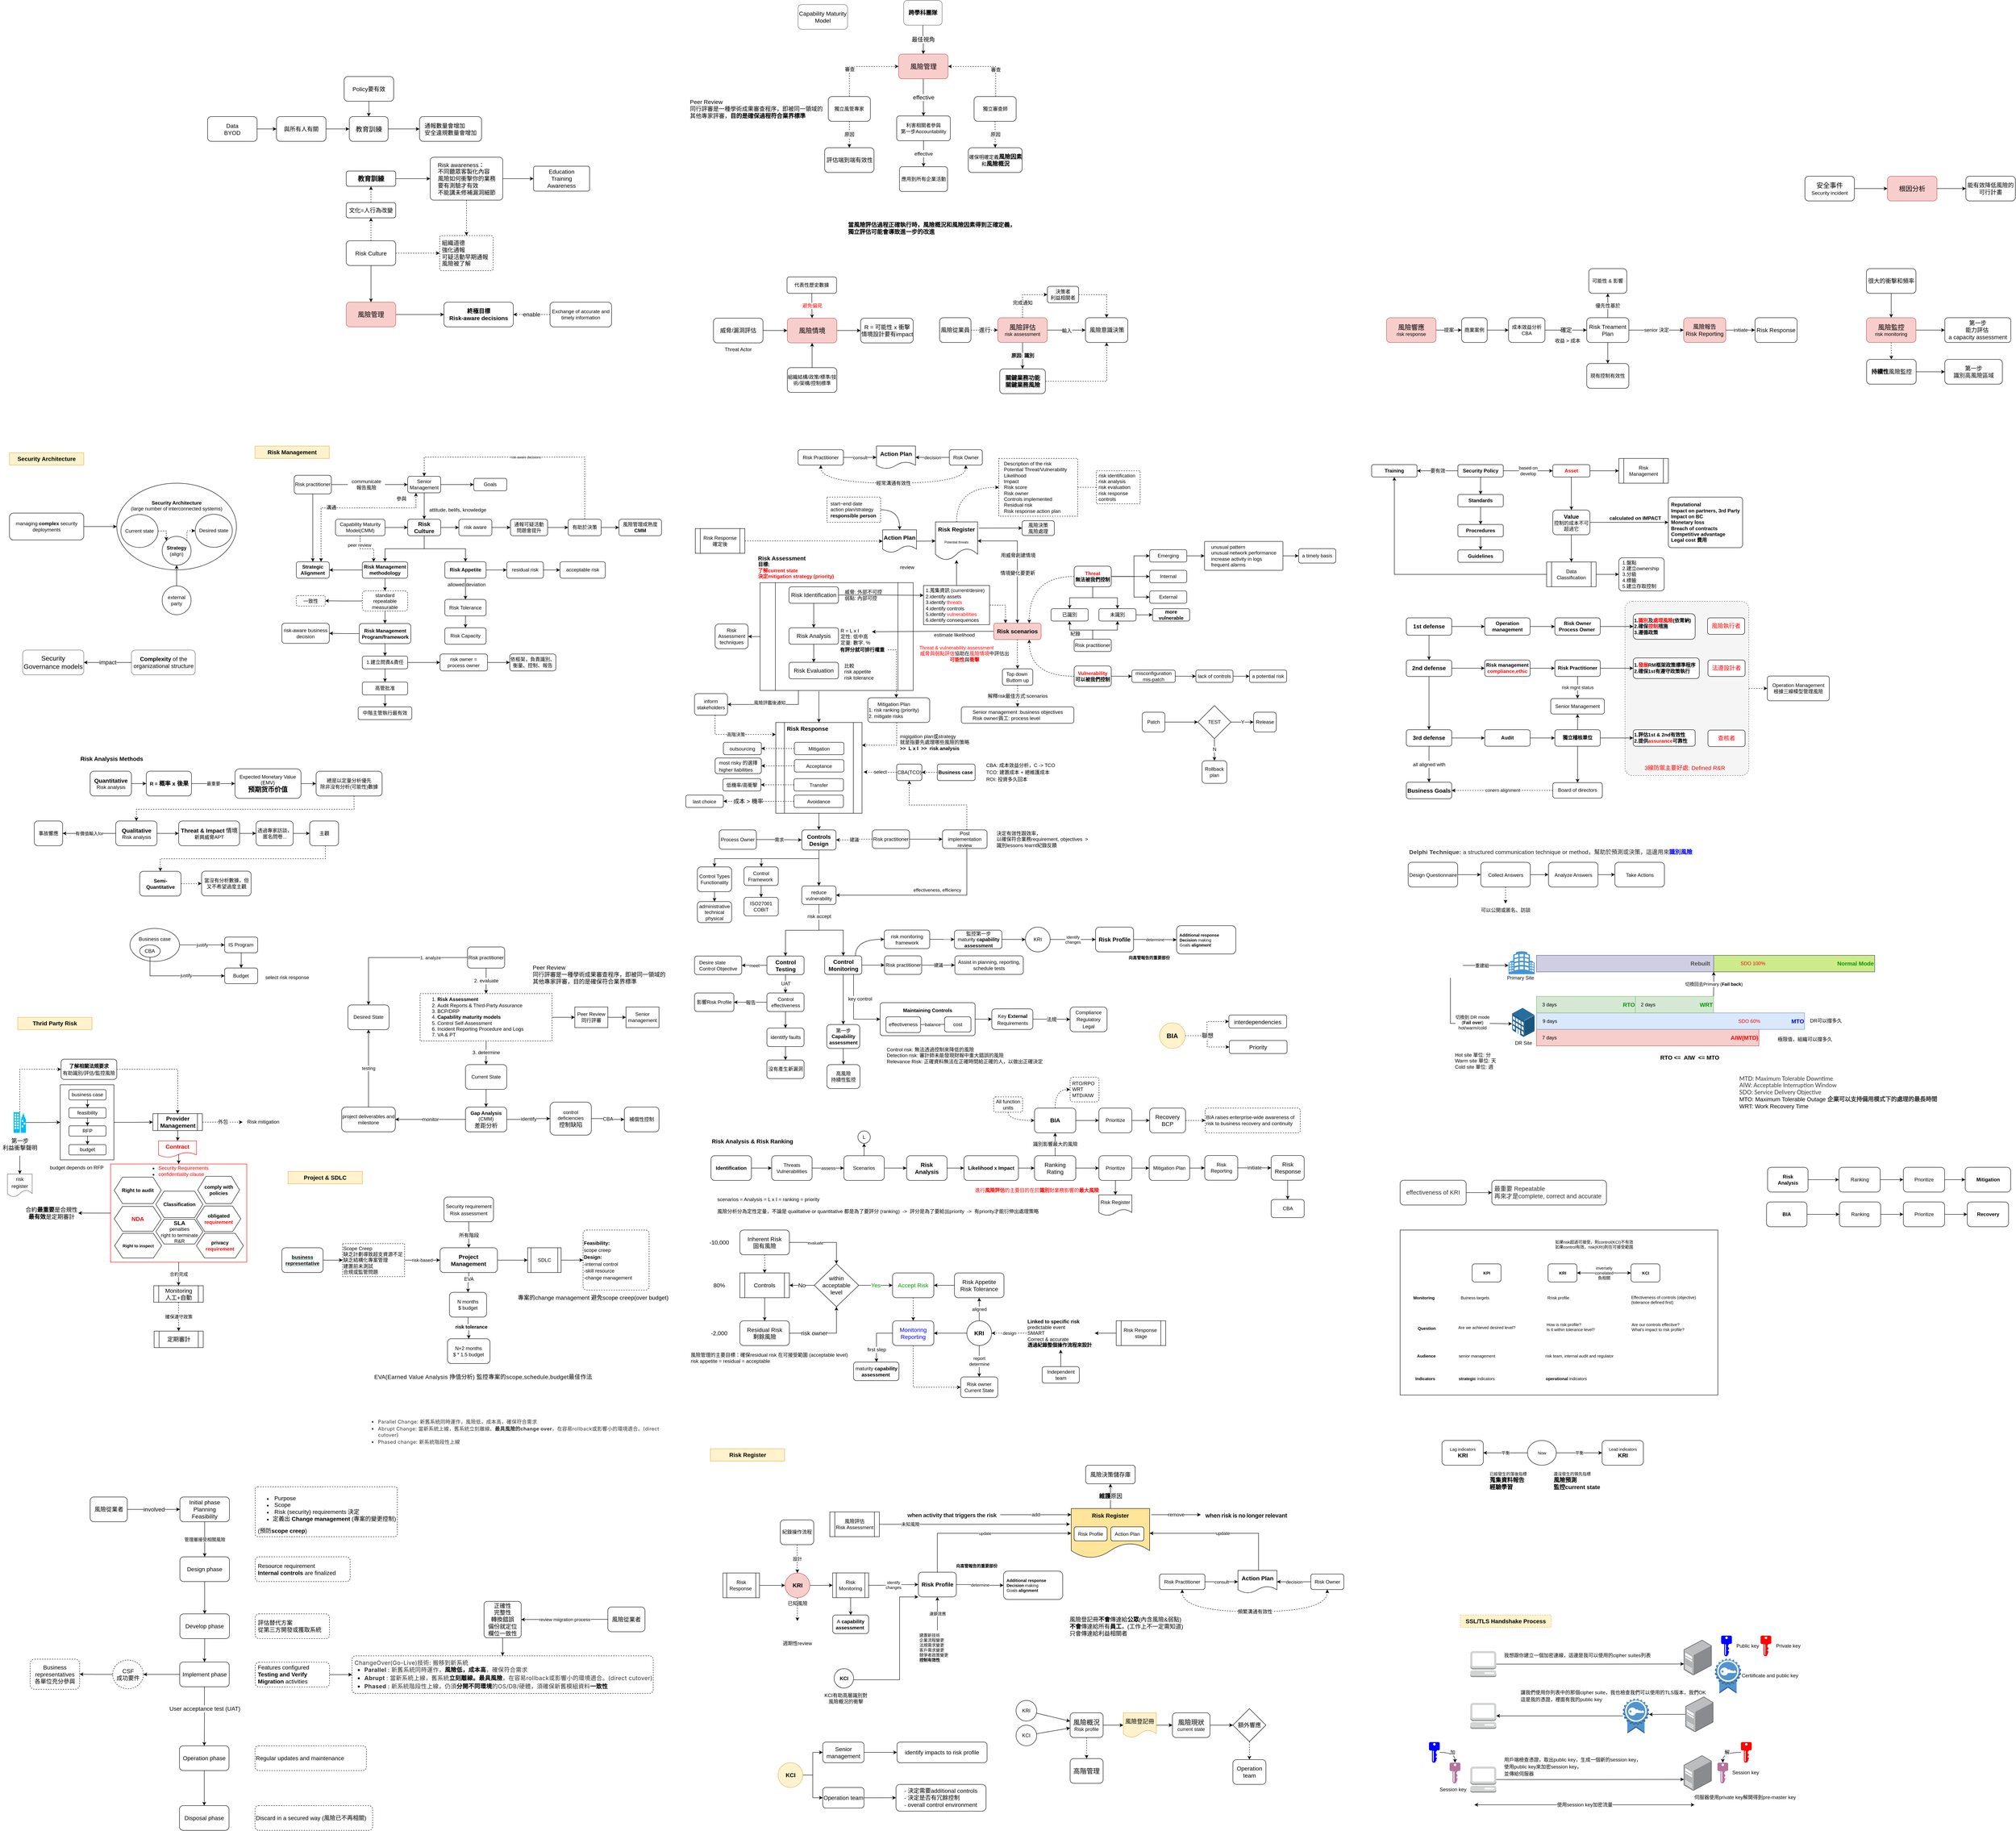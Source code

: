 <mxfile version="20.0.1" type="github">
  <diagram id="kBBc2JsPWASkHgDuxC8e" name="Page-1">
    <mxGraphModel dx="3076" dy="1875" grid="1" gridSize="10" guides="1" tooltips="1" connect="1" arrows="1" fold="1" page="1" pageScale="1" pageWidth="1654" pageHeight="1169" background="none" math="0" shadow="0">
      <root>
        <mxCell id="0" />
        <mxCell id="1" parent="0" />
        <mxCell id="ln6FcJClQyvE4a3wRQ_i-55" value="communicate&lt;br&gt;報告風險" style="text;html=1;strokeColor=none;fillColor=none;align=center;verticalAlign=middle;whiteSpace=wrap;rounded=0;" parent="1" vertex="1">
          <mxGeometry x="-810" y="88.43" width="90" height="30" as="geometry" />
        </mxCell>
        <mxCell id="ppujjk4q9aCOOOV1Y9fn-51" value="" style="rounded=0;whiteSpace=wrap;html=1;fontSize=10;fontColor=#000000;" parent="1" vertex="1">
          <mxGeometry x="1740" y="1910" width="770" height="400" as="geometry" />
        </mxCell>
        <mxCell id="an5q0qQgftGwTU-aSFFn-17" value="" style="edgeStyle=orthogonalEdgeStyle;rounded=0;orthogonalLoop=1;jettySize=auto;html=1;dashed=1;fontColor=#000000;" parent="1" source="at9FaAFanRED1QmZHUpi-50" target="an5q0qQgftGwTU-aSFFn-16" edge="1">
          <mxGeometry relative="1" as="geometry" />
        </mxCell>
        <mxCell id="at9FaAFanRED1QmZHUpi-50" value="" style="rounded=1;whiteSpace=wrap;html=1;fontSize=14;fillColor=#f5f5f5;strokeColor=#666666;fontColor=#333333;dashed=1;arcSize=6;" parent="1" vertex="1">
          <mxGeometry x="2285" y="386.39" width="300" height="422.07" as="geometry" />
        </mxCell>
        <mxCell id="ln6FcJClQyvE4a3wRQ_i-1" style="edgeStyle=orthogonalEdgeStyle;rounded=0;orthogonalLoop=1;jettySize=auto;html=1;entryX=0.5;entryY=0;entryDx=0;entryDy=0;" parent="1" source="ln6FcJClQyvE4a3wRQ_i-3" target="ln6FcJClQyvE4a3wRQ_i-8" edge="1">
          <mxGeometry relative="1" as="geometry" />
        </mxCell>
        <mxCell id="ln6FcJClQyvE4a3wRQ_i-2" value="" style="edgeStyle=orthogonalEdgeStyle;rounded=0;orthogonalLoop=1;jettySize=auto;html=1;" parent="1" source="ln6FcJClQyvE4a3wRQ_i-3" target="ln6FcJClQyvE4a3wRQ_i-14" edge="1">
          <mxGeometry relative="1" as="geometry" />
        </mxCell>
        <mxCell id="ln6FcJClQyvE4a3wRQ_i-3" value="&lt;b&gt;&lt;font style=&quot;font-size: 14px;&quot;&gt;Risk Culture&lt;/font&gt;&lt;/b&gt;" style="rounded=1;whiteSpace=wrap;html=1;" parent="1" vertex="1">
          <mxGeometry x="-665" y="187.43" width="80" height="40" as="geometry" />
        </mxCell>
        <mxCell id="ln6FcJClQyvE4a3wRQ_i-4" value="" style="edgeStyle=orthogonalEdgeStyle;rounded=0;orthogonalLoop=1;jettySize=auto;html=1;" parent="1" source="ln6FcJClQyvE4a3wRQ_i-5" target="ln6FcJClQyvE4a3wRQ_i-16" edge="1">
          <mxGeometry relative="1" as="geometry" />
        </mxCell>
        <mxCell id="9qnvDsTE580gVhcHcqW_-9" value="" style="edgeStyle=orthogonalEdgeStyle;rounded=0;orthogonalLoop=1;jettySize=auto;html=1;fontSize=12;" parent="1" source="ln6FcJClQyvE4a3wRQ_i-5" target="9qnvDsTE580gVhcHcqW_-8" edge="1">
          <mxGeometry relative="1" as="geometry" />
        </mxCell>
        <mxCell id="ln6FcJClQyvE4a3wRQ_i-5" value="&lt;b&gt;Risk Appetite&lt;/b&gt;" style="rounded=1;whiteSpace=wrap;html=1;" parent="1" vertex="1">
          <mxGeometry x="-575" y="290.43" width="100" height="40" as="geometry" />
        </mxCell>
        <mxCell id="ln6FcJClQyvE4a3wRQ_i-6" value="" style="edgeStyle=orthogonalEdgeStyle;rounded=0;orthogonalLoop=1;jettySize=auto;html=1;exitX=0.5;exitY=1;exitDx=0;exitDy=0;" parent="1" source="ln6FcJClQyvE4a3wRQ_i-3" target="ln6FcJClQyvE4a3wRQ_i-5" edge="1">
          <mxGeometry relative="1" as="geometry" />
        </mxCell>
        <mxCell id="ln6FcJClQyvE4a3wRQ_i-7" style="edgeStyle=orthogonalEdgeStyle;rounded=0;orthogonalLoop=1;jettySize=auto;html=1;entryX=1;entryY=0.5;entryDx=0;entryDy=0;" parent="1" source="ln6FcJClQyvE4a3wRQ_i-8" target="ln6FcJClQyvE4a3wRQ_i-72" edge="1">
          <mxGeometry relative="1" as="geometry" />
        </mxCell>
        <mxCell id="JK4otoB0jXalJQ3BIUNk-70" value="" style="edgeStyle=orthogonalEdgeStyle;rounded=0;orthogonalLoop=1;jettySize=auto;html=1;fontSize=12;startArrow=none;startFill=0;" parent="1" source="ln6FcJClQyvE4a3wRQ_i-8" target="JK4otoB0jXalJQ3BIUNk-69" edge="1">
          <mxGeometry relative="1" as="geometry" />
        </mxCell>
        <mxCell id="ln6FcJClQyvE4a3wRQ_i-8" value="&lt;b&gt;Risk Management methodology&lt;/b&gt;" style="rounded=1;whiteSpace=wrap;html=1;" parent="1" vertex="1">
          <mxGeometry x="-775" y="290.43" width="110" height="40" as="geometry" />
        </mxCell>
        <mxCell id="ln6FcJClQyvE4a3wRQ_i-9" style="edgeStyle=orthogonalEdgeStyle;rounded=0;orthogonalLoop=1;jettySize=auto;html=1;entryX=0.5;entryY=0;entryDx=0;entryDy=0;" parent="1" source="ln6FcJClQyvE4a3wRQ_i-11" target="ln6FcJClQyvE4a3wRQ_i-3" edge="1">
          <mxGeometry relative="1" as="geometry" />
        </mxCell>
        <mxCell id="ln6FcJClQyvE4a3wRQ_i-10" value="" style="edgeStyle=orthogonalEdgeStyle;rounded=0;orthogonalLoop=1;jettySize=auto;html=1;" parent="1" source="ln6FcJClQyvE4a3wRQ_i-11" target="ln6FcJClQyvE4a3wRQ_i-56" edge="1">
          <mxGeometry relative="1" as="geometry" />
        </mxCell>
        <mxCell id="ln6FcJClQyvE4a3wRQ_i-11" value="Senior Management" style="rounded=1;whiteSpace=wrap;html=1;" parent="1" vertex="1">
          <mxGeometry x="-665" y="83.43" width="80" height="40" as="geometry" />
        </mxCell>
        <mxCell id="ln6FcJClQyvE4a3wRQ_i-12" value="attitude, belifs, knowledge" style="text;html=1;strokeColor=none;fillColor=none;align=center;verticalAlign=middle;whiteSpace=wrap;rounded=0;" parent="1" vertex="1">
          <mxGeometry x="-626" y="149.95" width="165" height="30" as="geometry" />
        </mxCell>
        <mxCell id="ln6FcJClQyvE4a3wRQ_i-13" value="" style="edgeStyle=orthogonalEdgeStyle;rounded=0;orthogonalLoop=1;jettySize=auto;html=1;" parent="1" source="ln6FcJClQyvE4a3wRQ_i-14" target="ln6FcJClQyvE4a3wRQ_i-15" edge="1">
          <mxGeometry relative="1" as="geometry" />
        </mxCell>
        <mxCell id="ln6FcJClQyvE4a3wRQ_i-14" value="risk aware" style="rounded=1;whiteSpace=wrap;html=1;" parent="1" vertex="1">
          <mxGeometry x="-541" y="187.43" width="80" height="40" as="geometry" />
        </mxCell>
        <mxCell id="TevLKIAy9YhjM-IDDqqt-16" value="" style="rounded=0;orthogonalLoop=1;jettySize=auto;html=1;fontSize=8;fontColor=#000000;startArrow=none;startFill=0;edgeStyle=orthogonalEdgeStyle;" parent="1" source="ln6FcJClQyvE4a3wRQ_i-15" target="TevLKIAy9YhjM-IDDqqt-15" edge="1">
          <mxGeometry relative="1" as="geometry" />
        </mxCell>
        <mxCell id="ln6FcJClQyvE4a3wRQ_i-15" value="通報可疑活動&lt;br&gt;問題會提升" style="rounded=1;whiteSpace=wrap;html=1;" parent="1" vertex="1">
          <mxGeometry x="-416" y="187.43" width="90" height="40" as="geometry" />
        </mxCell>
        <mxCell id="at9FaAFanRED1QmZHUpi-53" value="" style="edgeStyle=orthogonalEdgeStyle;rounded=0;orthogonalLoop=1;jettySize=auto;html=1;fontSize=14;fontColor=#FF0000;" parent="1" source="ln6FcJClQyvE4a3wRQ_i-16" target="at9FaAFanRED1QmZHUpi-52" edge="1">
          <mxGeometry relative="1" as="geometry" />
        </mxCell>
        <mxCell id="ln6FcJClQyvE4a3wRQ_i-16" value="Risk Tolerance" style="rounded=1;whiteSpace=wrap;html=1;" parent="1" vertex="1">
          <mxGeometry x="-575" y="381.68" width="100" height="40" as="geometry" />
        </mxCell>
        <mxCell id="ln6FcJClQyvE4a3wRQ_i-17" value="allowed deviation" style="text;html=1;strokeColor=none;fillColor=none;align=center;verticalAlign=middle;whiteSpace=wrap;rounded=0;" parent="1" vertex="1">
          <mxGeometry x="-584.5" y="330.43" width="124" height="32" as="geometry" />
        </mxCell>
        <mxCell id="ln6FcJClQyvE4a3wRQ_i-18" value="" style="edgeStyle=orthogonalEdgeStyle;rounded=0;orthogonalLoop=1;jettySize=auto;html=1;" parent="1" source="ln6FcJClQyvE4a3wRQ_i-19" target="ln6FcJClQyvE4a3wRQ_i-21" edge="1">
          <mxGeometry relative="1" as="geometry" />
        </mxCell>
        <mxCell id="FXxkkbOfWT-pd1TcEbKr-78" value="" style="edgeStyle=orthogonalEdgeStyle;rounded=0;orthogonalLoop=1;jettySize=auto;html=1;fontFamily=Helvetica;fontSize=14;fontColor=#000000;startArrow=none;startFill=0;endArrow=classic;endFill=1;" parent="1" source="ln6FcJClQyvE4a3wRQ_i-19" target="FXxkkbOfWT-pd1TcEbKr-77" edge="1">
          <mxGeometry relative="1" as="geometry" />
        </mxCell>
        <mxCell id="ln6FcJClQyvE4a3wRQ_i-19" value="&lt;b&gt;&lt;font color=&quot;#ff0000&quot;&gt;Asset&lt;/font&gt;&lt;/b&gt;" style="rounded=1;whiteSpace=wrap;html=1;" parent="1" vertex="1">
          <mxGeometry x="2110" y="55.06" width="90" height="30" as="geometry" />
        </mxCell>
        <mxCell id="ln6FcJClQyvE4a3wRQ_i-20" style="edgeStyle=orthogonalEdgeStyle;rounded=0;orthogonalLoop=1;jettySize=auto;html=1;entryX=0;entryY=0.5;entryDx=0;entryDy=0;" parent="1" source="ln6FcJClQyvE4a3wRQ_i-21" target="ln6FcJClQyvE4a3wRQ_i-22" edge="1">
          <mxGeometry relative="1" as="geometry" />
        </mxCell>
        <mxCell id="FXxkkbOfWT-pd1TcEbKr-61" value="" style="edgeStyle=none;rounded=0;orthogonalLoop=1;jettySize=auto;html=1;fontFamily=Helvetica;fontSize=12;fontColor=#000000;startArrow=none;startFill=0;endArrow=classic;endFill=1;" parent="1" source="ln6FcJClQyvE4a3wRQ_i-21" target="FXxkkbOfWT-pd1TcEbKr-60" edge="1">
          <mxGeometry relative="1" as="geometry" />
        </mxCell>
        <mxCell id="ln6FcJClQyvE4a3wRQ_i-21" value="&lt;b&gt;&lt;font style=&quot;font-size: 14px;&quot;&gt;Value&lt;/font&gt;&lt;/b&gt;&lt;br&gt;控制的成本不可超過它" style="rounded=1;whiteSpace=wrap;html=1;" parent="1" vertex="1">
          <mxGeometry x="2110" y="165.06" width="90" height="60" as="geometry" />
        </mxCell>
        <mxCell id="ln6FcJClQyvE4a3wRQ_i-22" value="&lt;div style=&quot;text-align: left;&quot;&gt;&lt;b style=&quot;background-color: initial;&quot;&gt;Reputational&lt;/b&gt;&lt;/div&gt;&lt;b&gt;&lt;div style=&quot;text-align: left;&quot;&gt;&lt;b style=&quot;background-color: initial;&quot;&gt;Impact on partners, 3rd Party&lt;/b&gt;&lt;/div&gt;&lt;div style=&quot;text-align: left;&quot;&gt;&lt;b style=&quot;background-color: initial;&quot;&gt;Impact on BC&lt;/b&gt;&lt;/div&gt;&lt;div style=&quot;text-align: left;&quot;&gt;&lt;b style=&quot;background-color: initial;&quot;&gt;Monetary loss&lt;/b&gt;&lt;/div&gt;&lt;div style=&quot;text-align: left;&quot;&gt;Breach of contracts&lt;/div&gt;&lt;div style=&quot;text-align: left;&quot;&gt;Competitive advantage&lt;/div&gt;&lt;div style=&quot;text-align: left;&quot;&gt;Legal cost 費用&lt;/div&gt;&lt;/b&gt;" style="rounded=1;whiteSpace=wrap;html=1;arcSize=6;" parent="1" vertex="1">
          <mxGeometry x="2390" y="133.81" width="180" height="122.5" as="geometry" />
        </mxCell>
        <mxCell id="ln6FcJClQyvE4a3wRQ_i-23" value="&lt;b&gt;calculated on IMPACT&lt;/b&gt;" style="text;html=1;strokeColor=none;fillColor=none;align=center;verticalAlign=middle;whiteSpace=wrap;rounded=0;" parent="1" vertex="1">
          <mxGeometry x="2230" y="170.06" width="160" height="30" as="geometry" />
        </mxCell>
        <mxCell id="ln6FcJClQyvE4a3wRQ_i-24" value="" style="edgeStyle=orthogonalEdgeStyle;rounded=0;orthogonalLoop=1;jettySize=auto;html=1;" parent="1" source="ln6FcJClQyvE4a3wRQ_i-29" target="ln6FcJClQyvE4a3wRQ_i-30" edge="1">
          <mxGeometry relative="1" as="geometry" />
        </mxCell>
        <mxCell id="ln6FcJClQyvE4a3wRQ_i-25" style="edgeStyle=orthogonalEdgeStyle;rounded=0;orthogonalLoop=1;jettySize=auto;html=1;entryX=0.5;entryY=0;entryDx=0;entryDy=0;" parent="1" source="ln6FcJClQyvE4a3wRQ_i-29" target="ln6FcJClQyvE4a3wRQ_i-32" edge="1">
          <mxGeometry relative="1" as="geometry" />
        </mxCell>
        <mxCell id="ln6FcJClQyvE4a3wRQ_i-26" value="" style="edgeStyle=orthogonalEdgeStyle;rounded=0;orthogonalLoop=1;jettySize=auto;html=1;" parent="1" source="ln6FcJClQyvE4a3wRQ_i-29" target="ln6FcJClQyvE4a3wRQ_i-37" edge="1">
          <mxGeometry relative="1" as="geometry" />
        </mxCell>
        <mxCell id="ln6FcJClQyvE4a3wRQ_i-27" value="" style="edgeStyle=orthogonalEdgeStyle;rounded=0;orthogonalLoop=1;jettySize=auto;html=1;" parent="1" source="ln6FcJClQyvE4a3wRQ_i-29" target="ln6FcJClQyvE4a3wRQ_i-38" edge="1">
          <mxGeometry relative="1" as="geometry">
            <Array as="points">
              <mxPoint x="1095" y="325.96" />
              <mxPoint x="1095" y="375.96" />
            </Array>
          </mxGeometry>
        </mxCell>
        <mxCell id="ln6FcJClQyvE4a3wRQ_i-28" value="" style="edgeStyle=orthogonalEdgeStyle;rounded=0;orthogonalLoop=1;jettySize=auto;html=1;entryX=0;entryY=0.5;entryDx=0;entryDy=0;" parent="1" source="ln6FcJClQyvE4a3wRQ_i-29" target="ln6FcJClQyvE4a3wRQ_i-40" edge="1">
          <mxGeometry relative="1" as="geometry">
            <Array as="points">
              <mxPoint x="1095" y="325.96" />
              <mxPoint x="1095" y="275.96" />
            </Array>
          </mxGeometry>
        </mxCell>
        <mxCell id="TevLKIAy9YhjM-IDDqqt-13" style="edgeStyle=orthogonalEdgeStyle;rounded=0;orthogonalLoop=1;jettySize=auto;html=1;entryX=0.75;entryY=0;entryDx=0;entryDy=0;fontSize=8;fontColor=#000000;startArrow=none;startFill=0;curved=1;dashed=1;" parent="1" source="ln6FcJClQyvE4a3wRQ_i-29" target="TevLKIAy9YhjM-IDDqqt-4" edge="1">
          <mxGeometry relative="1" as="geometry" />
        </mxCell>
        <mxCell id="ln6FcJClQyvE4a3wRQ_i-29" value="&lt;b&gt;&lt;font color=&quot;#ff0000&quot;&gt;Threat&lt;/font&gt;&lt;br&gt;無法被我們控制&lt;/b&gt;" style="rounded=1;whiteSpace=wrap;html=1;" parent="1" vertex="1">
          <mxGeometry x="950" y="301.14" width="90" height="50" as="geometry" />
        </mxCell>
        <mxCell id="ln6FcJClQyvE4a3wRQ_i-30" value="已識別" style="rounded=1;whiteSpace=wrap;html=1;" parent="1" vertex="1">
          <mxGeometry x="894" y="404.14" width="90" height="30" as="geometry" />
        </mxCell>
        <mxCell id="ln6FcJClQyvE4a3wRQ_i-31" value="" style="edgeStyle=orthogonalEdgeStyle;rounded=0;orthogonalLoop=1;jettySize=auto;html=1;" parent="1" source="ln6FcJClQyvE4a3wRQ_i-32" target="ln6FcJClQyvE4a3wRQ_i-33" edge="1">
          <mxGeometry relative="1" as="geometry" />
        </mxCell>
        <mxCell id="ln6FcJClQyvE4a3wRQ_i-32" value="未識別" style="rounded=1;whiteSpace=wrap;html=1;" parent="1" vertex="1">
          <mxGeometry x="1010" y="404.14" width="90" height="30" as="geometry" />
        </mxCell>
        <mxCell id="ln6FcJClQyvE4a3wRQ_i-33" value="&lt;b&gt;more vulnerable&lt;/b&gt;" style="rounded=1;whiteSpace=wrap;html=1;" parent="1" vertex="1">
          <mxGeometry x="1140" y="404.14" width="90" height="30" as="geometry" />
        </mxCell>
        <mxCell id="ln6FcJClQyvE4a3wRQ_i-34" value="" style="edgeStyle=orthogonalEdgeStyle;rounded=0;orthogonalLoop=1;jettySize=auto;html=1;" parent="1" source="ln6FcJClQyvE4a3wRQ_i-36" target="ln6FcJClQyvE4a3wRQ_i-30" edge="1">
          <mxGeometry relative="1" as="geometry" />
        </mxCell>
        <mxCell id="ln6FcJClQyvE4a3wRQ_i-35" style="edgeStyle=orthogonalEdgeStyle;rounded=0;orthogonalLoop=1;jettySize=auto;html=1;entryX=0.5;entryY=1;entryDx=0;entryDy=0;" parent="1" source="ln6FcJClQyvE4a3wRQ_i-36" target="ln6FcJClQyvE4a3wRQ_i-32" edge="1">
          <mxGeometry relative="1" as="geometry" />
        </mxCell>
        <mxCell id="ln6FcJClQyvE4a3wRQ_i-36" value="Risk practitioner" style="rounded=1;whiteSpace=wrap;html=1;" parent="1" vertex="1">
          <mxGeometry x="950" y="478.02" width="90" height="30" as="geometry" />
        </mxCell>
        <mxCell id="ln6FcJClQyvE4a3wRQ_i-37" value="Internal" style="rounded=1;whiteSpace=wrap;html=1;" parent="1" vertex="1">
          <mxGeometry x="1133" y="311.14" width="90" height="30" as="geometry" />
        </mxCell>
        <mxCell id="ln6FcJClQyvE4a3wRQ_i-38" value="External" style="rounded=1;whiteSpace=wrap;html=1;" parent="1" vertex="1">
          <mxGeometry x="1133" y="361.14" width="90" height="30" as="geometry" />
        </mxCell>
        <mxCell id="ln6FcJClQyvE4a3wRQ_i-39" value="" style="edgeStyle=orthogonalEdgeStyle;rounded=0;orthogonalLoop=1;jettySize=auto;html=1;" parent="1" source="ln6FcJClQyvE4a3wRQ_i-40" target="ln6FcJClQyvE4a3wRQ_i-42" edge="1">
          <mxGeometry relative="1" as="geometry" />
        </mxCell>
        <mxCell id="ln6FcJClQyvE4a3wRQ_i-40" value="Emerging" style="rounded=1;whiteSpace=wrap;html=1;" parent="1" vertex="1">
          <mxGeometry x="1133" y="261.14" width="90" height="30" as="geometry" />
        </mxCell>
        <mxCell id="ln6FcJClQyvE4a3wRQ_i-41" value="" style="edgeStyle=orthogonalEdgeStyle;rounded=0;orthogonalLoop=1;jettySize=auto;html=1;" parent="1" source="ln6FcJClQyvE4a3wRQ_i-42" target="ln6FcJClQyvE4a3wRQ_i-43" edge="1">
          <mxGeometry relative="1" as="geometry" />
        </mxCell>
        <mxCell id="ln6FcJClQyvE4a3wRQ_i-42" value="&lt;div style=&quot;text-align: left;&quot;&gt;&lt;span style=&quot;background-color: initial;&quot;&gt;unusual pattern&lt;/span&gt;&lt;/div&gt;&lt;div style=&quot;text-align: left;&quot;&gt;&lt;span style=&quot;background-color: initial;&quot;&gt;unusual network performance&lt;/span&gt;&lt;/div&gt;&lt;div style=&quot;text-align: left;&quot;&gt;&lt;span style=&quot;background-color: initial;&quot;&gt;increase activity in logs&lt;/span&gt;&lt;/div&gt;&lt;div style=&quot;text-align: left;&quot;&gt;&lt;span style=&quot;background-color: initial;&quot;&gt;frequent alarms&lt;/span&gt;&lt;/div&gt;" style="rounded=1;whiteSpace=wrap;html=1;arcSize=3;" parent="1" vertex="1">
          <mxGeometry x="1266" y="241.14" width="190" height="70" as="geometry" />
        </mxCell>
        <mxCell id="ln6FcJClQyvE4a3wRQ_i-43" value="&lt;div style=&quot;text-align: left;&quot;&gt;a timely basis&lt;/div&gt;" style="rounded=1;whiteSpace=wrap;html=1;" parent="1" vertex="1">
          <mxGeometry x="1494" y="258.64" width="90" height="35" as="geometry" />
        </mxCell>
        <mxCell id="ln6FcJClQyvE4a3wRQ_i-44" value="" style="edgeStyle=orthogonalEdgeStyle;rounded=0;orthogonalLoop=1;jettySize=auto;html=1;" parent="1" source="ln6FcJClQyvE4a3wRQ_i-45" target="ln6FcJClQyvE4a3wRQ_i-47" edge="1">
          <mxGeometry relative="1" as="geometry" />
        </mxCell>
        <mxCell id="TevLKIAy9YhjM-IDDqqt-14" style="edgeStyle=orthogonalEdgeStyle;curved=1;rounded=0;orthogonalLoop=1;jettySize=auto;html=1;entryX=0.75;entryY=1;entryDx=0;entryDy=0;dashed=1;fontSize=8;fontColor=#000000;startArrow=none;startFill=0;" parent="1" source="ln6FcJClQyvE4a3wRQ_i-45" target="TevLKIAy9YhjM-IDDqqt-4" edge="1">
          <mxGeometry relative="1" as="geometry" />
        </mxCell>
        <mxCell id="ln6FcJClQyvE4a3wRQ_i-45" value="&lt;b&gt;&lt;font color=&quot;#ff0000&quot;&gt;Vulnerability&lt;/font&gt;&lt;br&gt;可以被我們控制&lt;/b&gt;" style="rounded=1;whiteSpace=wrap;html=1;" parent="1" vertex="1">
          <mxGeometry x="950" y="542.89" width="90" height="50" as="geometry" />
        </mxCell>
        <mxCell id="ln6FcJClQyvE4a3wRQ_i-46" value="" style="edgeStyle=orthogonalEdgeStyle;rounded=0;orthogonalLoop=1;jettySize=auto;html=1;" parent="1" source="ln6FcJClQyvE4a3wRQ_i-47" target="ln6FcJClQyvE4a3wRQ_i-49" edge="1">
          <mxGeometry relative="1" as="geometry" />
        </mxCell>
        <mxCell id="ln6FcJClQyvE4a3wRQ_i-47" value="misconfiguration&lt;br&gt;mis-patch" style="rounded=1;whiteSpace=wrap;html=1;" parent="1" vertex="1">
          <mxGeometry x="1090" y="552.89" width="105" height="30" as="geometry" />
        </mxCell>
        <mxCell id="ln6FcJClQyvE4a3wRQ_i-48" value="" style="edgeStyle=orthogonalEdgeStyle;rounded=0;orthogonalLoop=1;jettySize=auto;html=1;" parent="1" source="ln6FcJClQyvE4a3wRQ_i-49" target="ln6FcJClQyvE4a3wRQ_i-50" edge="1">
          <mxGeometry relative="1" as="geometry" />
        </mxCell>
        <mxCell id="ln6FcJClQyvE4a3wRQ_i-49" value="lack of controls" style="rounded=1;whiteSpace=wrap;html=1;" parent="1" vertex="1">
          <mxGeometry x="1245" y="552.89" width="90" height="30" as="geometry" />
        </mxCell>
        <mxCell id="ln6FcJClQyvE4a3wRQ_i-50" value="a potential risk" style="rounded=1;whiteSpace=wrap;html=1;" parent="1" vertex="1">
          <mxGeometry x="1375" y="552.89" width="90" height="30" as="geometry" />
        </mxCell>
        <mxCell id="ln6FcJClQyvE4a3wRQ_i-51" value="紀錄" style="text;html=1;strokeColor=none;fillColor=none;align=center;verticalAlign=middle;whiteSpace=wrap;rounded=0;" parent="1" vertex="1">
          <mxGeometry x="923" y="448.02" width="60" height="34" as="geometry" />
        </mxCell>
        <mxCell id="ln6FcJClQyvE4a3wRQ_i-52" value="" style="edgeStyle=orthogonalEdgeStyle;rounded=0;orthogonalLoop=1;jettySize=auto;html=1;startArrow=none;" parent="1" source="ln6FcJClQyvE4a3wRQ_i-55" target="ln6FcJClQyvE4a3wRQ_i-11" edge="1">
          <mxGeometry relative="1" as="geometry" />
        </mxCell>
        <mxCell id="ln6FcJClQyvE4a3wRQ_i-53" style="edgeStyle=orthogonalEdgeStyle;rounded=0;orthogonalLoop=1;jettySize=auto;html=1;entryX=0.5;entryY=0;entryDx=0;entryDy=0;" parent="1" source="ln6FcJClQyvE4a3wRQ_i-54" target="ln6FcJClQyvE4a3wRQ_i-72" edge="1">
          <mxGeometry relative="1" as="geometry" />
        </mxCell>
        <mxCell id="ln6FcJClQyvE4a3wRQ_i-54" value="Risk practitioner" style="rounded=1;whiteSpace=wrap;html=1;" parent="1" vertex="1">
          <mxGeometry x="-940" y="80.91" width="90" height="45.04" as="geometry" />
        </mxCell>
        <mxCell id="ln6FcJClQyvE4a3wRQ_i-56" value="Goals" style="rounded=1;whiteSpace=wrap;html=1;" parent="1" vertex="1">
          <mxGeometry x="-505" y="88.43" width="80" height="30" as="geometry" />
        </mxCell>
        <mxCell id="sEhgoOJz0VxtFth73quX-20" value="" style="edgeStyle=orthogonalEdgeStyle;rounded=0;orthogonalLoop=1;jettySize=auto;html=1;fontFamily=Helvetica;fontSize=12;entryX=0.5;entryY=0;entryDx=0;entryDy=0;exitX=0.384;exitY=1.006;exitDx=0;exitDy=0;exitPerimeter=0;" parent="1" source="ln6FcJClQyvE4a3wRQ_i-57" target="9qnvDsTE580gVhcHcqW_-21" edge="1">
          <mxGeometry relative="1" as="geometry">
            <mxPoint x="374" y="689.96" as="targetPoint" />
          </mxGeometry>
        </mxCell>
        <mxCell id="sEhgoOJz0VxtFth73quX-22" value="" style="edgeStyle=orthogonalEdgeStyle;rounded=0;orthogonalLoop=1;jettySize=auto;html=1;fontFamily=Helvetica;fontSize=12;fontColor=#FF0000;" parent="1" source="ln6FcJClQyvE4a3wRQ_i-57" target="sEhgoOJz0VxtFth73quX-21" edge="1">
          <mxGeometry relative="1" as="geometry" />
        </mxCell>
        <mxCell id="KODNFRQt7JBXWhugqiNK-2" style="edgeStyle=orthogonalEdgeStyle;rounded=0;orthogonalLoop=1;jettySize=auto;html=1;entryX=1;entryY=0.5;entryDx=0;entryDy=0;exitX=0.25;exitY=1;exitDx=0;exitDy=0;" parent="1" source="ln6FcJClQyvE4a3wRQ_i-57" target="KODNFRQt7JBXWhugqiNK-1" edge="1">
          <mxGeometry relative="1" as="geometry" />
        </mxCell>
        <mxCell id="KODNFRQt7JBXWhugqiNK-3" value="風險評鑑後通知" style="edgeLabel;html=1;align=center;verticalAlign=middle;resizable=0;points=[];" parent="KODNFRQt7JBXWhugqiNK-2" vertex="1" connectable="0">
          <mxGeometry x="0.458" y="4" relative="1" as="geometry">
            <mxPoint x="46" y="-8" as="offset" />
          </mxGeometry>
        </mxCell>
        <mxCell id="ln6FcJClQyvE4a3wRQ_i-57" value="" style="shape=process;whiteSpace=wrap;html=1;backgroundOutline=1;" parent="1" vertex="1">
          <mxGeometry x="189" y="341.14" width="371" height="261.25" as="geometry" />
        </mxCell>
        <mxCell id="ln6FcJClQyvE4a3wRQ_i-58" value="" style="edgeStyle=orthogonalEdgeStyle;rounded=0;orthogonalLoop=1;jettySize=auto;html=1;" parent="1" source="ln6FcJClQyvE4a3wRQ_i-61" target="ln6FcJClQyvE4a3wRQ_i-63" edge="1">
          <mxGeometry relative="1" as="geometry" />
        </mxCell>
        <mxCell id="ln6FcJClQyvE4a3wRQ_i-59" style="edgeStyle=orthogonalEdgeStyle;rounded=0;orthogonalLoop=1;jettySize=auto;html=1;entryX=0;entryY=0.25;entryDx=0;entryDy=0;" parent="1" source="ln6FcJClQyvE4a3wRQ_i-61" target="ln6FcJClQyvE4a3wRQ_i-69" edge="1">
          <mxGeometry relative="1" as="geometry" />
        </mxCell>
        <mxCell id="ln6FcJClQyvE4a3wRQ_i-61" value="&lt;font style=&quot;font-size: 14px;&quot;&gt;Risk Identification&lt;/font&gt;" style="rounded=1;whiteSpace=wrap;html=1;" parent="1" vertex="1">
          <mxGeometry x="259" y="351.14" width="120" height="40" as="geometry" />
        </mxCell>
        <mxCell id="ln6FcJClQyvE4a3wRQ_i-62" value="" style="edgeStyle=orthogonalEdgeStyle;rounded=0;orthogonalLoop=1;jettySize=auto;html=1;" parent="1" source="ln6FcJClQyvE4a3wRQ_i-63" target="ln6FcJClQyvE4a3wRQ_i-64" edge="1">
          <mxGeometry relative="1" as="geometry" />
        </mxCell>
        <mxCell id="ln6FcJClQyvE4a3wRQ_i-63" value="&lt;font style=&quot;font-size: 14px;&quot;&gt;Risk Analysis&lt;/font&gt;" style="rounded=1;whiteSpace=wrap;html=1;" parent="1" vertex="1">
          <mxGeometry x="259" y="450.39" width="120" height="40" as="geometry" />
        </mxCell>
        <mxCell id="ln6FcJClQyvE4a3wRQ_i-64" value="&lt;font style=&quot;font-size: 14px;&quot;&gt;Risk Evaluation&lt;/font&gt;" style="rounded=1;whiteSpace=wrap;html=1;" parent="1" vertex="1">
          <mxGeometry x="259" y="534.14" width="120" height="40" as="geometry" />
        </mxCell>
        <mxCell id="ln6FcJClQyvE4a3wRQ_i-65" value="&lt;b&gt;&lt;font style=&quot;font-size: 14px;&quot;&gt;Risk Assessment&lt;/font&gt;&lt;br&gt;目標: &lt;br&gt;&lt;font color=&quot;#ff0000&quot;&gt;了解current state&lt;br&gt;決定mitigation strategy (priority)&lt;/font&gt;&lt;br&gt;&lt;/b&gt;" style="text;html=1;strokeColor=none;fillColor=none;align=left;verticalAlign=middle;whiteSpace=wrap;rounded=0;" parent="1" vertex="1">
          <mxGeometry x="182" y="269.96" width="220" height="66.18" as="geometry" />
        </mxCell>
        <mxCell id="ln6FcJClQyvE4a3wRQ_i-66" value="R = L x I&lt;br&gt;定性: 低中高&lt;br&gt;定量: 數字, %" style="text;html=1;strokeColor=none;fillColor=none;align=left;verticalAlign=middle;whiteSpace=wrap;rounded=0;" parent="1" vertex="1">
          <mxGeometry x="382" y="448.27" width="78" height="47" as="geometry" />
        </mxCell>
        <mxCell id="ln6FcJClQyvE4a3wRQ_i-67" value="比較&lt;br&gt;risk appetite&lt;br&gt;risk tolerance" style="text;html=1;strokeColor=none;fillColor=none;align=left;verticalAlign=middle;whiteSpace=wrap;rounded=0;" parent="1" vertex="1">
          <mxGeometry x="391" y="532.89" width="90" height="47.93" as="geometry" />
        </mxCell>
        <mxCell id="ln6FcJClQyvE4a3wRQ_i-68" value="威脅: 外部不可控&lt;br&gt;弱點: 內部可控" style="text;html=1;strokeColor=none;fillColor=none;align=left;verticalAlign=middle;whiteSpace=wrap;rounded=0;" parent="1" vertex="1">
          <mxGeometry x="392" y="356.39" width="110" height="30" as="geometry" />
        </mxCell>
        <mxCell id="TevLKIAy9YhjM-IDDqqt-8" style="edgeStyle=orthogonalEdgeStyle;rounded=0;orthogonalLoop=1;jettySize=auto;html=1;entryX=0.25;entryY=0;entryDx=0;entryDy=0;fontColor=#FF0000;startArrow=none;startFill=0;dashed=1;" parent="1" source="ln6FcJClQyvE4a3wRQ_i-69" target="TevLKIAy9YhjM-IDDqqt-4" edge="1">
          <mxGeometry relative="1" as="geometry" />
        </mxCell>
        <mxCell id="TevLKIAy9YhjM-IDDqqt-12" value="" style="edgeStyle=orthogonalEdgeStyle;rounded=0;orthogonalLoop=1;jettySize=auto;html=1;fontSize=8;fontColor=#000000;startArrow=none;startFill=0;" parent="1" source="ln6FcJClQyvE4a3wRQ_i-69" target="ln6FcJClQyvE4a3wRQ_i-70" edge="1">
          <mxGeometry relative="1" as="geometry" />
        </mxCell>
        <mxCell id="ln6FcJClQyvE4a3wRQ_i-69" value="&amp;nbsp;1.蒐集資訊 (current/desire)&lt;br&gt;&amp;nbsp;2.identify assets&lt;span style=&quot;background-color: initial;&quot;&gt;&amp;nbsp;&lt;br&gt;&amp;nbsp;3.identify &lt;font color=&quot;#ff0000&quot;&gt;threats&lt;br&gt;&lt;/font&gt;&lt;/span&gt;&amp;nbsp;4.identify controls&lt;br&gt;&lt;span style=&quot;background-color: initial;&quot;&gt;&amp;nbsp;5.identify &lt;font color=&quot;#ff0000&quot;&gt;vulnerabilities&lt;/font&gt;&lt;/span&gt;&lt;span style=&quot;background-color: initial;&quot;&gt;&lt;br&gt;&amp;nbsp;6.identify consequences&lt;/span&gt;" style="rounded=1;whiteSpace=wrap;html=1;align=left;arcSize=0;" parent="1" vertex="1">
          <mxGeometry x="585" y="348.02" width="160" height="95" as="geometry" />
        </mxCell>
        <mxCell id="TevLKIAy9YhjM-IDDqqt-11" style="edgeStyle=orthogonalEdgeStyle;rounded=0;orthogonalLoop=1;jettySize=auto;html=1;entryX=0.5;entryY=0;entryDx=0;entryDy=0;fontSize=8;fontColor=#000000;startArrow=classic;startFill=1;" parent="1" source="ln6FcJClQyvE4a3wRQ_i-70" target="TevLKIAy9YhjM-IDDqqt-4" edge="1">
          <mxGeometry relative="1" as="geometry" />
        </mxCell>
        <mxCell id="FXxkkbOfWT-pd1TcEbKr-52" value="用威脅創建情境" style="edgeLabel;html=1;align=center;verticalAlign=middle;resizable=0;points=[];fontSize=12;fontFamily=Helvetica;fontColor=#000000;" parent="TevLKIAy9YhjM-IDDqqt-11" vertex="1" connectable="0">
          <mxGeometry x="-0.112" y="1" relative="1" as="geometry">
            <mxPoint as="offset" />
          </mxGeometry>
        </mxCell>
        <mxCell id="FXxkkbOfWT-pd1TcEbKr-53" value="情境變化要更新" style="edgeLabel;html=1;align=center;verticalAlign=middle;resizable=0;points=[];fontSize=12;fontFamily=Helvetica;fontColor=#000000;" parent="TevLKIAy9YhjM-IDDqqt-11" vertex="1" connectable="0">
          <mxGeometry x="0.415" relative="1" as="geometry">
            <mxPoint y="-35" as="offset" />
          </mxGeometry>
        </mxCell>
        <mxCell id="SDLIVgf6bMx2vHqrKDDa-28" style="edgeStyle=orthogonalEdgeStyle;rounded=0;orthogonalLoop=1;jettySize=auto;html=1;entryX=0;entryY=0.5;entryDx=0;entryDy=0;fontColor=#000000;curved=1;exitX=0.5;exitY=0;exitDx=0;exitDy=0;dashed=1;" parent="1" source="ln6FcJClQyvE4a3wRQ_i-70" target="SDLIVgf6bMx2vHqrKDDa-27" edge="1">
          <mxGeometry relative="1" as="geometry" />
        </mxCell>
        <mxCell id="SDLIVgf6bMx2vHqrKDDa-34" style="rounded=0;orthogonalLoop=1;jettySize=auto;html=1;entryX=0;entryY=0.5;entryDx=0;entryDy=0;fontColor=#000000;exitX=1.029;exitY=0.164;exitDx=0;exitDy=0;exitPerimeter=0;" parent="1" source="ln6FcJClQyvE4a3wRQ_i-70" target="SDLIVgf6bMx2vHqrKDDa-33" edge="1">
          <mxGeometry relative="1" as="geometry" />
        </mxCell>
        <mxCell id="ln6FcJClQyvE4a3wRQ_i-70" value="&lt;b&gt;&lt;font style=&quot;font-size: 14px;&quot;&gt;Risk Register&lt;/font&gt;&lt;/b&gt;&lt;br&gt;&lt;br&gt;&lt;font style=&quot;font-size: 8px;&quot;&gt;Potential threats&lt;/font&gt;" style="shape=document;whiteSpace=wrap;html=1;boundedLbl=1;" parent="1" vertex="1">
          <mxGeometry x="614" y="193.83" width="102" height="92.37" as="geometry" />
        </mxCell>
        <mxCell id="ln6FcJClQyvE4a3wRQ_i-71" style="edgeStyle=orthogonalEdgeStyle;rounded=0;orthogonalLoop=1;jettySize=auto;html=1;entryX=0.25;entryY=1;entryDx=0;entryDy=0;exitX=0.75;exitY=0;exitDx=0;exitDy=0;startArrow=classic;startFill=1;dashed=1;" parent="1" source="ln6FcJClQyvE4a3wRQ_i-72" target="ln6FcJClQyvE4a3wRQ_i-11" edge="1">
          <mxGeometry relative="1" as="geometry">
            <Array as="points">
              <mxPoint x="-875" y="160" />
              <mxPoint x="-645" y="160" />
            </Array>
          </mxGeometry>
        </mxCell>
        <mxCell id="ln6FcJClQyvE4a3wRQ_i-72" value="&lt;b&gt;Strategic&lt;br&gt;Alignment&lt;br&gt;&lt;/b&gt;" style="rounded=1;whiteSpace=wrap;html=1;" parent="1" vertex="1">
          <mxGeometry x="-935" y="290.43" width="80" height="40" as="geometry" />
        </mxCell>
        <mxCell id="TevLKIAy9YhjM-IDDqqt-1" value="溝通" style="text;html=1;strokeColor=none;fillColor=none;align=center;verticalAlign=middle;whiteSpace=wrap;rounded=0;" parent="1" vertex="1">
          <mxGeometry x="-880" y="144.37" width="60" height="30" as="geometry" />
        </mxCell>
        <mxCell id="TevLKIAy9YhjM-IDDqqt-2" value="參與" style="text;html=1;strokeColor=none;fillColor=none;align=center;verticalAlign=middle;whiteSpace=wrap;rounded=0;" parent="1" vertex="1">
          <mxGeometry x="-710" y="123.43" width="60" height="30" as="geometry" />
        </mxCell>
        <mxCell id="TevLKIAy9YhjM-IDDqqt-9" style="edgeStyle=orthogonalEdgeStyle;rounded=0;orthogonalLoop=1;jettySize=auto;html=1;fontColor=#FF0000;startArrow=none;startFill=0;entryX=1;entryY=0.25;entryDx=0;entryDy=0;" parent="1" source="TevLKIAy9YhjM-IDDqqt-4" target="ln6FcJClQyvE4a3wRQ_i-66" edge="1">
          <mxGeometry relative="1" as="geometry">
            <mxPoint x="625" y="470.14" as="targetPoint" />
          </mxGeometry>
        </mxCell>
        <mxCell id="sEhgoOJz0VxtFth73quX-13" value="" style="edgeStyle=orthogonalEdgeStyle;rounded=0;orthogonalLoop=1;jettySize=auto;html=1;dashed=1;fontFamily=Helvetica;fontSize=12;" parent="1" source="TevLKIAy9YhjM-IDDqqt-4" target="sEhgoOJz0VxtFth73quX-12" edge="1">
          <mxGeometry relative="1" as="geometry" />
        </mxCell>
        <mxCell id="TevLKIAy9YhjM-IDDqqt-4" value="&lt;span style=&quot;color: rgb(0, 0, 0); font-family: calibri, sans-serif; font-style: normal; font-variant-ligatures: normal; font-variant-caps: normal; letter-spacing: normal; orphans: 2; text-indent: 0px; text-transform: none; widows: 2; word-spacing: 0px; -webkit-text-stroke-width: 0px; text-decoration-thickness: initial; text-decoration-style: initial; text-decoration-color: initial; float: none; display: inline !important;&quot;&gt;&lt;b style=&quot;&quot;&gt;&lt;font style=&quot;font-size: 14px;&quot;&gt;Risk scenarios&lt;/font&gt;&lt;/b&gt;&lt;/span&gt;" style="rounded=1;whiteSpace=wrap;html=1;align=center;fillColor=#f8cecc;strokeColor=#b85450;" parent="1" vertex="1">
          <mxGeometry x="755" y="439.33" width="115" height="39.69" as="geometry" />
        </mxCell>
        <mxCell id="TevLKIAy9YhjM-IDDqqt-10" value="&lt;div style=&quot;text-align: left;&quot;&gt;Threat &amp;amp; vulnerability assessment&lt;/div&gt;威脅與弱點評估&lt;font color=&quot;#000000&quot;&gt;協助在&lt;/font&gt;風險情境&lt;font color=&quot;#000000&quot;&gt;中評估出&lt;/font&gt;&lt;b style=&quot;&quot;&gt;可能性&lt;/b&gt;&lt;font color=&quot;#000000&quot;&gt;與&lt;/font&gt;&lt;b style=&quot;&quot;&gt;衝擊&lt;/b&gt;" style="text;html=1;strokeColor=none;fillColor=none;align=center;verticalAlign=middle;whiteSpace=wrap;rounded=0;fontColor=#FF0000;" parent="1" vertex="1">
          <mxGeometry x="574" y="479.02" width="221" height="67.07" as="geometry" />
        </mxCell>
        <mxCell id="TevLKIAy9YhjM-IDDqqt-18" value="risk-aware decisions" style="edgeStyle=orthogonalEdgeStyle;rounded=0;orthogonalLoop=1;jettySize=auto;html=1;entryX=0.5;entryY=0;entryDx=0;entryDy=0;fontSize=8;fontColor=#000000;startArrow=none;startFill=0;dashed=1;exitX=0.5;exitY=0;exitDx=0;exitDy=0;" parent="1" source="TevLKIAy9YhjM-IDDqqt-15" target="ln6FcJClQyvE4a3wRQ_i-11" edge="1">
          <mxGeometry relative="1" as="geometry">
            <Array as="points">
              <mxPoint x="-236" y="37" />
              <mxPoint x="-625" y="37" />
            </Array>
          </mxGeometry>
        </mxCell>
        <mxCell id="qjpCNBv3XMVa1_OW28Dz-4" value="" style="edgeStyle=orthogonalEdgeStyle;rounded=0;orthogonalLoop=1;jettySize=auto;html=1;fontColor=#000000;" parent="1" source="TevLKIAy9YhjM-IDDqqt-15" target="qjpCNBv3XMVa1_OW28Dz-3" edge="1">
          <mxGeometry relative="1" as="geometry" />
        </mxCell>
        <mxCell id="TevLKIAy9YhjM-IDDqqt-15" value="有助於決策" style="rounded=1;whiteSpace=wrap;html=1;" parent="1" vertex="1">
          <mxGeometry x="-276" y="187.43" width="80" height="40" as="geometry" />
        </mxCell>
        <mxCell id="at9FaAFanRED1QmZHUpi-1" value="estimate likelihood" style="text;html=1;strokeColor=none;fillColor=none;align=center;verticalAlign=middle;whiteSpace=wrap;rounded=0;" parent="1" vertex="1">
          <mxGeometry x="585" y="452.89" width="150" height="30" as="geometry" />
        </mxCell>
        <mxCell id="at9FaAFanRED1QmZHUpi-5" value="based on&lt;br&gt;develop" style="edgeStyle=orthogonalEdgeStyle;rounded=0;orthogonalLoop=1;jettySize=auto;html=1;fontColor=#000000;" parent="1" source="at9FaAFanRED1QmZHUpi-3" target="ln6FcJClQyvE4a3wRQ_i-19" edge="1">
          <mxGeometry relative="1" as="geometry" />
        </mxCell>
        <mxCell id="at9FaAFanRED1QmZHUpi-7" value="" style="edgeStyle=orthogonalEdgeStyle;rounded=0;orthogonalLoop=1;jettySize=auto;html=1;fontColor=#000000;" parent="1" source="at9FaAFanRED1QmZHUpi-3" target="at9FaAFanRED1QmZHUpi-6" edge="1">
          <mxGeometry relative="1" as="geometry" />
        </mxCell>
        <mxCell id="FXxkkbOfWT-pd1TcEbKr-59" value="要有效" style="edgeStyle=none;rounded=0;orthogonalLoop=1;jettySize=auto;html=1;fontFamily=Helvetica;fontSize=12;fontColor=#000000;startArrow=none;startFill=0;endArrow=classic;endFill=1;" parent="1" source="at9FaAFanRED1QmZHUpi-3" target="FXxkkbOfWT-pd1TcEbKr-58" edge="1">
          <mxGeometry relative="1" as="geometry" />
        </mxCell>
        <mxCell id="at9FaAFanRED1QmZHUpi-3" value="&lt;b&gt;Security Policy&lt;/b&gt;" style="rounded=1;whiteSpace=wrap;html=1;" parent="1" vertex="1">
          <mxGeometry x="1880" y="55.06" width="110" height="30" as="geometry" />
        </mxCell>
        <mxCell id="at9FaAFanRED1QmZHUpi-9" value="" style="edgeStyle=orthogonalEdgeStyle;rounded=0;orthogonalLoop=1;jettySize=auto;html=1;fontColor=#000000;" parent="1" source="at9FaAFanRED1QmZHUpi-6" target="at9FaAFanRED1QmZHUpi-8" edge="1">
          <mxGeometry relative="1" as="geometry" />
        </mxCell>
        <mxCell id="at9FaAFanRED1QmZHUpi-6" value="&lt;b&gt;Standards&lt;/b&gt;" style="rounded=1;whiteSpace=wrap;html=1;" parent="1" vertex="1">
          <mxGeometry x="1880" y="127.37" width="110" height="30" as="geometry" />
        </mxCell>
        <mxCell id="at9FaAFanRED1QmZHUpi-11" value="" style="edgeStyle=orthogonalEdgeStyle;rounded=0;orthogonalLoop=1;jettySize=auto;html=1;fontColor=#000000;" parent="1" source="at9FaAFanRED1QmZHUpi-8" target="at9FaAFanRED1QmZHUpi-10" edge="1">
          <mxGeometry relative="1" as="geometry" />
        </mxCell>
        <mxCell id="at9FaAFanRED1QmZHUpi-8" value="&lt;b&gt;Procredures&lt;/b&gt;" style="rounded=1;whiteSpace=wrap;html=1;" parent="1" vertex="1">
          <mxGeometry x="1880" y="200.06" width="110" height="30" as="geometry" />
        </mxCell>
        <mxCell id="at9FaAFanRED1QmZHUpi-10" value="&lt;b&gt;Guidelines&lt;/b&gt;" style="rounded=1;whiteSpace=wrap;html=1;" parent="1" vertex="1">
          <mxGeometry x="1880" y="261.81" width="110" height="30" as="geometry" />
        </mxCell>
        <mxCell id="at9FaAFanRED1QmZHUpi-23" value="" style="edgeStyle=orthogonalEdgeStyle;rounded=0;orthogonalLoop=1;jettySize=auto;html=1;fontColor=#FF0000;" parent="1" source="at9FaAFanRED1QmZHUpi-12" target="at9FaAFanRED1QmZHUpi-22" edge="1">
          <mxGeometry relative="1" as="geometry" />
        </mxCell>
        <mxCell id="at9FaAFanRED1QmZHUpi-42" value="" style="edgeStyle=orthogonalEdgeStyle;rounded=0;orthogonalLoop=1;jettySize=auto;html=1;fontSize=14;fontColor=#000000;" parent="1" source="at9FaAFanRED1QmZHUpi-12" target="at9FaAFanRED1QmZHUpi-13" edge="1">
          <mxGeometry relative="1" as="geometry" />
        </mxCell>
        <mxCell id="at9FaAFanRED1QmZHUpi-12" value="&lt;b&gt;&lt;font style=&quot;font-size: 14px;&quot;&gt;1st defense&lt;/font&gt;&lt;/b&gt;" style="rounded=1;whiteSpace=wrap;html=1;" parent="1" vertex="1">
          <mxGeometry x="1755" y="426.39" width="110" height="42.07" as="geometry" />
        </mxCell>
        <mxCell id="at9FaAFanRED1QmZHUpi-21" value="" style="edgeStyle=orthogonalEdgeStyle;rounded=0;orthogonalLoop=1;jettySize=auto;html=1;fontColor=#FF0000;" parent="1" source="at9FaAFanRED1QmZHUpi-13" target="at9FaAFanRED1QmZHUpi-20" edge="1">
          <mxGeometry relative="1" as="geometry" />
        </mxCell>
        <mxCell id="at9FaAFanRED1QmZHUpi-43" style="edgeStyle=orthogonalEdgeStyle;rounded=0;orthogonalLoop=1;jettySize=auto;html=1;entryX=0.5;entryY=0;entryDx=0;entryDy=0;fontSize=14;fontColor=#000000;" parent="1" source="at9FaAFanRED1QmZHUpi-13" target="at9FaAFanRED1QmZHUpi-14" edge="1">
          <mxGeometry relative="1" as="geometry" />
        </mxCell>
        <mxCell id="at9FaAFanRED1QmZHUpi-13" value="&lt;b&gt;&lt;font style=&quot;font-size: 14px;&quot;&gt;2nd defense&lt;/font&gt;&lt;/b&gt;" style="rounded=1;whiteSpace=wrap;html=1;" parent="1" vertex="1">
          <mxGeometry x="1755" y="528.46" width="110" height="40" as="geometry" />
        </mxCell>
        <mxCell id="at9FaAFanRED1QmZHUpi-31" value="" style="edgeStyle=orthogonalEdgeStyle;rounded=0;orthogonalLoop=1;jettySize=auto;html=1;fontColor=#FF0000;" parent="1" source="at9FaAFanRED1QmZHUpi-14" target="at9FaAFanRED1QmZHUpi-30" edge="1">
          <mxGeometry relative="1" as="geometry" />
        </mxCell>
        <mxCell id="at9FaAFanRED1QmZHUpi-44" value="&lt;font style=&quot;font-size: 12px;&quot;&gt;all aligned with&lt;/font&gt;" style="edgeStyle=orthogonalEdgeStyle;rounded=0;orthogonalLoop=1;jettySize=auto;html=1;fontSize=14;fontColor=#000000;" parent="1" source="at9FaAFanRED1QmZHUpi-14" target="at9FaAFanRED1QmZHUpi-41" edge="1">
          <mxGeometry relative="1" as="geometry" />
        </mxCell>
        <mxCell id="at9FaAFanRED1QmZHUpi-14" value="&lt;b&gt;&lt;font style=&quot;font-size: 14px;&quot;&gt;3rd defense&lt;/font&gt;&lt;/b&gt;" style="rounded=1;whiteSpace=wrap;html=1;" parent="1" vertex="1">
          <mxGeometry x="1755" y="697.46" width="110" height="40" as="geometry" />
        </mxCell>
        <mxCell id="at9FaAFanRED1QmZHUpi-19" value="" style="edgeStyle=orthogonalEdgeStyle;rounded=0;orthogonalLoop=1;jettySize=auto;html=1;fontColor=#FF0000;" parent="1" source="at9FaAFanRED1QmZHUpi-16" target="at9FaAFanRED1QmZHUpi-18" edge="1">
          <mxGeometry relative="1" as="geometry" />
        </mxCell>
        <mxCell id="at9FaAFanRED1QmZHUpi-16" value="&lt;b&gt;Risk Owner&lt;br&gt;Process Owner&amp;nbsp;&lt;br&gt;&lt;/b&gt;" style="rounded=1;whiteSpace=wrap;html=1;" parent="1" vertex="1">
          <mxGeometry x="2115" y="426.39" width="110" height="42.07" as="geometry" />
        </mxCell>
        <mxCell id="at9FaAFanRED1QmZHUpi-18" value="&lt;div style=&quot;&quot;&gt;&lt;b style=&quot;background-color: initial;&quot;&gt;1.&lt;font color=&quot;#ff0000&quot;&gt;識別&lt;/font&gt;及&lt;font color=&quot;#ff0000&quot;&gt;處理風險&lt;/font&gt;(依胃納)&lt;/b&gt;&lt;/div&gt;&lt;b&gt;&lt;div style=&quot;&quot;&gt;&lt;b style=&quot;background-color: initial;&quot;&gt;2.確保&lt;font color=&quot;#ff0000&quot;&gt;控制&lt;/font&gt;措施&lt;/b&gt;&lt;/div&gt;&lt;div style=&quot;&quot;&gt;&lt;b style=&quot;background-color: initial;&quot;&gt;3.遵循政策&lt;/b&gt;&lt;/div&gt;&lt;/b&gt;" style="rounded=1;whiteSpace=wrap;html=1;align=left;" parent="1" vertex="1">
          <mxGeometry x="2305" y="416.39" width="150" height="62.07" as="geometry" />
        </mxCell>
        <mxCell id="at9FaAFanRED1QmZHUpi-26" value="" style="edgeStyle=orthogonalEdgeStyle;rounded=0;orthogonalLoop=1;jettySize=auto;html=1;fontColor=#FF0000;" parent="1" source="at9FaAFanRED1QmZHUpi-20" target="at9FaAFanRED1QmZHUpi-25" edge="1">
          <mxGeometry relative="1" as="geometry" />
        </mxCell>
        <mxCell id="at9FaAFanRED1QmZHUpi-20" value="&lt;b&gt;Risk management&lt;br&gt;&lt;font color=&quot;#ff0000&quot;&gt;compliance,ethic&lt;/font&gt;&lt;br&gt;&lt;/b&gt;" style="rounded=1;whiteSpace=wrap;html=1;" parent="1" vertex="1">
          <mxGeometry x="1945" y="528.46" width="110" height="40" as="geometry" />
        </mxCell>
        <mxCell id="at9FaAFanRED1QmZHUpi-24" value="" style="edgeStyle=orthogonalEdgeStyle;rounded=0;orthogonalLoop=1;jettySize=auto;html=1;fontColor=#FF0000;" parent="1" source="at9FaAFanRED1QmZHUpi-22" target="at9FaAFanRED1QmZHUpi-16" edge="1">
          <mxGeometry relative="1" as="geometry" />
        </mxCell>
        <mxCell id="at9FaAFanRED1QmZHUpi-22" value="&lt;b&gt;Operation management&lt;/b&gt;" style="rounded=1;whiteSpace=wrap;html=1;" parent="1" vertex="1">
          <mxGeometry x="1945" y="426.39" width="110" height="42.07" as="geometry" />
        </mxCell>
        <mxCell id="at9FaAFanRED1QmZHUpi-28" value="" style="edgeStyle=orthogonalEdgeStyle;rounded=0;orthogonalLoop=1;jettySize=auto;html=1;fontColor=#FF0000;" parent="1" source="at9FaAFanRED1QmZHUpi-25" target="at9FaAFanRED1QmZHUpi-27" edge="1">
          <mxGeometry relative="1" as="geometry" />
        </mxCell>
        <mxCell id="at9FaAFanRED1QmZHUpi-38" value="&lt;font color=&quot;#000000&quot;&gt;risk mgnt status&lt;/font&gt;" style="edgeStyle=orthogonalEdgeStyle;rounded=0;orthogonalLoop=1;jettySize=auto;html=1;fontColor=#FF0000;" parent="1" source="at9FaAFanRED1QmZHUpi-25" target="at9FaAFanRED1QmZHUpi-29" edge="1">
          <mxGeometry relative="1" as="geometry" />
        </mxCell>
        <mxCell id="at9FaAFanRED1QmZHUpi-25" value="&lt;b&gt;Risk P&lt;/b&gt;&lt;b&gt;ractitioner&lt;/b&gt;&lt;b&gt;&lt;br&gt;&lt;/b&gt;" style="rounded=1;whiteSpace=wrap;html=1;" parent="1" vertex="1">
          <mxGeometry x="2115" y="528.46" width="110" height="40" as="geometry" />
        </mxCell>
        <mxCell id="at9FaAFanRED1QmZHUpi-27" value="&lt;div style=&quot;&quot;&gt;&lt;b style=&quot;background-color: initial;&quot;&gt;1.&lt;font color=&quot;#ff0000&quot;&gt;發展&lt;/font&gt;RM框架政策標準程序&lt;/b&gt;&lt;/div&gt;&lt;b&gt;&lt;div style=&quot;&quot;&gt;&lt;b style=&quot;background-color: initial;&quot;&gt;2.確保1st有遵守政策執行&lt;/b&gt;&lt;/div&gt;&lt;/b&gt;" style="rounded=1;whiteSpace=wrap;html=1;align=left;" parent="1" vertex="1">
          <mxGeometry x="2305" y="523.46" width="160" height="50" as="geometry" />
        </mxCell>
        <mxCell id="at9FaAFanRED1QmZHUpi-29" value="Senior Management" style="rounded=1;whiteSpace=wrap;html=1;" parent="1" vertex="1">
          <mxGeometry x="2105" y="621.96" width="130" height="37.5" as="geometry" />
        </mxCell>
        <mxCell id="at9FaAFanRED1QmZHUpi-33" value="" style="edgeStyle=orthogonalEdgeStyle;rounded=0;orthogonalLoop=1;jettySize=auto;html=1;fontColor=#FF0000;" parent="1" source="at9FaAFanRED1QmZHUpi-30" target="at9FaAFanRED1QmZHUpi-32" edge="1">
          <mxGeometry relative="1" as="geometry" />
        </mxCell>
        <mxCell id="at9FaAFanRED1QmZHUpi-30" value="&lt;b&gt;Audit&lt;/b&gt;" style="rounded=1;whiteSpace=wrap;html=1;" parent="1" vertex="1">
          <mxGeometry x="1945" y="697.46" width="110" height="40" as="geometry" />
        </mxCell>
        <mxCell id="at9FaAFanRED1QmZHUpi-36" value="" style="edgeStyle=orthogonalEdgeStyle;rounded=0;orthogonalLoop=1;jettySize=auto;html=1;fontColor=#FF0000;" parent="1" source="at9FaAFanRED1QmZHUpi-32" target="at9FaAFanRED1QmZHUpi-29" edge="1">
          <mxGeometry relative="1" as="geometry" />
        </mxCell>
        <mxCell id="at9FaAFanRED1QmZHUpi-37" value="" style="edgeStyle=orthogonalEdgeStyle;rounded=0;orthogonalLoop=1;jettySize=auto;html=1;fontColor=#FF0000;" parent="1" source="at9FaAFanRED1QmZHUpi-32" target="at9FaAFanRED1QmZHUpi-34" edge="1">
          <mxGeometry relative="1" as="geometry" />
        </mxCell>
        <mxCell id="at9FaAFanRED1QmZHUpi-40" value="" style="edgeStyle=orthogonalEdgeStyle;rounded=0;orthogonalLoop=1;jettySize=auto;html=1;fontColor=#FF0000;" parent="1" source="at9FaAFanRED1QmZHUpi-32" target="at9FaAFanRED1QmZHUpi-39" edge="1">
          <mxGeometry relative="1" as="geometry" />
        </mxCell>
        <mxCell id="at9FaAFanRED1QmZHUpi-32" value="&lt;b&gt;獨立稽核單位&lt;/b&gt;" style="rounded=1;whiteSpace=wrap;html=1;" parent="1" vertex="1">
          <mxGeometry x="2115" y="697.46" width="110" height="40" as="geometry" />
        </mxCell>
        <mxCell id="an5q0qQgftGwTU-aSFFn-13" value="conern alignment" style="edgeStyle=orthogonalEdgeStyle;rounded=0;orthogonalLoop=1;jettySize=auto;html=1;entryX=1;entryY=0.5;entryDx=0;entryDy=0;fontColor=#000000;dashed=1;" parent="1" source="at9FaAFanRED1QmZHUpi-34" target="at9FaAFanRED1QmZHUpi-41" edge="1">
          <mxGeometry relative="1" as="geometry" />
        </mxCell>
        <mxCell id="at9FaAFanRED1QmZHUpi-34" value="Board of directors" style="rounded=1;whiteSpace=wrap;html=1;" parent="1" vertex="1">
          <mxGeometry x="2110" y="825.71" width="120" height="37.5" as="geometry" />
        </mxCell>
        <mxCell id="at9FaAFanRED1QmZHUpi-39" value="&lt;b&gt;1.評估1st &amp;amp; 2nd有效性&lt;br&gt;&lt;div style=&quot;&quot;&gt;&lt;b style=&quot;background-color: initial;&quot;&gt;2.提供&lt;font color=&quot;#ff0000&quot;&gt;assurance&lt;/font&gt;&lt;/b&gt;&lt;b style=&quot;background-color: initial;&quot;&gt;可靠性&lt;/b&gt;&lt;/div&gt;&lt;/b&gt;" style="rounded=1;whiteSpace=wrap;html=1;align=left;" parent="1" vertex="1">
          <mxGeometry x="2305" y="697.46" width="150" height="40" as="geometry" />
        </mxCell>
        <mxCell id="at9FaAFanRED1QmZHUpi-41" value="&lt;span style=&quot;font-size: 14px;&quot;&gt;&lt;b&gt;Business Goals&lt;/b&gt;&lt;/span&gt;" style="rounded=1;whiteSpace=wrap;html=1;" parent="1" vertex="1">
          <mxGeometry x="1755" y="824.71" width="110" height="40" as="geometry" />
        </mxCell>
        <mxCell id="at9FaAFanRED1QmZHUpi-45" value="風險執行者" style="rounded=1;whiteSpace=wrap;html=1;fontSize=14;fontColor=#FF0000;" parent="1" vertex="1">
          <mxGeometry x="2485" y="426.39" width="90" height="40" as="geometry" />
        </mxCell>
        <mxCell id="at9FaAFanRED1QmZHUpi-46" value="法遵設計者" style="rounded=1;whiteSpace=wrap;html=1;fontSize=14;fontColor=#FF0000;" parent="1" vertex="1">
          <mxGeometry x="2486" y="528.46" width="90" height="40" as="geometry" />
        </mxCell>
        <mxCell id="at9FaAFanRED1QmZHUpi-47" value="查核者" style="rounded=1;whiteSpace=wrap;html=1;fontSize=14;fontColor=#FF0000;" parent="1" vertex="1">
          <mxGeometry x="2486" y="698.42" width="90" height="40" as="geometry" />
        </mxCell>
        <mxCell id="at9FaAFanRED1QmZHUpi-51" value="3線防禦主要好處: Defined R&amp;amp;R" style="text;html=1;strokeColor=none;fillColor=none;align=center;verticalAlign=middle;whiteSpace=wrap;rounded=0;dashed=1;fontSize=14;fontColor=#FF0000;" parent="1" vertex="1">
          <mxGeometry x="2329.5" y="774.96" width="200" height="30" as="geometry" />
        </mxCell>
        <mxCell id="at9FaAFanRED1QmZHUpi-52" value="Risk Capacity" style="rounded=1;whiteSpace=wrap;html=1;" parent="1" vertex="1">
          <mxGeometry x="-575" y="450.39" width="100" height="40" as="geometry" />
        </mxCell>
        <mxCell id="sEhgoOJz0VxtFth73quX-1" value="&lt;span style=&quot;color: rgb(51, 51, 51); letter-spacing: 0.35px; background-color: rgb(255, 255, 255);&quot;&gt;&lt;font style=&quot;font-size: 14px;&quot;&gt;&lt;b&gt;Delphi Technique:&amp;nbsp;&lt;/b&gt;&lt;/font&gt;&lt;/span&gt;&lt;span style=&quot;font-family: sans-serif; background-color: rgb(255, 255, 255);&quot;&gt;&lt;span style=&quot;color: rgb(32, 33, 34); font-size: 14px;&quot;&gt;a structured communication technique or method，幫助於預測或決策，這邊用來&lt;/span&gt;&lt;b style=&quot;&quot;&gt;&lt;font color=&quot;#0000ff&quot; style=&quot;font-size: 14px;&quot;&gt;識別風險&lt;/font&gt;&lt;/b&gt;&lt;/span&gt;" style="text;html=1;strokeColor=none;fillColor=none;align=left;verticalAlign=middle;whiteSpace=wrap;rounded=0;" parent="1" vertex="1">
          <mxGeometry x="1759.5" y="978.74" width="731" height="30" as="geometry" />
        </mxCell>
        <mxCell id="sEhgoOJz0VxtFth73quX-4" value="" style="edgeStyle=orthogonalEdgeStyle;rounded=0;orthogonalLoop=1;jettySize=auto;html=1;fontFamily=Helvetica;fontSize=14;" parent="1" source="sEhgoOJz0VxtFth73quX-2" target="sEhgoOJz0VxtFth73quX-3" edge="1">
          <mxGeometry relative="1" as="geometry" />
        </mxCell>
        <mxCell id="sEhgoOJz0VxtFth73quX-2" value="&lt;font style=&quot;font-size: 12px;&quot;&gt;Design Questionnaire&lt;/font&gt;" style="rounded=1;whiteSpace=wrap;html=1;fontFamily=Helvetica;fontSize=14;" parent="1" vertex="1">
          <mxGeometry x="1759.5" y="1018.74" width="120" height="60" as="geometry" />
        </mxCell>
        <mxCell id="sEhgoOJz0VxtFth73quX-6" value="" style="edgeStyle=orthogonalEdgeStyle;rounded=0;orthogonalLoop=1;jettySize=auto;html=1;fontFamily=Helvetica;fontSize=14;" parent="1" source="sEhgoOJz0VxtFth73quX-3" target="sEhgoOJz0VxtFth73quX-5" edge="1">
          <mxGeometry relative="1" as="geometry" />
        </mxCell>
        <mxCell id="sEhgoOJz0VxtFth73quX-10" value="" style="edgeStyle=orthogonalEdgeStyle;rounded=0;orthogonalLoop=1;jettySize=auto;html=1;fontFamily=Helvetica;fontSize=12;dashed=1;" parent="1" source="sEhgoOJz0VxtFth73quX-3" target="sEhgoOJz0VxtFth73quX-9" edge="1">
          <mxGeometry relative="1" as="geometry" />
        </mxCell>
        <mxCell id="sEhgoOJz0VxtFth73quX-3" value="&lt;font style=&quot;font-size: 12px;&quot;&gt;Collect Answers&lt;/font&gt;" style="rounded=1;whiteSpace=wrap;html=1;fontFamily=Helvetica;fontSize=14;" parent="1" vertex="1">
          <mxGeometry x="1935.5" y="1018.74" width="120" height="60" as="geometry" />
        </mxCell>
        <mxCell id="sEhgoOJz0VxtFth73quX-8" value="" style="edgeStyle=orthogonalEdgeStyle;rounded=0;orthogonalLoop=1;jettySize=auto;html=1;fontFamily=Helvetica;fontSize=14;" parent="1" source="sEhgoOJz0VxtFth73quX-5" target="sEhgoOJz0VxtFth73quX-7" edge="1">
          <mxGeometry relative="1" as="geometry" />
        </mxCell>
        <mxCell id="sEhgoOJz0VxtFth73quX-5" value="&lt;font style=&quot;font-size: 12px;&quot;&gt;Analyze Answers&lt;/font&gt;" style="rounded=1;whiteSpace=wrap;html=1;fontFamily=Helvetica;fontSize=14;" parent="1" vertex="1">
          <mxGeometry x="2099.5" y="1018.74" width="120" height="60" as="geometry" />
        </mxCell>
        <mxCell id="sEhgoOJz0VxtFth73quX-7" value="&lt;font style=&quot;font-size: 12px;&quot;&gt;Take Actions&lt;/font&gt;" style="rounded=1;whiteSpace=wrap;html=1;fontFamily=Helvetica;fontSize=14;" parent="1" vertex="1">
          <mxGeometry x="2260.5" y="1018.74" width="120" height="60" as="geometry" />
        </mxCell>
        <mxCell id="sEhgoOJz0VxtFth73quX-9" value="&lt;font style=&quot;font-size: 12px;&quot;&gt;可以公開或匿名、訪談&lt;/font&gt;" style="text;html=1;strokeColor=none;fillColor=none;align=center;verticalAlign=middle;whiteSpace=wrap;rounded=0;fontFamily=Helvetica;fontSize=14;" parent="1" vertex="1">
          <mxGeometry x="1920.5" y="1118.74" width="150" height="30" as="geometry" />
        </mxCell>
        <mxCell id="sEhgoOJz0VxtFth73quX-17" value="解釋risk最佳方式:scenarios" style="edgeStyle=orthogonalEdgeStyle;rounded=0;orthogonalLoop=1;jettySize=auto;html=1;dashed=1;fontFamily=Helvetica;fontSize=12;" parent="1" source="sEhgoOJz0VxtFth73quX-12" target="sEhgoOJz0VxtFth73quX-15" edge="1">
          <mxGeometry relative="1" as="geometry" />
        </mxCell>
        <mxCell id="sEhgoOJz0VxtFth73quX-12" value="&lt;div style=&quot;text-align: left;&quot;&gt;&lt;span style=&quot;background-color: rgb(255, 255, 255); color: rgb(0, 0, 0); font-family: calibri, sans-serif;&quot;&gt;Top down&amp;nbsp;&lt;/span&gt;&lt;/div&gt;&lt;span style=&quot;color: rgb(0, 0, 0); font-family: calibri, sans-serif; font-style: normal; font-variant-ligatures: normal; font-variant-caps: normal; letter-spacing: normal; orphans: 2; text-indent: 0px; text-transform: none; widows: 2; word-spacing: 0px; -webkit-text-stroke-width: 0px; background-color: rgb(255, 255, 255); text-decoration-thickness: initial; text-decoration-style: initial; text-decoration-color: initial; float: none; display: inline !important;&quot;&gt;&lt;div style=&quot;text-align: left;&quot;&gt;Buttom up&lt;/div&gt;&lt;/span&gt;" style="rounded=1;whiteSpace=wrap;html=1;fontColor=#FF0000;align=center;" parent="1" vertex="1">
          <mxGeometry x="776.13" y="549.89" width="73.75" height="40" as="geometry" />
        </mxCell>
        <mxCell id="sEhgoOJz0VxtFth73quX-15" value="&lt;div style=&quot;text-align: left;&quot;&gt;&lt;span style=&quot;background-color: rgb(255, 255, 255); color: rgb(0, 0, 0); font-family: calibri, sans-serif;&quot;&gt;Senior management :business objectives&lt;/span&gt;&lt;/div&gt;&lt;span style=&quot;color: rgb(0, 0, 0); font-family: calibri, sans-serif; font-style: normal; font-variant-ligatures: normal; font-variant-caps: normal; letter-spacing: normal; orphans: 2; text-indent: 0px; text-transform: none; widows: 2; word-spacing: 0px; -webkit-text-stroke-width: 0px; background-color: rgb(255, 255, 255); text-decoration-thickness: initial; text-decoration-style: initial; text-decoration-color: initial; float: none; display: inline !important;&quot;&gt;&lt;div style=&quot;text-align: left;&quot;&gt;Risk owner/員工: process level&lt;/div&gt;&lt;/span&gt;" style="rounded=1;whiteSpace=wrap;html=1;fontColor=#FF0000;align=center;" parent="1" vertex="1">
          <mxGeometry x="676.59" y="641.96" width="272.81" height="40" as="geometry" />
        </mxCell>
        <mxCell id="sEhgoOJz0VxtFth73quX-21" value="&lt;font color=&quot;#000000&quot;&gt;Risk Assessment techniques&lt;/font&gt;" style="rounded=1;whiteSpace=wrap;html=1;fontFamily=Helvetica;fontSize=12;fontColor=#FF0000;" parent="1" vertex="1">
          <mxGeometry x="80" y="441.27" width="80" height="60" as="geometry" />
        </mxCell>
        <mxCell id="12d_HUmC5IM6Mi-UlXos-1" value="高階決策" style="edgeStyle=orthogonalEdgeStyle;rounded=0;orthogonalLoop=1;jettySize=auto;html=1;entryX=0;entryY=0.132;entryDx=0;entryDy=0;entryPerimeter=0;dashed=1;" parent="1" source="KODNFRQt7JBXWhugqiNK-1" target="9qnvDsTE580gVhcHcqW_-21" edge="1">
          <mxGeometry relative="1" as="geometry">
            <Array as="points">
              <mxPoint x="80" y="709" />
            </Array>
          </mxGeometry>
        </mxCell>
        <mxCell id="KODNFRQt7JBXWhugqiNK-1" value="&lt;font color=&quot;#000000&quot;&gt;inform stakeholders&lt;/font&gt;" style="rounded=1;whiteSpace=wrap;html=1;fontFamily=Helvetica;fontSize=12;fontColor=#FF0000;" parent="1" vertex="1">
          <mxGeometry x="30" y="610" width="80" height="52.39" as="geometry" />
        </mxCell>
        <mxCell id="SDLIVgf6bMx2vHqrKDDa-3" value="migigation plan或strategy &lt;br&gt;就是指要先處理哪些風險的策略&lt;br&gt;&lt;b&gt;&amp;gt;&amp;gt;&amp;nbsp; L x I&amp;nbsp; &amp;gt;&amp;gt;&amp;nbsp; risk analysis&lt;/b&gt;" style="text;html=1;strokeColor=none;fillColor=none;align=left;verticalAlign=middle;whiteSpace=wrap;rounded=0;fontColor=#000000;" parent="1" vertex="1">
          <mxGeometry x="526" y="702.96" width="190" height="50" as="geometry" />
        </mxCell>
        <mxCell id="9qnvDsTE580gVhcHcqW_-28" style="edgeStyle=orthogonalEdgeStyle;rounded=0;orthogonalLoop=1;jettySize=auto;html=1;dashed=1;fontSize=12;fontColor=#000000;strokeColor=default;" parent="1" source="SDLIVgf6bMx2vHqrKDDa-4" target="9qnvDsTE580gVhcHcqW_-26" edge="1">
          <mxGeometry relative="1" as="geometry">
            <Array as="points">
              <mxPoint x="519" y="503.96" />
            </Array>
          </mxGeometry>
        </mxCell>
        <mxCell id="SDLIVgf6bMx2vHqrKDDa-4" value="&lt;span style=&quot;text-align: left;&quot;&gt;&lt;b&gt;有評分就可排行權重&lt;/b&gt;&lt;/span&gt;" style="text;html=1;strokeColor=none;fillColor=none;align=center;verticalAlign=middle;whiteSpace=wrap;rounded=0;fontColor=#000000;" parent="1" vertex="1">
          <mxGeometry x="373.5" y="488.96" width="125" height="30" as="geometry" />
        </mxCell>
        <mxCell id="SDLIVgf6bMx2vHqrKDDa-10" value="" style="edgeStyle=orthogonalEdgeStyle;rounded=0;orthogonalLoop=1;jettySize=auto;html=1;fontColor=#000000;" parent="1" source="SDLIVgf6bMx2vHqrKDDa-7" target="SDLIVgf6bMx2vHqrKDDa-9" edge="1">
          <mxGeometry relative="1" as="geometry" />
        </mxCell>
        <mxCell id="SDLIVgf6bMx2vHqrKDDa-7" value="&lt;b&gt;Identification&lt;/b&gt;" style="rounded=1;whiteSpace=wrap;html=1;fontColor=#000000;" parent="1" vertex="1">
          <mxGeometry x="70" y="1729.92" width="98" height="60" as="geometry" />
        </mxCell>
        <mxCell id="SDLIVgf6bMx2vHqrKDDa-14" value="assess" style="edgeStyle=orthogonalEdgeStyle;rounded=0;orthogonalLoop=1;jettySize=auto;html=1;fontColor=#000000;" parent="1" source="SDLIVgf6bMx2vHqrKDDa-9" target="SDLIVgf6bMx2vHqrKDDa-13" edge="1">
          <mxGeometry relative="1" as="geometry" />
        </mxCell>
        <mxCell id="SDLIVgf6bMx2vHqrKDDa-9" value="Threats&lt;br&gt;Vulnerabilities" style="rounded=1;whiteSpace=wrap;html=1;fontColor=#000000;" parent="1" vertex="1">
          <mxGeometry x="217" y="1729.92" width="98" height="60" as="geometry" />
        </mxCell>
        <mxCell id="SDLIVgf6bMx2vHqrKDDa-16" value="" style="edgeStyle=orthogonalEdgeStyle;rounded=0;orthogonalLoop=1;jettySize=auto;html=1;fontColor=#000000;" parent="1" source="SDLIVgf6bMx2vHqrKDDa-13" target="SDLIVgf6bMx2vHqrKDDa-15" edge="1">
          <mxGeometry relative="1" as="geometry" />
        </mxCell>
        <mxCell id="SDLIVgf6bMx2vHqrKDDa-25" value="" style="edgeStyle=orthogonalEdgeStyle;rounded=0;orthogonalLoop=1;jettySize=auto;html=1;fontColor=#000000;" parent="1" source="SDLIVgf6bMx2vHqrKDDa-13" target="SDLIVgf6bMx2vHqrKDDa-24" edge="1">
          <mxGeometry relative="1" as="geometry" />
        </mxCell>
        <mxCell id="SDLIVgf6bMx2vHqrKDDa-13" value="Scenarios" style="rounded=1;whiteSpace=wrap;html=1;fontColor=#000000;" parent="1" vertex="1">
          <mxGeometry x="392" y="1729.92" width="98" height="60" as="geometry" />
        </mxCell>
        <mxCell id="SDLIVgf6bMx2vHqrKDDa-18" value="" style="edgeStyle=orthogonalEdgeStyle;rounded=0;orthogonalLoop=1;jettySize=auto;html=1;fontColor=#000000;" parent="1" source="SDLIVgf6bMx2vHqrKDDa-15" target="SDLIVgf6bMx2vHqrKDDa-17" edge="1">
          <mxGeometry relative="1" as="geometry" />
        </mxCell>
        <mxCell id="SDLIVgf6bMx2vHqrKDDa-15" value="&lt;b style=&quot;font-size: 14px;&quot;&gt;Risk&lt;br&gt;Analysis&lt;/b&gt;" style="rounded=1;whiteSpace=wrap;html=1;" parent="1" vertex="1">
          <mxGeometry x="544" y="1729.92" width="98" height="60" as="geometry" />
        </mxCell>
        <mxCell id="SDLIVgf6bMx2vHqrKDDa-20" value="" style="edgeStyle=orthogonalEdgeStyle;rounded=0;orthogonalLoop=1;jettySize=auto;html=1;fontColor=#000000;" parent="1" source="SDLIVgf6bMx2vHqrKDDa-17" target="SDLIVgf6bMx2vHqrKDDa-19" edge="1">
          <mxGeometry relative="1" as="geometry" />
        </mxCell>
        <mxCell id="SDLIVgf6bMx2vHqrKDDa-17" value="&lt;b&gt;Likelihood x Impact&lt;/b&gt;" style="rounded=1;whiteSpace=wrap;html=1;fontColor=#000000;" parent="1" vertex="1">
          <mxGeometry x="683" y="1729.92" width="132" height="60" as="geometry" />
        </mxCell>
        <mxCell id="lZBSud-YIM7QX_FMS43R-2" value="" style="edgeStyle=orthogonalEdgeStyle;rounded=0;orthogonalLoop=1;jettySize=auto;html=1;" parent="1" source="SDLIVgf6bMx2vHqrKDDa-19" target="lZBSud-YIM7QX_FMS43R-1" edge="1">
          <mxGeometry relative="1" as="geometry" />
        </mxCell>
        <mxCell id="2A-HXaCRAL6-0b0tGmBf-24" value="識別影響最大的風險" style="edgeStyle=orthogonalEdgeStyle;rounded=0;orthogonalLoop=1;jettySize=auto;html=1;fontSize=12;" parent="1" source="SDLIVgf6bMx2vHqrKDDa-19" target="2A-HXaCRAL6-0b0tGmBf-23" edge="1">
          <mxGeometry relative="1" as="geometry" />
        </mxCell>
        <mxCell id="SDLIVgf6bMx2vHqrKDDa-19" value="&lt;font style=&quot;font-size: 14px;&quot;&gt;Ranking&lt;br&gt;Rating&lt;/font&gt;" style="rounded=1;whiteSpace=wrap;html=1;fontColor=#000000;" parent="1" vertex="1">
          <mxGeometry x="854" y="1729.92" width="100" height="60" as="geometry" />
        </mxCell>
        <mxCell id="9qnvDsTE580gVhcHcqW_-20" value="" style="edgeStyle=orthogonalEdgeStyle;rounded=0;orthogonalLoop=1;jettySize=auto;html=1;fontSize=14;fontColor=#009900;strokeColor=default;" parent="1" source="SDLIVgf6bMx2vHqrKDDa-21" target="9qnvDsTE580gVhcHcqW_-19" edge="1">
          <mxGeometry relative="1" as="geometry" />
        </mxCell>
        <mxCell id="SDLIVgf6bMx2vHqrKDDa-21" value="Mitigation Plan" style="rounded=1;whiteSpace=wrap;html=1;fontColor=#000000;" parent="1" vertex="1">
          <mxGeometry x="1131.87" y="1729.92" width="98.13" height="60" as="geometry" />
        </mxCell>
        <mxCell id="SDLIVgf6bMx2vHqrKDDa-23" value="&lt;div style=&quot;&quot;&gt;&lt;span style=&quot;background-color: initial;&quot;&gt;&amp;nbsp; &amp;nbsp; scenarios = Analysis = L x I = ranking = priority&lt;/span&gt;&lt;/div&gt;&lt;div style=&quot;&quot;&gt;&lt;span style=&quot;background-color: initial;&quot;&gt;&amp;nbsp; &amp;nbsp;&amp;nbsp;&lt;/span&gt;&lt;/div&gt;&lt;div style=&quot;&quot;&gt;&lt;span style=&quot;background-color: initial;&quot;&gt;&amp;nbsp; &amp;nbsp; 風險分析分為定性定量，不論是 qualitative or quantitative 都是為了要評分 (ranking)&amp;nbsp; -&amp;gt;&amp;nbsp; 評分是為了要給出priority&amp;nbsp; -&amp;gt;&amp;nbsp; 有priority才能衍伸出處理策略&lt;/span&gt;&lt;/div&gt;" style="text;html=1;strokeColor=none;fillColor=none;align=left;verticalAlign=middle;whiteSpace=wrap;rounded=0;fontColor=#000000;" parent="1" vertex="1">
          <mxGeometry x="70" y="1819.92" width="900" height="60" as="geometry" />
        </mxCell>
        <mxCell id="SDLIVgf6bMx2vHqrKDDa-24" value="L" style="ellipse;whiteSpace=wrap;html=1;aspect=fixed;fontColor=#000000;" parent="1" vertex="1">
          <mxGeometry x="426" y="1669.92" width="30" height="30" as="geometry" />
        </mxCell>
        <mxCell id="SDLIVgf6bMx2vHqrKDDa-26" value="&lt;b&gt;&lt;font style=&quot;font-size: 14px;&quot;&gt;Risk Analysis &amp;amp; Risk Ranking&lt;/font&gt;&lt;/b&gt;" style="text;html=1;strokeColor=none;fillColor=none;align=left;verticalAlign=middle;whiteSpace=wrap;rounded=0;fontColor=#000000;" parent="1" vertex="1">
          <mxGeometry x="70" y="1679.92" width="205" height="30" as="geometry" />
        </mxCell>
        <mxCell id="FXxkkbOfWT-pd1TcEbKr-51" value="" style="edgeStyle=none;rounded=0;orthogonalLoop=1;jettySize=auto;html=1;fontFamily=Helvetica;fontSize=12;fontColor=#000000;startArrow=none;startFill=0;endArrow=none;endFill=0;dashed=1;" parent="1" source="SDLIVgf6bMx2vHqrKDDa-27" target="FXxkkbOfWT-pd1TcEbKr-50" edge="1">
          <mxGeometry relative="1" as="geometry" />
        </mxCell>
        <mxCell id="SDLIVgf6bMx2vHqrKDDa-27" value="&lt;div&gt;&amp;nbsp; &amp;nbsp;Description of the risk&amp;nbsp;&lt;/div&gt;&lt;div&gt;&amp;nbsp; &amp;nbsp;Potential Threat/Vulnerability&lt;/div&gt;&lt;div&gt;&amp;nbsp; &amp;nbsp;Likelihood&lt;/div&gt;&lt;div&gt;&amp;nbsp; &amp;nbsp;Impact&lt;/div&gt;&lt;div&gt;&amp;nbsp; &amp;nbsp;Risk score&lt;/div&gt;&lt;div&gt;&amp;nbsp; &amp;nbsp;Risk owner&lt;/div&gt;&lt;div&gt;&amp;nbsp; &amp;nbsp;Controls implemented&lt;/div&gt;&lt;div&gt;&amp;nbsp; &amp;nbsp;Residual risk&lt;/div&gt;&lt;div&gt;&amp;nbsp; &amp;nbsp;Risk response action plan&lt;/div&gt;" style="rounded=1;whiteSpace=wrap;html=1;fontColor=#000000;align=left;dashed=1;arcSize=0;" parent="1" vertex="1">
          <mxGeometry x="767.5" y="40.0" width="191" height="140" as="geometry" />
        </mxCell>
        <mxCell id="SDLIVgf6bMx2vHqrKDDa-33" value="風險決策&lt;br&gt;風險處理" style="rounded=1;whiteSpace=wrap;html=1;fontColor=#000000;" parent="1" vertex="1">
          <mxGeometry x="824" y="190.82" width="78" height="36.07" as="geometry" />
        </mxCell>
        <mxCell id="SDLIVgf6bMx2vHqrKDDa-37" value="&lt;font style=&quot;font-size: 12px;&quot;&gt;Risk Register&lt;/font&gt;" style="shape=document;whiteSpace=wrap;html=1;boundedLbl=1;fontSize=14;fontColor=#000000;" parent="1" vertex="1">
          <mxGeometry x="1010" y="1824.92" width="80" height="50" as="geometry" />
        </mxCell>
        <mxCell id="lZBSud-YIM7QX_FMS43R-3" value="" style="edgeStyle=orthogonalEdgeStyle;rounded=0;orthogonalLoop=1;jettySize=auto;html=1;" parent="1" source="lZBSud-YIM7QX_FMS43R-1" target="SDLIVgf6bMx2vHqrKDDa-21" edge="1">
          <mxGeometry relative="1" as="geometry" />
        </mxCell>
        <mxCell id="lZBSud-YIM7QX_FMS43R-4" value="" style="edgeStyle=orthogonalEdgeStyle;rounded=0;orthogonalLoop=1;jettySize=auto;html=1;" parent="1" source="lZBSud-YIM7QX_FMS43R-1" target="SDLIVgf6bMx2vHqrKDDa-37" edge="1">
          <mxGeometry relative="1" as="geometry" />
        </mxCell>
        <mxCell id="lZBSud-YIM7QX_FMS43R-1" value="Prioritize" style="rounded=1;whiteSpace=wrap;html=1;fontColor=#000000;" parent="1" vertex="1">
          <mxGeometry x="1010" y="1729.92" width="80" height="60" as="geometry" />
        </mxCell>
        <mxCell id="lZBSud-YIM7QX_FMS43R-11" value="" style="edgeStyle=orthogonalEdgeStyle;rounded=0;orthogonalLoop=1;jettySize=auto;html=1;" parent="1" source="lZBSud-YIM7QX_FMS43R-6" target="lZBSud-YIM7QX_FMS43R-10" edge="1">
          <mxGeometry relative="1" as="geometry" />
        </mxCell>
        <mxCell id="lZBSud-YIM7QX_FMS43R-6" value="&lt;b&gt;&lt;font style=&quot;font-size: 14px;&quot;&gt;Quantitative&lt;/font&gt;&lt;br&gt;&lt;/b&gt;Risk analysis" style="rounded=1;whiteSpace=wrap;html=1;" parent="1" vertex="1">
          <mxGeometry x="-1434.5" y="798.04" width="100" height="60" as="geometry" />
        </mxCell>
        <mxCell id="lZBSud-YIM7QX_FMS43R-18" value="" style="edgeStyle=orthogonalEdgeStyle;rounded=0;orthogonalLoop=1;jettySize=auto;html=1;" parent="1" source="lZBSud-YIM7QX_FMS43R-7" target="lZBSud-YIM7QX_FMS43R-17" edge="1">
          <mxGeometry relative="1" as="geometry" />
        </mxCell>
        <mxCell id="7X9MVV7Vie8pJOgtJpme-3" value="有價值輸入for" style="edgeStyle=orthogonalEdgeStyle;rounded=0;orthogonalLoop=1;jettySize=auto;html=1;entryX=1;entryY=0.5;entryDx=0;entryDy=0;" parent="1" source="lZBSud-YIM7QX_FMS43R-7" target="7X9MVV7Vie8pJOgtJpme-1" edge="1">
          <mxGeometry relative="1" as="geometry" />
        </mxCell>
        <mxCell id="lZBSud-YIM7QX_FMS43R-7" value="&lt;b style=&quot;font-size: 14px;&quot;&gt;Qualitative&lt;br&gt;&lt;/b&gt;Risk analysis" style="rounded=1;whiteSpace=wrap;html=1;" parent="1" vertex="1">
          <mxGeometry x="-1372.5" y="918.72" width="100" height="60" as="geometry" />
        </mxCell>
        <mxCell id="lZBSud-YIM7QX_FMS43R-23" value="" style="edgeStyle=orthogonalEdgeStyle;rounded=0;orthogonalLoop=1;jettySize=auto;html=1;dashed=1;" parent="1" source="lZBSud-YIM7QX_FMS43R-9" target="lZBSud-YIM7QX_FMS43R-22" edge="1">
          <mxGeometry relative="1" as="geometry" />
        </mxCell>
        <mxCell id="lZBSud-YIM7QX_FMS43R-9" value="&lt;b&gt;Semi-Quantitative&lt;/b&gt;" style="rounded=1;whiteSpace=wrap;html=1;" parent="1" vertex="1">
          <mxGeometry x="-1314.5" y="1040.65" width="100" height="60" as="geometry" />
        </mxCell>
        <mxCell id="lZBSud-YIM7QX_FMS43R-13" value="最重要" style="edgeStyle=orthogonalEdgeStyle;rounded=0;orthogonalLoop=1;jettySize=auto;html=1;" parent="1" source="lZBSud-YIM7QX_FMS43R-10" target="lZBSud-YIM7QX_FMS43R-12" edge="1">
          <mxGeometry relative="1" as="geometry" />
        </mxCell>
        <mxCell id="lZBSud-YIM7QX_FMS43R-10" value="&lt;b&gt;R = &lt;font style=&quot;font-size: 14px;&quot;&gt;概率 x 後果&lt;/font&gt;&lt;/b&gt;" style="rounded=1;whiteSpace=wrap;html=1;" parent="1" vertex="1">
          <mxGeometry x="-1298.5" y="798.04" width="109.5" height="60" as="geometry" />
        </mxCell>
        <mxCell id="lZBSud-YIM7QX_FMS43R-16" value="" style="edgeStyle=orthogonalEdgeStyle;rounded=0;orthogonalLoop=1;jettySize=auto;html=1;" parent="1" source="lZBSud-YIM7QX_FMS43R-12" target="lZBSud-YIM7QX_FMS43R-15" edge="1">
          <mxGeometry relative="1" as="geometry" />
        </mxCell>
        <mxCell id="lZBSud-YIM7QX_FMS43R-12" value="Expected Monetary Value &lt;br&gt;(EMV)&lt;span style=&quot;background-color: rgb(248, 249, 250);&quot;&gt;&lt;br&gt;&lt;/span&gt;&lt;div style=&quot;text-align: center;&quot;&gt;&lt;span style=&quot;background-color: rgb(255, 255, 255); color: var(--content-dark); font-family: var(--font-regular); font-size: 16px; text-align: start;&quot;&gt;&lt;b&gt;预期货币价值&lt;/b&gt;&lt;/span&gt;&lt;/div&gt;" style="rounded=1;whiteSpace=wrap;html=1;" parent="1" vertex="1">
          <mxGeometry x="-1083.53" y="792.19" width="160" height="71.71" as="geometry" />
        </mxCell>
        <mxCell id="lZBSud-YIM7QX_FMS43R-21" style="edgeStyle=orthogonalEdgeStyle;rounded=0;orthogonalLoop=1;jettySize=auto;html=1;dashed=1;entryX=0.5;entryY=0;entryDx=0;entryDy=0;" parent="1" source="lZBSud-YIM7QX_FMS43R-15" target="lZBSud-YIM7QX_FMS43R-7" edge="1">
          <mxGeometry relative="1" as="geometry">
            <Array as="points">
              <mxPoint x="-795" y="890.19" />
              <mxPoint x="-1322" y="890.19" />
            </Array>
          </mxGeometry>
        </mxCell>
        <mxCell id="lZBSud-YIM7QX_FMS43R-15" value="總是以定量分析優先&lt;br&gt;除非沒有分析(可能性)數據" style="rounded=1;whiteSpace=wrap;html=1;" parent="1" vertex="1">
          <mxGeometry x="-887" y="798.15" width="160" height="60" as="geometry" />
        </mxCell>
        <mxCell id="lZBSud-YIM7QX_FMS43R-20" value="" style="edgeStyle=orthogonalEdgeStyle;rounded=0;orthogonalLoop=1;jettySize=auto;html=1;" parent="1" source="lZBSud-YIM7QX_FMS43R-17" target="lZBSud-YIM7QX_FMS43R-19" edge="1">
          <mxGeometry relative="1" as="geometry" />
        </mxCell>
        <mxCell id="lZBSud-YIM7QX_FMS43R-17" value="&lt;b style=&quot;&quot;&gt;&lt;font style=&quot;font-size: 14px;&quot;&gt;Threat &amp;amp; Impact&lt;/font&gt;&amp;nbsp;&lt;/b&gt;&lt;font style=&quot;font-size: 14px;&quot;&gt;情境&lt;/font&gt;&lt;br&gt;新興威脅APT" style="rounded=1;whiteSpace=wrap;html=1;" parent="1" vertex="1">
          <mxGeometry x="-1220" y="918.72" width="147.5" height="60" as="geometry" />
        </mxCell>
        <mxCell id="lZBSud-YIM7QX_FMS43R-25" value="" style="edgeStyle=orthogonalEdgeStyle;rounded=0;orthogonalLoop=1;jettySize=auto;html=1;" parent="1" source="lZBSud-YIM7QX_FMS43R-19" target="lZBSud-YIM7QX_FMS43R-24" edge="1">
          <mxGeometry relative="1" as="geometry" />
        </mxCell>
        <mxCell id="lZBSud-YIM7QX_FMS43R-19" value="透過專家訪談，匿名問卷..." style="rounded=1;whiteSpace=wrap;html=1;" parent="1" vertex="1">
          <mxGeometry x="-1032.5" y="918.72" width="90" height="60" as="geometry" />
        </mxCell>
        <mxCell id="lZBSud-YIM7QX_FMS43R-22" value="當沒有分析數據，但又不希望過度主觀" style="rounded=1;whiteSpace=wrap;html=1;" parent="1" vertex="1">
          <mxGeometry x="-1164.5" y="1040.22" width="120" height="60" as="geometry" />
        </mxCell>
        <mxCell id="lZBSud-YIM7QX_FMS43R-28" style="edgeStyle=orthogonalEdgeStyle;rounded=0;orthogonalLoop=1;jettySize=auto;html=1;entryX=0.5;entryY=0;entryDx=0;entryDy=0;dashed=1;" parent="1" source="lZBSud-YIM7QX_FMS43R-24" target="lZBSud-YIM7QX_FMS43R-9" edge="1">
          <mxGeometry relative="1" as="geometry">
            <Array as="points">
              <mxPoint x="-864.5" y="1010.22" />
              <mxPoint x="-1264.5" y="1010.22" />
            </Array>
          </mxGeometry>
        </mxCell>
        <mxCell id="lZBSud-YIM7QX_FMS43R-24" value="主觀" style="rounded=1;whiteSpace=wrap;html=1;" parent="1" vertex="1">
          <mxGeometry x="-902.5" y="918.72" width="70" height="60" as="geometry" />
        </mxCell>
        <mxCell id="lZBSud-YIM7QX_FMS43R-29" value="&lt;font style=&quot;font-size: 14px;&quot;&gt;&lt;b&gt;Risk Analysis Methods&lt;/b&gt;&lt;/font&gt;" style="text;html=1;strokeColor=none;fillColor=none;align=left;verticalAlign=middle;whiteSpace=wrap;rounded=0;" parent="1" vertex="1">
          <mxGeometry x="-1460" y="752.96" width="170" height="30" as="geometry" />
        </mxCell>
        <mxCell id="lZBSud-YIM7QX_FMS43R-34" value="" style="edgeStyle=orthogonalEdgeStyle;rounded=0;orthogonalLoop=1;jettySize=auto;html=1;fontSize=14;dashed=1;" parent="1" source="lZBSud-YIM7QX_FMS43R-31" target="lZBSud-YIM7QX_FMS43R-33" edge="1">
          <mxGeometry relative="1" as="geometry" />
        </mxCell>
        <mxCell id="lZBSud-YIM7QX_FMS43R-40" value="&lt;font style=&quot;font-size: 10px;&quot;&gt;evaluate&lt;/font&gt;" style="edgeStyle=orthogonalEdgeStyle;rounded=0;orthogonalLoop=1;jettySize=auto;html=1;fontSize=14;" parent="1" source="lZBSud-YIM7QX_FMS43R-31" target="lZBSud-YIM7QX_FMS43R-39" edge="1">
          <mxGeometry x="-0.247" relative="1" as="geometry">
            <mxPoint as="offset" />
          </mxGeometry>
        </mxCell>
        <mxCell id="lZBSud-YIM7QX_FMS43R-31" value="Inherent Risk&lt;br&gt;固有風險" style="rounded=1;whiteSpace=wrap;html=1;fontSize=14;" parent="1" vertex="1">
          <mxGeometry x="140" y="1910" width="120" height="60" as="geometry" />
        </mxCell>
        <mxCell id="lZBSud-YIM7QX_FMS43R-42" value="risk owner" style="edgeStyle=orthogonalEdgeStyle;rounded=0;orthogonalLoop=1;jettySize=auto;html=1;entryX=0.5;entryY=1;entryDx=0;entryDy=0;fontSize=14;" parent="1" source="lZBSud-YIM7QX_FMS43R-32" target="lZBSud-YIM7QX_FMS43R-39" edge="1">
          <mxGeometry x="-0.326" relative="1" as="geometry">
            <mxPoint as="offset" />
          </mxGeometry>
        </mxCell>
        <mxCell id="lZBSud-YIM7QX_FMS43R-32" value="Residual Risk&lt;br&gt;剩餘風險" style="rounded=1;whiteSpace=wrap;html=1;fontSize=14;" parent="1" vertex="1">
          <mxGeometry x="140" y="2130" width="120" height="60" as="geometry" />
        </mxCell>
        <mxCell id="lZBSud-YIM7QX_FMS43R-35" value="" style="edgeStyle=orthogonalEdgeStyle;rounded=0;orthogonalLoop=1;jettySize=auto;html=1;fontSize=14;" parent="1" source="lZBSud-YIM7QX_FMS43R-33" target="lZBSud-YIM7QX_FMS43R-32" edge="1">
          <mxGeometry relative="1" as="geometry" />
        </mxCell>
        <mxCell id="lZBSud-YIM7QX_FMS43R-33" value="Controls" style="shape=process;whiteSpace=wrap;html=1;backgroundOutline=1;fontSize=14;" parent="1" vertex="1">
          <mxGeometry x="140" y="2014" width="120" height="60" as="geometry" />
        </mxCell>
        <mxCell id="lZBSud-YIM7QX_FMS43R-36" value="-10,000" style="text;html=1;strokeColor=none;fillColor=none;align=center;verticalAlign=middle;whiteSpace=wrap;rounded=0;fontSize=14;" parent="1" vertex="1">
          <mxGeometry x="60" y="1925" width="60" height="30" as="geometry" />
        </mxCell>
        <mxCell id="lZBSud-YIM7QX_FMS43R-37" value="80%" style="text;html=1;strokeColor=none;fillColor=none;align=center;verticalAlign=middle;whiteSpace=wrap;rounded=0;fontSize=14;" parent="1" vertex="1">
          <mxGeometry x="60" y="2029" width="60" height="30" as="geometry" />
        </mxCell>
        <mxCell id="lZBSud-YIM7QX_FMS43R-38" value="-2,000" style="text;html=1;strokeColor=none;fillColor=none;align=center;verticalAlign=middle;whiteSpace=wrap;rounded=0;fontSize=14;" parent="1" vertex="1">
          <mxGeometry x="60" y="2145" width="60" height="30" as="geometry" />
        </mxCell>
        <mxCell id="lZBSud-YIM7QX_FMS43R-41" value="No" style="edgeStyle=orthogonalEdgeStyle;rounded=0;orthogonalLoop=1;jettySize=auto;html=1;fontSize=14;" parent="1" source="lZBSud-YIM7QX_FMS43R-39" target="lZBSud-YIM7QX_FMS43R-33" edge="1">
          <mxGeometry relative="1" as="geometry" />
        </mxCell>
        <mxCell id="lZBSud-YIM7QX_FMS43R-44" value="&lt;font color=&quot;#009900&quot;&gt;Yes&lt;/font&gt;" style="edgeStyle=orthogonalEdgeStyle;rounded=0;orthogonalLoop=1;jettySize=auto;html=1;fontSize=14;strokeColor=#000000;" parent="1" source="lZBSud-YIM7QX_FMS43R-39" target="lZBSud-YIM7QX_FMS43R-43" edge="1">
          <mxGeometry relative="1" as="geometry" />
        </mxCell>
        <mxCell id="lZBSud-YIM7QX_FMS43R-39" value="within&lt;br&gt;acceptable&lt;br&gt;level" style="rhombus;whiteSpace=wrap;html=1;fontSize=14;" parent="1" vertex="1">
          <mxGeometry x="320" y="1992" width="108" height="104" as="geometry" />
        </mxCell>
        <mxCell id="qjpCNBv3XMVa1_OW28Dz-2" value="" style="edgeStyle=orthogonalEdgeStyle;rounded=0;orthogonalLoop=1;jettySize=auto;html=1;dashed=1;" parent="1" source="lZBSud-YIM7QX_FMS43R-43" target="qjpCNBv3XMVa1_OW28Dz-1" edge="1">
          <mxGeometry relative="1" as="geometry" />
        </mxCell>
        <mxCell id="lZBSud-YIM7QX_FMS43R-43" value="&lt;font color=&quot;#009900&quot;&gt;Accept Risk&lt;/font&gt;" style="rounded=1;whiteSpace=wrap;html=1;fontSize=14;" parent="1" vertex="1">
          <mxGeometry x="510" y="2014" width="100" height="60" as="geometry" />
        </mxCell>
        <mxCell id="lZBSud-YIM7QX_FMS43R-45" value="&lt;div style=&quot;&quot;&gt;風險管理的主要目標：確保residual risk 在可接受範圍 (acceptable level)&lt;/div&gt;&lt;div style=&quot;&quot;&gt;risk appetite = residual = acceptable&lt;/div&gt;" style="text;html=1;strokeColor=none;fillColor=none;align=left;verticalAlign=middle;whiteSpace=wrap;rounded=0;fontColor=#000000;" parent="1" vertex="1">
          <mxGeometry x="18.5" y="2200" width="386.5" height="40" as="geometry" />
        </mxCell>
        <mxCell id="lZBSud-YIM7QX_FMS43R-57" value="" style="edgeStyle=orthogonalEdgeStyle;rounded=0;orthogonalLoop=1;jettySize=auto;html=1;fontSize=12;" parent="1" source="lZBSud-YIM7QX_FMS43R-46" target="lZBSud-YIM7QX_FMS43R-56" edge="1">
          <mxGeometry relative="1" as="geometry" />
        </mxCell>
        <mxCell id="lZBSud-YIM7QX_FMS43R-46" value="Current State" style="rounded=1;whiteSpace=wrap;html=1;fontSize=12;" parent="1" vertex="1">
          <mxGeometry x="-525" y="1509.07" width="100" height="60" as="geometry" />
        </mxCell>
        <mxCell id="lZBSud-YIM7QX_FMS43R-53" value="3. determine" style="edgeStyle=orthogonalEdgeStyle;rounded=0;orthogonalLoop=1;jettySize=auto;html=1;fontSize=12;" parent="1" source="lZBSud-YIM7QX_FMS43R-49" target="lZBSud-YIM7QX_FMS43R-46" edge="1">
          <mxGeometry relative="1" as="geometry" />
        </mxCell>
        <mxCell id="9qnvDsTE580gVhcHcqW_-16" value="" style="edgeStyle=orthogonalEdgeStyle;rounded=0;orthogonalLoop=1;jettySize=auto;html=1;fontSize=12;fontColor=#009900;strokeColor=default;" parent="1" source="lZBSud-YIM7QX_FMS43R-49" target="9qnvDsTE580gVhcHcqW_-14" edge="1">
          <mxGeometry relative="1" as="geometry" />
        </mxCell>
        <mxCell id="lZBSud-YIM7QX_FMS43R-49" value="&lt;ol&gt;&lt;li&gt;&lt;b&gt;Risk Assessment&amp;nbsp;&lt;/b&gt;&lt;/li&gt;&lt;li&gt;Audit Reports &amp;amp; Third-Party Assurance&lt;/li&gt;&lt;li&gt;BCP/DRP&lt;/li&gt;&lt;li&gt;&lt;b&gt;Capability maturity models&lt;/b&gt;&lt;/li&gt;&lt;li&gt;Control Self-Assessment&lt;/li&gt;&lt;li&gt;Incident Reporting Procedure and Logs&lt;/li&gt;&lt;li&gt;VA &amp;amp; PT&lt;br&gt;&lt;/li&gt;&lt;/ol&gt;" style="rounded=0;whiteSpace=wrap;html=1;fontSize=12;align=left;dashed=1;" parent="1" vertex="1">
          <mxGeometry x="-635" y="1337" width="320" height="114.96" as="geometry" />
        </mxCell>
        <mxCell id="lZBSud-YIM7QX_FMS43R-55" value="2. evaluate" style="edgeStyle=orthogonalEdgeStyle;rounded=0;orthogonalLoop=1;jettySize=auto;html=1;fontSize=12;" parent="1" source="lZBSud-YIM7QX_FMS43R-54" target="lZBSud-YIM7QX_FMS43R-49" edge="1">
          <mxGeometry relative="1" as="geometry" />
        </mxCell>
        <mxCell id="9qnvDsTE580gVhcHcqW_-4" value="1. analyze" style="edgeStyle=orthogonalEdgeStyle;rounded=0;orthogonalLoop=1;jettySize=auto;html=1;" parent="1" source="lZBSud-YIM7QX_FMS43R-54" target="9qnvDsTE580gVhcHcqW_-3" edge="1">
          <mxGeometry x="-0.493" relative="1" as="geometry">
            <mxPoint as="offset" />
          </mxGeometry>
        </mxCell>
        <mxCell id="lZBSud-YIM7QX_FMS43R-54" value="Risk practitioner" style="rounded=1;whiteSpace=wrap;html=1;" parent="1" vertex="1">
          <mxGeometry x="-520" y="1224" width="90" height="51.25" as="geometry" />
        </mxCell>
        <mxCell id="lZBSud-YIM7QX_FMS43R-59" value="identify" style="edgeStyle=orthogonalEdgeStyle;rounded=0;orthogonalLoop=1;jettySize=auto;html=1;fontSize=12;" parent="1" source="lZBSud-YIM7QX_FMS43R-56" target="lZBSud-YIM7QX_FMS43R-58" edge="1">
          <mxGeometry relative="1" as="geometry" />
        </mxCell>
        <mxCell id="9qnvDsTE580gVhcHcqW_-6" value="monitor" style="edgeStyle=orthogonalEdgeStyle;rounded=0;orthogonalLoop=1;jettySize=auto;html=1;fontSize=12;" parent="1" source="lZBSud-YIM7QX_FMS43R-56" target="9qnvDsTE580gVhcHcqW_-5" edge="1">
          <mxGeometry relative="1" as="geometry" />
        </mxCell>
        <mxCell id="lZBSud-YIM7QX_FMS43R-56" value="&lt;b&gt;Gap Analysis&lt;/b&gt;&lt;br&gt;(CMM)&lt;br&gt;&lt;font style=&quot;font-size: 14px;&quot;&gt;差距分析&lt;/font&gt;" style="rounded=1;whiteSpace=wrap;html=1;fontSize=12;" parent="1" vertex="1">
          <mxGeometry x="-525" y="1612" width="100" height="60" as="geometry" />
        </mxCell>
        <mxCell id="KU6Lz0kbw_T2_Cv3vvoF-34" value="CBA" style="edgeStyle=orthogonalEdgeStyle;rounded=0;orthogonalLoop=1;jettySize=auto;html=1;fontSize=12;" parent="1" source="lZBSud-YIM7QX_FMS43R-58" target="KU6Lz0kbw_T2_Cv3vvoF-33" edge="1">
          <mxGeometry relative="1" as="geometry" />
        </mxCell>
        <mxCell id="lZBSud-YIM7QX_FMS43R-58" value="control deficiencies&lt;br&gt;&lt;span style=&quot;font-family: open_sansregular, Arial, Helvetica, sans-serif; text-align: start; background-color: rgb(255, 255, 255);&quot;&gt;&lt;font style=&quot;font-size: 14px;&quot;&gt;控制缺陷&lt;/font&gt;&lt;/span&gt;" style="rounded=1;whiteSpace=wrap;html=1;fontSize=12;" parent="1" vertex="1">
          <mxGeometry x="-320" y="1600" width="100" height="80" as="geometry" />
        </mxCell>
        <mxCell id="9qnvDsTE580gVhcHcqW_-3" value="Desired State" style="rounded=1;whiteSpace=wrap;html=1;fontSize=12;" parent="1" vertex="1">
          <mxGeometry x="-810" y="1364.48" width="100" height="60" as="geometry" />
        </mxCell>
        <mxCell id="CdHbCwtwvA5l2FbEcI3i-1" value="testing" style="edgeStyle=orthogonalEdgeStyle;rounded=0;orthogonalLoop=1;jettySize=auto;html=1;entryX=0.5;entryY=1;entryDx=0;entryDy=0;fontFamily=Helvetica;" parent="1" source="9qnvDsTE580gVhcHcqW_-5" target="9qnvDsTE580gVhcHcqW_-3" edge="1">
          <mxGeometry relative="1" as="geometry" />
        </mxCell>
        <mxCell id="9qnvDsTE580gVhcHcqW_-5" value="&lt;span style=&quot;text-align: justify; background-color: rgb(255, 255, 255);&quot;&gt;&lt;font style=&quot;font-size: 12px;&quot;&gt;project deliverables and milestone&lt;/font&gt;&lt;/span&gt;" style="rounded=1;whiteSpace=wrap;html=1;arcSize=17;" parent="1" vertex="1">
          <mxGeometry x="-825" y="1612" width="130" height="60" as="geometry" />
        </mxCell>
        <mxCell id="9qnvDsTE580gVhcHcqW_-11" value="" style="edgeStyle=orthogonalEdgeStyle;rounded=0;orthogonalLoop=1;jettySize=auto;html=1;fontSize=12;" parent="1" source="9qnvDsTE580gVhcHcqW_-8" target="9qnvDsTE580gVhcHcqW_-10" edge="1">
          <mxGeometry relative="1" as="geometry" />
        </mxCell>
        <mxCell id="9qnvDsTE580gVhcHcqW_-8" value="residual risk" style="rounded=1;whiteSpace=wrap;html=1;" parent="1" vertex="1">
          <mxGeometry x="-425" y="290.43" width="89" height="40" as="geometry" />
        </mxCell>
        <mxCell id="9qnvDsTE580gVhcHcqW_-10" value="acceptable risk" style="rounded=1;whiteSpace=wrap;html=1;" parent="1" vertex="1">
          <mxGeometry x="-296" y="290.43" width="110" height="40" as="geometry" />
        </mxCell>
        <mxCell id="ppujjk4q9aCOOOV1Y9fn-6" value="" style="edgeStyle=orthogonalEdgeStyle;rounded=0;orthogonalLoop=1;jettySize=auto;html=1;fontColor=#0000FF;" parent="1" source="9qnvDsTE580gVhcHcqW_-12" target="lZBSud-YIM7QX_FMS43R-43" edge="1">
          <mxGeometry relative="1" as="geometry" />
        </mxCell>
        <mxCell id="9qnvDsTE580gVhcHcqW_-12" value="Risk Appetite&lt;br&gt;Risk Tolerance" style="rounded=1;whiteSpace=wrap;html=1;fontSize=14;" parent="1" vertex="1">
          <mxGeometry x="660" y="2014" width="120" height="60" as="geometry" />
        </mxCell>
        <mxCell id="9qnvDsTE580gVhcHcqW_-18" value="" style="edgeStyle=orthogonalEdgeStyle;rounded=0;orthogonalLoop=1;jettySize=auto;html=1;fontSize=12;fontColor=#009900;strokeColor=default;" parent="1" source="9qnvDsTE580gVhcHcqW_-14" target="9qnvDsTE580gVhcHcqW_-17" edge="1">
          <mxGeometry relative="1" as="geometry" />
        </mxCell>
        <mxCell id="9qnvDsTE580gVhcHcqW_-14" value="Peer Review&lt;br&gt;同行評審" style="rounded=0;whiteSpace=wrap;html=1;fontSize=12;align=center;" parent="1" vertex="1">
          <mxGeometry x="-260" y="1369.48" width="80" height="50" as="geometry" />
        </mxCell>
        <mxCell id="9qnvDsTE580gVhcHcqW_-17" value="Senior management" style="rounded=0;whiteSpace=wrap;html=1;fontSize=12;align=center;" parent="1" vertex="1">
          <mxGeometry x="-136" y="1369.48" width="80" height="50" as="geometry" />
        </mxCell>
        <mxCell id="KU6Lz0kbw_T2_Cv3vvoF-24" value="initiate" style="edgeStyle=orthogonalEdgeStyle;rounded=0;orthogonalLoop=1;jettySize=auto;html=1;fontSize=12;" parent="1" source="9qnvDsTE580gVhcHcqW_-19" target="KU6Lz0kbw_T2_Cv3vvoF-23" edge="1">
          <mxGeometry relative="1" as="geometry" />
        </mxCell>
        <mxCell id="9qnvDsTE580gVhcHcqW_-19" value="Risk Reporting" style="rounded=1;whiteSpace=wrap;html=1;fontColor=#000000;" parent="1" vertex="1">
          <mxGeometry x="1266.5" y="1729.37" width="80" height="60" as="geometry" />
        </mxCell>
        <mxCell id="5vowtt_naD49cerCg_K4-3" value="" style="edgeStyle=orthogonalEdgeStyle;rounded=0;orthogonalLoop=1;jettySize=auto;html=1;" parent="1" source="9qnvDsTE580gVhcHcqW_-21" target="5vowtt_naD49cerCg_K4-1" edge="1">
          <mxGeometry relative="1" as="geometry" />
        </mxCell>
        <mxCell id="9qnvDsTE580gVhcHcqW_-21" value="" style="shape=process;whiteSpace=wrap;html=1;backgroundOutline=1;fontFamily=Helvetica;fontSize=12;" parent="1" vertex="1">
          <mxGeometry x="227" y="679.96" width="209" height="220" as="geometry" />
        </mxCell>
        <mxCell id="9qnvDsTE580gVhcHcqW_-41" value="" style="edgeStyle=orthogonalEdgeStyle;rounded=0;orthogonalLoop=1;jettySize=auto;html=1;dashed=1;fontSize=14;fontColor=#000000;strokeColor=default;" parent="1" source="9qnvDsTE580gVhcHcqW_-22" target="9qnvDsTE580gVhcHcqW_-40" edge="1">
          <mxGeometry relative="1" as="geometry" />
        </mxCell>
        <mxCell id="9qnvDsTE580gVhcHcqW_-22" value="&lt;font style=&quot;font-size: 12px;&quot; color=&quot;#000000&quot;&gt;Mitigation&lt;/font&gt;" style="rounded=1;whiteSpace=wrap;html=1;fontSize=14;fontColor=#009900;" parent="1" vertex="1">
          <mxGeometry x="272" y="727.96" width="120" height="30" as="geometry" />
        </mxCell>
        <mxCell id="9qnvDsTE580gVhcHcqW_-38" value="" style="edgeStyle=orthogonalEdgeStyle;rounded=0;orthogonalLoop=1;jettySize=auto;html=1;dashed=1;fontSize=14;fontColor=#000000;strokeColor=default;" parent="1" source="9qnvDsTE580gVhcHcqW_-23" target="9qnvDsTE580gVhcHcqW_-37" edge="1">
          <mxGeometry relative="1" as="geometry" />
        </mxCell>
        <mxCell id="9qnvDsTE580gVhcHcqW_-23" value="&lt;font style=&quot;font-size: 12px;&quot; color=&quot;#000000&quot;&gt;Acceptance&lt;/font&gt;" style="rounded=1;whiteSpace=wrap;html=1;fontSize=14;fontColor=#009900;" parent="1" vertex="1">
          <mxGeometry x="272" y="769.96" width="120" height="30" as="geometry" />
        </mxCell>
        <mxCell id="9qnvDsTE580gVhcHcqW_-31" value="成本 &amp;gt; 機率" style="edgeStyle=orthogonalEdgeStyle;rounded=0;orthogonalLoop=1;jettySize=auto;html=1;dashed=1;fontSize=14;fontColor=#000000;strokeColor=default;" parent="1" source="9qnvDsTE580gVhcHcqW_-24" target="9qnvDsTE580gVhcHcqW_-30" edge="1">
          <mxGeometry x="0.299" relative="1" as="geometry">
            <mxPoint as="offset" />
          </mxGeometry>
        </mxCell>
        <mxCell id="9qnvDsTE580gVhcHcqW_-24" value="&lt;font style=&quot;font-size: 12px;&quot; color=&quot;#000000&quot;&gt;Avoidance&lt;/font&gt;" style="rounded=1;whiteSpace=wrap;html=1;fontSize=14;fontColor=#009900;" parent="1" vertex="1">
          <mxGeometry x="271" y="855.96" width="120" height="30" as="geometry" />
        </mxCell>
        <mxCell id="9qnvDsTE580gVhcHcqW_-36" value="" style="edgeStyle=orthogonalEdgeStyle;rounded=0;orthogonalLoop=1;jettySize=auto;html=1;fontSize=14;fontColor=#000000;strokeColor=default;dashed=1;" parent="1" source="9qnvDsTE580gVhcHcqW_-25" target="9qnvDsTE580gVhcHcqW_-35" edge="1">
          <mxGeometry relative="1" as="geometry" />
        </mxCell>
        <mxCell id="9qnvDsTE580gVhcHcqW_-25" value="&lt;font style=&quot;font-size: 12px;&quot; color=&quot;#000000&quot;&gt;Transfer&lt;/font&gt;" style="rounded=1;whiteSpace=wrap;html=1;fontSize=14;fontColor=#009900;" parent="1" vertex="1">
          <mxGeometry x="271" y="815.96" width="120" height="30" as="geometry" />
        </mxCell>
        <mxCell id="9qnvDsTE580gVhcHcqW_-46" style="edgeStyle=orthogonalEdgeStyle;rounded=0;orthogonalLoop=1;jettySize=auto;html=1;entryX=1;entryY=0.25;entryDx=0;entryDy=0;dashed=1;fontSize=14;fontColor=#000000;strokeColor=default;" parent="1" source="9qnvDsTE580gVhcHcqW_-26" target="9qnvDsTE580gVhcHcqW_-21" edge="1">
          <mxGeometry relative="1" as="geometry">
            <Array as="points">
              <mxPoint x="520" y="734.96" />
            </Array>
          </mxGeometry>
        </mxCell>
        <mxCell id="9qnvDsTE580gVhcHcqW_-26" value="&lt;div style=&quot;text-align: center;&quot;&gt;&lt;span style=&quot;background-color: initial;&quot;&gt;Mitigation Plan&lt;/span&gt;&lt;/div&gt;&lt;span style=&quot;&quot;&gt;1. risk ranking (priority)&lt;/span&gt;&lt;br style=&quot;&quot;&gt;&lt;span style=&quot;&quot;&gt;2. mitigate risks&lt;/span&gt;" style="rounded=1;whiteSpace=wrap;html=1;fontSize=12;fontColor=#000000;arcSize=13;align=left;" parent="1" vertex="1">
          <mxGeometry x="450" y="619.96" width="150" height="60" as="geometry" />
        </mxCell>
        <mxCell id="9qnvDsTE580gVhcHcqW_-29" value="&lt;b&gt;&lt;font style=&quot;font-size: 14px;&quot;&gt;Risk Response&lt;/font&gt;&lt;/b&gt;" style="text;html=1;strokeColor=none;fillColor=none;align=center;verticalAlign=middle;whiteSpace=wrap;rounded=0;fontSize=12;fontColor=#000000;" parent="1" vertex="1">
          <mxGeometry x="250" y="679.96" width="108" height="30" as="geometry" />
        </mxCell>
        <mxCell id="9qnvDsTE580gVhcHcqW_-30" value="&lt;font style=&quot;font-size: 12px;&quot; color=&quot;#000000&quot;&gt;last choice&lt;/font&gt;" style="rounded=1;whiteSpace=wrap;html=1;fontSize=14;fontColor=#009900;" parent="1" vertex="1">
          <mxGeometry x="9" y="855.85" width="91" height="30" as="geometry" />
        </mxCell>
        <mxCell id="9qnvDsTE580gVhcHcqW_-35" value="&lt;font color=&quot;#000000&quot;&gt;&lt;span style=&quot;font-size: 12px;&quot;&gt;低機率/高衝擊&lt;/span&gt;&lt;/font&gt;" style="rounded=1;whiteSpace=wrap;html=1;fontSize=14;fontColor=#009900;" parent="1" vertex="1">
          <mxGeometry x="99" y="815.96" width="92" height="30" as="geometry" />
        </mxCell>
        <mxCell id="9qnvDsTE580gVhcHcqW_-37" value="&lt;div style=&quot;text-align: left;&quot;&gt;&lt;span style=&quot;font-size: 12px; color: rgb(0, 0, 0); background-color: initial;&quot;&gt;most risky 的選擇&lt;/span&gt;&lt;/div&gt;&lt;font color=&quot;#000000&quot;&gt;&lt;div style=&quot;text-align: left;&quot;&gt;&lt;span style=&quot;font-size: 12px; background-color: initial;&quot;&gt;higher liabilities&lt;/span&gt;&lt;/div&gt;&lt;/font&gt;" style="rounded=1;whiteSpace=wrap;html=1;fontSize=14;fontColor=#009900;" parent="1" vertex="1">
          <mxGeometry x="80" y="765.96" width="112" height="38" as="geometry" />
        </mxCell>
        <mxCell id="9qnvDsTE580gVhcHcqW_-40" value="&lt;font style=&quot;font-size: 12px;&quot; color=&quot;#000000&quot;&gt;outsourcing&lt;/font&gt;" style="rounded=1;whiteSpace=wrap;html=1;fontSize=14;fontColor=#009900;" parent="1" vertex="1">
          <mxGeometry x="100" y="727.96" width="92" height="30" as="geometry" />
        </mxCell>
        <mxCell id="9qnvDsTE580gVhcHcqW_-49" value="" style="edgeStyle=orthogonalEdgeStyle;rounded=0;orthogonalLoop=1;jettySize=auto;html=1;dashed=1;fontSize=14;fontColor=#000000;strokeColor=default;" parent="1" source="9qnvDsTE580gVhcHcqW_-43" target="9qnvDsTE580gVhcHcqW_-48" edge="1">
          <mxGeometry relative="1" as="geometry" />
        </mxCell>
        <mxCell id="9qnvDsTE580gVhcHcqW_-43" value="&lt;div style=&quot;text-align: center;&quot;&gt;&lt;b&gt;Business case&lt;/b&gt;&lt;/div&gt;" style="rounded=1;whiteSpace=wrap;html=1;fontSize=12;fontColor=#000000;arcSize=13;align=left;" parent="1" vertex="1">
          <mxGeometry x="618.5" y="780.77" width="91.5" height="40" as="geometry" />
        </mxCell>
        <mxCell id="9qnvDsTE580gVhcHcqW_-52" value="select" style="edgeStyle=orthogonalEdgeStyle;rounded=0;orthogonalLoop=1;jettySize=auto;html=1;dashed=1;fontSize=12;fontColor=#000000;strokeColor=default;" parent="1" source="9qnvDsTE580gVhcHcqW_-48" edge="1">
          <mxGeometry relative="1" as="geometry">
            <mxPoint x="440" y="799.96" as="targetPoint" />
          </mxGeometry>
        </mxCell>
        <mxCell id="9qnvDsTE580gVhcHcqW_-48" value="&lt;div style=&quot;text-align: center;&quot;&gt;CBA(TCO)&lt;/div&gt;" style="rounded=1;whiteSpace=wrap;html=1;fontSize=12;fontColor=#000000;arcSize=13;align=left;" parent="1" vertex="1">
          <mxGeometry x="520" y="780.77" width="61" height="40" as="geometry" />
        </mxCell>
        <mxCell id="9qnvDsTE580gVhcHcqW_-50" value="&lt;font style=&quot;font-size: 12px;&quot;&gt;CBA: 成本效益分析，C -&amp;gt; TCO&lt;br&gt;TCO: 建置成本 + 總維護成本&lt;br&gt;ROI: 投資多久回本&lt;br&gt;&lt;/font&gt;" style="text;html=1;strokeColor=none;fillColor=none;align=left;verticalAlign=middle;whiteSpace=wrap;rounded=0;fontSize=14;fontColor=#000000;" parent="1" vertex="1">
          <mxGeometry x="735" y="769.96" width="172.5" height="60" as="geometry" />
        </mxCell>
        <mxCell id="5vowtt_naD49cerCg_K4-17" value="" style="edgeStyle=orthogonalEdgeStyle;rounded=0;orthogonalLoop=1;jettySize=auto;html=1;" parent="1" source="5vowtt_naD49cerCg_K4-1" target="5vowtt_naD49cerCg_K4-16" edge="1">
          <mxGeometry relative="1" as="geometry" />
        </mxCell>
        <mxCell id="5vowtt_naD49cerCg_K4-32" style="edgeStyle=orthogonalEdgeStyle;rounded=0;orthogonalLoop=1;jettySize=auto;html=1;startArrow=none;startFill=0;endArrow=classic;endFill=1;" parent="1" source="5vowtt_naD49cerCg_K4-1" target="5vowtt_naD49cerCg_K4-10" edge="1">
          <mxGeometry relative="1" as="geometry">
            <Array as="points">
              <mxPoint x="332" y="1010" />
              <mxPoint x="192" y="1010" />
            </Array>
          </mxGeometry>
        </mxCell>
        <mxCell id="5vowtt_naD49cerCg_K4-34" style="edgeStyle=orthogonalEdgeStyle;rounded=0;orthogonalLoop=1;jettySize=auto;html=1;entryX=0.5;entryY=0;entryDx=0;entryDy=0;startArrow=none;startFill=0;endArrow=classic;endFill=1;" parent="1" source="5vowtt_naD49cerCg_K4-1" target="5vowtt_naD49cerCg_K4-8" edge="1">
          <mxGeometry relative="1" as="geometry">
            <Array as="points">
              <mxPoint x="332" y="1010" />
              <mxPoint x="79" y="1010" />
            </Array>
          </mxGeometry>
        </mxCell>
        <mxCell id="5vowtt_naD49cerCg_K4-1" value="&lt;b style=&quot;font-size: 14px;&quot;&gt;Controls&lt;br&gt;Design&lt;br&gt;&lt;/b&gt;" style="rounded=1;whiteSpace=wrap;html=1;" parent="1" vertex="1">
          <mxGeometry x="290" y="940.26" width="83" height="48.74" as="geometry" />
        </mxCell>
        <mxCell id="5vowtt_naD49cerCg_K4-5" value="建議" style="edgeStyle=orthogonalEdgeStyle;rounded=0;orthogonalLoop=1;jettySize=auto;html=1;dashed=1;" parent="1" source="5vowtt_naD49cerCg_K4-4" target="5vowtt_naD49cerCg_K4-1" edge="1">
          <mxGeometry relative="1" as="geometry" />
        </mxCell>
        <mxCell id="5vowtt_naD49cerCg_K4-20" value="" style="edgeStyle=orthogonalEdgeStyle;rounded=0;orthogonalLoop=1;jettySize=auto;html=1;" parent="1" source="5vowtt_naD49cerCg_K4-4" target="5vowtt_naD49cerCg_K4-19" edge="1">
          <mxGeometry relative="1" as="geometry" />
        </mxCell>
        <mxCell id="5vowtt_naD49cerCg_K4-4" value="Risk practitioner" style="rounded=1;whiteSpace=wrap;html=1;" parent="1" vertex="1">
          <mxGeometry x="461" y="940.26" width="90" height="45" as="geometry" />
        </mxCell>
        <mxCell id="5vowtt_naD49cerCg_K4-7" value="需求" style="edgeStyle=orthogonalEdgeStyle;rounded=0;orthogonalLoop=1;jettySize=auto;html=1;" parent="1" source="5vowtt_naD49cerCg_K4-6" target="5vowtt_naD49cerCg_K4-1" edge="1">
          <mxGeometry relative="1" as="geometry" />
        </mxCell>
        <mxCell id="5vowtt_naD49cerCg_K4-6" value="Process Owner" style="rounded=1;whiteSpace=wrap;html=1;" parent="1" vertex="1">
          <mxGeometry x="90" y="940.26" width="90" height="47" as="geometry" />
        </mxCell>
        <mxCell id="FXxkkbOfWT-pd1TcEbKr-2" value="" style="edgeStyle=orthogonalEdgeStyle;rounded=0;orthogonalLoop=1;jettySize=auto;html=1;fontFamily=Helvetica;" parent="1" source="5vowtt_naD49cerCg_K4-8" target="FXxkkbOfWT-pd1TcEbKr-1" edge="1">
          <mxGeometry relative="1" as="geometry" />
        </mxCell>
        <mxCell id="5vowtt_naD49cerCg_K4-8" value="Control Types&lt;br&gt;Functionality" style="rounded=1;whiteSpace=wrap;html=1;" parent="1" vertex="1">
          <mxGeometry x="37" y="1030" width="83" height="60" as="geometry" />
        </mxCell>
        <mxCell id="5vowtt_naD49cerCg_K4-13" value="" style="edgeStyle=orthogonalEdgeStyle;rounded=0;orthogonalLoop=1;jettySize=auto;html=1;" parent="1" source="5vowtt_naD49cerCg_K4-10" target="5vowtt_naD49cerCg_K4-12" edge="1">
          <mxGeometry relative="1" as="geometry" />
        </mxCell>
        <mxCell id="5vowtt_naD49cerCg_K4-10" value="Control Framework&amp;nbsp;" style="rounded=1;whiteSpace=wrap;html=1;" parent="1" vertex="1">
          <mxGeometry x="150" y="1030" width="83" height="45" as="geometry" />
        </mxCell>
        <mxCell id="5vowtt_naD49cerCg_K4-12" value="ISO27001&lt;br&gt;COBIT" style="rounded=1;whiteSpace=wrap;html=1;" parent="1" vertex="1">
          <mxGeometry x="150" y="1103.74" width="83" height="45" as="geometry" />
        </mxCell>
        <mxCell id="FcF8g3jXa-vy7sWxlQh_-3" style="edgeStyle=orthogonalEdgeStyle;rounded=0;orthogonalLoop=1;jettySize=auto;html=1;entryX=0.5;entryY=0;entryDx=0;entryDy=0;fontSize=12;" parent="1" source="5vowtt_naD49cerCg_K4-16" target="5vowtt_naD49cerCg_K4-60" edge="1">
          <mxGeometry relative="1" as="geometry" />
        </mxCell>
        <mxCell id="FcF8g3jXa-vy7sWxlQh_-4" value="risk accept" style="edgeStyle=orthogonalEdgeStyle;rounded=0;orthogonalLoop=1;jettySize=auto;html=1;fontSize=12;" parent="1" source="5vowtt_naD49cerCg_K4-16" target="5vowtt_naD49cerCg_K4-46" edge="1">
          <mxGeometry x="-0.684" relative="1" as="geometry">
            <mxPoint as="offset" />
          </mxGeometry>
        </mxCell>
        <mxCell id="5vowtt_naD49cerCg_K4-16" value="reduce&lt;br&gt;vulnerability" style="rounded=1;whiteSpace=wrap;html=1;" parent="1" vertex="1">
          <mxGeometry x="290" y="1076" width="83" height="45" as="geometry" />
        </mxCell>
        <mxCell id="5vowtt_naD49cerCg_K4-21" style="edgeStyle=orthogonalEdgeStyle;rounded=0;orthogonalLoop=1;jettySize=auto;html=1;entryX=1;entryY=0.5;entryDx=0;entryDy=0;" parent="1" source="5vowtt_naD49cerCg_K4-19" target="5vowtt_naD49cerCg_K4-16" edge="1">
          <mxGeometry relative="1" as="geometry">
            <Array as="points">
              <mxPoint x="690" y="1099" />
            </Array>
          </mxGeometry>
        </mxCell>
        <mxCell id="5vowtt_naD49cerCg_K4-22" value="effectiveness, efficiency" style="edgeLabel;html=1;align=center;verticalAlign=middle;resizable=0;points=[];" parent="5vowtt_naD49cerCg_K4-21" vertex="1" connectable="0">
          <mxGeometry x="0.186" y="1" relative="1" as="geometry">
            <mxPoint x="70" y="-14" as="offset" />
          </mxGeometry>
        </mxCell>
        <mxCell id="5vowtt_naD49cerCg_K4-23" style="edgeStyle=orthogonalEdgeStyle;rounded=0;orthogonalLoop=1;jettySize=auto;html=1;entryX=0.5;entryY=1;entryDx=0;entryDy=0;dashed=1;" parent="1" source="5vowtt_naD49cerCg_K4-19" target="9qnvDsTE580gVhcHcqW_-48" edge="1">
          <mxGeometry relative="1" as="geometry">
            <Array as="points">
              <mxPoint x="690" y="880" />
              <mxPoint x="551" y="880" />
            </Array>
          </mxGeometry>
        </mxCell>
        <mxCell id="5vowtt_naD49cerCg_K4-19" value="Post implementation review" style="rounded=1;whiteSpace=wrap;html=1;align=center;" parent="1" vertex="1">
          <mxGeometry x="631" y="940.26" width="108" height="45" as="geometry" />
        </mxCell>
        <mxCell id="5vowtt_naD49cerCg_K4-24" value="決定有效性跟效率，&lt;br&gt;以確保符合業務requirement, objectives&amp;nbsp; &amp;gt;&lt;br&gt;識別lessons learnt紀錄反饋" style="text;html=1;strokeColor=none;fillColor=none;align=left;verticalAlign=middle;whiteSpace=wrap;rounded=0;" parent="1" vertex="1">
          <mxGeometry x="760" y="936.64" width="280" height="52.24" as="geometry" />
        </mxCell>
        <mxCell id="5vowtt_naD49cerCg_K4-45" value="建議" style="edgeStyle=orthogonalEdgeStyle;rounded=0;orthogonalLoop=1;jettySize=auto;html=1;startArrow=none;startFill=0;endArrow=classic;endFill=1;" parent="1" source="5vowtt_naD49cerCg_K4-42" target="5vowtt_naD49cerCg_K4-44" edge="1">
          <mxGeometry relative="1" as="geometry" />
        </mxCell>
        <mxCell id="5vowtt_naD49cerCg_K4-42" value="Risk practitioner" style="rounded=1;whiteSpace=wrap;html=1;" parent="1" vertex="1">
          <mxGeometry x="490.5" y="1245.48" width="90" height="45" as="geometry" />
        </mxCell>
        <mxCell id="5vowtt_naD49cerCg_K4-44" value="Assist in planning, reporting, schedule tests" style="rounded=1;whiteSpace=wrap;html=1;" parent="1" vertex="1">
          <mxGeometry x="661" y="1245.48" width="165.75" height="45" as="geometry" />
        </mxCell>
        <mxCell id="5vowtt_naD49cerCg_K4-47" value="" style="edgeStyle=orthogonalEdgeStyle;rounded=0;orthogonalLoop=1;jettySize=auto;html=1;startArrow=none;startFill=0;endArrow=classic;endFill=1;" parent="1" source="5vowtt_naD49cerCg_K4-46" target="5vowtt_naD49cerCg_K4-42" edge="1">
          <mxGeometry relative="1" as="geometry" />
        </mxCell>
        <mxCell id="5vowtt_naD49cerCg_K4-59" value="key control" style="edgeStyle=orthogonalEdgeStyle;rounded=0;orthogonalLoop=1;jettySize=auto;html=1;entryX=0;entryY=0.5;entryDx=0;entryDy=0;fontSize=12;startArrow=none;startFill=0;endArrow=classic;endFill=1;" parent="1" source="5vowtt_naD49cerCg_K4-46" target="5vowtt_naD49cerCg_K4-49" edge="1">
          <mxGeometry x="-0.312" y="14" relative="1" as="geometry">
            <Array as="points">
              <mxPoint x="415.5" y="1398.48" />
            </Array>
            <mxPoint x="1" as="offset" />
          </mxGeometry>
        </mxCell>
        <mxCell id="FcF8g3jXa-vy7sWxlQh_-5" value="" style="edgeStyle=orthogonalEdgeStyle;rounded=0;orthogonalLoop=1;jettySize=auto;html=1;fontSize=12;" parent="1" source="5vowtt_naD49cerCg_K4-46" target="5vowtt_naD49cerCg_K4-66" edge="1">
          <mxGeometry relative="1" as="geometry" />
        </mxCell>
        <mxCell id="an5q0qQgftGwTU-aSFFn-30" style="edgeStyle=orthogonalEdgeStyle;rounded=0;orthogonalLoop=1;jettySize=auto;html=1;entryX=0;entryY=0.5;entryDx=0;entryDy=0;fontSize=12;fontColor=#000000;endArrow=classic;endFill=1;curved=1;" parent="1" source="5vowtt_naD49cerCg_K4-46" target="MPvOSbPgiwu6BQYYfZwY-1" edge="1">
          <mxGeometry relative="1" as="geometry">
            <Array as="points">
              <mxPoint x="420" y="1205" />
            </Array>
          </mxGeometry>
        </mxCell>
        <mxCell id="5vowtt_naD49cerCg_K4-46" value="&lt;b&gt;&lt;font style=&quot;font-size: 14px;&quot;&gt;Control Monitoring&lt;/font&gt;&lt;/b&gt;" style="rounded=1;whiteSpace=wrap;html=1;" parent="1" vertex="1">
          <mxGeometry x="345.5" y="1245.48" width="90" height="45" as="geometry" />
        </mxCell>
        <mxCell id="5vowtt_naD49cerCg_K4-58" value="" style="edgeStyle=orthogonalEdgeStyle;rounded=0;orthogonalLoop=1;jettySize=auto;html=1;fontSize=12;startArrow=none;startFill=0;endArrow=classic;endFill=1;" parent="1" source="5vowtt_naD49cerCg_K4-49" target="5vowtt_naD49cerCg_K4-55" edge="1">
          <mxGeometry relative="1" as="geometry" />
        </mxCell>
        <mxCell id="5vowtt_naD49cerCg_K4-49" value="&lt;b&gt;Maintaining Controls&lt;/b&gt;&lt;br&gt;&lt;br&gt;&lt;br&gt;&lt;br&gt;" style="rounded=1;whiteSpace=wrap;html=1;arcSize=8;" parent="1" vertex="1">
          <mxGeometry x="480" y="1359" width="230" height="80" as="geometry" />
        </mxCell>
        <mxCell id="5vowtt_naD49cerCg_K4-50" value="effectiveness" style="rounded=1;whiteSpace=wrap;html=1;" parent="1" vertex="1">
          <mxGeometry x="494" y="1393.23" width="84" height="38.21" as="geometry" />
        </mxCell>
        <mxCell id="5vowtt_naD49cerCg_K4-51" value="balance" style="edgeStyle=orthogonalEdgeStyle;rounded=0;orthogonalLoop=1;jettySize=auto;html=1;startArrow=none;startFill=0;endArrow=none;endFill=0;" parent="1" source="5vowtt_naD49cerCg_K4-52" target="5vowtt_naD49cerCg_K4-50" edge="1">
          <mxGeometry relative="1" as="geometry" />
        </mxCell>
        <mxCell id="5vowtt_naD49cerCg_K4-52" value="cost" style="rounded=1;whiteSpace=wrap;html=1;" parent="1" vertex="1">
          <mxGeometry x="636" y="1393.23" width="64" height="36.77" as="geometry" />
        </mxCell>
        <mxCell id="5vowtt_naD49cerCg_K4-57" value="法規" style="edgeStyle=orthogonalEdgeStyle;rounded=0;orthogonalLoop=1;jettySize=auto;html=1;fontSize=12;startArrow=none;startFill=0;endArrow=classic;endFill=1;" parent="1" source="5vowtt_naD49cerCg_K4-55" target="5vowtt_naD49cerCg_K4-56" edge="1">
          <mxGeometry relative="1" as="geometry" />
        </mxCell>
        <mxCell id="5vowtt_naD49cerCg_K4-55" value="&lt;font style=&quot;font-size: 12px;&quot;&gt;Key &lt;b&gt;External&lt;/b&gt; Requirements&lt;br&gt;&lt;/font&gt;" style="rounded=1;whiteSpace=wrap;html=1;fontSize=14;" parent="1" vertex="1">
          <mxGeometry x="750.5" y="1374" width="99.5" height="50" as="geometry" />
        </mxCell>
        <mxCell id="5vowtt_naD49cerCg_K4-56" value="&lt;font style=&quot;font-size: 12px;&quot;&gt;Compliance&lt;br&gt;Regulatory&lt;br&gt;Legal&lt;br&gt;&lt;/font&gt;" style="rounded=1;whiteSpace=wrap;html=1;fontSize=14;" parent="1" vertex="1">
          <mxGeometry x="940.25" y="1369.48" width="89.5" height="60" as="geometry" />
        </mxCell>
        <mxCell id="5vowtt_naD49cerCg_K4-63" value="UAT" style="edgeStyle=orthogonalEdgeStyle;rounded=0;orthogonalLoop=1;jettySize=auto;html=1;fontSize=12;startArrow=none;startFill=0;endArrow=classic;endFill=1;" parent="1" source="5vowtt_naD49cerCg_K4-60" target="5vowtt_naD49cerCg_K4-62" edge="1">
          <mxGeometry relative="1" as="geometry" />
        </mxCell>
        <mxCell id="FcF8g3jXa-vy7sWxlQh_-2" value="meet" style="edgeStyle=orthogonalEdgeStyle;rounded=0;orthogonalLoop=1;jettySize=auto;html=1;" parent="1" source="5vowtt_naD49cerCg_K4-60" target="FcF8g3jXa-vy7sWxlQh_-1" edge="1">
          <mxGeometry relative="1" as="geometry" />
        </mxCell>
        <mxCell id="5vowtt_naD49cerCg_K4-60" value="&lt;b&gt;&lt;font style=&quot;font-size: 14px;&quot;&gt;Control Testing&lt;/font&gt;&lt;/b&gt;" style="rounded=1;whiteSpace=wrap;html=1;" parent="1" vertex="1">
          <mxGeometry x="205.5" y="1246" width="90" height="45" as="geometry" />
        </mxCell>
        <mxCell id="5vowtt_naD49cerCg_K4-65" value="" style="edgeStyle=orthogonalEdgeStyle;rounded=0;orthogonalLoop=1;jettySize=auto;html=1;fontSize=12;startArrow=none;startFill=0;endArrow=classic;endFill=1;" parent="1" source="5vowtt_naD49cerCg_K4-62" target="5vowtt_naD49cerCg_K4-64" edge="1">
          <mxGeometry relative="1" as="geometry" />
        </mxCell>
        <mxCell id="pOB_KC2y14MpkEapG82R-26" value="&lt;font style=&quot;font-size: 12px;&quot;&gt;報告&lt;/font&gt;" style="edgeStyle=none;rounded=0;orthogonalLoop=1;jettySize=auto;html=1;fontSize=14;startArrow=none;startFill=0;" parent="1" source="5vowtt_naD49cerCg_K4-62" target="pOB_KC2y14MpkEapG82R-25" edge="1">
          <mxGeometry relative="1" as="geometry" />
        </mxCell>
        <mxCell id="5vowtt_naD49cerCg_K4-62" value="&lt;font style=&quot;font-size: 12px;&quot;&gt;Control effectiveness&lt;/font&gt;" style="rounded=1;whiteSpace=wrap;html=1;" parent="1" vertex="1">
          <mxGeometry x="205.5" y="1335.48" width="90" height="45" as="geometry" />
        </mxCell>
        <mxCell id="CdHbCwtwvA5l2FbEcI3i-6" value="" style="edgeStyle=orthogonalEdgeStyle;rounded=0;orthogonalLoop=1;jettySize=auto;html=1;fontFamily=Helvetica;" parent="1" source="5vowtt_naD49cerCg_K4-64" target="CdHbCwtwvA5l2FbEcI3i-5" edge="1">
          <mxGeometry relative="1" as="geometry" />
        </mxCell>
        <mxCell id="5vowtt_naD49cerCg_K4-64" value="&lt;font style=&quot;font-size: 12px;&quot;&gt;identitfy faults&lt;/font&gt;" style="rounded=1;whiteSpace=wrap;html=1;" parent="1" vertex="1">
          <mxGeometry x="205.5" y="1420.48" width="90" height="45" as="geometry" />
        </mxCell>
        <mxCell id="FXxkkbOfWT-pd1TcEbKr-5" value="" style="edgeStyle=orthogonalEdgeStyle;rounded=0;orthogonalLoop=1;jettySize=auto;html=1;fontFamily=Helvetica;" parent="1" source="5vowtt_naD49cerCg_K4-66" target="FXxkkbOfWT-pd1TcEbKr-4" edge="1">
          <mxGeometry relative="1" as="geometry" />
        </mxCell>
        <mxCell id="5vowtt_naD49cerCg_K4-66" value="&lt;font style=&quot;font-size: 12px;&quot;&gt;第一步&lt;br&gt;&lt;b&gt;Capability assessment&lt;/b&gt;&lt;br&gt;&lt;/font&gt;" style="rounded=1;whiteSpace=wrap;html=1;" parent="1" vertex="1">
          <mxGeometry x="350.5" y="1411.96" width="80" height="58.04" as="geometry" />
        </mxCell>
        <mxCell id="FcF8g3jXa-vy7sWxlQh_-1" value="&lt;div style=&quot;text-align: left;&quot;&gt;&lt;span style=&quot;background-color: initial;&quot;&gt;Desire state&lt;/span&gt;&lt;/div&gt;&lt;font style=&quot;font-size: 12px;&quot;&gt;&lt;div style=&quot;text-align: left;&quot;&gt;&lt;span style=&quot;background-color: initial;&quot;&gt;Control Objective&lt;/span&gt;&lt;/div&gt;&lt;/font&gt;" style="rounded=1;whiteSpace=wrap;html=1;" parent="1" vertex="1">
          <mxGeometry x="30" y="1246" width="114.5" height="45" as="geometry" />
        </mxCell>
        <mxCell id="FcF8g3jXa-vy7sWxlQh_-6" value="Control risk: 無法透過控制來降低的風險&lt;br&gt;Detection risk: 審計師未能發現財報中重大錯誤的風險&lt;br&gt;&lt;span style=&quot;background-color: rgb(255, 255, 255);&quot;&gt;&lt;font style=&quot;font-size: 12px;&quot;&gt;Relevance Risk: 正確資料無法在正確時間給正確的人，以做出正確決定&lt;/font&gt;&lt;/span&gt;" style="text;html=1;strokeColor=none;fillColor=none;align=left;verticalAlign=middle;whiteSpace=wrap;rounded=0;fontSize=12;" parent="1" vertex="1">
          <mxGeometry x="494" y="1459.48" width="416" height="54.52" as="geometry" />
        </mxCell>
        <mxCell id="CdHbCwtwvA5l2FbEcI3i-5" value="沒有產生新漏洞" style="rounded=1;whiteSpace=wrap;html=1;" parent="1" vertex="1">
          <mxGeometry x="205.5" y="1497.96" width="90" height="45" as="geometry" />
        </mxCell>
        <mxCell id="CdHbCwtwvA5l2FbEcI3i-12" value="" style="edgeStyle=orthogonalEdgeStyle;rounded=0;orthogonalLoop=1;jettySize=auto;html=1;fontFamily=Helvetica;" parent="1" source="CdHbCwtwvA5l2FbEcI3i-10" target="ln6FcJClQyvE4a3wRQ_i-70" edge="1">
          <mxGeometry relative="1" as="geometry" />
        </mxCell>
        <mxCell id="CdHbCwtwvA5l2FbEcI3i-10" value="&lt;span style=&quot;font-size: 14px;&quot;&gt;&lt;b&gt;Action Plan&lt;/b&gt;&lt;/span&gt;" style="shape=document;whiteSpace=wrap;html=1;boundedLbl=1;" parent="1" vertex="1">
          <mxGeometry x="486" y="213" width="82" height="55.01" as="geometry" />
        </mxCell>
        <mxCell id="CdHbCwtwvA5l2FbEcI3i-14" style="edgeStyle=orthogonalEdgeStyle;rounded=0;orthogonalLoop=1;jettySize=auto;html=1;fontFamily=Helvetica;curved=1;" parent="1" source="CdHbCwtwvA5l2FbEcI3i-13" target="CdHbCwtwvA5l2FbEcI3i-10" edge="1">
          <mxGeometry relative="1" as="geometry" />
        </mxCell>
        <mxCell id="CdHbCwtwvA5l2FbEcI3i-13" value="&amp;nbsp; start~end date&lt;br&gt;&amp;nbsp; action plan/strategy&lt;br&gt;&amp;nbsp; &lt;b&gt;responsible person&lt;/b&gt;" style="rounded=1;whiteSpace=wrap;html=1;fontColor=#000000;align=left;dashed=1;arcSize=0;" parent="1" vertex="1">
          <mxGeometry x="351" y="133.81" width="130" height="61.22" as="geometry" />
        </mxCell>
        <mxCell id="CdHbCwtwvA5l2FbEcI3i-17" value="" style="edgeStyle=orthogonalEdgeStyle;rounded=0;orthogonalLoop=1;jettySize=auto;html=1;dashed=1;fontFamily=Helvetica;" parent="1" source="CdHbCwtwvA5l2FbEcI3i-16" target="CdHbCwtwvA5l2FbEcI3i-10" edge="1">
          <mxGeometry relative="1" as="geometry" />
        </mxCell>
        <mxCell id="CdHbCwtwvA5l2FbEcI3i-16" value="Risk Response 確定後" style="shape=process;whiteSpace=wrap;html=1;backgroundOutline=1;fontFamily=Helvetica;" parent="1" vertex="1">
          <mxGeometry x="32" y="210.01" width="120" height="60" as="geometry" />
        </mxCell>
        <mxCell id="d2y9wg4KpSB0BLqYADkA-1" value="review" style="shape=image;html=1;verticalAlign=top;verticalLabelPosition=bottom;labelBackgroundColor=#ffffff;imageAspect=0;aspect=fixed;image=https://cdn4.iconfinder.com/data/icons/bold-purple-free-samples/32/Arrows_Refresh_Replace_Round_Circle-128.png" parent="1" vertex="1">
          <mxGeometry x="529.0" y="258.84" width="31.36" height="31.36" as="geometry" />
        </mxCell>
        <mxCell id="d2y9wg4KpSB0BLqYADkA-2" value="&lt;span style=&quot;font-size: 14px;&quot;&gt;&lt;b&gt;Action Plan&lt;/b&gt;&lt;/span&gt;" style="shape=document;whiteSpace=wrap;html=1;boundedLbl=1;" parent="1" vertex="1">
          <mxGeometry x="471" y="10" width="94.5" height="55.01" as="geometry" />
        </mxCell>
        <mxCell id="d2y9wg4KpSB0BLqYADkA-7" value="decision" style="edgeStyle=orthogonalEdgeStyle;rounded=0;orthogonalLoop=1;jettySize=auto;html=1;" parent="1" source="d2y9wg4KpSB0BLqYADkA-3" target="d2y9wg4KpSB0BLqYADkA-2" edge="1">
          <mxGeometry relative="1" as="geometry" />
        </mxCell>
        <mxCell id="d2y9wg4KpSB0BLqYADkA-3" value="Risk Owner" style="rounded=1;whiteSpace=wrap;html=1;" parent="1" vertex="1">
          <mxGeometry x="647.5" y="18.75" width="80" height="37.51" as="geometry" />
        </mxCell>
        <mxCell id="d2y9wg4KpSB0BLqYADkA-6" value="consult" style="edgeStyle=orthogonalEdgeStyle;rounded=0;orthogonalLoop=1;jettySize=auto;html=1;" parent="1" source="d2y9wg4KpSB0BLqYADkA-5" target="d2y9wg4KpSB0BLqYADkA-2" edge="1">
          <mxGeometry relative="1" as="geometry" />
        </mxCell>
        <mxCell id="JK4otoB0jXalJQ3BIUNk-9" value="經常溝通有效性" style="edgeStyle=orthogonalEdgeStyle;rounded=0;orthogonalLoop=1;jettySize=auto;html=1;entryX=0.5;entryY=1;entryDx=0;entryDy=0;fontSize=12;curved=1;dashed=1;startArrow=classic;startFill=1;" parent="1" source="d2y9wg4KpSB0BLqYADkA-5" target="d2y9wg4KpSB0BLqYADkA-3" edge="1">
          <mxGeometry relative="1" as="geometry">
            <Array as="points">
              <mxPoint x="336" y="100" />
              <mxPoint x="688" y="100" />
            </Array>
          </mxGeometry>
        </mxCell>
        <mxCell id="d2y9wg4KpSB0BLqYADkA-5" value="Risk Practitioner" style="rounded=1;whiteSpace=wrap;html=1;" parent="1" vertex="1">
          <mxGeometry x="281" y="18.75" width="110" height="37.51" as="geometry" />
        </mxCell>
        <mxCell id="MPvOSbPgiwu6BQYYfZwY-4" value="" style="edgeStyle=orthogonalEdgeStyle;curved=1;rounded=0;orthogonalLoop=1;jettySize=auto;html=1;" parent="1" source="MPvOSbPgiwu6BQYYfZwY-1" target="MPvOSbPgiwu6BQYYfZwY-3" edge="1">
          <mxGeometry relative="1" as="geometry" />
        </mxCell>
        <mxCell id="MPvOSbPgiwu6BQYYfZwY-1" value="risk monitoring framework" style="rounded=1;whiteSpace=wrap;html=1;" parent="1" vertex="1">
          <mxGeometry x="490" y="1183" width="110" height="45" as="geometry" />
        </mxCell>
        <mxCell id="an5q0qQgftGwTU-aSFFn-29" style="edgeStyle=orthogonalEdgeStyle;rounded=0;orthogonalLoop=1;jettySize=auto;html=1;entryX=0;entryY=0.5;entryDx=0;entryDy=0;fontSize=12;fontColor=#000000;endArrow=classic;endFill=1;" parent="1" source="MPvOSbPgiwu6BQYYfZwY-3" target="an5q0qQgftGwTU-aSFFn-24" edge="1">
          <mxGeometry relative="1" as="geometry" />
        </mxCell>
        <mxCell id="MPvOSbPgiwu6BQYYfZwY-3" value="&lt;div style=&quot;text-align: center;&quot;&gt;&lt;span style=&quot;background-color: initial;&quot;&gt;監控第一步&lt;/span&gt;&lt;/div&gt;&lt;div style=&quot;text-align: center;&quot;&gt;&lt;span style=&quot;background-color: initial;&quot;&gt;maturity&amp;nbsp;&lt;/span&gt;&lt;span style=&quot;background-color: initial;&quot;&gt;&lt;b&gt;capability assessment&lt;/b&gt;&lt;/span&gt;&lt;/div&gt;" style="rounded=1;whiteSpace=wrap;html=1;align=left;" parent="1" vertex="1">
          <mxGeometry x="660" y="1183.2" width="115" height="45" as="geometry" />
        </mxCell>
        <mxCell id="JK4otoB0jXalJQ3BIUNk-42" style="edgeStyle=orthogonalEdgeStyle;rounded=0;orthogonalLoop=1;jettySize=auto;html=1;entryX=0;entryY=0.5;entryDx=0;entryDy=0;fontSize=12;startArrow=none;startFill=0;dashed=1;" parent="1" source="qjpCNBv3XMVa1_OW28Dz-1" target="ppujjk4q9aCOOOV1Y9fn-7" edge="1">
          <mxGeometry relative="1" as="geometry">
            <Array as="points">
              <mxPoint x="560" y="2291" />
            </Array>
          </mxGeometry>
        </mxCell>
        <mxCell id="FXxkkbOfWT-pd1TcEbKr-145" value="first step" style="edgeStyle=orthogonalEdgeStyle;rounded=0;orthogonalLoop=1;jettySize=auto;html=1;fontFamily=Helvetica;fontSize=12;fontColor=#000000;startArrow=none;startFill=0;endArrow=classic;endFill=1;" parent="1" source="qjpCNBv3XMVa1_OW28Dz-1" target="FXxkkbOfWT-pd1TcEbKr-144" edge="1">
          <mxGeometry x="0.45" relative="1" as="geometry">
            <Array as="points">
              <mxPoint x="471" y="2160" />
            </Array>
            <mxPoint as="offset" />
          </mxGeometry>
        </mxCell>
        <mxCell id="qjpCNBv3XMVa1_OW28Dz-1" value="&lt;font color=&quot;#0000ff&quot;&gt;Monitoring&lt;br&gt;Reporting&lt;/font&gt;" style="rounded=1;whiteSpace=wrap;html=1;fontSize=14;" parent="1" vertex="1">
          <mxGeometry x="510" y="2130" width="100" height="60" as="geometry" />
        </mxCell>
        <mxCell id="qjpCNBv3XMVa1_OW28Dz-3" value="風險管理成熟度&lt;br&gt;&lt;b&gt;CMM&lt;/b&gt;" style="rounded=1;whiteSpace=wrap;html=1;" parent="1" vertex="1">
          <mxGeometry x="-153" y="187.43" width="103" height="40" as="geometry" />
        </mxCell>
        <mxCell id="ppujjk4q9aCOOOV1Y9fn-3" value="aligned" style="edgeStyle=orthogonalEdgeStyle;rounded=0;orthogonalLoop=1;jettySize=auto;html=1;" parent="1" source="ppujjk4q9aCOOOV1Y9fn-1" target="9qnvDsTE580gVhcHcqW_-12" edge="1">
          <mxGeometry relative="1" as="geometry" />
        </mxCell>
        <mxCell id="ppujjk4q9aCOOOV1Y9fn-8" value="report&lt;br&gt;determine" style="edgeStyle=orthogonalEdgeStyle;rounded=0;orthogonalLoop=1;jettySize=auto;html=1;fontColor=#000000;" parent="1" source="ppujjk4q9aCOOOV1Y9fn-1" target="ppujjk4q9aCOOOV1Y9fn-7" edge="1">
          <mxGeometry relative="1" as="geometry" />
        </mxCell>
        <mxCell id="ppujjk4q9aCOOOV1Y9fn-27" value="" style="edgeStyle=orthogonalEdgeStyle;curved=1;rounded=0;orthogonalLoop=1;jettySize=auto;html=1;fontSize=10;fontColor=#000000;" parent="1" source="ppujjk4q9aCOOOV1Y9fn-1" target="qjpCNBv3XMVa1_OW28Dz-1" edge="1">
          <mxGeometry relative="1" as="geometry" />
        </mxCell>
        <mxCell id="ppujjk4q9aCOOOV1Y9fn-1" value="&lt;b&gt;&lt;font style=&quot;font-size: 14px;&quot;&gt;KRI&lt;/font&gt;&lt;/b&gt;" style="ellipse;whiteSpace=wrap;html=1;aspect=fixed;" parent="1" vertex="1">
          <mxGeometry x="690" y="2130" width="60" height="60" as="geometry" />
        </mxCell>
        <mxCell id="ppujjk4q9aCOOOV1Y9fn-5" value="design" style="edgeStyle=orthogonalEdgeStyle;rounded=0;orthogonalLoop=1;jettySize=auto;html=1;dashed=1;" parent="1" source="ppujjk4q9aCOOOV1Y9fn-4" target="ppujjk4q9aCOOOV1Y9fn-1" edge="1">
          <mxGeometry relative="1" as="geometry" />
        </mxCell>
        <mxCell id="ppujjk4q9aCOOOV1Y9fn-4" value="&lt;b&gt;Linked to specific risk&lt;/b&gt;&lt;br&gt;predictable event&lt;b&gt;&lt;br&gt;&lt;/b&gt;SMART&lt;br&gt;Correct &amp;amp; accurate&lt;br&gt;&lt;b&gt;透過紀錄整個操作流程來設計&lt;br&gt;&lt;/b&gt;" style="text;html=1;strokeColor=none;fillColor=none;align=left;verticalAlign=middle;whiteSpace=wrap;rounded=0;" parent="1" vertex="1">
          <mxGeometry x="835" y="2120" width="165" height="80" as="geometry" />
        </mxCell>
        <mxCell id="ppujjk4q9aCOOOV1Y9fn-7" value="&lt;font color=&quot;#000000&quot;&gt;Risk owner&lt;br&gt;Current State&lt;/font&gt;" style="rounded=1;whiteSpace=wrap;html=1;fontColor=#0000FF;" parent="1" vertex="1">
          <mxGeometry x="675" y="2266" width="90" height="50" as="geometry" />
        </mxCell>
        <mxCell id="ppujjk4q9aCOOOV1Y9fn-10" value="" style="edgeStyle=orthogonalEdgeStyle;rounded=0;orthogonalLoop=1;jettySize=auto;html=1;fontColor=#000000;" parent="1" source="ppujjk4q9aCOOOV1Y9fn-9" target="ppujjk4q9aCOOOV1Y9fn-4" edge="1">
          <mxGeometry relative="1" as="geometry" />
        </mxCell>
        <mxCell id="ppujjk4q9aCOOOV1Y9fn-9" value="&lt;font color=&quot;#000000&quot;&gt;Independent team&lt;/font&gt;" style="rounded=1;whiteSpace=wrap;html=1;fontColor=#0000FF;" parent="1" vertex="1">
          <mxGeometry x="872.5" y="2241" width="90" height="40" as="geometry" />
        </mxCell>
        <mxCell id="ppujjk4q9aCOOOV1Y9fn-15" value="Lag indicators&lt;br&gt;&lt;b&gt;&lt;font style=&quot;font-size: 14px;&quot;&gt;KRI&lt;/font&gt;&lt;/b&gt;" style="rounded=1;whiteSpace=wrap;html=1;fontSize=10;fontColor=#000000;" parent="1" vertex="1">
          <mxGeometry x="1841.5" y="2420" width="100" height="60" as="geometry" />
        </mxCell>
        <mxCell id="ppujjk4q9aCOOOV1Y9fn-16" value="Lead indicators&lt;br&gt;&lt;b&gt;&lt;font style=&quot;font-size: 14px;&quot;&gt;KRI&lt;/font&gt;&lt;/b&gt;" style="rounded=1;whiteSpace=wrap;html=1;fontSize=10;fontColor=#000000;" parent="1" vertex="1">
          <mxGeometry x="2229.5" y="2420" width="100" height="60" as="geometry" />
        </mxCell>
        <mxCell id="ppujjk4q9aCOOOV1Y9fn-19" value="平衡" style="edgeStyle=orthogonalEdgeStyle;rounded=0;orthogonalLoop=1;jettySize=auto;html=1;fontSize=10;fontColor=#000000;" parent="1" source="ppujjk4q9aCOOOV1Y9fn-17" target="ppujjk4q9aCOOOV1Y9fn-16" edge="1">
          <mxGeometry relative="1" as="geometry" />
        </mxCell>
        <mxCell id="ppujjk4q9aCOOOV1Y9fn-24" value="平衡" style="edgeStyle=orthogonalEdgeStyle;rounded=0;orthogonalLoop=1;jettySize=auto;html=1;fontSize=10;fontColor=#000000;" parent="1" source="ppujjk4q9aCOOOV1Y9fn-17" target="ppujjk4q9aCOOOV1Y9fn-15" edge="1">
          <mxGeometry relative="1" as="geometry" />
        </mxCell>
        <mxCell id="ppujjk4q9aCOOOV1Y9fn-17" value="Now" style="ellipse;whiteSpace=wrap;html=1;fontSize=10;fontColor=#000000;" parent="1" vertex="1">
          <mxGeometry x="2048.5" y="2420" width="70" height="60" as="geometry" />
        </mxCell>
        <mxCell id="ppujjk4q9aCOOOV1Y9fn-20" value="已經發生的落後指標&lt;br&gt;&lt;font style=&quot;font-size: 14px;&quot;&gt;&lt;b&gt;蒐集資料報告&lt;br&gt;經驗學習&lt;/b&gt;&lt;/font&gt;" style="text;html=1;strokeColor=none;fillColor=none;align=left;verticalAlign=middle;whiteSpace=wrap;rounded=0;fontSize=10;fontColor=#000000;" parent="1" vertex="1">
          <mxGeometry x="1955" y="2470" width="135" height="96" as="geometry" />
        </mxCell>
        <mxCell id="ppujjk4q9aCOOOV1Y9fn-21" value="還沒發生的領先指標&lt;br&gt;&lt;font style=&quot;font-size: 14px;&quot;&gt;&lt;b&gt;風險預測&lt;br&gt;監控current state&lt;/b&gt;&lt;/font&gt;&amp;nbsp;" style="text;html=1;strokeColor=none;fillColor=none;align=left;verticalAlign=middle;whiteSpace=wrap;rounded=0;fontSize=10;fontColor=#000000;" parent="1" vertex="1">
          <mxGeometry x="2110" y="2470" width="135" height="96" as="geometry" />
        </mxCell>
        <mxCell id="ppujjk4q9aCOOOV1Y9fn-30" value="&lt;b&gt;KPI&lt;/b&gt;" style="rounded=1;whiteSpace=wrap;html=1;fontSize=10;fontColor=#000000;" parent="1" vertex="1">
          <mxGeometry x="1914.5" y="1992" width="70" height="44" as="geometry" />
        </mxCell>
        <mxCell id="ppujjk4q9aCOOOV1Y9fn-49" value="inversely&lt;br&gt;correlated&lt;br&gt;負相關" style="edgeStyle=orthogonalEdgeStyle;curved=1;rounded=0;orthogonalLoop=1;jettySize=auto;html=1;entryX=0;entryY=0.5;entryDx=0;entryDy=0;fontSize=10;fontColor=#000000;startArrow=classic;startFill=1;" parent="1" source="ppujjk4q9aCOOOV1Y9fn-32" target="ppujjk4q9aCOOOV1Y9fn-34" edge="1">
          <mxGeometry relative="1" as="geometry" />
        </mxCell>
        <mxCell id="ppujjk4q9aCOOOV1Y9fn-32" value="&lt;b&gt;KRI&lt;/b&gt;" style="rounded=1;whiteSpace=wrap;html=1;fontSize=10;fontColor=#000000;" parent="1" vertex="1">
          <mxGeometry x="2098.5" y="1992" width="70" height="44" as="geometry" />
        </mxCell>
        <mxCell id="ppujjk4q9aCOOOV1Y9fn-34" value="&lt;b&gt;KCI&lt;/b&gt;" style="rounded=1;whiteSpace=wrap;html=1;fontSize=10;fontColor=#000000;" parent="1" vertex="1">
          <mxGeometry x="2299.5" y="1992" width="70" height="44" as="geometry" />
        </mxCell>
        <mxCell id="ppujjk4q9aCOOOV1Y9fn-35" value="Buiness targets" style="text;html=1;strokeColor=none;fillColor=none;align=left;verticalAlign=middle;whiteSpace=wrap;rounded=0;fontSize=10;fontColor=#000000;" parent="1" vertex="1">
          <mxGeometry x="1884.5" y="2059" width="130" height="30" as="geometry" />
        </mxCell>
        <mxCell id="ppujjk4q9aCOOOV1Y9fn-36" value="Rrisk profile" style="text;html=1;strokeColor=none;fillColor=none;align=left;verticalAlign=middle;whiteSpace=wrap;rounded=0;fontSize=10;fontColor=#000000;" parent="1" vertex="1">
          <mxGeometry x="2094.5" y="2059" width="85" height="30" as="geometry" />
        </mxCell>
        <mxCell id="ppujjk4q9aCOOOV1Y9fn-37" value="&lt;b&gt;Monitoring&lt;/b&gt;" style="text;html=1;strokeColor=none;fillColor=none;align=left;verticalAlign=middle;whiteSpace=wrap;rounded=0;fontSize=10;fontColor=#000000;" parent="1" vertex="1">
          <mxGeometry x="1770" y="2059" width="78" height="30" as="geometry" />
        </mxCell>
        <mxCell id="ppujjk4q9aCOOOV1Y9fn-38" value="Effectiveness of controls (objective)&lt;br&gt;(tolerance defined first)" style="text;html=1;strokeColor=none;fillColor=none;align=left;verticalAlign=middle;whiteSpace=wrap;rounded=0;fontSize=10;fontColor=#000000;" parent="1" vertex="1">
          <mxGeometry x="2298" y="2064" width="230.5" height="30" as="geometry" />
        </mxCell>
        <mxCell id="ppujjk4q9aCOOOV1Y9fn-39" value="Are we achieved desired level?" style="text;html=1;strokeColor=none;fillColor=none;align=left;verticalAlign=middle;whiteSpace=wrap;rounded=0;fontSize=10;fontColor=#000000;" parent="1" vertex="1">
          <mxGeometry x="1878.5" y="2131" width="190" height="30" as="geometry" />
        </mxCell>
        <mxCell id="ppujjk4q9aCOOOV1Y9fn-40" value="How is risk profile?&lt;br&gt;Is it within tolerance level?" style="text;html=1;strokeColor=none;fillColor=none;align=left;verticalAlign=middle;whiteSpace=wrap;rounded=0;fontSize=10;fontColor=#000000;" parent="1" vertex="1">
          <mxGeometry x="2093" y="2130" width="190" height="30" as="geometry" />
        </mxCell>
        <mxCell id="ppujjk4q9aCOOOV1Y9fn-41" value="Are our controls effective?&lt;br&gt;What&#39;s impact to risk profile?" style="text;html=1;strokeColor=none;fillColor=none;align=left;verticalAlign=middle;whiteSpace=wrap;rounded=0;fontSize=10;fontColor=#000000;" parent="1" vertex="1">
          <mxGeometry x="2299" y="2130" width="190" height="30" as="geometry" />
        </mxCell>
        <mxCell id="ppujjk4q9aCOOOV1Y9fn-42" value="&lt;b&gt;Question&lt;/b&gt;" style="text;html=1;strokeColor=none;fillColor=none;align=left;verticalAlign=middle;whiteSpace=wrap;rounded=0;fontSize=10;fontColor=#000000;" parent="1" vertex="1">
          <mxGeometry x="1781" y="2132.5" width="85" height="30" as="geometry" />
        </mxCell>
        <mxCell id="ppujjk4q9aCOOOV1Y9fn-43" value="senior management" style="text;html=1;strokeColor=none;fillColor=none;align=left;verticalAlign=middle;whiteSpace=wrap;rounded=0;fontSize=10;fontColor=#000000;" parent="1" vertex="1">
          <mxGeometry x="1880" y="2200" width="150" height="30" as="geometry" />
        </mxCell>
        <mxCell id="ppujjk4q9aCOOOV1Y9fn-44" value="risk team, internal audit and regulator" style="text;html=1;strokeColor=none;fillColor=none;align=left;verticalAlign=middle;whiteSpace=wrap;rounded=0;fontSize=10;fontColor=#000000;" parent="1" vertex="1">
          <mxGeometry x="2090" y="2200" width="369" height="30" as="geometry" />
        </mxCell>
        <mxCell id="ppujjk4q9aCOOOV1Y9fn-45" value="&lt;b&gt;Audience&lt;/b&gt;" style="text;html=1;strokeColor=none;fillColor=none;align=left;verticalAlign=middle;whiteSpace=wrap;rounded=0;fontSize=10;fontColor=#000000;" parent="1" vertex="1">
          <mxGeometry x="1779" y="2200" width="70" height="30" as="geometry" />
        </mxCell>
        <mxCell id="ppujjk4q9aCOOOV1Y9fn-46" value="&lt;b&gt;Indicators&lt;/b&gt;" style="text;html=1;strokeColor=none;fillColor=none;align=left;verticalAlign=middle;whiteSpace=wrap;rounded=0;fontSize=10;fontColor=#000000;" parent="1" vertex="1">
          <mxGeometry x="1775" y="2255" width="85" height="30" as="geometry" />
        </mxCell>
        <mxCell id="ppujjk4q9aCOOOV1Y9fn-47" value="&lt;b&gt;strategic&lt;/b&gt; indicators" style="text;html=1;strokeColor=none;fillColor=none;align=left;verticalAlign=middle;whiteSpace=wrap;rounded=0;fontSize=10;fontColor=#000000;" parent="1" vertex="1">
          <mxGeometry x="1880" y="2255" width="150" height="30" as="geometry" />
        </mxCell>
        <mxCell id="ppujjk4q9aCOOOV1Y9fn-48" value="&lt;b&gt;operational&lt;/b&gt; indicators" style="text;html=1;strokeColor=none;fillColor=none;align=left;verticalAlign=middle;whiteSpace=wrap;rounded=0;fontSize=10;fontColor=#000000;" parent="1" vertex="1">
          <mxGeometry x="2091" y="2255" width="150" height="30" as="geometry" />
        </mxCell>
        <mxCell id="ppujjk4q9aCOOOV1Y9fn-50" value="如果risk超過可接受，則control(KCI)不有效&lt;br&gt;如果control有效，risk(KRI)則在可接受範圍" style="text;html=1;strokeColor=none;fillColor=none;align=left;verticalAlign=middle;whiteSpace=wrap;rounded=0;fontSize=10;fontColor=#000000;" parent="1" vertex="1">
          <mxGeometry x="2114" y="1930" width="350" height="30" as="geometry" />
        </mxCell>
        <mxCell id="ppujjk4q9aCOOOV1Y9fn-54" value="identify&lt;br&gt;changes" style="edgeStyle=orthogonalEdgeStyle;curved=1;rounded=0;orthogonalLoop=1;jettySize=auto;html=1;fontSize=10;fontColor=#000000;startArrow=none;startFill=0;exitX=1;exitY=0.5;exitDx=0;exitDy=0;" parent="1" source="pOB_KC2y14MpkEapG82R-1" target="ppujjk4q9aCOOOV1Y9fn-53" edge="1">
          <mxGeometry relative="1" as="geometry">
            <mxPoint x="416" y="2769" as="sourcePoint" />
          </mxGeometry>
        </mxCell>
        <mxCell id="pOB_KC2y14MpkEapG82R-2" value="" style="edgeStyle=orthogonalEdgeStyle;rounded=0;orthogonalLoop=1;jettySize=auto;html=1;" parent="1" source="ppujjk4q9aCOOOV1Y9fn-52" target="pOB_KC2y14MpkEapG82R-1" edge="1">
          <mxGeometry relative="1" as="geometry" />
        </mxCell>
        <mxCell id="pOB_KC2y14MpkEapG82R-6" value="" style="edgeStyle=none;rounded=0;orthogonalLoop=1;jettySize=auto;html=1;dashed=1;startArrow=none;startFill=0;" parent="1" source="ppujjk4q9aCOOOV1Y9fn-52" target="ppujjk4q9aCOOOV1Y9fn-58" edge="1">
          <mxGeometry relative="1" as="geometry" />
        </mxCell>
        <mxCell id="ppujjk4q9aCOOOV1Y9fn-52" value="&lt;font style=&quot;font-size: 14px;&quot;&gt;&lt;b&gt;KRI&lt;/b&gt;&lt;/font&gt;" style="ellipse;whiteSpace=wrap;html=1;aspect=fixed;fillColor=#f8cecc;strokeColor=#b85450;" parent="1" vertex="1">
          <mxGeometry x="249.5" y="2741.19" width="60" height="60" as="geometry" />
        </mxCell>
        <mxCell id="ppujjk4q9aCOOOV1Y9fn-57" value="update" style="rounded=0;orthogonalLoop=1;jettySize=auto;html=1;fontSize=10;fontColor=#000000;startArrow=none;startFill=0;entryX=0;entryY=0.5;entryDx=0;entryDy=0;edgeStyle=orthogonalEdgeStyle;" parent="1" source="ppujjk4q9aCOOOV1Y9fn-53" target="JK4otoB0jXalJQ3BIUNk-1" edge="1">
          <mxGeometry relative="1" as="geometry">
            <mxPoint x="619.043" y="2687.37" as="targetPoint" />
            <Array as="points">
              <mxPoint x="619" y="2645" />
            </Array>
          </mxGeometry>
        </mxCell>
        <mxCell id="ppujjk4q9aCOOOV1Y9fn-64" value="determine" style="edgeStyle=orthogonalEdgeStyle;rounded=0;orthogonalLoop=1;jettySize=auto;html=1;fontSize=10;fontColor=#000000;startArrow=none;startFill=0;" parent="1" source="ppujjk4q9aCOOOV1Y9fn-53" target="ppujjk4q9aCOOOV1Y9fn-63" edge="1">
          <mxGeometry relative="1" as="geometry" />
        </mxCell>
        <mxCell id="ppujjk4q9aCOOOV1Y9fn-53" value="&lt;b&gt;&lt;font style=&quot;&quot;&gt;&lt;span style=&quot;font-size: 14px;&quot;&gt;Risk Profile&lt;/span&gt;&lt;br&gt;&lt;/font&gt;&lt;/b&gt;" style="rounded=1;whiteSpace=wrap;html=1;fontSize=10;fontColor=#000000;" parent="1" vertex="1">
          <mxGeometry x="572.5" y="2739.19" width="92" height="60" as="geometry" />
        </mxCell>
        <mxCell id="ppujjk4q9aCOOOV1Y9fn-58" value="週期性review" style="shape=image;html=1;verticalAlign=top;verticalLabelPosition=bottom;labelBackgroundColor=#ffffff;imageAspect=0;aspect=fixed;image=https://cdn4.iconfinder.com/data/icons/bold-purple-free-samples/32/Arrows_Refresh_Replace_Round_Circle-128.png" parent="1" vertex="1">
          <mxGeometry x="259.0" y="2857.51" width="40.68" height="40.68" as="geometry" />
        </mxCell>
        <mxCell id="ppujjk4q9aCOOOV1Y9fn-62" value="連鎖效應" style="edgeStyle=orthogonalEdgeStyle;rounded=0;orthogonalLoop=1;jettySize=auto;html=1;fontSize=10;fontColor=#000000;startArrow=none;startFill=0;" parent="1" source="ppujjk4q9aCOOOV1Y9fn-61" target="ppujjk4q9aCOOOV1Y9fn-53" edge="1">
          <mxGeometry relative="1" as="geometry" />
        </mxCell>
        <mxCell id="ppujjk4q9aCOOOV1Y9fn-61" value="建置新技術&lt;br&gt;企業流程變更&lt;br&gt;法規需求變更&lt;br&gt;客戶需求變更&lt;br&gt;競爭者政策變更&lt;br&gt;&lt;b&gt;控制有效性&lt;/b&gt;" style="text;html=1;strokeColor=none;fillColor=none;align=left;verticalAlign=middle;whiteSpace=wrap;rounded=0;fontSize=10;fontColor=#000000;" parent="1" vertex="1">
          <mxGeometry x="573" y="2880.19" width="91.5" height="83" as="geometry" />
        </mxCell>
        <mxCell id="ppujjk4q9aCOOOV1Y9fn-63" value="&lt;b&gt;&amp;nbsp; Additional response&lt;/b&gt;&lt;br&gt;&lt;b&gt;&amp;nbsp; Decision&lt;/b&gt; making&lt;br&gt;&amp;nbsp; Goals &lt;b&gt;alignment&lt;/b&gt;" style="rounded=1;whiteSpace=wrap;html=1;fontSize=10;fontColor=#000000;align=left;" parent="1" vertex="1">
          <mxGeometry x="778.82" y="2736.65" width="143.5" height="68.72" as="geometry" />
        </mxCell>
        <mxCell id="ppujjk4q9aCOOOV1Y9fn-67" value="&lt;b&gt;向高管報告的重要部份&lt;/b&gt;" style="text;html=1;strokeColor=none;fillColor=none;align=left;verticalAlign=middle;whiteSpace=wrap;rounded=0;fontSize=10;fontColor=#000000;" parent="1" vertex="1">
          <mxGeometry x="662.0" y="2709.19" width="126" height="30" as="geometry" />
        </mxCell>
        <mxCell id="JK4otoB0jXalJQ3BIUNk-8" style="edgeStyle=orthogonalEdgeStyle;rounded=0;orthogonalLoop=1;jettySize=auto;html=1;entryX=0;entryY=0.5;entryDx=0;entryDy=0;fontSize=12;" parent="1" source="JK4otoB0jXalJQ3BIUNk-5" target="ppujjk4q9aCOOOV1Y9fn-52" edge="1">
          <mxGeometry relative="1" as="geometry" />
        </mxCell>
        <mxCell id="JK4otoB0jXalJQ3BIUNk-5" value="Risk Response&amp;nbsp;" style="shape=process;whiteSpace=wrap;html=1;backgroundOutline=1;fontFamily=Helvetica;" parent="1" vertex="1">
          <mxGeometry x="99" y="2741.19" width="88.5" height="60" as="geometry" />
        </mxCell>
        <mxCell id="JK4otoB0jXalJQ3BIUNk-11" value="" style="group;fillColor=default;" parent="1" vertex="1" connectable="0">
          <mxGeometry x="943.0" y="2585" width="190" height="120" as="geometry" />
        </mxCell>
        <mxCell id="JK4otoB0jXalJQ3BIUNk-1" value="&lt;b&gt;&lt;font style=&quot;font-size: 14px;&quot;&gt;Risk Register&lt;br&gt;&lt;br&gt;&lt;br&gt;&lt;br&gt;&lt;/font&gt;&lt;/b&gt;" style="shape=document;whiteSpace=wrap;html=1;boundedLbl=1;gradientColor=none;fillColor=#FFE599;gradientDirection=north;" parent="JK4otoB0jXalJQ3BIUNk-11" vertex="1">
          <mxGeometry width="190" height="120" as="geometry" />
        </mxCell>
        <mxCell id="JK4otoB0jXalJQ3BIUNk-3" value="&lt;font style=&quot;font-size: 12px;&quot;&gt;Risk Profile&lt;/font&gt;" style="rounded=1;whiteSpace=wrap;html=1;fontSize=14;" parent="JK4otoB0jXalJQ3BIUNk-11" vertex="1">
          <mxGeometry x="7" y="44.19" width="80" height="34.19" as="geometry" />
        </mxCell>
        <mxCell id="JK4otoB0jXalJQ3BIUNk-4" value="&lt;font style=&quot;font-size: 12px;&quot;&gt;Action Plan&lt;/font&gt;" style="rounded=1;whiteSpace=wrap;html=1;fontSize=14;" parent="JK4otoB0jXalJQ3BIUNk-11" vertex="1">
          <mxGeometry x="96" y="44.19" width="80" height="34.19" as="geometry" />
        </mxCell>
        <mxCell id="FXxkkbOfWT-pd1TcEbKr-7" value="update" style="edgeStyle=orthogonalEdgeStyle;rounded=0;orthogonalLoop=1;jettySize=auto;html=1;entryX=1;entryY=0.5;entryDx=0;entryDy=0;fontFamily=Helvetica;" parent="1" source="JK4otoB0jXalJQ3BIUNk-18" target="JK4otoB0jXalJQ3BIUNk-1" edge="1">
          <mxGeometry relative="1" as="geometry">
            <Array as="points">
              <mxPoint x="1397" y="2645" />
            </Array>
          </mxGeometry>
        </mxCell>
        <mxCell id="JK4otoB0jXalJQ3BIUNk-18" value="&lt;span style=&quot;font-size: 14px;&quot;&gt;&lt;b&gt;Action Plan&lt;/b&gt;&lt;/span&gt;" style="shape=document;whiteSpace=wrap;html=1;boundedLbl=1;" parent="1" vertex="1">
          <mxGeometry x="1347" y="2735" width="94.5" height="55.01" as="geometry" />
        </mxCell>
        <mxCell id="JK4otoB0jXalJQ3BIUNk-19" value="decision" style="edgeStyle=orthogonalEdgeStyle;rounded=0;orthogonalLoop=1;jettySize=auto;html=1;" parent="1" source="JK4otoB0jXalJQ3BIUNk-20" target="JK4otoB0jXalJQ3BIUNk-18" edge="1">
          <mxGeometry relative="1" as="geometry" />
        </mxCell>
        <mxCell id="JK4otoB0jXalJQ3BIUNk-20" value="Risk Owner" style="rounded=1;whiteSpace=wrap;html=1;" parent="1" vertex="1">
          <mxGeometry x="1523.5" y="2743.75" width="80" height="37.51" as="geometry" />
        </mxCell>
        <mxCell id="JK4otoB0jXalJQ3BIUNk-21" value="consult" style="edgeStyle=orthogonalEdgeStyle;rounded=0;orthogonalLoop=1;jettySize=auto;html=1;" parent="1" source="JK4otoB0jXalJQ3BIUNk-23" target="JK4otoB0jXalJQ3BIUNk-18" edge="1">
          <mxGeometry relative="1" as="geometry" />
        </mxCell>
        <mxCell id="JK4otoB0jXalJQ3BIUNk-22" value="頻繁溝通有效性" style="edgeStyle=orthogonalEdgeStyle;rounded=0;orthogonalLoop=1;jettySize=auto;html=1;entryX=0.5;entryY=1;entryDx=0;entryDy=0;fontSize=12;curved=1;dashed=1;startArrow=classic;startFill=1;" parent="1" source="JK4otoB0jXalJQ3BIUNk-23" target="JK4otoB0jXalJQ3BIUNk-20" edge="1">
          <mxGeometry relative="1" as="geometry">
            <Array as="points">
              <mxPoint x="1212" y="2835" />
              <mxPoint x="1564" y="2835" />
            </Array>
          </mxGeometry>
        </mxCell>
        <mxCell id="JK4otoB0jXalJQ3BIUNk-23" value="Risk Practitioner" style="rounded=1;whiteSpace=wrap;html=1;" parent="1" vertex="1">
          <mxGeometry x="1157" y="2743.75" width="110" height="37.51" as="geometry" />
        </mxCell>
        <mxCell id="JK4otoB0jXalJQ3BIUNk-26" value="" style="edgeStyle=orthogonalEdgeStyle;curved=1;rounded=0;orthogonalLoop=1;jettySize=auto;html=1;fontSize=12;startArrow=none;startFill=0;" parent="1" source="JK4otoB0jXalJQ3BIUNk-24" target="ppujjk4q9aCOOOV1Y9fn-4" edge="1">
          <mxGeometry relative="1" as="geometry" />
        </mxCell>
        <mxCell id="JK4otoB0jXalJQ3BIUNk-24" value="Risk Response&amp;nbsp; stage" style="shape=process;whiteSpace=wrap;html=1;backgroundOutline=1;fontFamily=Helvetica;" parent="1" vertex="1">
          <mxGeometry x="1052" y="2130" width="120" height="60" as="geometry" />
        </mxCell>
        <mxCell id="JK4otoB0jXalJQ3BIUNk-53" value="" style="group" parent="1" vertex="1" connectable="0">
          <mxGeometry x="-1370" y="100.0" width="290" height="210.15" as="geometry" />
        </mxCell>
        <mxCell id="JK4otoB0jXalJQ3BIUNk-43" value="&lt;b&gt;Security Architecture&lt;/b&gt;&lt;br&gt;(large number of interconnected systems)&lt;br&gt;&lt;br&gt;&lt;br&gt;&lt;br&gt;&lt;br&gt;&lt;br&gt;&lt;br&gt;&lt;br&gt;" style="ellipse;whiteSpace=wrap;html=1;fontSize=12;" parent="JK4otoB0jXalJQ3BIUNk-53" vertex="1">
          <mxGeometry width="290" height="210.15" as="geometry" />
        </mxCell>
        <mxCell id="OVehZIJ8p7fkWujukLtn-47" style="edgeStyle=orthogonalEdgeStyle;rounded=0;orthogonalLoop=1;jettySize=auto;html=1;entryX=0;entryY=0;entryDx=0;entryDy=0;dashed=1;fontFamily=Helvetica;fontSize=14;fontColor=#000000;" parent="JK4otoB0jXalJQ3BIUNk-53" source="JK4otoB0jXalJQ3BIUNk-45" target="JK4otoB0jXalJQ3BIUNk-47" edge="1">
          <mxGeometry relative="1" as="geometry" />
        </mxCell>
        <mxCell id="JK4otoB0jXalJQ3BIUNk-45" value="Current state" style="ellipse;whiteSpace=wrap;html=1;fontSize=12;" parent="JK4otoB0jXalJQ3BIUNk-53" vertex="1">
          <mxGeometry x="10" y="75.86" width="90" height="80" as="geometry" />
        </mxCell>
        <mxCell id="JK4otoB0jXalJQ3BIUNk-46" value="Desired state" style="ellipse;whiteSpace=wrap;html=1;fontSize=12;" parent="JK4otoB0jXalJQ3BIUNk-53" vertex="1">
          <mxGeometry x="190" y="75.42" width="90" height="80" as="geometry" />
        </mxCell>
        <mxCell id="OVehZIJ8p7fkWujukLtn-50" style="edgeStyle=orthogonalEdgeStyle;rounded=0;orthogonalLoop=1;jettySize=auto;html=1;entryX=0;entryY=0.5;entryDx=0;entryDy=0;dashed=1;fontFamily=Helvetica;fontSize=14;fontColor=#000000;" parent="JK4otoB0jXalJQ3BIUNk-53" source="JK4otoB0jXalJQ3BIUNk-47" target="JK4otoB0jXalJQ3BIUNk-46" edge="1">
          <mxGeometry relative="1" as="geometry">
            <Array as="points">
              <mxPoint x="170" y="115" />
            </Array>
          </mxGeometry>
        </mxCell>
        <mxCell id="JK4otoB0jXalJQ3BIUNk-47" value="&lt;b&gt;Strategy&lt;/b&gt;&lt;br&gt;(align)" style="ellipse;whiteSpace=wrap;html=1;fontSize=12;" parent="JK4otoB0jXalJQ3BIUNk-53" vertex="1">
          <mxGeometry x="110" y="128.86" width="70" height="69.89" as="geometry" />
        </mxCell>
        <mxCell id="JK4otoB0jXalJQ3BIUNk-56" value="" style="edgeStyle=orthogonalEdgeStyle;rounded=0;orthogonalLoop=1;jettySize=auto;html=1;fontSize=12;startArrow=none;startFill=0;" parent="1" source="JK4otoB0jXalJQ3BIUNk-55" target="JK4otoB0jXalJQ3BIUNk-43" edge="1">
          <mxGeometry relative="1" as="geometry" />
        </mxCell>
        <mxCell id="JK4otoB0jXalJQ3BIUNk-55" value="managing &lt;b&gt;complex &lt;/b&gt;security deployments" style="rounded=1;whiteSpace=wrap;html=1;fontSize=12;" parent="1" vertex="1">
          <mxGeometry x="-1630" y="172.55" width="180" height="65.06" as="geometry" />
        </mxCell>
        <mxCell id="JK4otoB0jXalJQ3BIUNk-58" value="" style="edgeStyle=orthogonalEdgeStyle;rounded=0;orthogonalLoop=1;jettySize=auto;html=1;fontSize=12;startArrow=none;startFill=0;" parent="1" source="JK4otoB0jXalJQ3BIUNk-57" target="JK4otoB0jXalJQ3BIUNk-47" edge="1">
          <mxGeometry relative="1" as="geometry" />
        </mxCell>
        <mxCell id="JK4otoB0jXalJQ3BIUNk-57" value="external party" style="ellipse;whiteSpace=wrap;html=1;fontSize=12;" parent="1" vertex="1">
          <mxGeometry x="-1260" y="348.91" width="70" height="69.89" as="geometry" />
        </mxCell>
        <mxCell id="JK4otoB0jXalJQ3BIUNk-66" style="edgeStyle=orthogonalEdgeStyle;rounded=0;orthogonalLoop=1;jettySize=auto;html=1;entryX=0.25;entryY=0;entryDx=0;entryDy=0;fontSize=12;startArrow=none;startFill=0;dashed=1;" parent="1" source="JK4otoB0jXalJQ3BIUNk-64" target="ln6FcJClQyvE4a3wRQ_i-8" edge="1">
          <mxGeometry relative="1" as="geometry" />
        </mxCell>
        <mxCell id="FXxkkbOfWT-pd1TcEbKr-6" value="peer review" style="edgeLabel;html=1;align=center;verticalAlign=middle;resizable=0;points=[];fontFamily=Helvetica;" parent="JK4otoB0jXalJQ3BIUNk-66" vertex="1" connectable="0">
          <mxGeometry x="-0.298" relative="1" as="geometry">
            <mxPoint x="-4" y="-9" as="offset" />
          </mxGeometry>
        </mxCell>
        <mxCell id="JK4otoB0jXalJQ3BIUNk-68" style="edgeStyle=orthogonalEdgeStyle;rounded=0;orthogonalLoop=1;jettySize=auto;html=1;entryX=0;entryY=0.5;entryDx=0;entryDy=0;fontSize=12;startArrow=none;startFill=0;" parent="1" source="JK4otoB0jXalJQ3BIUNk-64" target="ln6FcJClQyvE4a3wRQ_i-3" edge="1">
          <mxGeometry relative="1" as="geometry" />
        </mxCell>
        <mxCell id="JK4otoB0jXalJQ3BIUNk-64" value="Capability Maturity Model(CMM)" style="rounded=1;whiteSpace=wrap;html=1;" parent="1" vertex="1">
          <mxGeometry x="-840" y="187.43" width="120" height="40" as="geometry" />
        </mxCell>
        <mxCell id="2A-HXaCRAL6-0b0tGmBf-4" value="" style="edgeStyle=orthogonalEdgeStyle;rounded=0;orthogonalLoop=1;jettySize=auto;html=1;fontSize=12;" parent="1" source="JK4otoB0jXalJQ3BIUNk-69" target="2A-HXaCRAL6-0b0tGmBf-3" edge="1">
          <mxGeometry relative="1" as="geometry" />
        </mxCell>
        <mxCell id="8Z34IDBe5-Kjp-l9RT7u-9" value="" style="edgeStyle=orthogonalEdgeStyle;rounded=0;orthogonalLoop=1;jettySize=auto;html=1;fontSize=12;fontColor=#000000;" parent="1" source="JK4otoB0jXalJQ3BIUNk-69" target="8Z34IDBe5-Kjp-l9RT7u-8" edge="1">
          <mxGeometry relative="1" as="geometry" />
        </mxCell>
        <mxCell id="JK4otoB0jXalJQ3BIUNk-69" value="standard&lt;br&gt;repeatable&lt;br&gt;measurable" style="rounded=1;whiteSpace=wrap;html=1;dashed=1;" parent="1" vertex="1">
          <mxGeometry x="-775" y="361.14" width="110" height="48.86" as="geometry" />
        </mxCell>
        <mxCell id="q8_kLLjh820rXoer5XVD-8" value="" style="edgeStyle=orthogonalEdgeStyle;rounded=0;orthogonalLoop=1;jettySize=auto;html=1;fontSize=12;" parent="1" source="q8_kLLjh820rXoer5XVD-1" target="q8_kLLjh820rXoer5XVD-7" edge="1">
          <mxGeometry relative="1" as="geometry" />
        </mxCell>
        <mxCell id="FXxkkbOfWT-pd1TcEbKr-110" value="EVA" style="edgeLabel;html=1;align=center;verticalAlign=middle;resizable=0;points=[];fontSize=12;fontFamily=Helvetica;fontColor=#000000;" parent="q8_kLLjh820rXoer5XVD-8" vertex="1" connectable="0">
          <mxGeometry x="-0.25" relative="1" as="geometry">
            <mxPoint y="-3" as="offset" />
          </mxGeometry>
        </mxCell>
        <mxCell id="FXxkkbOfWT-pd1TcEbKr-129" value="" style="edgeStyle=orthogonalEdgeStyle;rounded=0;orthogonalLoop=1;jettySize=auto;html=1;fontFamily=Helvetica;fontSize=12;fontColor=#000000;startArrow=none;startFill=0;endArrow=classic;endFill=1;" parent="1" source="q8_kLLjh820rXoer5XVD-1" target="FXxkkbOfWT-pd1TcEbKr-128" edge="1">
          <mxGeometry relative="1" as="geometry" />
        </mxCell>
        <mxCell id="q8_kLLjh820rXoer5XVD-1" value="&lt;b&gt;&lt;font style=&quot;font-size: 14px;&quot;&gt;Project &lt;br&gt;Management&lt;/font&gt;&lt;/b&gt;" style="rounded=1;whiteSpace=wrap;html=1;" parent="1" vertex="1">
          <mxGeometry x="-586.58" y="1953" width="139" height="60" as="geometry" />
        </mxCell>
        <mxCell id="q8_kLLjh820rXoer5XVD-4" value="risk-based" style="edgeStyle=orthogonalEdgeStyle;rounded=0;orthogonalLoop=1;jettySize=auto;html=1;" parent="1" source="q8_kLLjh820rXoer5XVD-3" target="q8_kLLjh820rXoer5XVD-1" edge="1">
          <mxGeometry relative="1" as="geometry" />
        </mxCell>
        <mxCell id="q8_kLLjh820rXoer5XVD-3" value="Scope Creep&lt;br&gt;缺乏計劃導致超支資源不足&lt;br&gt;缺乏結構化專案管理&lt;br&gt;建置前未測試&lt;br&gt;合規或監管問題" style="text;html=1;strokeColor=default;fillColor=none;align=left;verticalAlign=middle;whiteSpace=wrap;rounded=0;dashed=1;" parent="1" vertex="1">
          <mxGeometry x="-822.58" y="1943" width="150" height="80" as="geometry" />
        </mxCell>
        <mxCell id="q8_kLLjh820rXoer5XVD-6" value="" style="edgeStyle=orthogonalEdgeStyle;rounded=0;orthogonalLoop=1;jettySize=auto;html=1;fontSize=12;" parent="1" source="q8_kLLjh820rXoer5XVD-5" target="q8_kLLjh820rXoer5XVD-3" edge="1">
          <mxGeometry relative="1" as="geometry" />
        </mxCell>
        <mxCell id="q8_kLLjh820rXoer5XVD-5" value="&lt;a style=&quot;background: rgb(255, 255, 255); color: rgb(37, 161, 134); cursor: pointer; outline: 0px; text-align: left; text-indent: -24px;&quot; name=&quot;_Hlk43724860&quot;&gt;&lt;font style=&quot;font-size: 12px;&quot; color=&quot;#000000&quot;&gt;&lt;b style=&quot;&quot;&gt;business representative&lt;/b&gt;&lt;/font&gt;&lt;/a&gt;" style="rounded=1;whiteSpace=wrap;html=1;" parent="1" vertex="1">
          <mxGeometry x="-970" y="1953" width="100" height="60" as="geometry" />
        </mxCell>
        <mxCell id="q8_kLLjh820rXoer5XVD-10" value="" style="edgeStyle=orthogonalEdgeStyle;rounded=0;orthogonalLoop=1;jettySize=auto;html=1;fontSize=12;" parent="1" source="q8_kLLjh820rXoer5XVD-7" target="q8_kLLjh820rXoer5XVD-9" edge="1">
          <mxGeometry relative="1" as="geometry" />
        </mxCell>
        <mxCell id="q8_kLLjh820rXoer5XVD-11" value="risk tolerance" style="edgeLabel;html=1;align=center;verticalAlign=middle;resizable=0;points=[];fontSize=12;fontStyle=1" parent="q8_kLLjh820rXoer5XVD-10" vertex="1" connectable="0">
          <mxGeometry x="-0.214" y="2" relative="1" as="geometry">
            <mxPoint x="6" y="2" as="offset" />
          </mxGeometry>
        </mxCell>
        <mxCell id="q8_kLLjh820rXoer5XVD-7" value="N months&lt;br&gt;$ budget" style="rounded=1;whiteSpace=wrap;html=1;" parent="1" vertex="1">
          <mxGeometry x="-563.79" y="2061" width="90" height="60" as="geometry" />
        </mxCell>
        <mxCell id="q8_kLLjh820rXoer5XVD-9" value="N+2 months&lt;br&gt;$ * 1.5 budget" style="rounded=1;whiteSpace=wrap;html=1;" parent="1" vertex="1">
          <mxGeometry x="-568.58" y="2173.5" width="103" height="60" as="geometry" />
        </mxCell>
        <mxCell id="2A-HXaCRAL6-0b0tGmBf-6" value="" style="edgeStyle=orthogonalEdgeStyle;rounded=0;orthogonalLoop=1;jettySize=auto;html=1;fontSize=12;" parent="1" source="2A-HXaCRAL6-0b0tGmBf-3" target="2A-HXaCRAL6-0b0tGmBf-5" edge="1">
          <mxGeometry relative="1" as="geometry" />
        </mxCell>
        <mxCell id="8Z34IDBe5-Kjp-l9RT7u-7" value="" style="edgeStyle=orthogonalEdgeStyle;rounded=0;orthogonalLoop=1;jettySize=auto;html=1;fontSize=14;fontColor=#000000;" parent="1" source="2A-HXaCRAL6-0b0tGmBf-3" target="8Z34IDBe5-Kjp-l9RT7u-6" edge="1">
          <mxGeometry relative="1" as="geometry" />
        </mxCell>
        <mxCell id="2A-HXaCRAL6-0b0tGmBf-3" value="&lt;b&gt;Risk Management Program/framework&lt;/b&gt;" style="rounded=1;whiteSpace=wrap;html=1;" parent="1" vertex="1">
          <mxGeometry x="-782.5" y="440.1" width="125" height="48.86" as="geometry" />
        </mxCell>
        <mxCell id="2A-HXaCRAL6-0b0tGmBf-5" value="risk-aware business decision" style="rounded=1;whiteSpace=wrap;html=1;" parent="1" vertex="1">
          <mxGeometry x="-970" y="439.33" width="115" height="48.86" as="geometry" />
        </mxCell>
        <mxCell id="2A-HXaCRAL6-0b0tGmBf-11" value="" style="edgeStyle=orthogonalEdgeStyle;rounded=0;orthogonalLoop=1;jettySize=auto;html=1;fontSize=12;" parent="1" source="2A-HXaCRAL6-0b0tGmBf-7" target="2A-HXaCRAL6-0b0tGmBf-9" edge="1">
          <mxGeometry relative="1" as="geometry" />
        </mxCell>
        <mxCell id="2A-HXaCRAL6-0b0tGmBf-7" value="&lt;b&gt;Risk&lt;br&gt;Analysis&lt;/b&gt;" style="rounded=1;whiteSpace=wrap;html=1;fontColor=#000000;" parent="1" vertex="1">
          <mxGeometry x="2630.5" y="1757.94" width="98" height="60" as="geometry" />
        </mxCell>
        <mxCell id="2A-HXaCRAL6-0b0tGmBf-8" value="" style="edgeStyle=orthogonalEdgeStyle;rounded=0;orthogonalLoop=1;jettySize=auto;html=1;" parent="1" source="2A-HXaCRAL6-0b0tGmBf-9" target="2A-HXaCRAL6-0b0tGmBf-10" edge="1">
          <mxGeometry relative="1" as="geometry" />
        </mxCell>
        <mxCell id="2A-HXaCRAL6-0b0tGmBf-9" value="Ranking" style="rounded=1;whiteSpace=wrap;html=1;fontColor=#000000;" parent="1" vertex="1">
          <mxGeometry x="2803.5" y="1757.94" width="100" height="60" as="geometry" />
        </mxCell>
        <mxCell id="2A-HXaCRAL6-0b0tGmBf-15" value="" style="edgeStyle=orthogonalEdgeStyle;rounded=0;orthogonalLoop=1;jettySize=auto;html=1;fontSize=12;" parent="1" source="2A-HXaCRAL6-0b0tGmBf-10" target="2A-HXaCRAL6-0b0tGmBf-13" edge="1">
          <mxGeometry relative="1" as="geometry" />
        </mxCell>
        <mxCell id="2A-HXaCRAL6-0b0tGmBf-10" value="Prioritize" style="rounded=1;whiteSpace=wrap;html=1;fontColor=#000000;" parent="1" vertex="1">
          <mxGeometry x="2959.5" y="1757.94" width="100" height="60" as="geometry" />
        </mxCell>
        <mxCell id="2A-HXaCRAL6-0b0tGmBf-19" value="" style="edgeStyle=orthogonalEdgeStyle;rounded=0;orthogonalLoop=1;jettySize=auto;html=1;fontSize=12;" parent="1" source="2A-HXaCRAL6-0b0tGmBf-12" target="2A-HXaCRAL6-0b0tGmBf-18" edge="1">
          <mxGeometry relative="1" as="geometry" />
        </mxCell>
        <mxCell id="2A-HXaCRAL6-0b0tGmBf-12" value="&lt;b&gt;BIA&lt;/b&gt;" style="rounded=1;whiteSpace=wrap;html=1;fontColor=#000000;" parent="1" vertex="1">
          <mxGeometry x="2628" y="1841.98" width="98" height="60" as="geometry" />
        </mxCell>
        <mxCell id="2A-HXaCRAL6-0b0tGmBf-13" value="&lt;b&gt;Mitigation&lt;/b&gt;" style="rounded=1;whiteSpace=wrap;html=1;fontColor=#000000;" parent="1" vertex="1">
          <mxGeometry x="3109.5" y="1757.94" width="110" height="60" as="geometry" />
        </mxCell>
        <mxCell id="2A-HXaCRAL6-0b0tGmBf-22" value="" style="edgeStyle=orthogonalEdgeStyle;rounded=0;orthogonalLoop=1;jettySize=auto;html=1;fontSize=12;" parent="1" source="2A-HXaCRAL6-0b0tGmBf-16" target="2A-HXaCRAL6-0b0tGmBf-21" edge="1">
          <mxGeometry relative="1" as="geometry" />
        </mxCell>
        <mxCell id="2A-HXaCRAL6-0b0tGmBf-16" value="Prioritize" style="rounded=1;whiteSpace=wrap;html=1;fontColor=#000000;" parent="1" vertex="1">
          <mxGeometry x="2959.5" y="1841.98" width="100" height="60" as="geometry" />
        </mxCell>
        <mxCell id="2A-HXaCRAL6-0b0tGmBf-20" value="" style="edgeStyle=orthogonalEdgeStyle;rounded=0;orthogonalLoop=1;jettySize=auto;html=1;fontSize=12;" parent="1" source="2A-HXaCRAL6-0b0tGmBf-18" target="2A-HXaCRAL6-0b0tGmBf-16" edge="1">
          <mxGeometry relative="1" as="geometry" />
        </mxCell>
        <mxCell id="2A-HXaCRAL6-0b0tGmBf-18" value="Ranking" style="rounded=1;whiteSpace=wrap;html=1;fontColor=#000000;" parent="1" vertex="1">
          <mxGeometry x="2804.5" y="1841.98" width="100" height="60" as="geometry" />
        </mxCell>
        <mxCell id="2A-HXaCRAL6-0b0tGmBf-21" value="&lt;b&gt;Recovery&lt;/b&gt;" style="rounded=1;whiteSpace=wrap;html=1;fontColor=#000000;" parent="1" vertex="1">
          <mxGeometry x="3114.5" y="1841.98" width="100" height="60" as="geometry" />
        </mxCell>
        <mxCell id="2A-HXaCRAL6-0b0tGmBf-26" value="" style="edgeStyle=orthogonalEdgeStyle;rounded=0;orthogonalLoop=1;jettySize=auto;html=1;fontSize=12;" parent="1" source="2A-HXaCRAL6-0b0tGmBf-23" target="2A-HXaCRAL6-0b0tGmBf-25" edge="1">
          <mxGeometry relative="1" as="geometry" />
        </mxCell>
        <mxCell id="2A-HXaCRAL6-0b0tGmBf-32" style="edgeStyle=orthogonalEdgeStyle;curved=1;rounded=0;orthogonalLoop=1;jettySize=auto;html=1;entryX=0;entryY=0.5;entryDx=0;entryDy=0;dashed=1;fontSize=12;" parent="1" source="2A-HXaCRAL6-0b0tGmBf-23" target="2A-HXaCRAL6-0b0tGmBf-29" edge="1">
          <mxGeometry relative="1" as="geometry" />
        </mxCell>
        <mxCell id="2A-HXaCRAL6-0b0tGmBf-23" value="&lt;b&gt;&lt;font style=&quot;font-size: 14px;&quot;&gt;BIA&lt;/font&gt;&lt;/b&gt;" style="rounded=1;whiteSpace=wrap;html=1;fontColor=#000000;" parent="1" vertex="1">
          <mxGeometry x="854" y="1614.44" width="100" height="60" as="geometry" />
        </mxCell>
        <mxCell id="2A-HXaCRAL6-0b0tGmBf-28" value="" style="edgeStyle=orthogonalEdgeStyle;rounded=0;orthogonalLoop=1;jettySize=auto;html=1;fontSize=12;" parent="1" source="2A-HXaCRAL6-0b0tGmBf-25" target="2A-HXaCRAL6-0b0tGmBf-27" edge="1">
          <mxGeometry relative="1" as="geometry" />
        </mxCell>
        <mxCell id="2A-HXaCRAL6-0b0tGmBf-25" value="Prioritize" style="rounded=1;whiteSpace=wrap;html=1;fontColor=#000000;" parent="1" vertex="1">
          <mxGeometry x="1010" y="1614.44" width="80" height="60" as="geometry" />
        </mxCell>
        <mxCell id="12d_HUmC5IM6Mi-UlXos-6" value="" style="edgeStyle=orthogonalEdgeStyle;rounded=0;orthogonalLoop=1;jettySize=auto;html=1;dashed=1;fontSize=14;" parent="1" source="2A-HXaCRAL6-0b0tGmBf-27" target="12d_HUmC5IM6Mi-UlXos-5" edge="1">
          <mxGeometry relative="1" as="geometry" />
        </mxCell>
        <mxCell id="2A-HXaCRAL6-0b0tGmBf-27" value="&lt;font style=&quot;font-size: 14px;&quot;&gt;Recovery&lt;br&gt;BCP&lt;/font&gt;" style="rounded=1;whiteSpace=wrap;html=1;fontColor=#000000;" parent="1" vertex="1">
          <mxGeometry x="1133" y="1614.44" width="87" height="60" as="geometry" />
        </mxCell>
        <mxCell id="2A-HXaCRAL6-0b0tGmBf-29" value="&amp;nbsp;RTO/RPO&lt;br&gt;&amp;nbsp;WRT&lt;br&gt;&amp;nbsp;MTD/AIW" style="rounded=1;whiteSpace=wrap;html=1;fontColor=#000000;arcSize=12;align=left;dashed=1;" parent="1" vertex="1">
          <mxGeometry x="940.25" y="1539.44" width="70" height="60" as="geometry" />
        </mxCell>
        <mxCell id="FXxkkbOfWT-pd1TcEbKr-1" value="administrative&lt;br&gt;technical&lt;br&gt;physical" style="rounded=1;whiteSpace=wrap;html=1;" parent="1" vertex="1">
          <mxGeometry x="37" y="1114" width="83" height="51" as="geometry" />
        </mxCell>
        <mxCell id="FXxkkbOfWT-pd1TcEbKr-4" value="&lt;font style=&quot;font-size: 12px;&quot;&gt;高風險&lt;br&gt;持續性監控&lt;br&gt;&lt;/font&gt;" style="rounded=1;whiteSpace=wrap;html=1;" parent="1" vertex="1">
          <mxGeometry x="351" y="1509.07" width="80" height="58.04" as="geometry" />
        </mxCell>
        <mxCell id="FXxkkbOfWT-pd1TcEbKr-9" style="edgeStyle=orthogonalEdgeStyle;rounded=0;orthogonalLoop=1;jettySize=auto;html=1;fontFamily=Helvetica;curved=1;dashed=1;exitX=0.5;exitY=1;exitDx=0;exitDy=0;entryX=0;entryY=0.5;entryDx=0;entryDy=0;" parent="1" source="FXxkkbOfWT-pd1TcEbKr-8" target="2A-HXaCRAL6-0b0tGmBf-23" edge="1">
          <mxGeometry relative="1" as="geometry" />
        </mxCell>
        <mxCell id="FXxkkbOfWT-pd1TcEbKr-8" value="All function units" style="rounded=1;whiteSpace=wrap;html=1;fontColor=#000000;arcSize=12;align=center;dashed=1;" parent="1" vertex="1">
          <mxGeometry x="755" y="1587.33" width="70" height="37.11" as="geometry" />
        </mxCell>
        <mxCell id="FXxkkbOfWT-pd1TcEbKr-16" value="" style="points=[];aspect=fixed;html=1;align=center;shadow=0;dashed=0;image;image=img/lib/allied_telesis/computer_and_terminals/Server_Desktop.svg;fontFamily=Helvetica;fillColor=#FFE599;gradientColor=none;gradientDirection=north;" parent="1" vertex="1">
          <mxGeometry x="2427.16" y="2903.19" width="67.84" height="86" as="geometry" />
        </mxCell>
        <mxCell id="FXxkkbOfWT-pd1TcEbKr-18" style="edgeStyle=orthogonalEdgeStyle;rounded=0;orthogonalLoop=1;jettySize=auto;html=1;entryX=0.012;entryY=0.68;entryDx=0;entryDy=0;entryPerimeter=0;fontFamily=Helvetica;" parent="1" source="FXxkkbOfWT-pd1TcEbKr-17" target="FXxkkbOfWT-pd1TcEbKr-16" edge="1">
          <mxGeometry relative="1" as="geometry" />
        </mxCell>
        <mxCell id="FXxkkbOfWT-pd1TcEbKr-17" value="" style="outlineConnect=0;dashed=0;verticalLabelPosition=bottom;verticalAlign=top;align=center;html=1;shape=mxgraph.aws3.management_console;fillColor=#D2D3D3;gradientColor=none;fontFamily=Helvetica;" parent="1" vertex="1">
          <mxGeometry x="1910" y="2930.51" width="63" height="63" as="geometry" />
        </mxCell>
        <mxCell id="FXxkkbOfWT-pd1TcEbKr-19" value="&lt;font style=&quot;font-size: 14px;&quot;&gt;&lt;b&gt;SSL/TLS Handshake Process&lt;/b&gt;&lt;/font&gt;" style="text;html=1;strokeColor=#d6b656;fillColor=#fff2cc;align=center;verticalAlign=middle;whiteSpace=wrap;rounded=0;dashed=1;fontFamily=Helvetica;" parent="1" vertex="1">
          <mxGeometry x="1886" y="2843" width="220" height="30" as="geometry" />
        </mxCell>
        <mxCell id="FXxkkbOfWT-pd1TcEbKr-20" value="&lt;span style=&quot;font-size: 12px;&quot;&gt;我想跟你建立一個加密連線，這邊是我可以使用的cipher suites列表&lt;/span&gt;" style="text;html=1;strokeColor=none;fillColor=none;align=left;verticalAlign=middle;whiteSpace=wrap;rounded=0;dashed=1;fontFamily=Helvetica;fontSize=14;" parent="1" vertex="1">
          <mxGeometry x="1990" y="2924.65" width="450" height="30" as="geometry" />
        </mxCell>
        <mxCell id="FXxkkbOfWT-pd1TcEbKr-21" value="" style="sketch=0;aspect=fixed;pointerEvents=1;shadow=0;dashed=0;html=1;strokeColor=none;labelPosition=center;verticalLabelPosition=bottom;verticalAlign=top;align=center;fillColor=#0000FF;shape=mxgraph.mscae.enterprise.key_permissions;fontFamily=Helvetica;fontSize=12;" parent="1" vertex="1">
          <mxGeometry x="2518" y="2893" width="26" height="50" as="geometry" />
        </mxCell>
        <mxCell id="FXxkkbOfWT-pd1TcEbKr-28" style="edgeStyle=orthogonalEdgeStyle;rounded=0;orthogonalLoop=1;jettySize=auto;html=1;entryX=1;entryY=0.5;entryDx=0;entryDy=0;entryPerimeter=0;fontFamily=Helvetica;fontSize=12;" parent="1" source="FXxkkbOfWT-pd1TcEbKr-22" target="FXxkkbOfWT-pd1TcEbKr-26" edge="1">
          <mxGeometry relative="1" as="geometry" />
        </mxCell>
        <mxCell id="FXxkkbOfWT-pd1TcEbKr-22" value="" style="outlineConnect=0;dashed=0;verticalLabelPosition=bottom;verticalAlign=top;align=center;html=1;shape=mxgraph.aws3.certificate;fillColor=#5294CF;gradientColor=none;fontFamily=Helvetica;fontSize=12;" parent="1" vertex="1">
          <mxGeometry x="2280" y="3044.69" width="63" height="85.5" as="geometry" />
        </mxCell>
        <mxCell id="FXxkkbOfWT-pd1TcEbKr-23" value="Certiificate and public key" style="text;html=1;strokeColor=none;fillColor=none;align=left;verticalAlign=middle;whiteSpace=wrap;rounded=0;dashed=1;fontFamily=Helvetica;fontSize=12;" parent="1" vertex="1">
          <mxGeometry x="2566" y="2975.49" width="155" height="30" as="geometry" />
        </mxCell>
        <mxCell id="FXxkkbOfWT-pd1TcEbKr-24" value="Public key" style="text;html=1;strokeColor=none;fillColor=none;align=left;verticalAlign=middle;whiteSpace=wrap;rounded=0;dashed=1;fontFamily=Helvetica;fontSize=12;" parent="1" vertex="1">
          <mxGeometry x="2553" y="2903" width="76" height="30" as="geometry" />
        </mxCell>
        <mxCell id="FXxkkbOfWT-pd1TcEbKr-27" style="edgeStyle=orthogonalEdgeStyle;rounded=0;orthogonalLoop=1;jettySize=auto;html=1;entryX=1;entryY=0.46;entryDx=0;entryDy=0;entryPerimeter=0;fontFamily=Helvetica;fontSize=12;" parent="1" source="FXxkkbOfWT-pd1TcEbKr-25" target="FXxkkbOfWT-pd1TcEbKr-22" edge="1">
          <mxGeometry relative="1" as="geometry" />
        </mxCell>
        <mxCell id="FXxkkbOfWT-pd1TcEbKr-25" value="" style="points=[];aspect=fixed;html=1;align=center;shadow=0;dashed=0;image;image=img/lib/allied_telesis/computer_and_terminals/Server_Desktop.svg;fontFamily=Helvetica;fillColor=#FFE599;gradientColor=none;gradientDirection=north;" parent="1" vertex="1">
          <mxGeometry x="2431.16" y="3040.69" width="67.84" height="86" as="geometry" />
        </mxCell>
        <mxCell id="FXxkkbOfWT-pd1TcEbKr-26" value="" style="outlineConnect=0;dashed=0;verticalLabelPosition=bottom;verticalAlign=top;align=center;html=1;shape=mxgraph.aws3.management_console;fillColor=#D2D3D3;gradientColor=none;fontFamily=Helvetica;" parent="1" vertex="1">
          <mxGeometry x="1910" y="3055.94" width="63" height="63" as="geometry" />
        </mxCell>
        <mxCell id="FXxkkbOfWT-pd1TcEbKr-29" value="&lt;span style=&quot;font-size: 12px;&quot;&gt;讓我們使用你列表中的那個cipher suite，我也檢查我們可以使用的TLS版本，我們OK&lt;br&gt;這是我的憑證，裡面有我的public key&lt;br&gt;&lt;/span&gt;" style="text;html=1;strokeColor=none;fillColor=none;align=left;verticalAlign=middle;whiteSpace=wrap;rounded=0;dashed=1;fontFamily=Helvetica;fontSize=14;" parent="1" vertex="1">
          <mxGeometry x="2029.91" y="3023.0" width="490" height="30" as="geometry" />
        </mxCell>
        <mxCell id="FXxkkbOfWT-pd1TcEbKr-30" value="" style="outlineConnect=0;dashed=0;verticalLabelPosition=bottom;verticalAlign=top;align=center;html=1;shape=mxgraph.aws3.certificate;fillColor=#5294CF;gradientColor=none;fontFamily=Helvetica;fontSize=12;" parent="1" vertex="1">
          <mxGeometry x="2503" y="2947.74" width="63" height="85.5" as="geometry" />
        </mxCell>
        <mxCell id="FXxkkbOfWT-pd1TcEbKr-31" value="" style="points=[];aspect=fixed;html=1;align=center;shadow=0;dashed=0;image;image=img/lib/allied_telesis/computer_and_terminals/Server_Desktop.svg;fontFamily=Helvetica;fillColor=#FFE599;gradientColor=none;gradientDirection=north;" parent="1" vertex="1">
          <mxGeometry x="2427.16" y="3183" width="67.84" height="86" as="geometry" />
        </mxCell>
        <mxCell id="FXxkkbOfWT-pd1TcEbKr-32" style="edgeStyle=orthogonalEdgeStyle;rounded=0;orthogonalLoop=1;jettySize=auto;html=1;entryX=0.012;entryY=0.68;entryDx=0;entryDy=0;entryPerimeter=0;fontFamily=Helvetica;" parent="1" source="FXxkkbOfWT-pd1TcEbKr-33" target="FXxkkbOfWT-pd1TcEbKr-31" edge="1">
          <mxGeometry relative="1" as="geometry" />
        </mxCell>
        <mxCell id="FXxkkbOfWT-pd1TcEbKr-33" value="" style="outlineConnect=0;dashed=0;verticalLabelPosition=bottom;verticalAlign=top;align=center;html=1;shape=mxgraph.aws3.management_console;fillColor=#D2D3D3;gradientColor=none;fontFamily=Helvetica;" parent="1" vertex="1">
          <mxGeometry x="1910" y="3210.32" width="63" height="63" as="geometry" />
        </mxCell>
        <mxCell id="FXxkkbOfWT-pd1TcEbKr-34" value="&lt;span style=&quot;font-size: 12px;&quot;&gt;用戶端檢查憑證，取出public key，生成一個新的session key，&lt;br&gt;使用public key來加密session key，&lt;br&gt;並傳給伺服器&lt;/span&gt;" style="text;html=1;strokeColor=none;fillColor=none;align=left;verticalAlign=middle;whiteSpace=wrap;rounded=0;dashed=1;fontFamily=Helvetica;fontSize=14;" parent="1" vertex="1">
          <mxGeometry x="1990" y="3180.32" width="450" height="60" as="geometry" />
        </mxCell>
        <mxCell id="FXxkkbOfWT-pd1TcEbKr-35" value="&lt;span style=&quot;font-size: 12px;&quot;&gt;伺服器使用private key解開得到pre-master key&amp;nbsp;&lt;/span&gt;" style="text;html=1;strokeColor=none;fillColor=none;align=left;verticalAlign=middle;whiteSpace=wrap;rounded=0;dashed=1;fontFamily=Helvetica;fontSize=14;" parent="1" vertex="1">
          <mxGeometry x="2450.5" y="3269" width="270.5" height="30" as="geometry" />
        </mxCell>
        <mxCell id="FXxkkbOfWT-pd1TcEbKr-36" value="" style="sketch=0;aspect=fixed;pointerEvents=1;shadow=0;dashed=0;html=1;strokeColor=none;labelPosition=center;verticalLabelPosition=bottom;verticalAlign=top;align=center;fillColor=#FF0000;shape=mxgraph.mscae.enterprise.key_permissions;fontFamily=Helvetica;fontSize=12;" parent="1" vertex="1">
          <mxGeometry x="2613.5" y="2893" width="26" height="50" as="geometry" />
        </mxCell>
        <mxCell id="FXxkkbOfWT-pd1TcEbKr-37" value="Private key" style="text;html=1;strokeColor=none;fillColor=none;align=left;verticalAlign=middle;whiteSpace=wrap;rounded=0;dashed=1;fontFamily=Helvetica;fontSize=12;" parent="1" vertex="1">
          <mxGeometry x="2648.5" y="2903" width="76" height="30" as="geometry" />
        </mxCell>
        <mxCell id="FXxkkbOfWT-pd1TcEbKr-38" value="" style="sketch=0;aspect=fixed;pointerEvents=1;shadow=0;dashed=0;html=1;strokeColor=none;labelPosition=center;verticalLabelPosition=bottom;verticalAlign=top;align=center;fillColor=#B5739D;shape=mxgraph.mscae.enterprise.key_permissions;fontFamily=Helvetica;fontSize=12;" parent="1" vertex="1">
          <mxGeometry x="2509" y="3201" width="26" height="50" as="geometry" />
        </mxCell>
        <mxCell id="FXxkkbOfWT-pd1TcEbKr-39" value="" style="sketch=0;aspect=fixed;pointerEvents=1;shadow=0;dashed=0;html=1;strokeColor=none;labelPosition=center;verticalLabelPosition=bottom;verticalAlign=top;align=center;fillColor=#B5739D;shape=mxgraph.mscae.enterprise.key_permissions;fontFamily=Helvetica;fontSize=12;" parent="1" vertex="1">
          <mxGeometry x="1860" y="3201" width="26" height="50" as="geometry" />
        </mxCell>
        <mxCell id="FXxkkbOfWT-pd1TcEbKr-40" value="Session key" style="text;html=1;strokeColor=none;fillColor=none;align=left;verticalAlign=middle;whiteSpace=wrap;rounded=0;dashed=1;fontFamily=Helvetica;fontSize=12;" parent="1" vertex="1">
          <mxGeometry x="1834" y="3251" width="76" height="30" as="geometry" />
        </mxCell>
        <mxCell id="FXxkkbOfWT-pd1TcEbKr-41" value="Session key" style="text;html=1;strokeColor=none;fillColor=none;align=left;verticalAlign=middle;whiteSpace=wrap;rounded=0;dashed=1;fontFamily=Helvetica;fontSize=12;" parent="1" vertex="1">
          <mxGeometry x="2543" y="3210.32" width="76" height="30" as="geometry" />
        </mxCell>
        <mxCell id="FXxkkbOfWT-pd1TcEbKr-43" value="加" style="edgeStyle=orthogonalEdgeStyle;rounded=0;orthogonalLoop=1;jettySize=auto;html=1;entryX=0.5;entryY=0;entryDx=0;entryDy=0;entryPerimeter=0;fontFamily=Helvetica;fontSize=12;curved=1;" parent="1" source="FXxkkbOfWT-pd1TcEbKr-42" target="FXxkkbOfWT-pd1TcEbKr-39" edge="1">
          <mxGeometry relative="1" as="geometry" />
        </mxCell>
        <mxCell id="FXxkkbOfWT-pd1TcEbKr-42" value="" style="sketch=0;aspect=fixed;pointerEvents=1;shadow=0;dashed=0;html=1;strokeColor=none;labelPosition=center;verticalLabelPosition=bottom;verticalAlign=top;align=center;fillColor=#0000FF;shape=mxgraph.mscae.enterprise.key_permissions;fontFamily=Helvetica;fontSize=12;" parent="1" vertex="1">
          <mxGeometry x="1810" y="3151" width="26" height="50" as="geometry" />
        </mxCell>
        <mxCell id="FXxkkbOfWT-pd1TcEbKr-46" value="使用session key加密流量" style="rounded=0;orthogonalLoop=1;jettySize=auto;html=1;fontFamily=Helvetica;fontSize=12;startArrow=classic;startFill=1;" parent="1" edge="1">
          <mxGeometry relative="1" as="geometry">
            <mxPoint x="2453.44" y="3303" as="sourcePoint" />
            <mxPoint x="1920" y="3303" as="targetPoint" />
          </mxGeometry>
        </mxCell>
        <mxCell id="FXxkkbOfWT-pd1TcEbKr-49" value="解" style="edgeStyle=orthogonalEdgeStyle;rounded=0;orthogonalLoop=1;jettySize=auto;html=1;entryX=0.5;entryY=0;entryDx=0;entryDy=0;entryPerimeter=0;fontFamily=Helvetica;fontSize=12;startArrow=none;startFill=0;curved=1;" parent="1" source="FXxkkbOfWT-pd1TcEbKr-48" target="FXxkkbOfWT-pd1TcEbKr-38" edge="1">
          <mxGeometry relative="1" as="geometry" />
        </mxCell>
        <mxCell id="FXxkkbOfWT-pd1TcEbKr-48" value="" style="sketch=0;aspect=fixed;pointerEvents=1;shadow=0;dashed=0;html=1;strokeColor=none;labelPosition=center;verticalLabelPosition=bottom;verticalAlign=top;align=center;fillColor=#FF0000;shape=mxgraph.mscae.enterprise.key_permissions;fontFamily=Helvetica;fontSize=12;" parent="1" vertex="1">
          <mxGeometry x="2566" y="3151" width="26" height="50" as="geometry" />
        </mxCell>
        <mxCell id="FXxkkbOfWT-pd1TcEbKr-50" value="&lt;div&gt;&amp;nbsp;risk identification&lt;/div&gt;&lt;div&gt;&amp;nbsp;risk analysis&lt;/div&gt;&lt;div&gt;&amp;nbsp;risk evaluation&lt;/div&gt;&lt;div&gt;&amp;nbsp;risk response&lt;/div&gt;&lt;div&gt;&amp;nbsp;controls&lt;/div&gt;" style="rounded=1;whiteSpace=wrap;html=1;fontColor=#000000;align=left;dashed=1;arcSize=0;" parent="1" vertex="1">
          <mxGeometry x="1004" y="70" width="106" height="80" as="geometry" />
        </mxCell>
        <mxCell id="FXxkkbOfWT-pd1TcEbKr-55" value="add" style="edgeStyle=none;rounded=0;orthogonalLoop=1;jettySize=auto;html=1;fontFamily=Helvetica;fontSize=12;fontColor=#000000;startArrow=none;startFill=0;endArrow=classic;endFill=1;entryX=0;entryY=0.125;entryDx=0;entryDy=0;entryPerimeter=0;" parent="1" source="FXxkkbOfWT-pd1TcEbKr-54" target="JK4otoB0jXalJQ3BIUNk-1" edge="1">
          <mxGeometry relative="1" as="geometry">
            <mxPoint x="937" y="2600" as="targetPoint" />
          </mxGeometry>
        </mxCell>
        <mxCell id="FXxkkbOfWT-pd1TcEbKr-54" value="&lt;h2 style=&quot;box-sizing: border-box; margin: 0px; padding: 0px; max-width: 80rem; line-height: 1.2; letter-spacing: -0.02rem; color: rgb(28, 29, 31); text-align: start; background-color: rgb(255, 255, 255);&quot; class=&quot;udlite-heading-md&quot;&gt;&lt;font style=&quot;font-size: 14px;&quot;&gt;when activity that triggers the risk&lt;/font&gt;&lt;/h2&gt;" style="text;html=1;strokeColor=none;fillColor=none;align=center;verticalAlign=middle;whiteSpace=wrap;rounded=0;dashed=1;fontFamily=Helvetica;fontSize=12;fontColor=#000000;" parent="1" vertex="1">
          <mxGeometry x="537" y="2585" width="234" height="30" as="geometry" />
        </mxCell>
        <mxCell id="FXxkkbOfWT-pd1TcEbKr-56" value="&lt;h2 style=&quot;box-sizing: border-box; margin: 0px; padding: 0px; max-width: 80rem; font-family: &amp;quot;udemy sans&amp;quot;, &amp;quot;sf pro display&amp;quot;, -apple-system, BlinkMacSystemFont, Roboto, &amp;quot;segoe ui&amp;quot;, Helvetica, Arial, sans-serif, &amp;quot;apple color emoji&amp;quot;, &amp;quot;segoe ui emoji&amp;quot;, &amp;quot;segoe ui symbol&amp;quot;; line-height: 1.2; letter-spacing: -0.02rem; color: rgb(28, 29, 31); text-align: start; background-color: rgb(255, 255, 255);&quot; class=&quot;udlite-heading-md&quot;&gt;&lt;font style=&quot;font-size: 14px;&quot;&gt;when risk is no longer relevant&lt;/font&gt;&lt;/h2&gt;" style="text;html=1;strokeColor=none;fillColor=none;align=center;verticalAlign=middle;whiteSpace=wrap;rounded=0;dashed=1;fontFamily=Helvetica;fontSize=12;fontColor=#000000;" parent="1" vertex="1">
          <mxGeometry x="1257" y="2585" width="220" height="30" as="geometry" />
        </mxCell>
        <mxCell id="FXxkkbOfWT-pd1TcEbKr-57" value="remove" style="edgeStyle=none;rounded=0;orthogonalLoop=1;jettySize=auto;html=1;entryX=0;entryY=0.5;entryDx=0;entryDy=0;fontFamily=Helvetica;fontSize=12;fontColor=#000000;startArrow=none;startFill=0;endArrow=classic;endFill=1;" parent="1" target="FXxkkbOfWT-pd1TcEbKr-56" edge="1">
          <mxGeometry relative="1" as="geometry">
            <mxPoint x="1137" y="2600" as="sourcePoint" />
          </mxGeometry>
        </mxCell>
        <mxCell id="FXxkkbOfWT-pd1TcEbKr-58" value="&lt;b&gt;Training&lt;/b&gt;" style="rounded=1;whiteSpace=wrap;html=1;" parent="1" vertex="1">
          <mxGeometry x="1671" y="55.06" width="110" height="30" as="geometry" />
        </mxCell>
        <mxCell id="FXxkkbOfWT-pd1TcEbKr-63" value="" style="edgeStyle=none;rounded=0;orthogonalLoop=1;jettySize=auto;html=1;fontFamily=Helvetica;fontSize=12;fontColor=#000000;startArrow=none;startFill=0;endArrow=classic;endFill=1;" parent="1" source="FXxkkbOfWT-pd1TcEbKr-60" target="FXxkkbOfWT-pd1TcEbKr-62" edge="1">
          <mxGeometry relative="1" as="geometry" />
        </mxCell>
        <mxCell id="FXxkkbOfWT-pd1TcEbKr-65" style="edgeStyle=orthogonalEdgeStyle;rounded=0;orthogonalLoop=1;jettySize=auto;html=1;entryX=0.5;entryY=1;entryDx=0;entryDy=0;fontFamily=Helvetica;fontSize=12;fontColor=#000000;startArrow=none;startFill=0;endArrow=classic;endFill=1;" parent="1" source="FXxkkbOfWT-pd1TcEbKr-60" target="FXxkkbOfWT-pd1TcEbKr-58" edge="1">
          <mxGeometry relative="1" as="geometry" />
        </mxCell>
        <mxCell id="FXxkkbOfWT-pd1TcEbKr-60" value="Data Classification" style="shape=process;whiteSpace=wrap;html=1;backgroundOutline=1;fontFamily=Helvetica;fontSize=12;fontColor=#000000;fillColor=default;gradientColor=none;gradientDirection=north;" parent="1" vertex="1">
          <mxGeometry x="2095" y="290.96" width="120" height="60" as="geometry" />
        </mxCell>
        <mxCell id="FXxkkbOfWT-pd1TcEbKr-62" value="&amp;nbsp; 1.盤點&lt;br&gt;&amp;nbsp; 2.建立ownership&lt;br&gt;&amp;nbsp; 3.分級&lt;br&gt;&amp;nbsp; 4.標籤&lt;br&gt;&amp;nbsp; 5.建立存取控制" style="rounded=1;whiteSpace=wrap;html=1;fontFamily=Helvetica;fontSize=12;fontColor=#000000;fillColor=default;gradientColor=none;gradientDirection=north;align=left;arcSize=11;" parent="1" vertex="1">
          <mxGeometry x="2270" y="280.75" width="110" height="80.43" as="geometry" />
        </mxCell>
        <mxCell id="FXxkkbOfWT-pd1TcEbKr-72" value="" style="edgeStyle=orthogonalEdgeStyle;rounded=0;orthogonalLoop=1;jettySize=auto;html=1;fontFamily=Helvetica;fontSize=12;fontColor=#000000;startArrow=none;startFill=0;endArrow=classic;endFill=1;" parent="1" source="FXxkkbOfWT-pd1TcEbKr-66" target="FXxkkbOfWT-pd1TcEbKr-71" edge="1">
          <mxGeometry relative="1" as="geometry" />
        </mxCell>
        <mxCell id="FXxkkbOfWT-pd1TcEbKr-66" value="Patch" style="rounded=1;whiteSpace=wrap;html=1;fontFamily=Helvetica;fontSize=12;fontColor=#000000;fillColor=default;gradientColor=none;gradientDirection=north;" parent="1" vertex="1">
          <mxGeometry x="1115" y="655" width="55" height="47.96" as="geometry" />
        </mxCell>
        <mxCell id="FXxkkbOfWT-pd1TcEbKr-69" value="Release" style="rounded=1;whiteSpace=wrap;html=1;fontFamily=Helvetica;fontSize=12;fontColor=#000000;fillColor=default;gradientColor=none;gradientDirection=north;" parent="1" vertex="1">
          <mxGeometry x="1385" y="655" width="55" height="47.96" as="geometry" />
        </mxCell>
        <mxCell id="FXxkkbOfWT-pd1TcEbKr-73" value="Y" style="edgeStyle=orthogonalEdgeStyle;rounded=0;orthogonalLoop=1;jettySize=auto;html=1;fontFamily=Helvetica;fontSize=12;fontColor=#000000;startArrow=none;startFill=0;endArrow=classic;endFill=1;" parent="1" source="FXxkkbOfWT-pd1TcEbKr-71" target="FXxkkbOfWT-pd1TcEbKr-69" edge="1">
          <mxGeometry relative="1" as="geometry" />
        </mxCell>
        <mxCell id="FXxkkbOfWT-pd1TcEbKr-75" value="N" style="edgeStyle=orthogonalEdgeStyle;rounded=0;orthogonalLoop=1;jettySize=auto;html=1;fontFamily=Helvetica;fontSize=12;fontColor=#000000;startArrow=none;startFill=0;endArrow=classic;endFill=1;" parent="1" source="FXxkkbOfWT-pd1TcEbKr-71" target="FXxkkbOfWT-pd1TcEbKr-74" edge="1">
          <mxGeometry relative="1" as="geometry" />
        </mxCell>
        <mxCell id="FXxkkbOfWT-pd1TcEbKr-71" value="TEST" style="rhombus;whiteSpace=wrap;html=1;fontFamily=Helvetica;fontSize=12;fontColor=#000000;fillColor=default;gradientColor=none;gradientDirection=north;" parent="1" vertex="1">
          <mxGeometry x="1250" y="638.98" width="80" height="80" as="geometry" />
        </mxCell>
        <mxCell id="FXxkkbOfWT-pd1TcEbKr-74" value="Rollback plan" style="rounded=1;whiteSpace=wrap;html=1;fontFamily=Helvetica;fontSize=12;fontColor=#000000;fillColor=default;gradientColor=none;gradientDirection=north;direction=south;" parent="1" vertex="1">
          <mxGeometry x="1260" y="772.46" width="60" height="55" as="geometry" />
        </mxCell>
        <mxCell id="FXxkkbOfWT-pd1TcEbKr-77" value="Risk Management" style="shape=process;whiteSpace=wrap;html=1;backgroundOutline=1;fontFamily=Helvetica;fontSize=12;fontColor=#000000;fillColor=default;gradientColor=none;gradientDirection=north;" parent="1" vertex="1">
          <mxGeometry x="2270" y="40.06" width="120" height="60" as="geometry" />
        </mxCell>
        <mxCell id="FXxkkbOfWT-pd1TcEbKr-79" value="合約完成" style="edgeStyle=orthogonalEdgeStyle;rounded=0;orthogonalLoop=1;jettySize=auto;html=1;" parent="1" source="FXxkkbOfWT-pd1TcEbKr-80" target="FXxkkbOfWT-pd1TcEbKr-92" edge="1">
          <mxGeometry relative="1" as="geometry" />
        </mxCell>
        <mxCell id="-eLZooR8cLsGAlyZ6gkn-38" value="" style="edgeStyle=orthogonalEdgeStyle;rounded=0;orthogonalLoop=1;jettySize=auto;html=1;fontSize=12;" parent="1" source="FXxkkbOfWT-pd1TcEbKr-80" target="-eLZooR8cLsGAlyZ6gkn-37" edge="1">
          <mxGeometry relative="1" as="geometry" />
        </mxCell>
        <mxCell id="FXxkkbOfWT-pd1TcEbKr-80" value="" style="rounded=0;whiteSpace=wrap;html=1;strokeColor=#FF0000;" parent="1" vertex="1">
          <mxGeometry x="-1385" y="1749.96" width="330" height="238" as="geometry" />
        </mxCell>
        <mxCell id="FXxkkbOfWT-pd1TcEbKr-81" value="" style="edgeStyle=orthogonalEdgeStyle;rounded=0;orthogonalLoop=1;jettySize=auto;html=1;entryX=0.5;entryY=0;entryDx=0;entryDy=0;" parent="1" source="FXxkkbOfWT-pd1TcEbKr-82" target="FXxkkbOfWT-pd1TcEbKr-86" edge="1">
          <mxGeometry relative="1" as="geometry" />
        </mxCell>
        <mxCell id="FXxkkbOfWT-pd1TcEbKr-103" value="外包" style="edgeStyle=orthogonalEdgeStyle;rounded=0;orthogonalLoop=1;jettySize=auto;html=1;fontFamily=Helvetica;fontSize=12;fontColor=#000000;startArrow=none;startFill=0;endArrow=classic;endFill=1;dashed=1;" parent="1" source="FXxkkbOfWT-pd1TcEbKr-82" target="FXxkkbOfWT-pd1TcEbKr-102" edge="1">
          <mxGeometry relative="1" as="geometry" />
        </mxCell>
        <mxCell id="FXxkkbOfWT-pd1TcEbKr-82" value="&lt;font size=&quot;1&quot; style=&quot;&quot;&gt;&lt;b style=&quot;font-size: 14px;&quot;&gt;Provider Management&lt;/b&gt;&lt;/font&gt;" style="shape=process;whiteSpace=wrap;html=1;backgroundOutline=1;" parent="1" vertex="1">
          <mxGeometry x="-1282.5" y="1627.96" width="120" height="41" as="geometry" />
        </mxCell>
        <mxCell id="FXxkkbOfWT-pd1TcEbKr-83" value="&lt;b&gt;&lt;font style=&quot;font-size: 12px;&quot;&gt;Right to audit&lt;/font&gt;&lt;/b&gt;" style="shape=hexagon;perimeter=hexagonPerimeter2;whiteSpace=wrap;html=1;fixedSize=1;" parent="1" vertex="1">
          <mxGeometry x="-1376.18" y="1781.92" width="114" height="64" as="geometry" />
        </mxCell>
        <mxCell id="FXxkkbOfWT-pd1TcEbKr-84" value="&lt;b&gt;&lt;font style=&quot;font-size: 12px;&quot;&gt;Classification&lt;/font&gt;&lt;/b&gt;" style="shape=hexagon;perimeter=hexagonPerimeter2;whiteSpace=wrap;html=1;fixedSize=1;" parent="1" vertex="1">
          <mxGeometry x="-1275.37" y="1815.92" width="114" height="64" as="geometry" />
        </mxCell>
        <mxCell id="FXxkkbOfWT-pd1TcEbKr-85" value="" style="edgeStyle=orthogonalEdgeStyle;rounded=0;orthogonalLoop=1;jettySize=auto;html=1;entryX=0.5;entryY=0;entryDx=0;entryDy=0;exitX=0.52;exitY=0.85;exitDx=0;exitDy=0;exitPerimeter=0;" parent="1" source="FXxkkbOfWT-pd1TcEbKr-86" target="FXxkkbOfWT-pd1TcEbKr-80" edge="1">
          <mxGeometry relative="1" as="geometry">
            <mxPoint x="-1210" y="1709.96" as="sourcePoint" />
          </mxGeometry>
        </mxCell>
        <mxCell id="FXxkkbOfWT-pd1TcEbKr-86" value="&lt;b&gt;&lt;font style=&quot;font-size: 14px&quot; color=&quot;#ff0000&quot;&gt;Contract&lt;/font&gt;&lt;/b&gt;" style="shape=document;whiteSpace=wrap;html=1;boundedLbl=1;strokeColor=#FF0000;" parent="1" vertex="1">
          <mxGeometry x="-1269" y="1693.96" width="92.25" height="40" as="geometry" />
        </mxCell>
        <mxCell id="FXxkkbOfWT-pd1TcEbKr-87" value="&lt;b style=&quot;&quot;&gt;&lt;font style=&quot;font-size: 12px;&quot;&gt;comply with&lt;br&gt;policies&lt;br&gt;&lt;/font&gt;&lt;/b&gt;" style="shape=hexagon;perimeter=hexagonPerimeter2;whiteSpace=wrap;html=1;fixedSize=1;" parent="1" vertex="1">
          <mxGeometry x="-1173.97" y="1779.92" width="101.55" height="66" as="geometry" />
        </mxCell>
        <mxCell id="FXxkkbOfWT-pd1TcEbKr-88" value="&lt;b style=&quot;&quot;&gt;&lt;font style=&quot;font-size: 12px;&quot;&gt;obligated &lt;font style=&quot;font-size: 12px;&quot; color=&quot;#ff0000&quot;&gt;requirement&lt;/font&gt;&lt;br&gt;&lt;/font&gt;&lt;/b&gt;" style="shape=hexagon;perimeter=hexagonPerimeter2;whiteSpace=wrap;html=1;fixedSize=1;" parent="1" vertex="1">
          <mxGeometry x="-1177.02" y="1851.92" width="107.65" height="62" as="geometry" />
        </mxCell>
        <mxCell id="FXxkkbOfWT-pd1TcEbKr-89" value="&lt;b&gt;&lt;font color=&quot;#ff0000&quot; style=&quot;font-size: 14px;&quot;&gt;NDA&lt;/font&gt;&lt;/b&gt;" style="shape=hexagon;perimeter=hexagonPerimeter2;whiteSpace=wrap;html=1;fixedSize=1;" parent="1" vertex="1">
          <mxGeometry x="-1376.18" y="1852.92" width="114" height="60" as="geometry" />
        </mxCell>
        <mxCell id="FXxkkbOfWT-pd1TcEbKr-90" value="&lt;b style=&quot;font-size: 14px&quot;&gt;SLA&lt;/b&gt;&lt;br&gt;&lt;font style=&quot;font-size: 12px&quot;&gt;penalties&lt;br&gt;right to terminate&lt;br&gt;R&amp;amp;R&lt;br&gt;&lt;/font&gt;" style="shape=hexagon;perimeter=hexagonPerimeter2;whiteSpace=wrap;html=1;fixedSize=1;" parent="1" vertex="1">
          <mxGeometry x="-1275.37" y="1883.92" width="114" height="60" as="geometry" />
        </mxCell>
        <mxCell id="FXxkkbOfWT-pd1TcEbKr-91" value="確保遵守政策" style="edgeStyle=orthogonalEdgeStyle;rounded=0;orthogonalLoop=1;jettySize=auto;html=1;dashed=1;startArrow=none;startFill=0;" parent="1" source="FXxkkbOfWT-pd1TcEbKr-92" target="FXxkkbOfWT-pd1TcEbKr-94" edge="1">
          <mxGeometry relative="1" as="geometry" />
        </mxCell>
        <mxCell id="FXxkkbOfWT-pd1TcEbKr-92" value="&lt;font style=&quot;font-size: 14px&quot;&gt;Monitoring&lt;br&gt;人工+自動&lt;br&gt;&lt;/font&gt;" style="shape=process;whiteSpace=wrap;html=1;backgroundOutline=1;" parent="1" vertex="1">
          <mxGeometry x="-1280.41" y="2044.96" width="120" height="40" as="geometry" />
        </mxCell>
        <mxCell id="FXxkkbOfWT-pd1TcEbKr-93" value="&lt;span style=&quot;&quot;&gt;&lt;b&gt;privacy &lt;font style=&quot;font-size: 12px;&quot; color=&quot;#ff0000&quot;&gt;requirement&lt;/font&gt;&lt;/b&gt;&lt;/span&gt;" style="shape=hexagon;perimeter=hexagonPerimeter2;whiteSpace=wrap;html=1;fixedSize=1;" parent="1" vertex="1">
          <mxGeometry x="-1177.02" y="1917.92" width="114" height="60" as="geometry" />
        </mxCell>
        <mxCell id="FXxkkbOfWT-pd1TcEbKr-94" value="&lt;font style=&quot;font-size: 14px&quot;&gt;定期審計&lt;/font&gt;" style="shape=process;whiteSpace=wrap;html=1;backgroundOutline=1;" parent="1" vertex="1">
          <mxGeometry x="-1279.5" y="2155" width="119" height="40" as="geometry" />
        </mxCell>
        <mxCell id="FXxkkbOfWT-pd1TcEbKr-95" value="&lt;font size=&quot;1&quot; style=&quot;&quot;&gt;&lt;b style=&quot;&quot;&gt;Right to inspect&lt;/b&gt;&lt;/font&gt;" style="shape=hexagon;perimeter=hexagonPerimeter2;whiteSpace=wrap;html=1;fixedSize=1;" parent="1" vertex="1">
          <mxGeometry x="-1375.38" y="1917.92" width="114" height="60" as="geometry" />
        </mxCell>
        <mxCell id="FXxkkbOfWT-pd1TcEbKr-96" value="&lt;ul&gt;&lt;li&gt;&lt;span style=&quot;color: rgb(0, 0, 0); font-family: helvetica; font-style: normal; letter-spacing: normal; text-indent: 0px; text-transform: none; word-spacing: 0px; background-color: rgb(248, 249, 250);&quot;&gt;&lt;font style=&quot;&quot;&gt;&lt;font color=&quot;#ff0000&quot; style=&quot;font-size: 12px;&quot;&gt;Security Requirements&lt;/font&gt;&lt;/font&gt;&lt;/span&gt;&lt;/li&gt;&lt;li&gt;&lt;span style=&quot;color: rgb(0, 0, 0); font-family: helvetica; font-style: normal; letter-spacing: normal; text-indent: 0px; text-transform: none; word-spacing: 0px; background-color: rgb(248, 249, 250);&quot;&gt;&lt;font style=&quot;&quot;&gt;&lt;font color=&quot;#ff0000&quot; style=&quot;font-size: 12px;&quot;&gt;confidentiality clause&lt;/font&gt;&lt;/font&gt;&lt;/span&gt;&lt;/li&gt;&lt;/ul&gt;" style="text;html=1;strokeColor=none;fillColor=none;align=left;verticalAlign=middle;whiteSpace=wrap;rounded=0;" parent="1" vertex="1">
          <mxGeometry x="-1311" y="1749.92" width="190.43" height="33.54" as="geometry" />
        </mxCell>
        <mxCell id="FXxkkbOfWT-pd1TcEbKr-98" value="" style="edgeStyle=orthogonalEdgeStyle;rounded=0;orthogonalLoop=1;jettySize=auto;html=1;fontFamily=Helvetica;fontSize=12;fontColor=#000000;startArrow=none;startFill=0;endArrow=classic;endFill=1;" parent="1" source="FXxkkbOfWT-pd1TcEbKr-116" target="FXxkkbOfWT-pd1TcEbKr-82" edge="1">
          <mxGeometry relative="1" as="geometry">
            <mxPoint x="-1351" y="1648.46" as="sourcePoint" />
          </mxGeometry>
        </mxCell>
        <mxCell id="FXxkkbOfWT-pd1TcEbKr-127" style="edgeStyle=orthogonalEdgeStyle;rounded=0;orthogonalLoop=1;jettySize=auto;html=1;entryX=0;entryY=0.5;entryDx=0;entryDy=0;fontFamily=Helvetica;fontSize=12;fontColor=#000000;startArrow=none;startFill=0;endArrow=classic;endFill=1;" parent="1" source="FXxkkbOfWT-pd1TcEbKr-99" target="FXxkkbOfWT-pd1TcEbKr-116" edge="1">
          <mxGeometry relative="1" as="geometry" />
        </mxCell>
        <mxCell id="an5q0qQgftGwTU-aSFFn-21" style="edgeStyle=orthogonalEdgeStyle;rounded=0;orthogonalLoop=1;jettySize=auto;html=1;entryX=0;entryY=0.5;entryDx=0;entryDy=0;dashed=1;fontSize=12;fontColor=#000000;" parent="1" source="FXxkkbOfWT-pd1TcEbKr-99" target="an5q0qQgftGwTU-aSFFn-20" edge="1">
          <mxGeometry relative="1" as="geometry">
            <Array as="points">
              <mxPoint x="-1605" y="1521" />
            </Array>
          </mxGeometry>
        </mxCell>
        <mxCell id="FXxkkbOfWT-pd1TcEbKr-99" value="" style="verticalLabelPosition=bottom;html=1;verticalAlign=top;align=center;strokeColor=none;fillColor=#00BEF2;shape=mxgraph.azure.enterprise;pointerEvents=1;fontFamily=Helvetica;fontSize=12;fontColor=#000000;" parent="1" vertex="1">
          <mxGeometry x="-1620" y="1624.44" width="30" height="50" as="geometry" />
        </mxCell>
        <mxCell id="FXxkkbOfWT-pd1TcEbKr-101" value="budget depends on RFP" style="text;html=1;strokeColor=none;fillColor=none;align=center;verticalAlign=middle;whiteSpace=wrap;rounded=0;fontFamily=Helvetica;fontSize=12;fontColor=#000000;" parent="1" vertex="1">
          <mxGeometry x="-1542.5" y="1744.37" width="150" height="30" as="geometry" />
        </mxCell>
        <mxCell id="FXxkkbOfWT-pd1TcEbKr-102" value="Risk mitigation" style="text;html=1;strokeColor=none;fillColor=none;align=center;verticalAlign=middle;whiteSpace=wrap;rounded=0;fontFamily=Helvetica;fontSize=12;fontColor=#000000;" parent="1" vertex="1">
          <mxGeometry x="-1065" y="1633.46" width="100" height="30" as="geometry" />
        </mxCell>
        <mxCell id="FXxkkbOfWT-pd1TcEbKr-106" value="&lt;b&gt;&lt;font style=&quot;font-size: 14px;&quot;&gt;Thrid Party Risk&lt;/font&gt;&lt;/b&gt;" style="text;html=1;strokeColor=#d6b656;fillColor=#fff2cc;align=center;verticalAlign=middle;whiteSpace=wrap;rounded=0;fontFamily=Helvetica;fontSize=12;" parent="1" vertex="1">
          <mxGeometry x="-1610" y="1394.48" width="180" height="30" as="geometry" />
        </mxCell>
        <mxCell id="FXxkkbOfWT-pd1TcEbKr-109" value="&lt;font style=&quot;font-size: 12px;&quot;&gt;所有階段&lt;/font&gt;" style="edgeStyle=orthogonalEdgeStyle;rounded=0;orthogonalLoop=1;jettySize=auto;html=1;fontFamily=Helvetica;fontSize=14;fontColor=#000000;startArrow=none;startFill=0;endArrow=classic;endFill=1;" parent="1" source="FXxkkbOfWT-pd1TcEbKr-108" target="q8_kLLjh820rXoer5XVD-1" edge="1">
          <mxGeometry relative="1" as="geometry" />
        </mxCell>
        <mxCell id="FXxkkbOfWT-pd1TcEbKr-108" value="&lt;font style=&quot;font-size: 12px;&quot;&gt;Security requirement&lt;br&gt;Risk assessment&lt;br&gt;&lt;/font&gt;" style="rounded=1;whiteSpace=wrap;html=1;fontFamily=Helvetica;fontSize=14;fontColor=#000000;strokeColor=#000000;fillColor=default;gradientColor=none;gradientDirection=north;" parent="1" vertex="1">
          <mxGeometry x="-577.08" y="1830" width="120" height="60" as="geometry" />
        </mxCell>
        <mxCell id="FXxkkbOfWT-pd1TcEbKr-111" value="&lt;font style=&quot;&quot;&gt;&lt;span style=&quot;font-size: 14px;&quot;&gt;EVA&lt;/span&gt;&lt;span style=&quot;font-size: 14px; letter-spacing: 0.35px; background-color: rgb(255, 255, 255);&quot;&gt;(Earned Value Analysis&amp;nbsp;&lt;/span&gt;&lt;span style=&quot;background-color: rgb(255, 255, 255);&quot;&gt;&lt;font style=&quot;font-size: 14px;&quot;&gt;挣值分析&lt;/font&gt;&lt;/span&gt;&lt;span style=&quot;font-size: 14px; letter-spacing: 0.35px; background-color: rgb(255, 255, 255);&quot;&gt;) 監控專案的scope,schedule,budget最佳作法&lt;/span&gt;&lt;/font&gt;" style="text;html=1;strokeColor=none;fillColor=none;align=left;verticalAlign=middle;whiteSpace=wrap;rounded=0;fontFamily=Helvetica;fontSize=12;fontColor=#000000;" parent="1" vertex="1">
          <mxGeometry x="-747.84" y="2251" width="707.84" height="30" as="geometry" />
        </mxCell>
        <mxCell id="FXxkkbOfWT-pd1TcEbKr-125" value="" style="group" parent="1" vertex="1" connectable="0">
          <mxGeometry x="-1507" y="1557.96" width="130" height="182" as="geometry" />
        </mxCell>
        <mxCell id="FXxkkbOfWT-pd1TcEbKr-116" value="" style="rounded=0;whiteSpace=wrap;html=1;fontFamily=Helvetica;fontSize=12;fontColor=#000000;strokeColor=#000000;fillColor=default;gradientColor=none;gradientDirection=north;" parent="FXxkkbOfWT-pd1TcEbKr-125" vertex="1">
          <mxGeometry width="130" height="182" as="geometry" />
        </mxCell>
        <mxCell id="FXxkkbOfWT-pd1TcEbKr-112" value="business case" style="rounded=1;whiteSpace=wrap;html=1;fontFamily=Helvetica;fontSize=12;fontColor=#000000;strokeColor=#000000;fillColor=default;gradientColor=none;gradientDirection=north;" parent="FXxkkbOfWT-pd1TcEbKr-125" vertex="1">
          <mxGeometry x="21" y="11.75" width="90" height="25" as="geometry" />
        </mxCell>
        <mxCell id="FXxkkbOfWT-pd1TcEbKr-113" value="feasibility" style="rounded=1;whiteSpace=wrap;html=1;fontFamily=Helvetica;fontSize=12;fontColor=#000000;strokeColor=#000000;fillColor=default;gradientColor=none;gradientDirection=north;" parent="FXxkkbOfWT-pd1TcEbKr-125" vertex="1">
          <mxGeometry x="21" y="55.54" width="90" height="25" as="geometry" />
        </mxCell>
        <mxCell id="FXxkkbOfWT-pd1TcEbKr-119" style="edgeStyle=orthogonalEdgeStyle;rounded=0;orthogonalLoop=1;jettySize=auto;html=1;entryX=0.5;entryY=0;entryDx=0;entryDy=0;fontFamily=Helvetica;fontSize=12;fontColor=#000000;startArrow=none;startFill=0;endArrow=classic;endFill=1;" parent="FXxkkbOfWT-pd1TcEbKr-125" source="FXxkkbOfWT-pd1TcEbKr-112" target="FXxkkbOfWT-pd1TcEbKr-113" edge="1">
          <mxGeometry relative="1" as="geometry" />
        </mxCell>
        <mxCell id="FXxkkbOfWT-pd1TcEbKr-114" value="RFP" style="rounded=1;whiteSpace=wrap;html=1;fontFamily=Helvetica;fontSize=12;fontColor=#000000;strokeColor=#000000;fillColor=default;gradientColor=none;gradientDirection=north;" parent="FXxkkbOfWT-pd1TcEbKr-125" vertex="1">
          <mxGeometry x="21" y="99.52" width="90" height="25" as="geometry" />
        </mxCell>
        <mxCell id="FXxkkbOfWT-pd1TcEbKr-120" style="edgeStyle=orthogonalEdgeStyle;rounded=0;orthogonalLoop=1;jettySize=auto;html=1;entryX=0.5;entryY=0;entryDx=0;entryDy=0;fontFamily=Helvetica;fontSize=12;fontColor=#000000;startArrow=none;startFill=0;endArrow=classic;endFill=1;" parent="FXxkkbOfWT-pd1TcEbKr-125" source="FXxkkbOfWT-pd1TcEbKr-113" target="FXxkkbOfWT-pd1TcEbKr-114" edge="1">
          <mxGeometry relative="1" as="geometry" />
        </mxCell>
        <mxCell id="FXxkkbOfWT-pd1TcEbKr-115" value="budget" style="rounded=1;whiteSpace=wrap;html=1;fontFamily=Helvetica;fontSize=12;fontColor=#000000;strokeColor=#000000;fillColor=default;gradientColor=none;gradientDirection=north;" parent="FXxkkbOfWT-pd1TcEbKr-125" vertex="1">
          <mxGeometry x="21" y="145" width="90" height="25" as="geometry" />
        </mxCell>
        <mxCell id="FXxkkbOfWT-pd1TcEbKr-122" style="edgeStyle=orthogonalEdgeStyle;rounded=0;orthogonalLoop=1;jettySize=auto;html=1;entryX=0.5;entryY=0;entryDx=0;entryDy=0;fontFamily=Helvetica;fontSize=12;fontColor=#000000;startArrow=none;startFill=0;endArrow=classic;endFill=1;" parent="FXxkkbOfWT-pd1TcEbKr-125" source="FXxkkbOfWT-pd1TcEbKr-114" target="FXxkkbOfWT-pd1TcEbKr-115" edge="1">
          <mxGeometry relative="1" as="geometry" />
        </mxCell>
        <mxCell id="FXxkkbOfWT-pd1TcEbKr-143" value="" style="edgeStyle=orthogonalEdgeStyle;rounded=0;orthogonalLoop=1;jettySize=auto;html=1;fontFamily=Helvetica;fontSize=12;fontColor=#000000;startArrow=none;startFill=0;endArrow=classic;endFill=1;" parent="1" source="FXxkkbOfWT-pd1TcEbKr-128" target="FXxkkbOfWT-pd1TcEbKr-141" edge="1">
          <mxGeometry relative="1" as="geometry" />
        </mxCell>
        <mxCell id="FXxkkbOfWT-pd1TcEbKr-128" value="SDLC" style="shape=process;whiteSpace=wrap;html=1;backgroundOutline=1;fontFamily=Helvetica;fontSize=12;fontColor=#000000;strokeColor=#000000;fillColor=default;gradientColor=none;gradientDirection=north;" parent="1" vertex="1">
          <mxGeometry x="-374.29" y="1953" width="81" height="60" as="geometry" />
        </mxCell>
        <mxCell id="FXxkkbOfWT-pd1TcEbKr-130" value="justify" style="edgeStyle=orthogonalEdgeStyle;rounded=0;orthogonalLoop=1;jettySize=auto;html=1;" parent="1" source="FXxkkbOfWT-pd1TcEbKr-131" target="FXxkkbOfWT-pd1TcEbKr-136" edge="1">
          <mxGeometry x="0.005" relative="1" as="geometry">
            <mxPoint as="offset" />
          </mxGeometry>
        </mxCell>
        <mxCell id="FXxkkbOfWT-pd1TcEbKr-131" value="&lt;font style=&quot;font-size: 12px;&quot;&gt;Business case&lt;br&gt;&lt;br&gt;&lt;br&gt;&lt;/font&gt;" style="ellipse;whiteSpace=wrap;html=1;" parent="1" vertex="1">
          <mxGeometry x="-1338.03" y="1179" width="120" height="80" as="geometry" />
        </mxCell>
        <mxCell id="FXxkkbOfWT-pd1TcEbKr-132" style="edgeStyle=orthogonalEdgeStyle;rounded=0;orthogonalLoop=1;jettySize=auto;html=1;exitX=0.5;exitY=1;exitDx=0;exitDy=0;entryX=0;entryY=0.5;entryDx=0;entryDy=0;" parent="1" source="FXxkkbOfWT-pd1TcEbKr-134" target="FXxkkbOfWT-pd1TcEbKr-137" edge="1">
          <mxGeometry relative="1" as="geometry">
            <Array as="points">
              <mxPoint x="-1289.53" y="1294" />
            </Array>
          </mxGeometry>
        </mxCell>
        <mxCell id="FXxkkbOfWT-pd1TcEbKr-133" value="justify" style="edgeLabel;html=1;align=center;verticalAlign=middle;resizable=0;points=[];" parent="FXxkkbOfWT-pd1TcEbKr-132" vertex="1" connectable="0">
          <mxGeometry x="0.213" y="2" relative="1" as="geometry">
            <mxPoint x="-5" y="1" as="offset" />
          </mxGeometry>
        </mxCell>
        <mxCell id="FXxkkbOfWT-pd1TcEbKr-134" value="CBA" style="ellipse;whiteSpace=wrap;html=1;" parent="1" vertex="1">
          <mxGeometry x="-1314.53" y="1219" width="50" height="30" as="geometry" />
        </mxCell>
        <mxCell id="FXxkkbOfWT-pd1TcEbKr-135" value="" style="edgeStyle=orthogonalEdgeStyle;rounded=0;orthogonalLoop=1;jettySize=auto;html=1;" parent="1" source="FXxkkbOfWT-pd1TcEbKr-136" target="FXxkkbOfWT-pd1TcEbKr-137" edge="1">
          <mxGeometry relative="1" as="geometry" />
        </mxCell>
        <mxCell id="FXxkkbOfWT-pd1TcEbKr-136" value="&lt;font style=&quot;font-size: 12px;&quot;&gt;IS Program&lt;/font&gt;" style="rounded=1;whiteSpace=wrap;html=1;" parent="1" vertex="1">
          <mxGeometry x="-1108.53" y="1200" width="80" height="38" as="geometry" />
        </mxCell>
        <mxCell id="FXxkkbOfWT-pd1TcEbKr-137" value="&lt;font style=&quot;font-size: 12px;&quot;&gt;Budget&lt;/font&gt;" style="rounded=1;whiteSpace=wrap;html=1;" parent="1" vertex="1">
          <mxGeometry x="-1108.53" y="1275" width="80" height="38" as="geometry" />
        </mxCell>
        <mxCell id="FXxkkbOfWT-pd1TcEbKr-138" value="select risk response" style="text;html=1;strokeColor=none;fillColor=none;align=center;verticalAlign=middle;whiteSpace=wrap;rounded=0;fontFamily=Helvetica;fontSize=12;fontColor=#000000;" parent="1" vertex="1">
          <mxGeometry x="-1022" y="1282.74" width="130" height="30" as="geometry" />
        </mxCell>
        <mxCell id="FXxkkbOfWT-pd1TcEbKr-139" value="&lt;b&gt;&lt;font style=&quot;font-size: 14px;&quot;&gt;Project &amp;amp; SDLC&lt;/font&gt;&lt;/b&gt;" style="text;html=1;strokeColor=#d6b656;fillColor=#fff2cc;align=center;verticalAlign=middle;whiteSpace=wrap;rounded=0;fontFamily=Helvetica;fontSize=12;" parent="1" vertex="1">
          <mxGeometry x="-955" y="1768" width="180" height="30" as="geometry" />
        </mxCell>
        <mxCell id="FXxkkbOfWT-pd1TcEbKr-141" value="&lt;font style=&quot;&quot;&gt;&lt;span style=&quot;font-size: 12px;&quot;&gt;&lt;b&gt;Feasibility:&lt;br&gt;&lt;/b&gt;&lt;/span&gt;&lt;font style=&quot;font-size: 12px;&quot;&gt;scope creep&lt;/font&gt;&lt;br&gt;&lt;b style=&quot;font-size: 12px;&quot;&gt;Design: &lt;/b&gt;&lt;br&gt;&lt;span style=&quot;font-size: 12px;&quot;&gt;-internal control&lt;/span&gt;&lt;br&gt;&lt;span style=&quot;font-size: 12px;&quot;&gt;-skill resource&lt;/span&gt;&lt;br&gt;&lt;span style=&quot;font-size: 12px;&quot;&gt;-change management&lt;/span&gt;&lt;br&gt;&lt;/font&gt;" style="rounded=1;whiteSpace=wrap;html=1;dashed=1;fontFamily=Helvetica;fontSize=14;fontColor=#000000;strokeColor=default;fillColor=default;gradientColor=none;gradientDirection=north;arcSize=6;align=left;" parent="1" vertex="1">
          <mxGeometry x="-240" y="1910" width="160" height="145.5" as="geometry" />
        </mxCell>
        <mxCell id="FXxkkbOfWT-pd1TcEbKr-142" value="&lt;font style=&quot;font-size: 14px;&quot;&gt;專案的change management 避免scope creep(over budget)&lt;/font&gt;" style="text;html=1;strokeColor=none;fillColor=none;align=left;verticalAlign=middle;whiteSpace=wrap;rounded=0;fontFamily=Helvetica;fontSize=12;fontColor=#000000;" parent="1" vertex="1">
          <mxGeometry x="-400" y="2059" width="382.5" height="30" as="geometry" />
        </mxCell>
        <mxCell id="FXxkkbOfWT-pd1TcEbKr-144" value="&lt;div style=&quot;&quot;&gt;&lt;span style=&quot;background-color: initial;&quot;&gt;maturity&amp;nbsp;&lt;/span&gt;&lt;b style=&quot;background-color: initial;&quot;&gt;capability assessment&amp;nbsp;&lt;/b&gt;&lt;/div&gt;" style="rounded=1;whiteSpace=wrap;html=1;align=center;" parent="1" vertex="1">
          <mxGeometry x="415.5" y="2230" width="110" height="45" as="geometry" />
        </mxCell>
        <mxCell id="an5q0qQgftGwTU-aSFFn-2" value="" style="edgeStyle=orthogonalEdgeStyle;rounded=0;orthogonalLoop=1;jettySize=auto;html=1;" parent="1" source="8Z34IDBe5-Kjp-l9RT7u-6" target="an5q0qQgftGwTU-aSFFn-1" edge="1">
          <mxGeometry relative="1" as="geometry" />
        </mxCell>
        <mxCell id="an5q0qQgftGwTU-aSFFn-4" value="" style="edgeStyle=orthogonalEdgeStyle;rounded=0;orthogonalLoop=1;jettySize=auto;html=1;" parent="1" source="8Z34IDBe5-Kjp-l9RT7u-6" target="an5q0qQgftGwTU-aSFFn-3" edge="1">
          <mxGeometry relative="1" as="geometry" />
        </mxCell>
        <mxCell id="8Z34IDBe5-Kjp-l9RT7u-6" value="1.建立問責&amp;amp;責任" style="rounded=1;whiteSpace=wrap;html=1;" parent="1" vertex="1">
          <mxGeometry x="-775" y="518.96" width="110" height="31.04" as="geometry" />
        </mxCell>
        <mxCell id="8Z34IDBe5-Kjp-l9RT7u-8" value="&lt;font style=&quot;font-size: 12px;&quot; color=&quot;#000000&quot;&gt;一致性&lt;/font&gt;" style="rounded=1;whiteSpace=wrap;html=1;fontSize=14;fontColor=#0000FF;dashed=1;" parent="1" vertex="1">
          <mxGeometry x="-935" y="372.33" width="70" height="25.49" as="geometry" />
        </mxCell>
        <mxCell id="an5q0qQgftGwTU-aSFFn-10" value="" style="edgeStyle=orthogonalEdgeStyle;rounded=0;orthogonalLoop=1;jettySize=auto;html=1;" parent="1" source="an5q0qQgftGwTU-aSFFn-1" target="an5q0qQgftGwTU-aSFFn-9" edge="1">
          <mxGeometry relative="1" as="geometry" />
        </mxCell>
        <mxCell id="an5q0qQgftGwTU-aSFFn-1" value="高管批准" style="rounded=1;whiteSpace=wrap;html=1;" parent="1" vertex="1">
          <mxGeometry x="-775" y="581.91" width="110" height="31.04" as="geometry" />
        </mxCell>
        <mxCell id="an5q0qQgftGwTU-aSFFn-6" value="" style="edgeStyle=orthogonalEdgeStyle;rounded=0;orthogonalLoop=1;jettySize=auto;html=1;" parent="1" source="an5q0qQgftGwTU-aSFFn-3" target="an5q0qQgftGwTU-aSFFn-5" edge="1">
          <mxGeometry relative="1" as="geometry" />
        </mxCell>
        <mxCell id="an5q0qQgftGwTU-aSFFn-3" value="risk owner =&lt;br&gt;process owner" style="rounded=1;whiteSpace=wrap;html=1;" parent="1" vertex="1">
          <mxGeometry x="-586.58" y="513.96" width="115" height="41.04" as="geometry" />
        </mxCell>
        <mxCell id="an5q0qQgftGwTU-aSFFn-5" value="依框架，負責識別、衡量、控制、報告" style="rounded=1;whiteSpace=wrap;html=1;" parent="1" vertex="1">
          <mxGeometry x="-417.58" y="513.96" width="111.58" height="41.04" as="geometry" />
        </mxCell>
        <mxCell id="an5q0qQgftGwTU-aSFFn-7" value="&lt;b&gt;&lt;font style=&quot;font-size: 14px;&quot;&gt;Security Architecture&lt;/font&gt;&lt;/b&gt;" style="text;html=1;strokeColor=#d6b656;fillColor=#fff2cc;align=center;verticalAlign=middle;whiteSpace=wrap;rounded=0;fontFamily=Helvetica;fontSize=12;" parent="1" vertex="1">
          <mxGeometry x="-1630" y="26.26" width="180" height="30" as="geometry" />
        </mxCell>
        <mxCell id="an5q0qQgftGwTU-aSFFn-8" value="&lt;b&gt;&lt;font style=&quot;font-size: 14px;&quot;&gt;Risk Management&lt;/font&gt;&lt;/b&gt;" style="text;html=1;strokeColor=#d6b656;fillColor=#fff2cc;align=center;verticalAlign=middle;whiteSpace=wrap;rounded=0;fontFamily=Helvetica;fontSize=12;" parent="1" vertex="1">
          <mxGeometry x="-1035" y="10.06" width="180" height="30" as="geometry" />
        </mxCell>
        <mxCell id="an5q0qQgftGwTU-aSFFn-9" value="中階主管執行最有效" style="rounded=1;whiteSpace=wrap;html=1;" parent="1" vertex="1">
          <mxGeometry x="-785" y="641.96" width="130" height="31.04" as="geometry" />
        </mxCell>
        <mxCell id="an5q0qQgftGwTU-aSFFn-16" value="Operation Management&lt;br&gt;根據三線模型管理風險" style="rounded=1;whiteSpace=wrap;html=1;fontColor=#000000;arcSize=10;" parent="1" vertex="1">
          <mxGeometry x="2630" y="567.42" width="150" height="60" as="geometry" />
        </mxCell>
        <mxCell id="an5q0qQgftGwTU-aSFFn-18" value="" style="edgeStyle=orthogonalEdgeStyle;rounded=0;orthogonalLoop=1;jettySize=auto;html=1;endArrow=none;" parent="1" source="ln6FcJClQyvE4a3wRQ_i-54" target="ln6FcJClQyvE4a3wRQ_i-55" edge="1">
          <mxGeometry relative="1" as="geometry">
            <mxPoint x="-850" y="103.43" as="sourcePoint" />
            <mxPoint x="-665" y="103.43" as="targetPoint" />
          </mxGeometry>
        </mxCell>
        <mxCell id="an5q0qQgftGwTU-aSFFn-22" style="edgeStyle=orthogonalEdgeStyle;rounded=0;orthogonalLoop=1;jettySize=auto;html=1;entryX=0.5;entryY=0;entryDx=0;entryDy=0;dashed=1;fontSize=12;fontColor=#000000;" parent="1" source="an5q0qQgftGwTU-aSFFn-20" target="FXxkkbOfWT-pd1TcEbKr-82" edge="1">
          <mxGeometry relative="1" as="geometry" />
        </mxCell>
        <mxCell id="an5q0qQgftGwTU-aSFFn-20" value="&lt;font style=&quot;font-size: 12px;&quot;&gt;&lt;b&gt;了解相關法規要求&lt;/b&gt;&lt;br&gt;有助識別/評估/監控風險&lt;/font&gt;" style="rounded=1;whiteSpace=wrap;html=1;fontSize=14;fontColor=#000000;fillColor=#FFFFFF;" parent="1" vertex="1">
          <mxGeometry x="-1505" y="1495.96" width="135" height="49" as="geometry" />
        </mxCell>
        <mxCell id="an5q0qQgftGwTU-aSFFn-23" value="identify&lt;br&gt;changes" style="edgeStyle=orthogonalEdgeStyle;curved=1;rounded=0;orthogonalLoop=1;jettySize=auto;html=1;fontSize=10;fontColor=#000000;startArrow=none;startFill=0;" parent="1" source="an5q0qQgftGwTU-aSFFn-24" target="an5q0qQgftGwTU-aSFFn-26" edge="1">
          <mxGeometry relative="1" as="geometry" />
        </mxCell>
        <mxCell id="an5q0qQgftGwTU-aSFFn-24" value="KRI" style="ellipse;whiteSpace=wrap;html=1;aspect=fixed;" parent="1" vertex="1">
          <mxGeometry x="832" y="1175.88" width="60" height="60" as="geometry" />
        </mxCell>
        <mxCell id="an5q0qQgftGwTU-aSFFn-25" value="determine" style="edgeStyle=orthogonalEdgeStyle;rounded=0;orthogonalLoop=1;jettySize=auto;html=1;fontSize=10;fontColor=#000000;startArrow=none;startFill=0;" parent="1" source="an5q0qQgftGwTU-aSFFn-26" target="an5q0qQgftGwTU-aSFFn-28" edge="1">
          <mxGeometry relative="1" as="geometry" />
        </mxCell>
        <mxCell id="an5q0qQgftGwTU-aSFFn-26" value="&lt;b&gt;&lt;font style=&quot;font-size: 14px;&quot;&gt;Risk Profile&lt;/font&gt;&lt;/b&gt;" style="rounded=1;whiteSpace=wrap;html=1;fontSize=10;fontColor=#000000;" parent="1" vertex="1">
          <mxGeometry x="1002" y="1175.88" width="92" height="60" as="geometry" />
        </mxCell>
        <mxCell id="an5q0qQgftGwTU-aSFFn-28" value="&lt;b&gt;&amp;nbsp; Additional response&lt;/b&gt;&lt;br&gt;&lt;b&gt;&amp;nbsp; Decision&lt;/b&gt; making&lt;br&gt;&amp;nbsp; Goals &lt;b&gt;alignment&lt;/b&gt;" style="rounded=1;whiteSpace=wrap;html=1;fontSize=10;fontColor=#000000;align=left;" parent="1" vertex="1">
          <mxGeometry x="1198.32" y="1172.34" width="143.5" height="68.72" as="geometry" />
        </mxCell>
        <mxCell id="an5q0qQgftGwTU-aSFFn-31" value="&lt;b&gt;向高管報告的重要部份&lt;/b&gt;" style="text;html=1;strokeColor=none;fillColor=none;align=left;verticalAlign=middle;whiteSpace=wrap;rounded=0;fontSize=10;fontColor=#000000;" parent="1" vertex="1">
          <mxGeometry x="1079.5" y="1234.63" width="126" height="30" as="geometry" />
        </mxCell>
        <mxCell id="an5q0qQgftGwTU-aSFFn-34" value="" style="edgeStyle=orthogonalEdgeStyle;curved=1;rounded=0;orthogonalLoop=1;jettySize=auto;html=1;fontSize=12;fontColor=#000000;endArrow=classic;endFill=1;" parent="1" source="an5q0qQgftGwTU-aSFFn-32" target="an5q0qQgftGwTU-aSFFn-33" edge="1">
          <mxGeometry relative="1" as="geometry" />
        </mxCell>
        <mxCell id="an5q0qQgftGwTU-aSFFn-32" value="&lt;font style=&quot;font-size: 14px;&quot;&gt;威脅/漏洞評估&lt;/font&gt;" style="rounded=1;whiteSpace=wrap;html=1;fontSize=12;fontColor=#000000;fillColor=#FFFFFF;" parent="1" vertex="1">
          <mxGeometry x="76" y="-300" width="120" height="60" as="geometry" />
        </mxCell>
        <mxCell id="an5q0qQgftGwTU-aSFFn-36" value="" style="edgeStyle=orthogonalEdgeStyle;curved=1;rounded=0;orthogonalLoop=1;jettySize=auto;html=1;fontSize=12;fontColor=#000000;endArrow=classic;endFill=1;" parent="1" source="an5q0qQgftGwTU-aSFFn-33" target="an5q0qQgftGwTU-aSFFn-35" edge="1">
          <mxGeometry relative="1" as="geometry" />
        </mxCell>
        <mxCell id="an5q0qQgftGwTU-aSFFn-33" value="&lt;font style=&quot;font-size: 16px;&quot;&gt;風險情境&lt;/font&gt;" style="rounded=1;whiteSpace=wrap;html=1;fontSize=12;fillColor=#f8cecc;strokeColor=#b85450;" parent="1" vertex="1">
          <mxGeometry x="255" y="-300" width="120" height="60" as="geometry" />
        </mxCell>
        <mxCell id="an5q0qQgftGwTU-aSFFn-35" value="&lt;font style=&quot;font-size: 14px;&quot;&gt;R = 可能性 x 衝擊&lt;br&gt;情境設計要有impact&lt;br&gt;&lt;/font&gt;" style="rounded=1;whiteSpace=wrap;html=1;fontSize=12;fontColor=#000000;fillColor=#FFFFFF;" parent="1" vertex="1">
          <mxGeometry x="432.5" y="-300" width="127.5" height="60" as="geometry" />
        </mxCell>
        <mxCell id="an5q0qQgftGwTU-aSFFn-38" value="&lt;font color=&quot;#ff0000&quot;&gt;避免偏見&lt;/font&gt;" style="edgeStyle=orthogonalEdgeStyle;curved=1;rounded=0;orthogonalLoop=1;jettySize=auto;html=1;fontSize=12;fontColor=#000000;endArrow=classic;endFill=1;" parent="1" source="an5q0qQgftGwTU-aSFFn-37" target="an5q0qQgftGwTU-aSFFn-33" edge="1">
          <mxGeometry relative="1" as="geometry" />
        </mxCell>
        <mxCell id="an5q0qQgftGwTU-aSFFn-37" value="代表性歷史數據" style="rounded=1;whiteSpace=wrap;html=1;fontSize=12;fontColor=#000000;fillColor=#FFFFFF;" parent="1" vertex="1">
          <mxGeometry x="254.25" y="-400" width="120" height="40" as="geometry" />
        </mxCell>
        <mxCell id="an5q0qQgftGwTU-aSFFn-40" value="" style="edgeStyle=orthogonalEdgeStyle;curved=1;rounded=0;orthogonalLoop=1;jettySize=auto;html=1;fontSize=12;fontColor=#000000;endArrow=classic;endFill=1;" parent="1" source="an5q0qQgftGwTU-aSFFn-39" target="an5q0qQgftGwTU-aSFFn-33" edge="1">
          <mxGeometry relative="1" as="geometry" />
        </mxCell>
        <mxCell id="an5q0qQgftGwTU-aSFFn-39" value="組織結構/政策/標準/技術/架構/控制標準" style="rounded=1;whiteSpace=wrap;html=1;fontSize=12;fontColor=#000000;fillColor=#FFFFFF;" parent="1" vertex="1">
          <mxGeometry x="255" y="-180" width="120" height="60" as="geometry" />
        </mxCell>
        <mxCell id="an5q0qQgftGwTU-aSFFn-41" value="&lt;span style=&quot;font-size: 12px;&quot;&gt;Threat Actor&lt;/span&gt;" style="text;html=1;strokeColor=none;fillColor=none;align=center;verticalAlign=middle;whiteSpace=wrap;rounded=0;fontSize=16;fontColor=#000000;" parent="1" vertex="1">
          <mxGeometry x="83" y="-241" width="106" height="30" as="geometry" />
        </mxCell>
        <mxCell id="an5q0qQgftGwTU-aSFFn-42" value="進行&lt;b&gt;風險評估&lt;/b&gt;的主要目的在於&lt;b&gt;識別&lt;/b&gt;對業務影響的&lt;b&gt;最大風險&lt;/b&gt;" style="text;html=1;strokeColor=none;fillColor=none;align=center;verticalAlign=middle;whiteSpace=wrap;rounded=0;labelBackgroundColor=none;fontSize=12;fontColor=#FF0000;" parent="1" vertex="1">
          <mxGeometry x="688" y="1798.92" width="344" height="30" as="geometry" />
        </mxCell>
        <mxCell id="-eLZooR8cLsGAlyZ6gkn-4" value="&lt;font style=&quot;font-size: 12px;&quot;&gt;輸入&lt;/font&gt;" style="edgeStyle=orthogonalEdgeStyle;rounded=0;orthogonalLoop=1;jettySize=auto;html=1;fontSize=16;" parent="1" source="-eLZooR8cLsGAlyZ6gkn-1" target="-eLZooR8cLsGAlyZ6gkn-3" edge="1">
          <mxGeometry relative="1" as="geometry" />
        </mxCell>
        <mxCell id="-eLZooR8cLsGAlyZ6gkn-6" value="&lt;b&gt;原因: 識別&lt;/b&gt;" style="edgeStyle=orthogonalEdgeStyle;rounded=0;orthogonalLoop=1;jettySize=auto;html=1;fontSize=12;" parent="1" source="-eLZooR8cLsGAlyZ6gkn-1" target="-eLZooR8cLsGAlyZ6gkn-5" edge="1">
          <mxGeometry relative="1" as="geometry" />
        </mxCell>
        <mxCell id="-eLZooR8cLsGAlyZ6gkn-10" style="edgeStyle=orthogonalEdgeStyle;rounded=0;orthogonalLoop=1;jettySize=auto;html=1;entryX=0;entryY=0.5;entryDx=0;entryDy=0;dashed=1;fontSize=12;exitX=0.5;exitY=0;exitDx=0;exitDy=0;" parent="1" source="-eLZooR8cLsGAlyZ6gkn-1" target="-eLZooR8cLsGAlyZ6gkn-7" edge="1">
          <mxGeometry relative="1" as="geometry" />
        </mxCell>
        <mxCell id="-eLZooR8cLsGAlyZ6gkn-12" value="完成通知" style="edgeLabel;html=1;align=center;verticalAlign=middle;resizable=0;points=[];fontSize=12;" parent="-eLZooR8cLsGAlyZ6gkn-10" vertex="1" connectable="0">
          <mxGeometry x="0.018" y="-4" relative="1" as="geometry">
            <mxPoint x="-3" y="16" as="offset" />
          </mxGeometry>
        </mxCell>
        <mxCell id="-eLZooR8cLsGAlyZ6gkn-1" value="&lt;font style=&quot;&quot;&gt;&lt;span style=&quot;font-size: 16px;&quot;&gt;風險評估&lt;/span&gt;&lt;br&gt;&lt;font style=&quot;font-size: 12px;&quot;&gt;risk assessment&lt;/font&gt;&lt;br&gt;&lt;/font&gt;" style="rounded=1;whiteSpace=wrap;html=1;fontSize=12;fillColor=#f8cecc;strokeColor=#b85450;" parent="1" vertex="1">
          <mxGeometry x="765.0" y="-301" width="120" height="60" as="geometry" />
        </mxCell>
        <mxCell id="-eLZooR8cLsGAlyZ6gkn-3" value="&lt;font style=&quot;font-size: 14px;&quot;&gt;風險意識決策&lt;/font&gt;" style="rounded=1;whiteSpace=wrap;html=1;fontSize=12;fontColor=#000000;fillColor=#FFFFFF;" parent="1" vertex="1">
          <mxGeometry x="977.5" y="-301" width="102.5" height="60" as="geometry" />
        </mxCell>
        <mxCell id="OVehZIJ8p7fkWujukLtn-2" style="edgeStyle=orthogonalEdgeStyle;rounded=0;orthogonalLoop=1;jettySize=auto;html=1;entryX=0.5;entryY=1;entryDx=0;entryDy=0;fontSize=14;dashed=1;" parent="1" source="-eLZooR8cLsGAlyZ6gkn-5" target="-eLZooR8cLsGAlyZ6gkn-3" edge="1">
          <mxGeometry relative="1" as="geometry" />
        </mxCell>
        <mxCell id="-eLZooR8cLsGAlyZ6gkn-5" value="&lt;b style=&quot;font-size: 14px;&quot;&gt;關鍵業務功能&lt;br&gt;關鍵業務風險&lt;/b&gt;" style="rounded=1;whiteSpace=wrap;html=1;fontSize=12;fontColor=#000000;fillColor=#FFFFFF;" parent="1" vertex="1">
          <mxGeometry x="769.7" y="-177" width="110.6" height="60" as="geometry" />
        </mxCell>
        <mxCell id="-eLZooR8cLsGAlyZ6gkn-11" style="edgeStyle=orthogonalEdgeStyle;rounded=0;orthogonalLoop=1;jettySize=auto;html=1;dashed=1;fontSize=12;exitX=1;exitY=0.5;exitDx=0;exitDy=0;" parent="1" source="-eLZooR8cLsGAlyZ6gkn-7" target="-eLZooR8cLsGAlyZ6gkn-3" edge="1">
          <mxGeometry relative="1" as="geometry" />
        </mxCell>
        <mxCell id="-eLZooR8cLsGAlyZ6gkn-7" value="&lt;font color=&quot;#000000&quot;&gt;決策者&lt;br&gt;利益相關者&lt;br&gt;&lt;/font&gt;" style="rounded=1;whiteSpace=wrap;html=1;fontFamily=Helvetica;fontSize=12;fontColor=#FF0000;" parent="1" vertex="1">
          <mxGeometry x="885.18" y="-377" width="75.82" height="40" as="geometry" />
        </mxCell>
        <mxCell id="OVehZIJ8p7fkWujukLtn-61" value="effective" style="edgeStyle=orthogonalEdgeStyle;rounded=0;orthogonalLoop=1;jettySize=auto;html=1;fontFamily=Helvetica;fontSize=14;fontColor=#000000;" parent="1" source="-eLZooR8cLsGAlyZ6gkn-13" target="OVehZIJ8p7fkWujukLtn-60" edge="1">
          <mxGeometry relative="1" as="geometry" />
        </mxCell>
        <mxCell id="-eLZooR8cLsGAlyZ6gkn-13" value="&lt;font style=&quot;font-size: 16px;&quot;&gt;風險管理&lt;/font&gt;" style="rounded=1;whiteSpace=wrap;html=1;fontSize=12;fillColor=#f8cecc;strokeColor=#b85450;" parent="1" vertex="1">
          <mxGeometry x="524.5" y="-940" width="120" height="60" as="geometry" />
        </mxCell>
        <mxCell id="-eLZooR8cLsGAlyZ6gkn-19" value="審查" style="edgeStyle=orthogonalEdgeStyle;rounded=0;orthogonalLoop=1;jettySize=auto;html=1;entryX=1;entryY=0.5;entryDx=0;entryDy=0;dashed=1;fontSize=12;" parent="1" source="-eLZooR8cLsGAlyZ6gkn-16" target="-eLZooR8cLsGAlyZ6gkn-13" edge="1">
          <mxGeometry x="-0.306" relative="1" as="geometry">
            <mxPoint as="offset" />
            <Array as="points">
              <mxPoint x="760" y="-910" />
            </Array>
          </mxGeometry>
        </mxCell>
        <mxCell id="-eLZooR8cLsGAlyZ6gkn-23" value="原因" style="edgeStyle=orthogonalEdgeStyle;rounded=0;orthogonalLoop=1;jettySize=auto;html=1;dashed=1;fontSize=12;" parent="1" source="-eLZooR8cLsGAlyZ6gkn-16" target="-eLZooR8cLsGAlyZ6gkn-22" edge="1">
          <mxGeometry relative="1" as="geometry" />
        </mxCell>
        <mxCell id="-eLZooR8cLsGAlyZ6gkn-16" value="獨立審查師" style="rounded=1;whiteSpace=wrap;html=1;fontSize=12;" parent="1" vertex="1">
          <mxGeometry x="707.5" y="-837" width="102" height="60" as="geometry" />
        </mxCell>
        <mxCell id="-eLZooR8cLsGAlyZ6gkn-18" value="審查" style="edgeStyle=orthogonalEdgeStyle;rounded=0;orthogonalLoop=1;jettySize=auto;html=1;entryX=0;entryY=0.5;entryDx=0;entryDy=0;dashed=1;fontSize=12;" parent="1" source="-eLZooR8cLsGAlyZ6gkn-17" target="-eLZooR8cLsGAlyZ6gkn-13" edge="1">
          <mxGeometry x="-0.306" y="-1" relative="1" as="geometry">
            <mxPoint as="offset" />
            <Array as="points">
              <mxPoint x="405" y="-910" />
            </Array>
          </mxGeometry>
        </mxCell>
        <mxCell id="-eLZooR8cLsGAlyZ6gkn-21" value="原因" style="edgeStyle=orthogonalEdgeStyle;rounded=0;orthogonalLoop=1;jettySize=auto;html=1;dashed=1;fontSize=12;" parent="1" source="-eLZooR8cLsGAlyZ6gkn-17" target="-eLZooR8cLsGAlyZ6gkn-20" edge="1">
          <mxGeometry relative="1" as="geometry" />
        </mxCell>
        <mxCell id="-eLZooR8cLsGAlyZ6gkn-17" value="獨立風管專家" style="rounded=1;whiteSpace=wrap;html=1;fontSize=12;" parent="1" vertex="1">
          <mxGeometry x="354.25" y="-837" width="102" height="60" as="geometry" />
        </mxCell>
        <mxCell id="-eLZooR8cLsGAlyZ6gkn-20" value="&lt;font style=&quot;font-size: 14px;&quot;&gt;評估端到端有效性&lt;/font&gt;" style="rounded=1;whiteSpace=wrap;html=1;fontSize=12;" parent="1" vertex="1">
          <mxGeometry x="345.5" y="-713" width="119.5" height="60" as="geometry" />
        </mxCell>
        <mxCell id="-eLZooR8cLsGAlyZ6gkn-22" value="確保明確定義&lt;font style=&quot;font-size: 14px;&quot;&gt;&lt;b&gt;風險因素&lt;/b&gt;&lt;/font&gt;和&lt;b&gt;&lt;font style=&quot;font-size: 14px;&quot;&gt;風險概況&lt;/font&gt;&lt;/b&gt;" style="rounded=1;whiteSpace=wrap;html=1;fontSize=12;" parent="1" vertex="1">
          <mxGeometry x="693.5" y="-713" width="130.5" height="60" as="geometry" />
        </mxCell>
        <mxCell id="-eLZooR8cLsGAlyZ6gkn-24" value="&lt;span style=&quot;font-size: 14px;&quot;&gt;&lt;b&gt;當風險評估過程正確執行時，風險概況和風險因素得到正確定義，獨立評估可能會導致進一步的改進&lt;/b&gt;&lt;/span&gt;" style="text;html=1;strokeColor=none;fillColor=none;align=left;verticalAlign=middle;whiteSpace=wrap;rounded=0;fontSize=12;" parent="1" vertex="1">
          <mxGeometry x="400" y="-543" width="411" height="50" as="geometry" />
        </mxCell>
        <mxCell id="-eLZooR8cLsGAlyZ6gkn-25" value="風險決策儲存庫" style="rounded=1;whiteSpace=wrap;html=1;fontSize=14;" parent="1" vertex="1">
          <mxGeometry x="978" y="2480" width="120" height="45" as="geometry" />
        </mxCell>
        <mxCell id="-eLZooR8cLsGAlyZ6gkn-28" value="&lt;b&gt;維護&lt;/b&gt;原因" style="edgeStyle=orthogonalEdgeStyle;rounded=0;orthogonalLoop=1;jettySize=auto;html=1;fontSize=14;" parent="1" source="JK4otoB0jXalJQ3BIUNk-1" target="-eLZooR8cLsGAlyZ6gkn-25" edge="1">
          <mxGeometry relative="1" as="geometry" />
        </mxCell>
        <mxCell id="-eLZooR8cLsGAlyZ6gkn-29" value="風險登記冊&lt;b&gt;不會&lt;/b&gt;傳達給&lt;b&gt;公眾&lt;/b&gt;(內含風險&amp;amp;弱點)&lt;br&gt;&lt;b&gt;不會&lt;/b&gt;傳達給所有&lt;b&gt;員工&lt;/b&gt;，(工作上不一定需知道)&lt;br&gt;只會傳達給利益相關者" style="text;html=1;strokeColor=none;fillColor=none;align=left;verticalAlign=middle;whiteSpace=wrap;rounded=0;fontSize=14;" parent="1" vertex="1">
          <mxGeometry x="937" y="2825" width="290" height="92" as="geometry" />
        </mxCell>
        <mxCell id="-eLZooR8cLsGAlyZ6gkn-30" value="&lt;b&gt;&lt;font style=&quot;font-size: 14px;&quot;&gt;Risk Register&lt;/font&gt;&lt;/b&gt;" style="text;html=1;strokeColor=#d6b656;fillColor=#fff2cc;align=center;verticalAlign=middle;whiteSpace=wrap;rounded=0;fontFamily=Helvetica;fontSize=12;" parent="1" vertex="1">
          <mxGeometry x="68.5" y="2440" width="180" height="30" as="geometry" />
        </mxCell>
        <mxCell id="-eLZooR8cLsGAlyZ6gkn-31" value="&lt;font style=&quot;font-size: 12px;&quot;&gt;已知風險&lt;/font&gt;" style="text;html=1;strokeColor=none;fillColor=none;align=center;verticalAlign=middle;whiteSpace=wrap;rounded=0;fontSize=14;" parent="1" vertex="1">
          <mxGeometry x="233.75" y="2799.19" width="91.5" height="30" as="geometry" />
        </mxCell>
        <mxCell id="-eLZooR8cLsGAlyZ6gkn-34" value="" style="edgeStyle=orthogonalEdgeStyle;rounded=0;orthogonalLoop=1;jettySize=auto;html=1;fontSize=12;" parent="1" source="-eLZooR8cLsGAlyZ6gkn-32" target="-eLZooR8cLsGAlyZ6gkn-33" edge="1">
          <mxGeometry relative="1" as="geometry" />
        </mxCell>
        <mxCell id="-eLZooR8cLsGAlyZ6gkn-32" value="&lt;span style=&quot;font-family: open_sansregular, Arial, Helvetica, sans-serif; text-align: start; background-color: rgb(255, 255, 255);&quot;&gt;&lt;span style=&quot;font-size: 16px;&quot;&gt;安全事件&lt;/span&gt;&lt;br&gt;&lt;font style=&quot;font-size: 12px;&quot;&gt;Security incident&lt;/font&gt;&lt;br&gt;&lt;/span&gt;" style="rounded=1;whiteSpace=wrap;html=1;fontSize=14;" parent="1" vertex="1">
          <mxGeometry x="2721" y="-644" width="120" height="60" as="geometry" />
        </mxCell>
        <mxCell id="-eLZooR8cLsGAlyZ6gkn-36" value="" style="edgeStyle=orthogonalEdgeStyle;rounded=0;orthogonalLoop=1;jettySize=auto;html=1;fontSize=16;" parent="1" source="-eLZooR8cLsGAlyZ6gkn-33" target="-eLZooR8cLsGAlyZ6gkn-35" edge="1">
          <mxGeometry relative="1" as="geometry" />
        </mxCell>
        <mxCell id="-eLZooR8cLsGAlyZ6gkn-33" value="&lt;font style=&quot;font-size: 16px;&quot;&gt;根因分析&lt;/font&gt;" style="rounded=1;whiteSpace=wrap;html=1;fontSize=14;fillColor=#f8cecc;strokeColor=#b85450;" parent="1" vertex="1">
          <mxGeometry x="2921" y="-644" width="120" height="60" as="geometry" />
        </mxCell>
        <mxCell id="-eLZooR8cLsGAlyZ6gkn-35" value="&lt;span style=&quot;font-family: open_sansregular, Arial, Helvetica, sans-serif; text-align: start; background-color: rgb(255, 255, 255);&quot;&gt;&lt;font style=&quot;font-size: 14px;&quot;&gt;能有效降低風險的可行計畫&lt;/font&gt;&lt;/span&gt;&lt;span style=&quot;font-family: open_sansregular, Arial, Helvetica, sans-serif; text-align: start; background-color: rgb(255, 255, 255);&quot;&gt;&lt;br&gt;&lt;/span&gt;" style="rounded=1;whiteSpace=wrap;html=1;fontSize=14;" parent="1" vertex="1">
          <mxGeometry x="3111" y="-644" width="120" height="60" as="geometry" />
        </mxCell>
        <mxCell id="-eLZooR8cLsGAlyZ6gkn-37" value="&lt;font style=&quot;font-size: 14px;&quot;&gt;合約&lt;b&gt;最重要&lt;/b&gt;是合規性&lt;br&gt;&lt;b&gt;最有效&lt;/b&gt;是定期審計&lt;/font&gt;" style="text;html=1;strokeColor=none;fillColor=none;align=center;verticalAlign=middle;whiteSpace=wrap;rounded=0;fontSize=12;" parent="1" vertex="1">
          <mxGeometry x="-1593.5" y="1835.94" width="130" height="66.04" as="geometry" />
        </mxCell>
        <mxCell id="KU6Lz0kbw_T2_Cv3vvoF-2" style="edgeStyle=orthogonalEdgeStyle;rounded=0;orthogonalLoop=1;jettySize=auto;html=1;entryX=-0.016;entryY=0.317;entryDx=0;entryDy=0;entryPerimeter=0;" parent="1" source="KU6Lz0kbw_T2_Cv3vvoF-1" target="JK4otoB0jXalJQ3BIUNk-1" edge="1">
          <mxGeometry relative="1" as="geometry" />
        </mxCell>
        <mxCell id="KU6Lz0kbw_T2_Cv3vvoF-3" value="未知風險" style="edgeLabel;html=1;align=center;verticalAlign=middle;resizable=0;points=[];" parent="KU6Lz0kbw_T2_Cv3vvoF-2" vertex="1" connectable="0">
          <mxGeometry x="-0.771" y="-1" relative="1" as="geometry">
            <mxPoint x="22" y="-1" as="offset" />
          </mxGeometry>
        </mxCell>
        <mxCell id="KU6Lz0kbw_T2_Cv3vvoF-1" value="風險評估&lt;br&gt;Risk Assessment" style="shape=process;whiteSpace=wrap;html=1;backgroundOutline=1;fontFamily=Helvetica;" parent="1" vertex="1">
          <mxGeometry x="358" y="2593.19" width="120" height="60" as="geometry" />
        </mxCell>
        <mxCell id="KU6Lz0kbw_T2_Cv3vvoF-13" value="提案" style="edgeStyle=orthogonalEdgeStyle;rounded=0;orthogonalLoop=1;jettySize=auto;html=1;fontSize=12;" parent="1" source="KU6Lz0kbw_T2_Cv3vvoF-5" target="KU6Lz0kbw_T2_Cv3vvoF-11" edge="1">
          <mxGeometry relative="1" as="geometry" />
        </mxCell>
        <mxCell id="KU6Lz0kbw_T2_Cv3vvoF-5" value="&lt;font style=&quot;&quot;&gt;&lt;span style=&quot;font-size: 16px;&quot;&gt;風險響應&lt;/span&gt;&lt;br&gt;&lt;font style=&quot;font-size: 12px;&quot;&gt;risk response&lt;/font&gt;&lt;br&gt;&lt;/font&gt;" style="rounded=1;whiteSpace=wrap;html=1;fontSize=12;fillColor=#f8cecc;strokeColor=#b85450;" parent="1" vertex="1">
          <mxGeometry x="1707" y="-301" width="120" height="60" as="geometry" />
        </mxCell>
        <mxCell id="KU6Lz0kbw_T2_Cv3vvoF-9" value="確定" style="edgeStyle=orthogonalEdgeStyle;rounded=0;orthogonalLoop=1;jettySize=auto;html=1;fontSize=14;" parent="1" source="KU6Lz0kbw_T2_Cv3vvoF-6" target="KU6Lz0kbw_T2_Cv3vvoF-8" edge="1">
          <mxGeometry relative="1" as="geometry" />
        </mxCell>
        <mxCell id="KU6Lz0kbw_T2_Cv3vvoF-6" value="成本效益分析&lt;br&gt;CBA" style="rounded=1;whiteSpace=wrap;html=1;fontSize=12;" parent="1" vertex="1">
          <mxGeometry x="2002.75" y="-301" width="88.25" height="60" as="geometry" />
        </mxCell>
        <mxCell id="KU6Lz0kbw_T2_Cv3vvoF-20" value="優先性基於" style="edgeStyle=orthogonalEdgeStyle;rounded=0;orthogonalLoop=1;jettySize=auto;html=1;fontSize=12;" parent="1" source="KU6Lz0kbw_T2_Cv3vvoF-8" target="KU6Lz0kbw_T2_Cv3vvoF-19" edge="1">
          <mxGeometry relative="1" as="geometry" />
        </mxCell>
        <mxCell id="KU6Lz0kbw_T2_Cv3vvoF-22" value="" style="edgeStyle=orthogonalEdgeStyle;rounded=0;orthogonalLoop=1;jettySize=auto;html=1;fontSize=12;" parent="1" source="KU6Lz0kbw_T2_Cv3vvoF-8" target="KU6Lz0kbw_T2_Cv3vvoF-21" edge="1">
          <mxGeometry relative="1" as="geometry" />
        </mxCell>
        <mxCell id="KU6Lz0kbw_T2_Cv3vvoF-26" value="senior 決定" style="edgeStyle=orthogonalEdgeStyle;rounded=0;orthogonalLoop=1;jettySize=auto;html=1;fontSize=12;" parent="1" source="KU6Lz0kbw_T2_Cv3vvoF-8" target="KU6Lz0kbw_T2_Cv3vvoF-25" edge="1">
          <mxGeometry relative="1" as="geometry" />
        </mxCell>
        <mxCell id="KU6Lz0kbw_T2_Cv3vvoF-8" value="&lt;font style=&quot;font-size: 14px;&quot;&gt;Risk Treament Plan&lt;/font&gt;" style="rounded=1;whiteSpace=wrap;html=1;fontSize=12;" parent="1" vertex="1">
          <mxGeometry x="2192.25" y="-301" width="102" height="60" as="geometry" />
        </mxCell>
        <mxCell id="KU6Lz0kbw_T2_Cv3vvoF-10" value="&lt;font style=&quot;font-size: 12px;&quot;&gt;收益 &amp;gt; 成本&lt;/font&gt;" style="text;html=1;strokeColor=none;fillColor=none;align=center;verticalAlign=middle;whiteSpace=wrap;rounded=0;fontSize=14;" parent="1" vertex="1">
          <mxGeometry x="2105.75" y="-261" width="80" height="30" as="geometry" />
        </mxCell>
        <mxCell id="KU6Lz0kbw_T2_Cv3vvoF-12" value="" style="edgeStyle=orthogonalEdgeStyle;rounded=0;orthogonalLoop=1;jettySize=auto;html=1;fontSize=12;" parent="1" source="KU6Lz0kbw_T2_Cv3vvoF-11" target="KU6Lz0kbw_T2_Cv3vvoF-6" edge="1">
          <mxGeometry relative="1" as="geometry" />
        </mxCell>
        <mxCell id="KU6Lz0kbw_T2_Cv3vvoF-11" value="商業案例" style="rounded=1;whiteSpace=wrap;html=1;fontSize=12;" parent="1" vertex="1">
          <mxGeometry x="1889" y="-301" width="62" height="60" as="geometry" />
        </mxCell>
        <mxCell id="KU6Lz0kbw_T2_Cv3vvoF-19" value="可能性 &amp;amp; 影響" style="rounded=1;whiteSpace=wrap;html=1;fontSize=12;" parent="1" vertex="1">
          <mxGeometry x="2197.25" y="-420" width="92" height="60" as="geometry" />
        </mxCell>
        <mxCell id="KU6Lz0kbw_T2_Cv3vvoF-21" value="現有控制有效性" style="rounded=1;whiteSpace=wrap;html=1;fontSize=12;" parent="1" vertex="1">
          <mxGeometry x="2192.25" y="-190" width="102" height="60" as="geometry" />
        </mxCell>
        <mxCell id="alKFNr_jJ7t4nsVRzYea-23" value="" style="edgeStyle=orthogonalEdgeStyle;rounded=0;orthogonalLoop=1;jettySize=auto;html=1;fontSize=14;" parent="1" source="KU6Lz0kbw_T2_Cv3vvoF-23" target="alKFNr_jJ7t4nsVRzYea-22" edge="1">
          <mxGeometry relative="1" as="geometry" />
        </mxCell>
        <mxCell id="KU6Lz0kbw_T2_Cv3vvoF-23" value="&lt;font style=&quot;font-size: 14px;&quot;&gt;Risk Response&lt;/font&gt;" style="rounded=1;whiteSpace=wrap;html=1;fontColor=#000000;" parent="1" vertex="1">
          <mxGeometry x="1427.5" y="1729.37" width="80" height="60" as="geometry" />
        </mxCell>
        <mxCell id="KU6Lz0kbw_T2_Cv3vvoF-28" value="initiate" style="edgeStyle=orthogonalEdgeStyle;rounded=0;orthogonalLoop=1;jettySize=auto;html=1;fontSize=12;" parent="1" source="KU6Lz0kbw_T2_Cv3vvoF-25" target="KU6Lz0kbw_T2_Cv3vvoF-27" edge="1">
          <mxGeometry relative="1" as="geometry" />
        </mxCell>
        <mxCell id="KU6Lz0kbw_T2_Cv3vvoF-25" value="&lt;font style=&quot;font-size: 14px;&quot;&gt;風險報告&lt;br&gt;Risk Reporting&lt;/font&gt;" style="rounded=1;whiteSpace=wrap;html=1;fontSize=12;fillColor=#f8cecc;strokeColor=#b85450;" parent="1" vertex="1">
          <mxGeometry x="2427.16" y="-301" width="102" height="60" as="geometry" />
        </mxCell>
        <mxCell id="KU6Lz0kbw_T2_Cv3vvoF-27" value="&lt;font style=&quot;font-size: 14px;&quot;&gt;Risk Response&lt;/font&gt;" style="rounded=1;whiteSpace=wrap;html=1;fontSize=12;" parent="1" vertex="1">
          <mxGeometry x="2600" y="-301" width="102" height="60" as="geometry" />
        </mxCell>
        <mxCell id="KU6Lz0kbw_T2_Cv3vvoF-30" style="edgeStyle=orthogonalEdgeStyle;rounded=0;orthogonalLoop=1;jettySize=auto;html=1;entryX=0;entryY=1;entryDx=0;entryDy=0;fontSize=12;" parent="1" source="KU6Lz0kbw_T2_Cv3vvoF-29" target="ppujjk4q9aCOOOV1Y9fn-53" edge="1">
          <mxGeometry relative="1" as="geometry">
            <Array as="points">
              <mxPoint x="527" y="3000" />
              <mxPoint x="527" y="2799" />
            </Array>
          </mxGeometry>
        </mxCell>
        <mxCell id="KU6Lz0kbw_T2_Cv3vvoF-29" value="&lt;b&gt;KCI&lt;/b&gt;" style="ellipse;whiteSpace=wrap;html=1;aspect=fixed;" parent="1" vertex="1">
          <mxGeometry x="368.5" y="2973" width="47" height="47" as="geometry" />
        </mxCell>
        <mxCell id="KU6Lz0kbw_T2_Cv3vvoF-32" value="KCI有助高層識別對風險概況的衝擊" style="text;html=1;strokeColor=none;fillColor=none;align=center;verticalAlign=middle;whiteSpace=wrap;rounded=0;fontSize=12;" parent="1" vertex="1">
          <mxGeometry x="342" y="3030" width="110" height="30" as="geometry" />
        </mxCell>
        <mxCell id="KU6Lz0kbw_T2_Cv3vvoF-33" value="補償性控制" style="rounded=1;whiteSpace=wrap;html=1;fontSize=12;" parent="1" vertex="1">
          <mxGeometry x="-140" y="1612" width="84" height="60" as="geometry" />
        </mxCell>
        <mxCell id="KU6Lz0kbw_T2_Cv3vvoF-39" value="" style="edgeStyle=orthogonalEdgeStyle;rounded=0;orthogonalLoop=1;jettySize=auto;html=1;fontSize=14;" parent="1" source="KU6Lz0kbw_T2_Cv3vvoF-35" target="KU6Lz0kbw_T2_Cv3vvoF-38" edge="1">
          <mxGeometry relative="1" as="geometry" />
        </mxCell>
        <mxCell id="Tmzl6-Bxjeo0BhHCxWjC-2" value="" style="edgeStyle=orthogonalEdgeStyle;rounded=0;orthogonalLoop=1;jettySize=auto;html=1;dashed=1;fontSize=14;" edge="1" parent="1" source="KU6Lz0kbw_T2_Cv3vvoF-35" target="KU6Lz0kbw_T2_Cv3vvoF-42">
          <mxGeometry relative="1" as="geometry" />
        </mxCell>
        <mxCell id="KU6Lz0kbw_T2_Cv3vvoF-35" value="&lt;font style=&quot;&quot;&gt;&lt;span style=&quot;font-size: 16px;&quot;&gt;風險監控&lt;/span&gt;&lt;br&gt;&lt;font style=&quot;font-size: 12px;&quot;&gt;risk monitoring&lt;/font&gt;&lt;br&gt;&lt;/font&gt;" style="rounded=1;whiteSpace=wrap;html=1;fontSize=12;fillColor=#f8cecc;strokeColor=#b85450;" parent="1" vertex="1">
          <mxGeometry x="2870" y="-301" width="120" height="60" as="geometry" />
        </mxCell>
        <mxCell id="KU6Lz0kbw_T2_Cv3vvoF-37" value="" style="edgeStyle=orthogonalEdgeStyle;rounded=0;orthogonalLoop=1;jettySize=auto;html=1;fontSize=14;" parent="1" source="KU6Lz0kbw_T2_Cv3vvoF-36" target="KU6Lz0kbw_T2_Cv3vvoF-35" edge="1">
          <mxGeometry relative="1" as="geometry" />
        </mxCell>
        <mxCell id="KU6Lz0kbw_T2_Cv3vvoF-36" value="&lt;span style=&quot;font-family: open_sansregular, Arial, Helvetica, sans-serif; text-align: left; background-color: rgb(255, 255, 255);&quot;&gt;&lt;font style=&quot;font-size: 14px;&quot;&gt;很大的衝擊和頻率&lt;br&gt;&lt;/font&gt;&lt;/span&gt;" style="rounded=1;whiteSpace=wrap;html=1;fontSize=12;" parent="1" vertex="1">
          <mxGeometry x="2870" y="-420" width="120" height="60" as="geometry" />
        </mxCell>
        <mxCell id="KU6Lz0kbw_T2_Cv3vvoF-38" value="&lt;div style=&quot;&quot;&gt;&lt;font face=&quot;open_sansregular, Arial, Helvetica, sans-serif&quot;&gt;&lt;span style=&quot;font-size: 14px; background-color: rgb(255, 255, 255);&quot;&gt;第一步&lt;/span&gt;&lt;/font&gt;&lt;/div&gt;&lt;div style=&quot;&quot;&gt;&lt;font face=&quot;open_sansregular, Arial, Helvetica, sans-serif&quot;&gt;&lt;span style=&quot;font-size: 14px; background-color: rgb(255, 255, 255);&quot;&gt;能力評估&amp;nbsp;&lt;/span&gt;&lt;/font&gt;&lt;/div&gt;&lt;div style=&quot;&quot;&gt;&lt;font face=&quot;open_sansregular, Arial, Helvetica, sans-serif&quot;&gt;&lt;span style=&quot;font-size: 14px; background-color: rgb(255, 255, 255);&quot;&gt;a capacity assessment&lt;/span&gt;&lt;/font&gt;&lt;/div&gt;" style="rounded=1;whiteSpace=wrap;html=1;fontSize=12;align=center;arcSize=12;" parent="1" vertex="1">
          <mxGeometry x="3060" y="-301" width="160" height="60" as="geometry" />
        </mxCell>
        <mxCell id="KU6Lz0kbw_T2_Cv3vvoF-40" value="第一步&lt;br&gt;識別高風險區域" style="rounded=1;whiteSpace=wrap;html=1;fontSize=14;" parent="1" vertex="1">
          <mxGeometry x="3060" y="-200" width="139.5" height="60" as="geometry" />
        </mxCell>
        <mxCell id="KU6Lz0kbw_T2_Cv3vvoF-43" value="" style="edgeStyle=orthogonalEdgeStyle;rounded=0;orthogonalLoop=1;jettySize=auto;html=1;fontSize=14;" parent="1" source="KU6Lz0kbw_T2_Cv3vvoF-42" target="KU6Lz0kbw_T2_Cv3vvoF-40" edge="1">
          <mxGeometry relative="1" as="geometry" />
        </mxCell>
        <mxCell id="KU6Lz0kbw_T2_Cv3vvoF-42" value="&lt;b&gt;持續性&lt;/b&gt;風險監控" style="rounded=1;whiteSpace=wrap;html=1;fontSize=14;" parent="1" vertex="1">
          <mxGeometry x="2870.5" y="-200" width="120" height="60" as="geometry" />
        </mxCell>
        <mxCell id="pOB_KC2y14MpkEapG82R-10" value="" style="edgeStyle=none;rounded=0;orthogonalLoop=1;jettySize=auto;html=1;startArrow=none;startFill=0;" parent="1" source="pOB_KC2y14MpkEapG82R-1" target="pOB_KC2y14MpkEapG82R-9" edge="1">
          <mxGeometry relative="1" as="geometry" />
        </mxCell>
        <mxCell id="pOB_KC2y14MpkEapG82R-1" value="Risk Monitoring" style="shape=process;whiteSpace=wrap;html=1;backgroundOutline=1;fontFamily=Helvetica;" parent="1" vertex="1">
          <mxGeometry x="364.75" y="2741.01" width="87.25" height="60" as="geometry" />
        </mxCell>
        <mxCell id="pOB_KC2y14MpkEapG82R-8" value="設計" style="edgeStyle=none;rounded=0;orthogonalLoop=1;jettySize=auto;html=1;dashed=1;startArrow=none;startFill=0;" parent="1" source="pOB_KC2y14MpkEapG82R-7" target="ppujjk4q9aCOOOV1Y9fn-52" edge="1">
          <mxGeometry relative="1" as="geometry" />
        </mxCell>
        <mxCell id="pOB_KC2y14MpkEapG82R-7" value="紀錄操作流程" style="rounded=1;whiteSpace=wrap;html=1;" parent="1" vertex="1">
          <mxGeometry x="238" y="2612.49" width="81" height="60" as="geometry" />
        </mxCell>
        <mxCell id="pOB_KC2y14MpkEapG82R-9" value="&lt;div style=&quot;&quot;&gt;&lt;span style=&quot;background-color: initial;&quot;&gt;A&amp;nbsp;&lt;/span&gt;&lt;b style=&quot;background-color: initial;&quot;&gt;capability assessment&amp;nbsp;&lt;/b&gt;&lt;/div&gt;" style="rounded=1;whiteSpace=wrap;html=1;align=center;" parent="1" vertex="1">
          <mxGeometry x="365" y="2843" width="87" height="45" as="geometry" />
        </mxCell>
        <mxCell id="pOB_KC2y14MpkEapG82R-21" value="" style="edgeStyle=none;rounded=0;orthogonalLoop=1;jettySize=auto;html=1;fontSize=12;startArrow=none;startFill=0;" parent="1" source="pOB_KC2y14MpkEapG82R-11" target="pOB_KC2y14MpkEapG82R-13" edge="1">
          <mxGeometry relative="1" as="geometry" />
        </mxCell>
        <mxCell id="pOB_KC2y14MpkEapG82R-11" value="&lt;font style=&quot;font-size: 16px;&quot;&gt;風險現狀&lt;/font&gt;&lt;br&gt;current state" style="rounded=1;whiteSpace=wrap;html=1;fontSize=12;" parent="1" vertex="1">
          <mxGeometry x="1188.25" y="3080" width="91" height="60" as="geometry" />
        </mxCell>
        <mxCell id="12d_HUmC5IM6Mi-UlXos-34" value="" style="edgeStyle=orthogonalEdgeStyle;rounded=0;orthogonalLoop=1;jettySize=auto;html=1;dashed=1;fontSize=14;" parent="1" source="pOB_KC2y14MpkEapG82R-13" target="12d_HUmC5IM6Mi-UlXos-33" edge="1">
          <mxGeometry relative="1" as="geometry" />
        </mxCell>
        <mxCell id="pOB_KC2y14MpkEapG82R-13" value="&lt;font style=&quot;font-size: 14px;&quot;&gt;額外響應&lt;/font&gt;" style="rhombus;whiteSpace=wrap;html=1;fontSize=12;" parent="1" vertex="1">
          <mxGeometry x="1334.75" y="3070" width="80" height="80" as="geometry" />
        </mxCell>
        <mxCell id="pOB_KC2y14MpkEapG82R-23" value="" style="edgeStyle=none;rounded=0;orthogonalLoop=1;jettySize=auto;html=1;fontSize=12;startArrow=none;startFill=0;" parent="1" source="pOB_KC2y14MpkEapG82R-14" target="pOB_KC2y14MpkEapG82R-22" edge="1">
          <mxGeometry relative="1" as="geometry" />
        </mxCell>
        <mxCell id="12d_HUmC5IM6Mi-UlXos-32" value="" style="edgeStyle=orthogonalEdgeStyle;rounded=0;orthogonalLoop=1;jettySize=auto;html=1;fontSize=14;dashed=1;" parent="1" source="pOB_KC2y14MpkEapG82R-14" target="12d_HUmC5IM6Mi-UlXos-31" edge="1">
          <mxGeometry relative="1" as="geometry" />
        </mxCell>
        <mxCell id="pOB_KC2y14MpkEapG82R-14" value="&lt;font style=&quot;font-size: 16px;&quot;&gt;風險概況&lt;/font&gt;&lt;br&gt;Risk profile" style="rounded=1;whiteSpace=wrap;html=1;fontSize=12;" parent="1" vertex="1">
          <mxGeometry x="940.25" y="3080" width="80" height="60" as="geometry" />
        </mxCell>
        <mxCell id="pOB_KC2y14MpkEapG82R-17" value="" style="edgeStyle=none;rounded=0;orthogonalLoop=1;jettySize=auto;html=1;fontSize=12;startArrow=none;startFill=0;" parent="1" source="pOB_KC2y14MpkEapG82R-16" target="pOB_KC2y14MpkEapG82R-14" edge="1">
          <mxGeometry relative="1" as="geometry" />
        </mxCell>
        <mxCell id="pOB_KC2y14MpkEapG82R-16" value="KRI" style="ellipse;whiteSpace=wrap;html=1;aspect=fixed;fontSize=12;" parent="1" vertex="1">
          <mxGeometry x="809.25" y="3050" width="50" height="50" as="geometry" />
        </mxCell>
        <mxCell id="pOB_KC2y14MpkEapG82R-19" value="" style="edgeStyle=none;rounded=0;orthogonalLoop=1;jettySize=auto;html=1;fontSize=12;startArrow=none;startFill=0;" parent="1" source="pOB_KC2y14MpkEapG82R-18" target="pOB_KC2y14MpkEapG82R-14" edge="1">
          <mxGeometry relative="1" as="geometry" />
        </mxCell>
        <mxCell id="pOB_KC2y14MpkEapG82R-18" value="KCI" style="ellipse;whiteSpace=wrap;html=1;aspect=fixed;fontSize=12;" parent="1" vertex="1">
          <mxGeometry x="809.25" y="3110" width="50" height="50" as="geometry" />
        </mxCell>
        <mxCell id="pOB_KC2y14MpkEapG82R-24" value="" style="edgeStyle=none;rounded=0;orthogonalLoop=1;jettySize=auto;html=1;fontSize=12;startArrow=none;startFill=0;" parent="1" source="pOB_KC2y14MpkEapG82R-22" target="pOB_KC2y14MpkEapG82R-11" edge="1">
          <mxGeometry relative="1" as="geometry" />
        </mxCell>
        <mxCell id="pOB_KC2y14MpkEapG82R-22" value="&lt;font style=&quot;font-size: 14px;&quot;&gt;風險登記冊&lt;/font&gt;" style="shape=document;whiteSpace=wrap;html=1;boundedLbl=1;fontSize=12;fillColor=#fff2cc;strokeColor=#d6b656;" parent="1" vertex="1">
          <mxGeometry x="1069.25" y="3080" width="80" height="60" as="geometry" />
        </mxCell>
        <mxCell id="pOB_KC2y14MpkEapG82R-25" value="影響Risk Profile" style="rounded=1;whiteSpace=wrap;html=1;" parent="1" vertex="1">
          <mxGeometry x="30" y="1335.48" width="95.5" height="45" as="geometry" />
        </mxCell>
        <mxCell id="7X9MVV7Vie8pJOgtJpme-1" value="事故響應" style="rounded=1;whiteSpace=wrap;html=1;" parent="1" vertex="1">
          <mxGeometry x="-1570" y="918.74" width="68.75" height="60" as="geometry" />
        </mxCell>
        <mxCell id="7X9MVV7Vie8pJOgtJpme-4" value="&lt;ul style=&quot;box-sizing: border-box; --tw-border-opacity: 1; border-color: rgba(231, 231, 231, var(--tw-border-opacity)); --tw-shadow: 0 0 #0000; --tw-ring-inset: var(--tw-empty, ); --tw-ring-offset-width: 0px; --tw-ring-offset-color: #fff; --tw-ring-color: rgba(59, 130, 246, 0.5); --tw-ring-offset-shadow: 0 0 #0000; --tw-ring-shadow: 0 0 #0000; margin-top: 0px; margin-bottom: 16px; padding-left: 2em; color: rgb(51, 51, 51); font-family: -apple-system, BlinkMacSystemFont, &amp;quot;Segoe UI&amp;quot;, &amp;quot;Helvetica Neue&amp;quot;, Helvetica, Roboto, Arial, &amp;quot;PingFang TC&amp;quot;, &amp;quot;Microsoft JhengHei&amp;quot;, 微軟正黑, sans-serif, &amp;quot;Apple Color Emoji&amp;quot;, &amp;quot;Segoe UI Emoji&amp;quot;, &amp;quot;Segoe UI Symbol&amp;quot;; letter-spacing: 0.35px; text-align: start; background-color: rgb(255, 255, 255);&quot; data-endline=&quot;443&quot; data-startline=&quot;440&quot; class=&quot;part in-view&quot;&gt;&lt;li style=&quot;box-sizing: border-box; --tw-border-opacity: 1; border-color: rgba(231, 231, 231, var(--tw-border-opacity)); --tw-shadow: 0 0 #0000; --tw-ring-inset: var(--tw-empty, ); --tw-ring-offset-width: 0px; --tw-ring-offset-color: #fff; --tw-ring-color: rgba(59, 130, 246, 0.5); --tw-ring-offset-shadow: 0 0 #0000; --tw-ring-shadow: 0 0 #0000;&quot; data-size=&quot;0&quot; data-position=&quot;14122&quot; data-endline=&quot;440&quot; data-startline=&quot;440&quot; class=&quot;raw&quot;&gt;&lt;span style=&quot;box-sizing: border-box; --tw-border-opacity: 1; border-color: rgba(231, 231, 231, var(--tw-border-opacity)); --tw-shadow: 0 0 #0000; --tw-ring-inset: var(--tw-empty, ); --tw-ring-offset-width: 0px; --tw-ring-offset-color: #fff; --tw-ring-color: rgba(59, 130, 246, 0.5); --tw-ring-offset-shadow: 0 0 #0000; --tw-ring-shadow: 0 0 #0000;&quot; data-size=&quot;40&quot; data-position=&quot;14122&quot;&gt;Parallel Change: 新舊系統同時運作，風險低，成本高，確保符合需求&lt;/span&gt;&lt;/li&gt;&lt;li style=&quot;box-sizing: border-box; --tw-border-opacity: 1; border-color: rgba(231, 231, 231, var(--tw-border-opacity)); --tw-shadow: 0 0 #0000; --tw-ring-inset: var(--tw-empty, ); --tw-ring-offset-width: 0px; --tw-ring-offset-color: #fff; --tw-ring-color: rgba(59, 130, 246, 0.5); --tw-ring-offset-shadow: 0 0 #0000; --tw-ring-shadow: 0 0 #0000; padding-top: 0.25em;&quot; data-size=&quot;0&quot; data-position=&quot;14165&quot; data-endline=&quot;441&quot; data-startline=&quot;441&quot; class=&quot;raw&quot;&gt;&lt;span style=&quot;box-sizing: border-box; --tw-border-opacity: 1; border-color: rgba(231, 231, 231, var(--tw-border-opacity)); --tw-shadow: 0 0 #0000; --tw-ring-inset: var(--tw-empty, ); --tw-ring-offset-width: 0px; --tw-ring-offset-color: #fff; --tw-ring-color: rgba(59, 130, 246, 0.5); --tw-ring-offset-shadow: 0 0 #0000; --tw-ring-shadow: 0 0 #0000;&quot; data-size=&quot;30&quot; data-position=&quot;14165&quot;&gt;Abrupt Change: 當新系統上線，舊系統立刻離線。&lt;/span&gt;&lt;span style=&quot;box-sizing: border-box; --tw-border-opacity: 1; border-color: rgba(231, 231, 231, var(--tw-border-opacity)); --tw-shadow: 0 0 #0000; --tw-ring-inset: var(--tw-empty, ); --tw-ring-offset-width: 0px; --tw-ring-offset-color: #fff; --tw-ring-color: rgba(59, 130, 246, 0.5); --tw-ring-offset-shadow: 0 0 #0000; --tw-ring-shadow: 0 0 #0000; font-weight: 700;&quot; data-size=&quot;0&quot; data-position=&quot;14195&quot;&gt;最具風險的change over&lt;/span&gt;&lt;span style=&quot;box-sizing: border-box; --tw-border-opacity: 1; border-color: rgba(231, 231, 231, var(--tw-border-opacity)); --tw-shadow: 0 0 #0000; --tw-ring-inset: var(--tw-empty, ); --tw-ring-offset-width: 0px; --tw-ring-offset-color: #fff; --tw-ring-color: rgba(59, 130, 246, 0.5); --tw-ring-offset-shadow: 0 0 #0000; --tw-ring-shadow: 0 0 #0000;&quot; data-size=&quot;38&quot; data-position=&quot;14215&quot;&gt;，在容易rollback或影響小的環境適合。(direct cutover)&lt;/span&gt;&lt;/li&gt;&lt;li style=&quot;box-sizing: border-box; --tw-border-opacity: 1; border-color: rgba(231, 231, 231, var(--tw-border-opacity)); --tw-shadow: 0 0 #0000; --tw-ring-inset: var(--tw-empty, ); --tw-ring-offset-width: 0px; --tw-ring-offset-color: #fff; --tw-ring-color: rgba(59, 130, 246, 0.5); --tw-ring-offset-shadow: 0 0 #0000; --tw-ring-shadow: 0 0 #0000; padding-top: 0.25em;&quot; data-size=&quot;0&quot; data-position=&quot;14256&quot; data-endline=&quot;443&quot; data-startline=&quot;442&quot; class=&quot;raw&quot;&gt;&lt;span style=&quot;box-sizing: border-box; --tw-border-opacity: 1; border-color: rgba(231, 231, 231, var(--tw-border-opacity)); --tw-shadow: 0 0 #0000; --tw-ring-inset: var(--tw-empty, ); --tw-ring-offset-width: 0px; --tw-ring-offset-color: #fff; --tw-ring-color: rgba(59, 130, 246, 0.5); --tw-ring-offset-shadow: 0 0 #0000; --tw-ring-shadow: 0 0 #0000;&quot; data-size=&quot;23&quot; data-position=&quot;14256&quot;&gt;Phased change: 新系統階段性上線&lt;/span&gt;&lt;/li&gt;&lt;/ul&gt;" style="text;html=1;strokeColor=none;fillColor=none;align=center;verticalAlign=middle;whiteSpace=wrap;rounded=0;fontSize=12;" parent="1" vertex="1">
          <mxGeometry x="-762.5" y="2361.69" width="745" height="90" as="geometry" />
        </mxCell>
        <mxCell id="h__-9r-erk3D4aENYNDO-1" value="管理層接受相關風險" style="edgeStyle=orthogonalEdgeStyle;rounded=0;orthogonalLoop=1;jettySize=auto;html=1;" parent="1" source="7X9MVV7Vie8pJOgtJpme-6" target="7X9MVV7Vie8pJOgtJpme-7" edge="1">
          <mxGeometry relative="1" as="geometry" />
        </mxCell>
        <mxCell id="7X9MVV7Vie8pJOgtJpme-6" value="&lt;font style=&quot;font-size: 14px;&quot;&gt;Initial phase&lt;br&gt;Planning&lt;br&gt;Feasibility&lt;br&gt;&lt;/font&gt;" style="rounded=1;whiteSpace=wrap;html=1;fontSize=12;" parent="1" vertex="1">
          <mxGeometry x="-1217" y="2557" width="120" height="60" as="geometry" />
        </mxCell>
        <mxCell id="h__-9r-erk3D4aENYNDO-2" value="" style="edgeStyle=orthogonalEdgeStyle;rounded=0;orthogonalLoop=1;jettySize=auto;html=1;" parent="1" source="7X9MVV7Vie8pJOgtJpme-7" target="7X9MVV7Vie8pJOgtJpme-8" edge="1">
          <mxGeometry relative="1" as="geometry" />
        </mxCell>
        <mxCell id="7X9MVV7Vie8pJOgtJpme-7" value="&lt;font style=&quot;font-size: 14px;&quot;&gt;Design phase&lt;/font&gt;" style="rounded=1;whiteSpace=wrap;html=1;fontSize=12;" parent="1" vertex="1">
          <mxGeometry x="-1217" y="2702" width="120" height="60" as="geometry" />
        </mxCell>
        <mxCell id="h__-9r-erk3D4aENYNDO-3" value="" style="edgeStyle=orthogonalEdgeStyle;rounded=0;orthogonalLoop=1;jettySize=auto;html=1;" parent="1" source="7X9MVV7Vie8pJOgtJpme-8" target="7X9MVV7Vie8pJOgtJpme-9" edge="1">
          <mxGeometry relative="1" as="geometry" />
        </mxCell>
        <mxCell id="7X9MVV7Vie8pJOgtJpme-8" value="&lt;font style=&quot;font-size: 14px;&quot;&gt;Develop phase&lt;/font&gt;" style="rounded=1;whiteSpace=wrap;html=1;fontSize=12;" parent="1" vertex="1">
          <mxGeometry x="-1217" y="2840.19" width="120" height="60" as="geometry" />
        </mxCell>
        <mxCell id="h__-9r-erk3D4aENYNDO-4" value="" style="edgeStyle=orthogonalEdgeStyle;rounded=0;orthogonalLoop=1;jettySize=auto;html=1;" parent="1" source="7X9MVV7Vie8pJOgtJpme-9" target="7X9MVV7Vie8pJOgtJpme-10" edge="1">
          <mxGeometry relative="1" as="geometry" />
        </mxCell>
        <mxCell id="h__-9r-erk3D4aENYNDO-18" value="User acceptance test (UAT)" style="edgeLabel;html=1;align=center;verticalAlign=middle;resizable=0;points=[];fontSize=14;" parent="h__-9r-erk3D4aENYNDO-4" vertex="1" connectable="0">
          <mxGeometry x="-0.261" relative="1" as="geometry">
            <mxPoint as="offset" />
          </mxGeometry>
        </mxCell>
        <mxCell id="h__-9r-erk3D4aENYNDO-20" value="" style="edgeStyle=orthogonalEdgeStyle;rounded=0;orthogonalLoop=1;jettySize=auto;html=1;fontSize=14;" parent="1" source="7X9MVV7Vie8pJOgtJpme-9" target="h__-9r-erk3D4aENYNDO-19" edge="1">
          <mxGeometry relative="1" as="geometry" />
        </mxCell>
        <mxCell id="7X9MVV7Vie8pJOgtJpme-9" value="&lt;font style=&quot;font-size: 14px;&quot;&gt;Implement phase&lt;/font&gt;" style="rounded=1;whiteSpace=wrap;html=1;fontSize=12;" parent="1" vertex="1">
          <mxGeometry x="-1217.5" y="2957.0" width="120" height="60" as="geometry" />
        </mxCell>
        <mxCell id="h__-9r-erk3D4aENYNDO-5" value="" style="edgeStyle=orthogonalEdgeStyle;rounded=0;orthogonalLoop=1;jettySize=auto;html=1;" parent="1" source="7X9MVV7Vie8pJOgtJpme-10" target="7X9MVV7Vie8pJOgtJpme-11" edge="1">
          <mxGeometry relative="1" as="geometry" />
        </mxCell>
        <mxCell id="7X9MVV7Vie8pJOgtJpme-10" value="&lt;font style=&quot;font-size: 14px;&quot;&gt;Operation phase&lt;/font&gt;" style="rounded=1;whiteSpace=wrap;html=1;fontSize=12;" parent="1" vertex="1">
          <mxGeometry x="-1218.03" y="3160" width="120" height="60" as="geometry" />
        </mxCell>
        <mxCell id="7X9MVV7Vie8pJOgtJpme-11" value="&lt;font style=&quot;font-size: 14px;&quot;&gt;Disposal phase&lt;/font&gt;" style="rounded=1;whiteSpace=wrap;html=1;fontSize=12;" parent="1" vertex="1">
          <mxGeometry x="-1218.03" y="3305" width="120" height="60" as="geometry" />
        </mxCell>
        <mxCell id="h__-9r-erk3D4aENYNDO-6" value="&lt;ul&gt;&lt;li&gt;&lt;font style=&quot;font-size: 14px;&quot;&gt;&amp;nbsp;Purpose&lt;/font&gt;&lt;/li&gt;&lt;li&gt;&lt;font style=&quot;font-size: 14px;&quot;&gt;&lt;b&gt;&amp;nbsp;&lt;/b&gt;Scope&amp;nbsp;&lt;/font&gt;&lt;/li&gt;&lt;li&gt;&lt;font style=&quot;font-size: 14px;&quot;&gt;&amp;nbsp;Risk (security) requirements 決定&lt;/font&gt;&lt;/li&gt;&lt;li&gt;&lt;font style=&quot;font-size: 14px;&quot;&gt;定義出 &lt;b&gt;Change management&lt;/b&gt; (專案的變更控制)&lt;/font&gt;&lt;/li&gt;&lt;/ul&gt;&lt;font style=&quot;font-size: 14px;&quot;&gt;&amp;nbsp;(預防&lt;b&gt;scope creep&lt;/b&gt;)&lt;br&gt;&lt;/font&gt;" style="rounded=1;whiteSpace=wrap;html=1;align=left;dashed=1;arcSize=5;" parent="1" vertex="1">
          <mxGeometry x="-1034.5" y="2532.19" width="344.5" height="121" as="geometry" />
        </mxCell>
        <mxCell id="h__-9r-erk3D4aENYNDO-7" value="&lt;font style=&quot;font-size: 14px;&quot;&gt;&amp;nbsp;Resource requirement&lt;br&gt;&amp;nbsp;&lt;b&gt;Internal controls&lt;/b&gt; are finalized&amp;nbsp;&lt;br&gt;&lt;/font&gt;" style="rounded=1;whiteSpace=wrap;html=1;align=left;dashed=1;" parent="1" vertex="1">
          <mxGeometry x="-1034.5" y="2702" width="230" height="60" as="geometry" />
        </mxCell>
        <mxCell id="h__-9r-erk3D4aENYNDO-9" value="involved" style="edgeStyle=orthogonalEdgeStyle;rounded=0;orthogonalLoop=1;jettySize=auto;html=1;entryX=0;entryY=0.5;entryDx=0;entryDy=0;fontSize=14;" parent="1" source="h__-9r-erk3D4aENYNDO-8" target="7X9MVV7Vie8pJOgtJpme-6" edge="1">
          <mxGeometry relative="1" as="geometry" />
        </mxCell>
        <mxCell id="h__-9r-erk3D4aENYNDO-8" value="風險從業者" style="rounded=1;whiteSpace=wrap;html=1;fontSize=14;" parent="1" vertex="1">
          <mxGeometry x="-1434.5" y="2557" width="90" height="60" as="geometry" />
        </mxCell>
        <mxCell id="h__-9r-erk3D4aENYNDO-10" value="&lt;font style=&quot;&quot;&gt;&lt;span style=&quot;font-size: 14px;&quot;&gt;&amp;nbsp;評估替代方案&lt;br&gt;&amp;nbsp;從第三方開發或獲取系統&lt;/span&gt;&lt;br&gt;&lt;/font&gt;" style="rounded=1;whiteSpace=wrap;html=1;align=left;dashed=1;" parent="1" vertex="1">
          <mxGeometry x="-1034.5" y="2840.19" width="180" height="60" as="geometry" />
        </mxCell>
        <mxCell id="Me-Rp22famZqAHNJmch6-1" value="" style="edgeStyle=orthogonalEdgeStyle;rounded=0;orthogonalLoop=1;jettySize=auto;html=1;" parent="1" source="h__-9r-erk3D4aENYNDO-11" target="h__-9r-erk3D4aENYNDO-17" edge="1">
          <mxGeometry relative="1" as="geometry" />
        </mxCell>
        <mxCell id="h__-9r-erk3D4aENYNDO-11" value="&lt;span style=&quot;font-size: 14px;&quot;&gt;&lt;b&gt;&amp;nbsp;&lt;/b&gt;Features configured&lt;br&gt;&lt;b&gt;&amp;nbsp;Testing and Verify&lt;/b&gt;&lt;br&gt;&lt;b&gt;&amp;nbsp;Migration&lt;/b&gt; activities&lt;br&gt;&lt;/span&gt;" style="rounded=1;whiteSpace=wrap;html=1;align=left;dashed=1;" parent="1" vertex="1">
          <mxGeometry x="-1034.5" y="2957.49" width="180" height="60" as="geometry" />
        </mxCell>
        <mxCell id="h__-9r-erk3D4aENYNDO-12" value="&lt;span style=&quot;font-size: 14px;&quot;&gt;Regular updates and maintenance&lt;br&gt;&lt;/span&gt;" style="rounded=1;whiteSpace=wrap;html=1;align=left;dashed=1;" parent="1" vertex="1">
          <mxGeometry x="-1035.03" y="3160" width="270" height="60" as="geometry" />
        </mxCell>
        <mxCell id="h__-9r-erk3D4aENYNDO-13" value="&lt;span style=&quot;font-size: 14px;&quot;&gt;Discard in a secured way (風險已不再相關)&lt;br&gt;&lt;/span&gt;" style="rounded=1;whiteSpace=wrap;html=1;align=left;dashed=1;" parent="1" vertex="1">
          <mxGeometry x="-1035.03" y="3305" width="285.03" height="60" as="geometry" />
        </mxCell>
        <mxCell id="h__-9r-erk3D4aENYNDO-17" value="&lt;div style=&quot;&quot;&gt;&lt;font style=&quot;font-size: 14px;&quot; face=&quot;-apple-system, BlinkMacSystemFont, Segoe UI, Helvetica Neue, Helvetica, Roboto, Arial, PingFang TC, Microsoft JhengHei, 微軟正黑, sans-serif, Apple Color Emoji, Segoe UI Emoji, Segoe UI Symbol&quot; color=&quot;#333333&quot;&gt;&lt;span style=&quot;letter-spacing: 0.35px;&quot;&gt;&lt;br&gt;&lt;/span&gt;&lt;/font&gt;&lt;/div&gt;&lt;div style=&quot;&quot;&gt;&lt;font style=&quot;font-size: 14px;&quot; face=&quot;-apple-system, BlinkMacSystemFont, Segoe UI, Helvetica Neue, Helvetica, Roboto, Arial, PingFang TC, Microsoft JhengHei, 微軟正黑, sans-serif, Apple Color Emoji, Segoe UI Emoji, Segoe UI Symbol&quot; color=&quot;#333333&quot;&gt;&lt;span style=&quot;letter-spacing: 0.35px;&quot;&gt;&amp;nbsp;ChangeOver(Go-Live)技術: 搬移到新系統&lt;/span&gt;&lt;/font&gt;&lt;/div&gt;&lt;ul style=&quot;box-sizing: border-box; --tw-border-opacity: 1; border-color: rgba(231, 231, 231, var(--tw-border-opacity)); --tw-shadow: 0 0 #0000; --tw-ring-inset: var(--tw-empty, ); --tw-ring-offset-width: 0px; --tw-ring-offset-color: #fff; --tw-ring-color: rgba(59, 130, 246, 0.5); --tw-ring-offset-shadow: 0 0 #0000; --tw-ring-shadow: 0 0 #0000; margin-top: 0px; margin-bottom: 16px; padding-left: 2em; font-family: -apple-system, BlinkMacSystemFont, &amp;quot;Segoe UI&amp;quot;, &amp;quot;Helvetica Neue&amp;quot;, Helvetica, Roboto, Arial, &amp;quot;PingFang TC&amp;quot;, &amp;quot;Microsoft JhengHei&amp;quot;, 微軟正黑, sans-serif, &amp;quot;Apple Color Emoji&amp;quot;, &amp;quot;Segoe UI Emoji&amp;quot;, &amp;quot;Segoe UI Symbol&amp;quot;; letter-spacing: 0.35px; background-color: rgb(255, 255, 255);&quot; data-endline=&quot;443&quot; data-startline=&quot;440&quot; class=&quot;part in-view&quot;&gt;&lt;li style=&quot;box-sizing: border-box; --tw-border-opacity: 1; border-color: rgba(231, 231, 231, var(--tw-border-opacity)); --tw-shadow: 0 0 #0000; --tw-ring-inset: var(--tw-empty, ); --tw-ring-offset-width: 0px; --tw-ring-offset-color: #fff; --tw-ring-color: rgba(59, 130, 246, 0.5); --tw-ring-offset-shadow: 0 0 #0000; --tw-ring-shadow: 0 0 #0000;&quot; data-size=&quot;0&quot; data-position=&quot;14122&quot; data-endline=&quot;440&quot; data-startline=&quot;440&quot; class=&quot;raw&quot;&gt;&lt;span style=&quot;box-sizing: border-box; --tw-border-opacity: 1; border-color: rgba(231, 231, 231, var(--tw-border-opacity)); --tw-shadow: 0 0 #0000; --tw-ring-inset: var(--tw-empty, ); --tw-ring-offset-width: 0px; --tw-ring-offset-color: #fff; --tw-ring-color: rgba(59, 130, 246, 0.5); --tw-ring-offset-shadow: 0 0 #0000; --tw-ring-shadow: 0 0 #0000;&quot; data-size=&quot;40&quot; data-position=&quot;14122&quot;&gt;&lt;font style=&quot;font-size: 14px;&quot;&gt;&lt;b style=&quot;color: rgb(51, 51, 51);&quot;&gt;Parallel&amp;nbsp;&lt;/b&gt;&lt;font color=&quot;#333333&quot;&gt;: 新舊系統同時運作，&lt;/font&gt;&lt;b style=&quot;&quot;&gt;風險低，成本高&lt;/b&gt;&lt;font color=&quot;#333333&quot;&gt;，確保符合需求&lt;/font&gt;&lt;/font&gt;&lt;/span&gt;&lt;/li&gt;&lt;li style=&quot;box-sizing: border-box; --tw-border-opacity: 1; border-color: rgba(231, 231, 231, var(--tw-border-opacity)); --tw-shadow: 0 0 #0000; --tw-ring-inset: var(--tw-empty, ); --tw-ring-offset-width: 0px; --tw-ring-offset-color: #fff; --tw-ring-color: rgba(59, 130, 246, 0.5); --tw-ring-offset-shadow: 0 0 #0000; --tw-ring-shadow: 0 0 #0000; padding-top: 0.25em;&quot; data-size=&quot;0&quot; data-position=&quot;14165&quot; data-endline=&quot;441&quot; data-startline=&quot;441&quot; class=&quot;raw&quot;&gt;&lt;font style=&quot;font-size: 14px;&quot;&gt;&lt;span style=&quot;box-sizing: border-box; --tw-border-opacity: 1; border-color: rgba(231, 231, 231, var(--tw-border-opacity)); --tw-shadow: 0 0 #0000; --tw-ring-inset: var(--tw-empty, ); --tw-ring-offset-width: 0px; --tw-ring-offset-color: #fff; --tw-ring-color: rgba(59, 130, 246, 0.5); --tw-ring-offset-shadow: 0 0 #0000; --tw-ring-shadow: 0 0 #0000;&quot; data-size=&quot;30&quot; data-position=&quot;14165&quot;&gt;&lt;b style=&quot;color: rgb(51, 51, 51);&quot;&gt;Abrupt&amp;nbsp;&lt;/b&gt;&lt;font color=&quot;#333333&quot;&gt;: 當新系統上線，舊系統&lt;/font&gt;&lt;b style=&quot;&quot;&gt;立刻離線。&lt;/b&gt;&lt;/span&gt;&lt;span style=&quot;box-sizing: border-box; --tw-border-opacity: 1; border-color: rgba(231, 231, 231, var(--tw-border-opacity)); --tw-shadow: 0 0 #0000; --tw-ring-inset: var(--tw-empty, ); --tw-ring-offset-width: 0px; --tw-ring-offset-color: #fff; --tw-ring-color: rgba(59, 130, 246, 0.5); --tw-ring-offset-shadow: 0 0 #0000; --tw-ring-shadow: 0 0 #0000;&quot; data-size=&quot;0&quot; data-position=&quot;14195&quot;&gt;&lt;b style=&quot;&quot;&gt;最具風險&lt;/b&gt;&lt;/span&gt;&lt;span style=&quot;color: rgb(51, 51, 51); box-sizing: border-box; --tw-border-opacity: 1; border-color: rgba(231, 231, 231, var(--tw-border-opacity)); --tw-shadow: 0 0 #0000; --tw-ring-inset: var(--tw-empty, ); --tw-ring-offset-width: 0px; --tw-ring-offset-color: #fff; --tw-ring-color: rgba(59, 130, 246, 0.5); --tw-ring-offset-shadow: 0 0 #0000; --tw-ring-shadow: 0 0 #0000;&quot; data-size=&quot;38&quot; data-position=&quot;14215&quot;&gt;，在容易rollback或影響小的環境適合。(direct cutover)&lt;/span&gt;&lt;/font&gt;&lt;/li&gt;&lt;li style=&quot;box-sizing: border-box; --tw-border-opacity: 1; border-color: rgba(231, 231, 231, var(--tw-border-opacity)); --tw-shadow: 0 0 #0000; --tw-ring-inset: var(--tw-empty, ); --tw-ring-offset-width: 0px; --tw-ring-offset-color: #fff; --tw-ring-color: rgba(59, 130, 246, 0.5); --tw-ring-offset-shadow: 0 0 #0000; --tw-ring-shadow: 0 0 #0000; padding-top: 0.25em;&quot; data-size=&quot;0&quot; data-position=&quot;14256&quot; data-endline=&quot;443&quot; data-startline=&quot;442&quot; class=&quot;raw&quot;&gt;&lt;span style=&quot;box-sizing: border-box; --tw-border-opacity: 1; border-color: rgba(231, 231, 231, var(--tw-border-opacity)); --tw-shadow: 0 0 #0000; --tw-ring-inset: var(--tw-empty, ); --tw-ring-offset-width: 0px; --tw-ring-offset-color: #fff; --tw-ring-color: rgba(59, 130, 246, 0.5); --tw-ring-offset-shadow: 0 0 #0000; --tw-ring-shadow: 0 0 #0000;&quot; data-size=&quot;23&quot; data-position=&quot;14256&quot;&gt;&lt;font style=&quot;font-size: 14px;&quot;&gt;&lt;b style=&quot;color: rgb(51, 51, 51);&quot;&gt;Phased&amp;nbsp;&lt;/b&gt;&lt;font color=&quot;#333333&quot;&gt;: 新系統階段性上線，仍須&lt;/font&gt;&lt;b style=&quot;&quot;&gt;分開不同環境&lt;/b&gt;&lt;font color=&quot;#333333&quot;&gt;的OS/DB/硬體，須確保新舊模組資料&lt;/font&gt;&lt;b style=&quot;&quot;&gt;一致性&lt;/b&gt;&lt;/font&gt;&lt;/span&gt;&lt;/li&gt;&lt;/ul&gt;" style="rounded=1;whiteSpace=wrap;html=1;fontSize=14;arcSize=10;dashed=1;align=left;" parent="1" vertex="1">
          <mxGeometry x="-800" y="2942" width="730" height="90.99" as="geometry" />
        </mxCell>
        <mxCell id="h__-9r-erk3D4aENYNDO-22" value="" style="edgeStyle=orthogonalEdgeStyle;rounded=0;orthogonalLoop=1;jettySize=auto;html=1;fontSize=14;" parent="1" source="h__-9r-erk3D4aENYNDO-19" target="h__-9r-erk3D4aENYNDO-21" edge="1">
          <mxGeometry relative="1" as="geometry" />
        </mxCell>
        <mxCell id="h__-9r-erk3D4aENYNDO-19" value="CSF&lt;br&gt;成功要件" style="ellipse;whiteSpace=wrap;html=1;dashed=1;fontSize=14;" parent="1" vertex="1">
          <mxGeometry x="-1380" y="2952.17" width="74.5" height="69.67" as="geometry" />
        </mxCell>
        <mxCell id="h__-9r-erk3D4aENYNDO-21" value="&lt;span style=&quot;font-family: open_sansregular, Arial, Helvetica, sans-serif; text-align: left; background-color: rgb(255, 255, 255);&quot;&gt;Business representatives&lt;br&gt;各單位充分參與&lt;/span&gt;" style="rounded=1;whiteSpace=wrap;html=1;dashed=1;fontSize=14;" parent="1" vertex="1">
          <mxGeometry x="-1580" y="2950" width="120" height="73" as="geometry" />
        </mxCell>
        <mxCell id="Me-Rp22famZqAHNJmch6-3" value="review miigration process" style="edgeStyle=orthogonalEdgeStyle;rounded=0;orthogonalLoop=1;jettySize=auto;html=1;fontColor=#000000;entryX=1;entryY=0.5;entryDx=0;entryDy=0;" parent="1" source="Me-Rp22famZqAHNJmch6-2" target="Me-Rp22famZqAHNJmch6-5" edge="1">
          <mxGeometry relative="1" as="geometry">
            <mxPoint x="-430" y="2810" as="targetPoint" />
          </mxGeometry>
        </mxCell>
        <mxCell id="Me-Rp22famZqAHNJmch6-2" value="風險從業者" style="rounded=1;whiteSpace=wrap;html=1;fontSize=14;" parent="1" vertex="1">
          <mxGeometry x="-180" y="2823.59" width="90" height="60" as="geometry" />
        </mxCell>
        <mxCell id="Me-Rp22famZqAHNJmch6-7" value="" style="edgeStyle=orthogonalEdgeStyle;rounded=0;orthogonalLoop=1;jettySize=auto;html=1;fontColor=#000000;" parent="1" source="Me-Rp22famZqAHNJmch6-5" target="h__-9r-erk3D4aENYNDO-17" edge="1">
          <mxGeometry relative="1" as="geometry" />
        </mxCell>
        <mxCell id="Me-Rp22famZqAHNJmch6-5" value="&lt;div&gt;正確性&lt;/div&gt;&lt;div&gt;完整性&lt;/div&gt;&lt;div&gt;轉換錯誤&lt;/div&gt;&lt;div&gt;備份就定位&lt;/div&gt;&lt;div&gt;欄位一致性&lt;/div&gt;" style="rounded=1;whiteSpace=wrap;html=1;fontSize=14;arcSize=9;" parent="1" vertex="1">
          <mxGeometry x="-480" y="2810" width="90" height="88.19" as="geometry" />
        </mxCell>
        <mxCell id="nCQUSglWHMuktzrj9GrX-7" value="" style="edgeStyle=orthogonalEdgeStyle;rounded=0;orthogonalLoop=1;jettySize=auto;html=1;fontSize=14;" parent="1" source="nCQUSglWHMuktzrj9GrX-1" target="nCQUSglWHMuktzrj9GrX-6" edge="1">
          <mxGeometry relative="1" as="geometry" />
        </mxCell>
        <mxCell id="nCQUSglWHMuktzrj9GrX-1" value="&lt;font style=&quot;font-size: 16px;&quot;&gt;教育訓練&lt;/font&gt;" style="rounded=1;whiteSpace=wrap;html=1;" parent="1" vertex="1">
          <mxGeometry x="-806.5" y="-788.5" width="94" height="60" as="geometry" />
        </mxCell>
        <mxCell id="nCQUSglWHMuktzrj9GrX-4" value="" style="edgeStyle=orthogonalEdgeStyle;rounded=0;orthogonalLoop=1;jettySize=auto;html=1;fontSize=14;" parent="1" source="nCQUSglWHMuktzrj9GrX-2" target="nCQUSglWHMuktzrj9GrX-3" edge="1">
          <mxGeometry relative="1" as="geometry" />
        </mxCell>
        <mxCell id="nCQUSglWHMuktzrj9GrX-2" value="Data&lt;br&gt;BYOD" style="rounded=1;whiteSpace=wrap;html=1;fontSize=14;" parent="1" vertex="1">
          <mxGeometry x="-1150.0" y="-788.5" width="120" height="60" as="geometry" />
        </mxCell>
        <mxCell id="nCQUSglWHMuktzrj9GrX-5" value="" style="edgeStyle=orthogonalEdgeStyle;rounded=0;orthogonalLoop=1;jettySize=auto;html=1;fontSize=14;" parent="1" source="nCQUSglWHMuktzrj9GrX-3" target="nCQUSglWHMuktzrj9GrX-1" edge="1">
          <mxGeometry relative="1" as="geometry" />
        </mxCell>
        <mxCell id="nCQUSglWHMuktzrj9GrX-3" value="與所有人有關" style="rounded=1;whiteSpace=wrap;html=1;fontSize=14;" parent="1" vertex="1">
          <mxGeometry x="-983.0" y="-788.5" width="120" height="60" as="geometry" />
        </mxCell>
        <mxCell id="nCQUSglWHMuktzrj9GrX-6" value="&lt;div style=&quot;text-align: left;&quot;&gt;&lt;span style=&quot;font-size: 14px; background-color: initial;&quot;&gt;通報數量會增加&lt;/span&gt;&lt;/div&gt;&lt;span style=&quot;font-size: 14px;&quot;&gt;&lt;div style=&quot;text-align: left;&quot;&gt;&lt;span style=&quot;background-color: initial;&quot;&gt;安全違規數量會增加&lt;/span&gt;&lt;/div&gt;&lt;/span&gt;" style="rounded=1;whiteSpace=wrap;html=1;" parent="1" vertex="1">
          <mxGeometry x="-636.38" y="-788.5" width="150.41" height="60" as="geometry" />
        </mxCell>
        <mxCell id="nCQUSglWHMuktzrj9GrX-9" value="" style="edgeStyle=orthogonalEdgeStyle;rounded=0;orthogonalLoop=1;jettySize=auto;html=1;fontSize=14;" parent="1" source="nCQUSglWHMuktzrj9GrX-8" target="nCQUSglWHMuktzrj9GrX-1" edge="1">
          <mxGeometry relative="1" as="geometry" />
        </mxCell>
        <mxCell id="nCQUSglWHMuktzrj9GrX-8" value="Policy要有效" style="rounded=1;whiteSpace=wrap;html=1;fontSize=14;" parent="1" vertex="1">
          <mxGeometry x="-819.0" y="-885.5" width="120" height="60" as="geometry" />
        </mxCell>
        <mxCell id="twLCeh0AFv5yx6I_1eAb-4" value="" style="edgeStyle=orthogonalEdgeStyle;rounded=0;orthogonalLoop=1;jettySize=auto;html=1;" parent="1" source="twLCeh0AFv5yx6I_1eAb-2" target="twLCeh0AFv5yx6I_1eAb-3" edge="1">
          <mxGeometry relative="1" as="geometry" />
        </mxCell>
        <mxCell id="twLCeh0AFv5yx6I_1eAb-2" value="&lt;span style=&quot;color: rgb(41, 41, 41); font-family: arial; font-size: 14.667px; font-style: normal; font-variant-ligatures: normal; font-variant-caps: normal; font-weight: 400; letter-spacing: normal; orphans: 2; text-align: justify; text-indent: 0px; text-transform: none; widows: 2; word-spacing: 0px; -webkit-text-stroke-width: 0px; background-color: rgb(255, 255, 255); text-decoration-thickness: initial; text-decoration-style: initial; text-decoration-color: initial; float: none; display: inline !important;&quot;&gt;effectiveness of KRI&lt;/span&gt;" style="rounded=1;whiteSpace=wrap;html=1;" parent="1" vertex="1">
          <mxGeometry x="1740" y="1789.37" width="160" height="60" as="geometry" />
        </mxCell>
        <mxCell id="twLCeh0AFv5yx6I_1eAb-3" value="&lt;span style=&quot;background-color: rgb(255, 255, 255);&quot;&gt;&lt;font face=&quot;arial&quot; color=&quot;#292929&quot;&gt;&lt;span style=&quot;font-size: 14.667px;&quot;&gt;&amp;nbsp;最重要 Repeatable&lt;/span&gt;&lt;/font&gt;&lt;br&gt;&lt;font face=&quot;arial&quot; color=&quot;#292929&quot;&gt;&lt;span style=&quot;font-size: 14.667px;&quot;&gt;&amp;nbsp;再來才是complete, correct and accurate&lt;/span&gt;&lt;/font&gt;&lt;/span&gt;" style="rounded=1;whiteSpace=wrap;html=1;align=left;arcSize=15;" parent="1" vertex="1">
          <mxGeometry x="1962.25" y="1789.37" width="277.75" height="60" as="geometry" />
        </mxCell>
        <mxCell id="OVehZIJ8p7fkWujukLtn-4" value="進行" style="edgeStyle=orthogonalEdgeStyle;rounded=0;orthogonalLoop=1;jettySize=auto;html=1;dashed=1;fontSize=14;" parent="1" source="OVehZIJ8p7fkWujukLtn-3" target="-eLZooR8cLsGAlyZ6gkn-1" edge="1">
          <mxGeometry relative="1" as="geometry" />
        </mxCell>
        <mxCell id="OVehZIJ8p7fkWujukLtn-3" value="風險從業員" style="rounded=1;whiteSpace=wrap;html=1;fontSize=14;" parent="1" vertex="1">
          <mxGeometry x="624" y="-301" width="76" height="60" as="geometry" />
        </mxCell>
        <mxCell id="OVehZIJ8p7fkWujukLtn-5" value="&lt;b&gt;&lt;font style=&quot;font-size: 14px&quot; color=&quot;#009900&quot;&gt;Normal Mode&lt;/font&gt;&lt;/b&gt;" style="rounded=0;whiteSpace=wrap;html=1;align=right;fillColor=#cdeb8b;strokeColor=#36393d;" parent="1" vertex="1">
          <mxGeometry x="2500" y="1244.29" width="390" height="40" as="geometry" />
        </mxCell>
        <mxCell id="OVehZIJ8p7fkWujukLtn-6" value="&lt;font color=&quot;#ff0000&quot; style=&quot;font-size: 14px&quot;&gt;&lt;b&gt;AIW(MTD)&lt;/b&gt;&lt;/font&gt;" style="rounded=0;whiteSpace=wrap;html=1;fillColor=#f8cecc;strokeColor=#b85450;align=right;" parent="1" vertex="1">
          <mxGeometry x="2070.5" y="1423.71" width="539" height="40" as="geometry" />
        </mxCell>
        <mxCell id="OVehZIJ8p7fkWujukLtn-7" value="&lt;b&gt;&lt;font style=&quot;font-size: 14px&quot; color=&quot;#0000ff&quot;&gt;MTO&lt;/font&gt;&lt;/b&gt;" style="rounded=0;whiteSpace=wrap;html=1;align=right;fillColor=#dae8fc;strokeColor=#6c8ebf;" parent="1" vertex="1">
          <mxGeometry x="2070.5" y="1383.71" width="649.5" height="40" as="geometry" />
        </mxCell>
        <mxCell id="OVehZIJ8p7fkWujukLtn-8" value="切換回去Primary (&lt;b&gt;Fail back&lt;/b&gt;)" style="edgeStyle=orthogonalEdgeStyle;rounded=0;orthogonalLoop=1;jettySize=auto;html=1;entryX=1;entryY=0;entryDx=0;entryDy=0;exitX=1;exitY=1;exitDx=0;exitDy=0;startArrow=classic;startFill=1;endArrow=none;endFill=0;" parent="1" source="OVehZIJ8p7fkWujukLtn-9" target="OVehZIJ8p7fkWujukLtn-24" edge="1">
          <mxGeometry x="0.001" relative="1" as="geometry">
            <mxPoint as="offset" />
          </mxGeometry>
        </mxCell>
        <mxCell id="OVehZIJ8p7fkWujukLtn-9" value="&lt;b&gt;&lt;font style=&quot;font-size: 14px&quot; color=&quot;#4d4d4d&quot;&gt;Rebuilt&amp;nbsp;&amp;nbsp;&lt;/font&gt;&lt;/b&gt;" style="rounded=0;whiteSpace=wrap;html=1;align=right;fillColor=#d0cee2;strokeColor=#56517e;" parent="1" vertex="1">
          <mxGeometry x="2070.5" y="1244.29" width="429.5" height="40" as="geometry" />
        </mxCell>
        <mxCell id="OVehZIJ8p7fkWujukLtn-10" style="edgeStyle=orthogonalEdgeStyle;rounded=0;orthogonalLoop=1;jettySize=auto;html=1;entryX=-0.003;entryY=0.549;entryDx=0;entryDy=0;entryPerimeter=0;" parent="1" source="OVehZIJ8p7fkWujukLtn-14" target="OVehZIJ8p7fkWujukLtn-30" edge="1">
          <mxGeometry relative="1" as="geometry">
            <Array as="points">
              <mxPoint x="1862" y="1409.23" />
              <mxPoint x="1948" y="1409.23" />
            </Array>
          </mxGeometry>
        </mxCell>
        <mxCell id="OVehZIJ8p7fkWujukLtn-11" value="切換到 DR mode&lt;br&gt;(&lt;b&gt;Fail over&lt;/b&gt;)&lt;br&gt;hot/warm/cold" style="edgeLabel;html=1;align=center;verticalAlign=middle;resizable=0;points=[];" parent="OVehZIJ8p7fkWujukLtn-10" vertex="1" connectable="0">
          <mxGeometry x="-0.169" y="2" relative="1" as="geometry">
            <mxPoint x="51" as="offset" />
          </mxGeometry>
        </mxCell>
        <mxCell id="OVehZIJ8p7fkWujukLtn-12" style="edgeStyle=orthogonalEdgeStyle;rounded=0;orthogonalLoop=1;jettySize=auto;html=1;exitX=1;exitY=0.5;exitDx=0;exitDy=0;" parent="1" source="OVehZIJ8p7fkWujukLtn-14" target="OVehZIJ8p7fkWujukLtn-28" edge="1">
          <mxGeometry relative="1" as="geometry">
            <mxPoint x="1915" y="1218.71" as="targetPoint" />
            <Array as="points">
              <mxPoint x="2031" y="1269.23" />
            </Array>
          </mxGeometry>
        </mxCell>
        <mxCell id="OVehZIJ8p7fkWujukLtn-13" value="重建組" style="edgeLabel;html=1;align=center;verticalAlign=middle;resizable=0;points=[];" parent="OVehZIJ8p7fkWujukLtn-12" vertex="1" connectable="0">
          <mxGeometry x="-0.185" relative="1" as="geometry">
            <mxPoint x="1" as="offset" />
          </mxGeometry>
        </mxCell>
        <mxCell id="OVehZIJ8p7fkWujukLtn-14" value="" style="shape=image;html=1;verticalAlign=top;verticalLabelPosition=bottom;labelBackgroundColor=#ffffff;imageAspect=0;aspect=fixed;image=https://cdn1.iconfinder.com/data/icons/arrows-elements-outline/128/ic_exclamation_mark_1-128.png" parent="1" vertex="1">
          <mxGeometry x="1832" y="1238.71" width="60" height="60" as="geometry" />
        </mxCell>
        <mxCell id="OVehZIJ8p7fkWujukLtn-15" value="極限值，組織可以撐多久" style="text;html=1;strokeColor=none;fillColor=none;align=center;verticalAlign=middle;whiteSpace=wrap;rounded=0;" parent="1" vertex="1">
          <mxGeometry x="2630.5" y="1437.71" width="179.5" height="20" as="geometry" />
        </mxCell>
        <mxCell id="OVehZIJ8p7fkWujukLtn-16" value="&lt;font style=&quot;font-size: 14px&quot;&gt;&lt;b&gt;RTO &amp;lt;=&amp;nbsp; AIW&amp;nbsp; &amp;lt;= MTO&lt;/b&gt;&lt;/font&gt;" style="text;html=1;strokeColor=none;fillColor=none;align=center;verticalAlign=middle;whiteSpace=wrap;rounded=0;" parent="1" vertex="1">
          <mxGeometry x="2351" y="1482.19" width="181.5" height="20" as="geometry" />
        </mxCell>
        <mxCell id="OVehZIJ8p7fkWujukLtn-17" value="&lt;b&gt;&lt;font style=&quot;font-size: 14px&quot; color=&quot;#009900&quot;&gt;RTO&lt;/font&gt;&lt;/b&gt;" style="rounded=0;whiteSpace=wrap;html=1;align=right;fillColor=#d5e8d4;strokeColor=#82b366;" parent="1" vertex="1">
          <mxGeometry x="2070.5" y="1343.71" width="239.5" height="40" as="geometry" />
        </mxCell>
        <mxCell id="OVehZIJ8p7fkWujukLtn-18" value="&lt;font color=&quot;#ff0000&quot;&gt;SDO 60%&lt;/font&gt;" style="text;html=1;strokeColor=none;fillColor=none;align=center;verticalAlign=middle;whiteSpace=wrap;rounded=0;" parent="1" vertex="1">
          <mxGeometry x="2549.75" y="1394.48" width="72" height="20" as="geometry" />
        </mxCell>
        <mxCell id="OVehZIJ8p7fkWujukLtn-19" value="&lt;font color=&quot;#ff0000&quot;&gt;SDO 100%&lt;/font&gt;" style="text;html=1;strokeColor=none;fillColor=none;align=center;verticalAlign=middle;whiteSpace=wrap;rounded=0;" parent="1" vertex="1">
          <mxGeometry x="2558.5" y="1254.29" width="72" height="20" as="geometry" />
        </mxCell>
        <mxCell id="OVehZIJ8p7fkWujukLtn-20" value="3 days" style="text;html=1;strokeColor=none;fillColor=none;align=center;verticalAlign=middle;whiteSpace=wrap;rounded=0;" parent="1" vertex="1">
          <mxGeometry x="2082.07" y="1348.71" width="40" height="30" as="geometry" />
        </mxCell>
        <mxCell id="OVehZIJ8p7fkWujukLtn-21" value="9 days" style="text;html=1;strokeColor=none;fillColor=none;align=center;verticalAlign=middle;whiteSpace=wrap;rounded=0;" parent="1" vertex="1">
          <mxGeometry x="2082.5" y="1388.71" width="40" height="30" as="geometry" />
        </mxCell>
        <mxCell id="OVehZIJ8p7fkWujukLtn-22" value="7 days" style="text;html=1;strokeColor=none;fillColor=none;align=center;verticalAlign=middle;whiteSpace=wrap;rounded=0;" parent="1" vertex="1">
          <mxGeometry x="2082.07" y="1428.71" width="40" height="30" as="geometry" />
        </mxCell>
        <mxCell id="OVehZIJ8p7fkWujukLtn-23" value="Primary Site" style="text;html=1;strokeColor=none;fillColor=none;align=center;verticalAlign=middle;whiteSpace=wrap;rounded=0;" parent="1" vertex="1">
          <mxGeometry x="1988.5" y="1284.29" width="86" height="30" as="geometry" />
        </mxCell>
        <mxCell id="OVehZIJ8p7fkWujukLtn-24" value="&lt;b&gt;&lt;font style=&quot;font-size: 14px&quot; color=&quot;#009900&quot;&gt;WRT&lt;/font&gt;&lt;/b&gt;" style="rounded=0;whiteSpace=wrap;html=1;align=right;fillColor=#d5e8d4;strokeColor=#82b366;" parent="1" vertex="1">
          <mxGeometry x="2310" y="1343.71" width="189.5" height="40" as="geometry" />
        </mxCell>
        <mxCell id="OVehZIJ8p7fkWujukLtn-25" value="DR可以撐多久" style="text;html=1;strokeColor=none;fillColor=none;align=center;verticalAlign=middle;whiteSpace=wrap;rounded=0;" parent="1" vertex="1">
          <mxGeometry x="2728.5" y="1393.23" width="86" height="20" as="geometry" />
        </mxCell>
        <mxCell id="OVehZIJ8p7fkWujukLtn-26" value="&lt;div&gt;&lt;span&gt;Hot site 單位: 分&lt;/span&gt;&lt;/div&gt;Warm site 單位: 天&lt;br&gt;Cold site 單位: 週" style="text;html=1;strokeColor=none;fillColor=none;align=left;verticalAlign=middle;whiteSpace=wrap;rounded=0;" parent="1" vertex="1">
          <mxGeometry x="1871.25" y="1471.81" width="113.25" height="57" as="geometry" />
        </mxCell>
        <mxCell id="OVehZIJ8p7fkWujukLtn-27" value="2 days" style="text;html=1;strokeColor=none;fillColor=none;align=center;verticalAlign=middle;whiteSpace=wrap;rounded=0;" parent="1" vertex="1">
          <mxGeometry x="2320.5" y="1348.71" width="40" height="30" as="geometry" />
        </mxCell>
        <mxCell id="OVehZIJ8p7fkWujukLtn-28" value="" style="shadow=0;dashed=0;html=1;strokeColor=none;fillColor=#4495D1;labelPosition=center;verticalLabelPosition=bottom;verticalAlign=top;align=center;outlineConnect=0;shape=mxgraph.veeam.building;fontSize=14;" parent="1" vertex="1">
          <mxGeometry x="2002.75" y="1234.63" width="63.2" height="55.2" as="geometry" />
        </mxCell>
        <mxCell id="OVehZIJ8p7fkWujukLtn-30" value="" style="points=[];aspect=fixed;html=1;align=center;shadow=0;dashed=0;image;image=img/lib/allied_telesis/buildings/Medium_Business_Building.svg;fontSize=14;" parent="1" vertex="1">
          <mxGeometry x="2011.35" y="1371.61" width="54.6" height="70.2" as="geometry" />
        </mxCell>
        <mxCell id="OVehZIJ8p7fkWujukLtn-31" value="&lt;span style=&quot;box-sizing: border-box; background-color: rgb(255, 255, 255);&quot;&gt;&lt;font style=&quot;&quot;&gt;&lt;font face=&quot;Lato, PingFang TC, Helvetica Neue, Helvetica, 微軟正黑體, 新細明體, Arial, sans-serif&quot; color=&quot;#303233&quot;&gt;MTD: Maximum Tolerable Downtime&lt;br&gt;AIW: Acceptable Interruption Window&lt;/font&gt;&lt;br&gt;&lt;font face=&quot;Lato, PingFang TC, Helvetica Neue, Helvetica, 微軟正黑體, 新細明體, Arial, sans-serif&quot; color=&quot;#303233&quot;&gt;SDO: Service Delivery Objective&lt;br&gt;&lt;/font&gt;MTO:&amp;nbsp;Maximum Tolerable Outage&amp;nbsp;&lt;span style=&quot;box-sizing: border-box; font-weight: 700; color: rgb(48, 50, 51);&quot;&gt;&lt;font style=&quot;font-size: 14px;&quot;&gt;企業可以支持備用模式下的處理的最長時間&lt;br&gt;&lt;/font&gt;&lt;/span&gt;WRT:&amp;nbsp;Work Recovery Time&lt;br&gt;&lt;/font&gt;&lt;/span&gt;" style="text;html=1;strokeColor=none;fillColor=none;align=left;verticalAlign=middle;whiteSpace=wrap;rounded=0;fontSize=14;" parent="1" vertex="1">
          <mxGeometry x="2559.5" y="1528.81" width="500" height="95" as="geometry" />
        </mxCell>
        <mxCell id="OVehZIJ8p7fkWujukLtn-32" value="DR Site" style="text;html=1;strokeColor=none;fillColor=none;align=center;verticalAlign=middle;whiteSpace=wrap;rounded=0;" parent="1" vertex="1">
          <mxGeometry x="1996.07" y="1441.81" width="86" height="30" as="geometry" />
        </mxCell>
        <mxCell id="OVehZIJ8p7fkWujukLtn-45" value="&lt;span style=&quot;font-family: arial, sans-serif; background-color: rgb(255, 255, 255);&quot;&gt;Peer Review&lt;br&gt;同行評審是一種學術成果審查程序，即被同一領域的其他專家評審，目的是確保符合業界標準&lt;/span&gt;" style="text;html=1;strokeColor=none;fillColor=none;align=left;verticalAlign=middle;whiteSpace=wrap;rounded=0;dashed=1;fontFamily=Helvetica;fontSize=14;" parent="1" vertex="1">
          <mxGeometry x="-364.29" y="1254.29" width="324.29" height="73" as="geometry" />
        </mxCell>
        <mxCell id="OVehZIJ8p7fkWujukLtn-46" value="&lt;span style=&quot;font-family: arial, sans-serif; background-color: rgb(255, 255, 255);&quot;&gt;Peer Review&lt;br&gt;同行評審是一種學術成果審查程序，即被同一領域的其他專家評審，&lt;b&gt;目的是確保過程符合業界標準&lt;/b&gt;&lt;/span&gt;" style="text;html=1;strokeColor=none;fillColor=none;align=left;verticalAlign=middle;whiteSpace=wrap;rounded=0;dashed=1;fontFamily=Helvetica;fontSize=14;" parent="1" vertex="1">
          <mxGeometry x="16.53" y="-843.5" width="324.29" height="73" as="geometry" />
        </mxCell>
        <mxCell id="OVehZIJ8p7fkWujukLtn-51" value="&lt;span style=&quot;font-family: open_sansregular, Arial, Helvetica, sans-serif; font-size: 16px; text-align: start; background-color: rgb(255, 255, 255);&quot;&gt;Security Governance models&lt;/span&gt;" style="rounded=1;whiteSpace=wrap;html=1;fontFamily=Helvetica;fontSize=14;fontColor=#000000;strokeColor=#666666;strokeWidth=1;fillColor=#FFFFFF;" parent="1" vertex="1">
          <mxGeometry x="-1598.03" y="504.48" width="148.03" height="60" as="geometry" />
        </mxCell>
        <mxCell id="OVehZIJ8p7fkWujukLtn-54" value="&lt;font style=&quot;font-size: 14px;&quot;&gt;impact&lt;/font&gt;" style="edgeStyle=orthogonalEdgeStyle;rounded=0;orthogonalLoop=1;jettySize=auto;html=1;fontFamily=Helvetica;fontSize=14;fontColor=#000000;" parent="1" source="OVehZIJ8p7fkWujukLtn-52" target="OVehZIJ8p7fkWujukLtn-51" edge="1">
          <mxGeometry relative="1" as="geometry" />
        </mxCell>
        <mxCell id="OVehZIJ8p7fkWujukLtn-52" value="&lt;b&gt;Complexity&lt;/b&gt; of the organizational structure" style="rounded=1;whiteSpace=wrap;html=1;fontFamily=Helvetica;fontSize=14;fontColor=#000000;strokeColor=#666666;strokeWidth=1;fillColor=#FFFFFF;" parent="1" vertex="1">
          <mxGeometry x="-1334.5" y="504.48" width="154.5" height="60" as="geometry" />
        </mxCell>
        <mxCell id="OVehZIJ8p7fkWujukLtn-58" value="最佳視角" style="edgeStyle=orthogonalEdgeStyle;rounded=0;orthogonalLoop=1;jettySize=auto;html=1;fontFamily=Helvetica;fontSize=14;fontColor=#000000;" parent="1" source="OVehZIJ8p7fkWujukLtn-57" target="-eLZooR8cLsGAlyZ6gkn-13" edge="1">
          <mxGeometry relative="1" as="geometry" />
        </mxCell>
        <mxCell id="OVehZIJ8p7fkWujukLtn-57" value="&lt;span style=&quot;font-family: open_sansregular, Arial, Helvetica, sans-serif; font-weight: 700; text-align: left; background-color: rgb(255, 255, 255);&quot;&gt;&lt;font style=&quot;font-size: 14px;&quot;&gt;跨學科團隊&lt;/font&gt;&lt;/span&gt;" style="rounded=1;whiteSpace=wrap;html=1;fontFamily=Helvetica;fontSize=14;fontColor=#000000;strokeColor=#666666;strokeWidth=1;fillColor=#FFFFFF;" parent="1" vertex="1">
          <mxGeometry x="537" y="-1070" width="93" height="60" as="geometry" />
        </mxCell>
        <mxCell id="OVehZIJ8p7fkWujukLtn-59" value="&lt;span style=&quot;font-family: open_sansregular, Arial, Helvetica, sans-serif; text-align: left;&quot;&gt;&lt;font style=&quot;font-size: 14px;&quot;&gt;Capability Maturity Model&lt;/font&gt;&lt;/span&gt;" style="rounded=1;whiteSpace=wrap;html=1;labelBackgroundColor=#FFFFFF;fontFamily=Helvetica;fontSize=14;fontColor=#000000;strokeColor=#666666;strokeWidth=1;fillColor=#FFFFFF;" parent="1" vertex="1">
          <mxGeometry x="281" y="-1060" width="120" height="60" as="geometry" />
        </mxCell>
        <mxCell id="OVehZIJ8p7fkWujukLtn-63" value="&lt;font style=&quot;font-size: 12px;&quot;&gt;effective&lt;/font&gt;" style="edgeStyle=orthogonalEdgeStyle;rounded=0;orthogonalLoop=1;jettySize=auto;html=1;fontFamily=Helvetica;fontSize=14;fontColor=#000000;" parent="1" source="OVehZIJ8p7fkWujukLtn-60" target="OVehZIJ8p7fkWujukLtn-62" edge="1">
          <mxGeometry relative="1" as="geometry" />
        </mxCell>
        <mxCell id="OVehZIJ8p7fkWujukLtn-60" value="利害相關者參與&lt;br&gt;第一步Accountability" style="rounded=1;whiteSpace=wrap;html=1;fontSize=12;arcSize=11;" parent="1" vertex="1">
          <mxGeometry x="520" y="-790" width="130" height="60" as="geometry" />
        </mxCell>
        <mxCell id="OVehZIJ8p7fkWujukLtn-62" value="應用到所有企業活動" style="rounded=1;whiteSpace=wrap;html=1;fontSize=12;arcSize=11;" parent="1" vertex="1">
          <mxGeometry x="526.75" y="-667" width="116.5" height="60" as="geometry" />
        </mxCell>
        <mxCell id="OVehZIJ8p7fkWujukLtn-66" value="" style="edgeStyle=orthogonalEdgeStyle;rounded=0;orthogonalLoop=1;jettySize=auto;html=1;fontFamily=Helvetica;fontSize=14;fontColor=#000000;" parent="1" source="OVehZIJ8p7fkWujukLtn-64" target="OVehZIJ8p7fkWujukLtn-65" edge="1">
          <mxGeometry relative="1" as="geometry" />
        </mxCell>
        <mxCell id="OVehZIJ8p7fkWujukLtn-64" value="第一步&lt;br&gt;利益衝擊聲明" style="text;html=1;strokeColor=none;fillColor=none;align=center;verticalAlign=middle;whiteSpace=wrap;rounded=0;labelBackgroundColor=#FFFFFF;fontFamily=Helvetica;fontSize=14;fontColor=#000000;" parent="1" vertex="1">
          <mxGeometry x="-1652.5" y="1673.88" width="95" height="56.04" as="geometry" />
        </mxCell>
        <mxCell id="OVehZIJ8p7fkWujukLtn-65" value="&lt;font style=&quot;font-size: 12px;&quot;&gt;risk register&lt;/font&gt;" style="shape=document;whiteSpace=wrap;html=1;boundedLbl=1;labelBackgroundColor=#FFFFFF;fontFamily=Helvetica;fontSize=14;fontColor=#000000;strokeColor=#666666;strokeWidth=1;fillColor=#FFFFFF;" parent="1" vertex="1">
          <mxGeometry x="-1635" y="1774.37" width="60" height="55.63" as="geometry" />
        </mxCell>
        <mxCell id="alKFNr_jJ7t4nsVRzYea-10" value="" style="edgeStyle=orthogonalEdgeStyle;rounded=0;orthogonalLoop=1;jettySize=auto;html=1;fontSize=14;" parent="1" source="alKFNr_jJ7t4nsVRzYea-5" target="alKFNr_jJ7t4nsVRzYea-6" edge="1">
          <mxGeometry relative="1" as="geometry" />
        </mxCell>
        <mxCell id="alKFNr_jJ7t4nsVRzYea-5" value="&lt;font style=&quot;font-size: 16px;&quot;&gt;風險管理&lt;/font&gt;" style="rounded=1;whiteSpace=wrap;html=1;fontSize=12;fillColor=#f8cecc;strokeColor=#b85450;" parent="1" vertex="1">
          <mxGeometry x="-814" y="-338.75" width="120" height="60" as="geometry" />
        </mxCell>
        <mxCell id="alKFNr_jJ7t4nsVRzYea-6" value="&lt;font style=&quot;font-size: 14px;&quot;&gt;&lt;b&gt;終極目標&lt;br&gt;Risk-aware decisions&lt;/b&gt;&lt;br&gt;&lt;/font&gt;" style="rounded=1;whiteSpace=wrap;html=1;" parent="1" vertex="1">
          <mxGeometry x="-577.08" y="-338.75" width="168" height="60" as="geometry" />
        </mxCell>
        <mxCell id="alKFNr_jJ7t4nsVRzYea-7" value="&amp;nbsp;組織道德&lt;br&gt;&amp;nbsp;強化通報&lt;br&gt;&amp;nbsp;可疑活動早期通報&lt;br&gt;&amp;nbsp;風險被了解" style="rounded=1;whiteSpace=wrap;html=1;fontSize=14;dashed=1;arcSize=6;align=left;" parent="1" vertex="1">
          <mxGeometry x="-587.54" y="-500" width="129.75" height="85" as="geometry" />
        </mxCell>
        <mxCell id="alKFNr_jJ7t4nsVRzYea-9" value="" style="edgeStyle=orthogonalEdgeStyle;rounded=0;orthogonalLoop=1;jettySize=auto;html=1;fontSize=14;" parent="1" source="alKFNr_jJ7t4nsVRzYea-8" target="alKFNr_jJ7t4nsVRzYea-5" edge="1">
          <mxGeometry relative="1" as="geometry" />
        </mxCell>
        <mxCell id="alKFNr_jJ7t4nsVRzYea-11" value="" style="edgeStyle=orthogonalEdgeStyle;rounded=0;orthogonalLoop=1;jettySize=auto;html=1;fontSize=14;dashed=1;" parent="1" source="alKFNr_jJ7t4nsVRzYea-8" target="alKFNr_jJ7t4nsVRzYea-7" edge="1">
          <mxGeometry relative="1" as="geometry" />
        </mxCell>
        <mxCell id="alKFNr_jJ7t4nsVRzYea-15" value="" style="edgeStyle=orthogonalEdgeStyle;rounded=0;orthogonalLoop=1;jettySize=auto;html=1;dashed=1;fontSize=14;" parent="1" source="alKFNr_jJ7t4nsVRzYea-8" target="alKFNr_jJ7t4nsVRzYea-14" edge="1">
          <mxGeometry relative="1" as="geometry" />
        </mxCell>
        <mxCell id="alKFNr_jJ7t4nsVRzYea-8" value="Risk Culture" style="rounded=1;whiteSpace=wrap;html=1;fontSize=14;" parent="1" vertex="1">
          <mxGeometry x="-814" y="-487.5" width="120" height="60" as="geometry" />
        </mxCell>
        <mxCell id="alKFNr_jJ7t4nsVRzYea-19" value="" style="edgeStyle=orthogonalEdgeStyle;rounded=0;orthogonalLoop=1;jettySize=auto;html=1;fontSize=14;dashed=1;" parent="1" source="alKFNr_jJ7t4nsVRzYea-13" target="alKFNr_jJ7t4nsVRzYea-7" edge="1">
          <mxGeometry relative="1" as="geometry" />
        </mxCell>
        <mxCell id="alKFNr_jJ7t4nsVRzYea-21" value="" style="edgeStyle=orthogonalEdgeStyle;rounded=0;orthogonalLoop=1;jettySize=auto;html=1;fontSize=14;" parent="1" source="alKFNr_jJ7t4nsVRzYea-13" target="alKFNr_jJ7t4nsVRzYea-20" edge="1">
          <mxGeometry relative="1" as="geometry" />
        </mxCell>
        <mxCell id="alKFNr_jJ7t4nsVRzYea-13" value="&lt;div style=&quot;text-align: left;&quot;&gt;&lt;span style=&quot;background-color: initial;&quot;&gt;Risk awareness：&lt;/span&gt;&lt;/div&gt;&lt;span style=&quot;background-color: initial;&quot;&gt;&lt;div style=&quot;text-align: left;&quot;&gt;&lt;span style=&quot;background-color: initial;&quot;&gt;不同聽眾客製化內容&lt;/span&gt;&lt;/div&gt;&lt;div style=&quot;text-align: left;&quot;&gt;風險如何衝擊你的業務&lt;span style=&quot;background-color: initial;&quot;&gt;&lt;br&gt;&lt;/span&gt;&lt;/div&gt;&lt;/span&gt;&lt;span style=&quot;background-color: initial;&quot;&gt;&lt;div style=&quot;text-align: left;&quot;&gt;&lt;span style=&quot;background-color: initial;&quot;&gt;要有測驗才有效&lt;/span&gt;&lt;/div&gt;&lt;/span&gt;&lt;span style=&quot;background-color: initial;&quot;&gt;&lt;div style=&quot;text-align: left;&quot;&gt;&lt;span style=&quot;background-color: initial;&quot;&gt;不能講未修補漏洞細節&lt;/span&gt;&lt;/div&gt;&lt;/span&gt;" style="rounded=1;whiteSpace=wrap;html=1;fontSize=14;arcSize=8;" parent="1" vertex="1">
          <mxGeometry x="-610.39" y="-690" width="175.79" height="104" as="geometry" />
        </mxCell>
        <mxCell id="alKFNr_jJ7t4nsVRzYea-17" value="" style="edgeStyle=orthogonalEdgeStyle;rounded=0;orthogonalLoop=1;jettySize=auto;html=1;dashed=1;fontSize=14;" parent="1" source="alKFNr_jJ7t4nsVRzYea-14" target="alKFNr_jJ7t4nsVRzYea-16" edge="1">
          <mxGeometry relative="1" as="geometry" />
        </mxCell>
        <mxCell id="alKFNr_jJ7t4nsVRzYea-14" value="文化=人行為改變" style="rounded=1;whiteSpace=wrap;html=1;fontSize=14;" parent="1" vertex="1">
          <mxGeometry x="-814" y="-580" width="120" height="37" as="geometry" />
        </mxCell>
        <mxCell id="alKFNr_jJ7t4nsVRzYea-18" value="" style="edgeStyle=orthogonalEdgeStyle;rounded=0;orthogonalLoop=1;jettySize=auto;html=1;fontSize=14;" parent="1" source="alKFNr_jJ7t4nsVRzYea-16" target="alKFNr_jJ7t4nsVRzYea-13" edge="1">
          <mxGeometry relative="1" as="geometry" />
        </mxCell>
        <mxCell id="alKFNr_jJ7t4nsVRzYea-16" value="&lt;font style=&quot;font-size: 16px;&quot;&gt;&lt;b&gt;教育訓練&lt;/b&gt;&lt;/font&gt;" style="rounded=1;whiteSpace=wrap;html=1;fontSize=14;" parent="1" vertex="1">
          <mxGeometry x="-814" y="-656.5" width="120" height="37" as="geometry" />
        </mxCell>
        <mxCell id="alKFNr_jJ7t4nsVRzYea-20" value="Education&lt;br&gt;Training&lt;br&gt;Awareness" style="rounded=1;whiteSpace=wrap;html=1;fontSize=14;arcSize=8;" parent="1" vertex="1">
          <mxGeometry x="-360" y="-668.25" width="135.79" height="60.5" as="geometry" />
        </mxCell>
        <mxCell id="alKFNr_jJ7t4nsVRzYea-22" value="CBA" style="rounded=1;whiteSpace=wrap;html=1;fontColor=#000000;" parent="1" vertex="1">
          <mxGeometry x="1427.5" y="1835.94" width="80" height="44.06" as="geometry" />
        </mxCell>
        <mxCell id="12d_HUmC5IM6Mi-UlXos-4" value="enable" style="edgeStyle=orthogonalEdgeStyle;rounded=0;orthogonalLoop=1;jettySize=auto;html=1;dashed=1;fontSize=14;" parent="1" source="12d_HUmC5IM6Mi-UlXos-2" target="alKFNr_jJ7t4nsVRzYea-6" edge="1">
          <mxGeometry relative="1" as="geometry" />
        </mxCell>
        <mxCell id="12d_HUmC5IM6Mi-UlXos-2" value="&lt;font style=&quot;&quot;&gt;Exchange of accurate and timely information&lt;br&gt;&lt;/font&gt;" style="rounded=1;whiteSpace=wrap;html=1;" parent="1" vertex="1">
          <mxGeometry x="-320.08" y="-338.75" width="149.08" height="60" as="geometry" />
        </mxCell>
        <mxCell id="12d_HUmC5IM6Mi-UlXos-5" value="&lt;font style=&quot;font-size: 12px;&quot;&gt;BIA raises enterprise-wide awareness of risk to business recovery and continuity&lt;/font&gt;" style="rounded=1;whiteSpace=wrap;html=1;fontColor=#000000;align=left;arcSize=10;dashed=1;" parent="1" vertex="1">
          <mxGeometry x="1268" y="1614.44" width="230" height="60" as="geometry" />
        </mxCell>
        <mxCell id="12d_HUmC5IM6Mi-UlXos-10" style="edgeStyle=orthogonalEdgeStyle;rounded=0;orthogonalLoop=1;jettySize=auto;html=1;entryX=0;entryY=0.5;entryDx=0;entryDy=0;dashed=1;fontSize=14;" parent="1" source="12d_HUmC5IM6Mi-UlXos-7" target="12d_HUmC5IM6Mi-UlXos-8" edge="1">
          <mxGeometry relative="1" as="geometry" />
        </mxCell>
        <mxCell id="12d_HUmC5IM6Mi-UlXos-11" value="聯想" style="edgeStyle=orthogonalEdgeStyle;rounded=0;orthogonalLoop=1;jettySize=auto;html=1;entryX=0;entryY=0.5;entryDx=0;entryDy=0;dashed=1;fontSize=14;" parent="1" source="12d_HUmC5IM6Mi-UlXos-7" target="12d_HUmC5IM6Mi-UlXos-9" edge="1">
          <mxGeometry x="-0.203" relative="1" as="geometry">
            <mxPoint as="offset" />
          </mxGeometry>
        </mxCell>
        <mxCell id="12d_HUmC5IM6Mi-UlXos-7" value="&lt;font style=&quot;font-size: 16px;&quot;&gt;&lt;b&gt;BIA&lt;/b&gt;&lt;/font&gt;" style="ellipse;whiteSpace=wrap;html=1;aspect=fixed;fontSize=12;fillColor=#fff2cc;strokeColor=#d6b656;" parent="1" vertex="1">
          <mxGeometry x="1157" y="1408.04" width="61.96" height="61.96" as="geometry" />
        </mxCell>
        <mxCell id="12d_HUmC5IM6Mi-UlXos-8" value="&lt;span style=&quot;font-family: open_sansregular, Arial, Helvetica, sans-serif; text-align: left; background-color: rgb(255, 255, 255);&quot;&gt;&lt;font style=&quot;font-size: 14px;&quot;&gt;interdependencies&lt;/font&gt;&lt;/span&gt;" style="rounded=1;whiteSpace=wrap;html=1;fontSize=16;" parent="1" vertex="1">
          <mxGeometry x="1325" y="1388.86" width="140" height="31.62" as="geometry" />
        </mxCell>
        <mxCell id="12d_HUmC5IM6Mi-UlXos-9" value="&lt;span style=&quot;font-family: open_sansregular, Arial, Helvetica, sans-serif; text-align: left; background-color: rgb(255, 255, 255);&quot;&gt;&lt;font style=&quot;font-size: 14px;&quot;&gt;Priority&lt;/font&gt;&lt;/span&gt;" style="rounded=1;whiteSpace=wrap;html=1;fontSize=16;" parent="1" vertex="1">
          <mxGeometry x="1326" y="1450.57" width="140" height="31.62" as="geometry" />
        </mxCell>
        <mxCell id="12d_HUmC5IM6Mi-UlXos-22" style="edgeStyle=orthogonalEdgeStyle;rounded=0;orthogonalLoop=1;jettySize=auto;html=1;fontSize=14;" parent="1" source="12d_HUmC5IM6Mi-UlXos-24" target="12d_HUmC5IM6Mi-UlXos-26" edge="1">
          <mxGeometry relative="1" as="geometry" />
        </mxCell>
        <mxCell id="12d_HUmC5IM6Mi-UlXos-23" style="edgeStyle=orthogonalEdgeStyle;rounded=0;orthogonalLoop=1;jettySize=auto;html=1;entryX=0;entryY=0.5;entryDx=0;entryDy=0;fontSize=14;" parent="1" source="12d_HUmC5IM6Mi-UlXos-24" target="12d_HUmC5IM6Mi-UlXos-27" edge="1">
          <mxGeometry relative="1" as="geometry" />
        </mxCell>
        <mxCell id="12d_HUmC5IM6Mi-UlXos-24" value="&lt;b&gt;KCI&lt;/b&gt;" style="ellipse;whiteSpace=wrap;html=1;aspect=fixed;fontSize=14;fillColor=#fff2cc;strokeColor=#d6b656;" parent="1" vertex="1">
          <mxGeometry x="232.5" y="3200.96" width="60" height="60" as="geometry" />
        </mxCell>
        <mxCell id="12d_HUmC5IM6Mi-UlXos-25" value="" style="edgeStyle=orthogonalEdgeStyle;rounded=0;orthogonalLoop=1;jettySize=auto;html=1;fontSize=14;" parent="1" source="12d_HUmC5IM6Mi-UlXos-26" target="12d_HUmC5IM6Mi-UlXos-28" edge="1">
          <mxGeometry relative="1" as="geometry" />
        </mxCell>
        <mxCell id="12d_HUmC5IM6Mi-UlXos-26" value="Senior management" style="rounded=1;whiteSpace=wrap;html=1;fontSize=14;" parent="1" vertex="1">
          <mxGeometry x="340.82" y="3151" width="100" height="49.96" as="geometry" />
        </mxCell>
        <mxCell id="12d_HUmC5IM6Mi-UlXos-30" value="" style="edgeStyle=orthogonalEdgeStyle;rounded=0;orthogonalLoop=1;jettySize=auto;html=1;fontSize=14;" parent="1" source="12d_HUmC5IM6Mi-UlXos-27" target="12d_HUmC5IM6Mi-UlXos-29" edge="1">
          <mxGeometry relative="1" as="geometry" />
        </mxCell>
        <mxCell id="12d_HUmC5IM6Mi-UlXos-27" value="Operation team" style="rounded=1;whiteSpace=wrap;html=1;fontSize=14;" parent="1" vertex="1">
          <mxGeometry x="340.82" y="3260.96" width="100" height="49.96" as="geometry" />
        </mxCell>
        <mxCell id="12d_HUmC5IM6Mi-UlXos-28" value="identify impacts to risk profile" style="rounded=1;whiteSpace=wrap;html=1;fontSize=14;" parent="1" vertex="1">
          <mxGeometry x="520.82" y="3151" width="218.18" height="49.96" as="geometry" />
        </mxCell>
        <mxCell id="12d_HUmC5IM6Mi-UlXos-29" value="&lt;div style=&quot;text-align: left;&quot;&gt;&lt;span style=&quot;background-color: initial;&quot;&gt;- 決定需要additional controls&lt;/span&gt;&lt;/div&gt;&lt;div style=&quot;text-align: left;&quot;&gt;&lt;span style=&quot;background-color: initial;&quot;&gt;- 決定是否有冗餘控制&lt;/span&gt;&lt;/div&gt;&lt;div style=&quot;text-align: left;&quot;&gt;&lt;span style=&quot;background-color: initial;&quot;&gt;- overall control environment&lt;/span&gt;&lt;/div&gt;" style="rounded=1;whiteSpace=wrap;html=1;fontSize=14;" parent="1" vertex="1">
          <mxGeometry x="518.32" y="3253.44" width="218.18" height="65" as="geometry" />
        </mxCell>
        <mxCell id="12d_HUmC5IM6Mi-UlXos-31" value="&lt;span style=&quot;font-size: 16px;&quot;&gt;高階管理&lt;/span&gt;" style="rounded=1;whiteSpace=wrap;html=1;fontSize=12;" parent="1" vertex="1">
          <mxGeometry x="940.25" y="3191" width="80" height="60" as="geometry" />
        </mxCell>
        <mxCell id="12d_HUmC5IM6Mi-UlXos-33" value="&lt;font style=&quot;font-size: 14px;&quot;&gt;Operation team&lt;/font&gt;" style="rounded=1;whiteSpace=wrap;html=1;fontSize=12;" parent="1" vertex="1">
          <mxGeometry x="1334.75" y="3193.44" width="80" height="60" as="geometry" />
        </mxCell>
      </root>
    </mxGraphModel>
  </diagram>
</mxfile>
